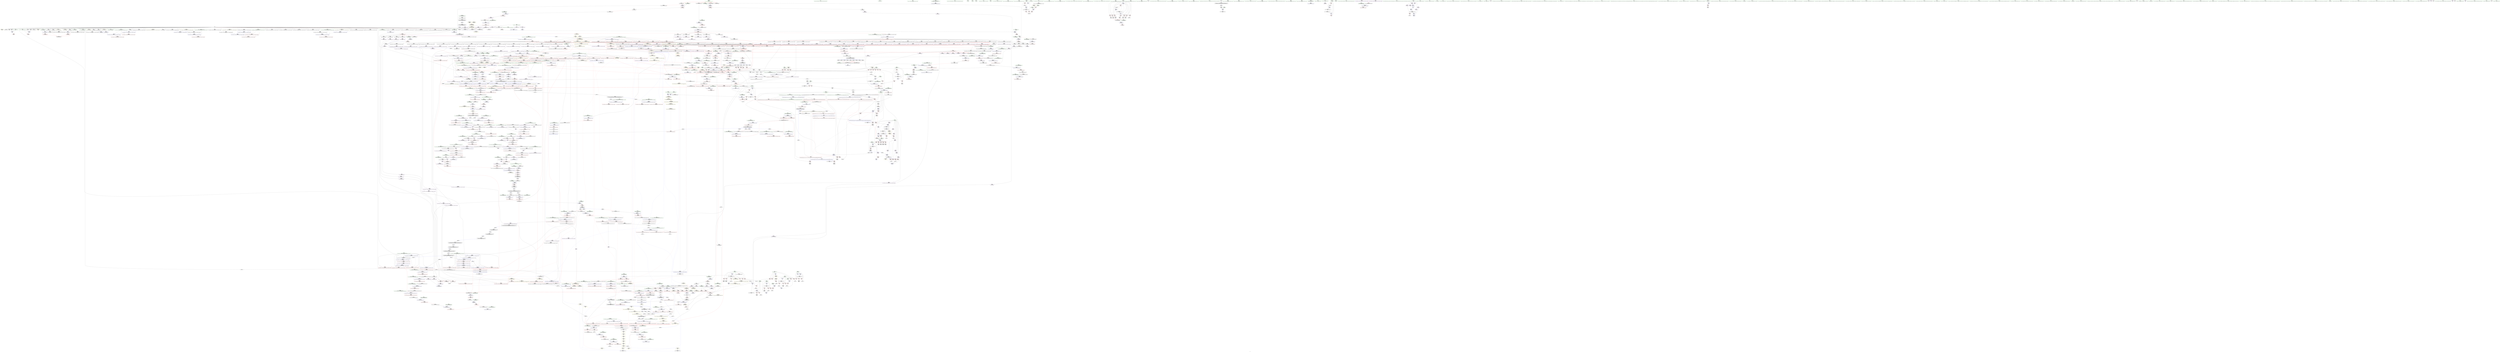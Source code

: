 digraph "SVFG" {
	label="SVFG";

	Node0x556e08607ed0 [shape=record,color=grey,label="{NodeID: 0\nNullPtr|{|<s44>109}}"];
	Node0x556e08607ed0 -> Node0x556e08655840[style=solid];
	Node0x556e08607ed0 -> Node0x556e08655940[style=solid];
	Node0x556e08607ed0 -> Node0x556e08655a10[style=solid];
	Node0x556e08607ed0 -> Node0x556e08655ae0[style=solid];
	Node0x556e08607ed0 -> Node0x556e08655bb0[style=solid];
	Node0x556e08607ed0 -> Node0x556e08655c80[style=solid];
	Node0x556e08607ed0 -> Node0x556e08655d50[style=solid];
	Node0x556e08607ed0 -> Node0x556e08655e20[style=solid];
	Node0x556e08607ed0 -> Node0x556e08655ef0[style=solid];
	Node0x556e08607ed0 -> Node0x556e08655fc0[style=solid];
	Node0x556e08607ed0 -> Node0x556e08656090[style=solid];
	Node0x556e08607ed0 -> Node0x556e08656160[style=solid];
	Node0x556e08607ed0 -> Node0x556e08656230[style=solid];
	Node0x556e08607ed0 -> Node0x556e08656300[style=solid];
	Node0x556e08607ed0 -> Node0x556e086563d0[style=solid];
	Node0x556e08607ed0 -> Node0x556e086564a0[style=solid];
	Node0x556e08607ed0 -> Node0x556e08656570[style=solid];
	Node0x556e08607ed0 -> Node0x556e08656640[style=solid];
	Node0x556e08607ed0 -> Node0x556e08656710[style=solid];
	Node0x556e08607ed0 -> Node0x556e086567e0[style=solid];
	Node0x556e08607ed0 -> Node0x556e086568b0[style=solid];
	Node0x556e08607ed0 -> Node0x556e08656980[style=solid];
	Node0x556e08607ed0 -> Node0x556e08656a50[style=solid];
	Node0x556e08607ed0 -> Node0x556e08656b20[style=solid];
	Node0x556e08607ed0 -> Node0x556e08656bf0[style=solid];
	Node0x556e08607ed0 -> Node0x556e08656cc0[style=solid];
	Node0x556e08607ed0 -> Node0x556e08656d90[style=solid];
	Node0x556e08607ed0 -> Node0x556e08656e60[style=solid];
	Node0x556e08607ed0 -> Node0x556e08656f30[style=solid];
	Node0x556e08607ed0 -> Node0x556e08657000[style=solid];
	Node0x556e08607ed0 -> Node0x556e086570d0[style=solid];
	Node0x556e08607ed0 -> Node0x556e086571a0[style=solid];
	Node0x556e08607ed0 -> Node0x556e08657270[style=solid];
	Node0x556e08607ed0 -> Node0x556e08657340[style=solid];
	Node0x556e08607ed0 -> Node0x556e08687090[style=solid];
	Node0x556e08607ed0 -> Node0x556e0868a9a0[style=solid];
	Node0x556e08607ed0 -> Node0x556e0868aa70[style=solid];
	Node0x556e08607ed0 -> Node0x556e0868ab40[style=solid];
	Node0x556e08607ed0 -> Node0x556e0868cd60[style=solid];
	Node0x556e08607ed0 -> Node0x556e08692450[style=solid];
	Node0x556e08607ed0 -> Node0x556e086b9dc0[style=solid];
	Node0x556e08607ed0 -> Node0x556e086bdc60[style=solid];
	Node0x556e08607ed0 -> Node0x556e086bfa60[style=solid];
	Node0x556e08607ed0 -> Node0x556e086c01e0[style=solid];
	Node0x556e08607ed0:s44 -> Node0x556e087c5ef0[style=solid,color=red];
	Node0x556e086c0060 [shape=record,color=grey,label="{NodeID: 1882\n148 = cmp(143, 147, )\n}"];
	Node0x556e08659ce0 [shape=record,color=red,label="{NodeID: 775\n309\<--225\n\<--i9\nmain\n}"];
	Node0x556e08659ce0 -> Node0x556e08657fa0[style=solid];
	Node0x556e087b60a0 [shape=record,color=black,label="{NodeID: 2657\n105 = PHI(85, )\n}"];
	Node0x556e087b60a0 -> Node0x556e08687670[style=solid];
	Node0x556e086505c0 [shape=record,color=black,label="{NodeID: 443\n1317\<--1313\nsub.ptr.lhs.cast\<--\n_ZN9__gnu_cxxmiIPiSt6vectorIiSaIiEEEENS_17__normal_iteratorIT_T0_E15difference_typeERKS8_SB_\n}"];
	Node0x556e086505c0 -> Node0x556e086bc8e0[style=solid];
	Node0x556e0868fe20 [shape=record,color=blue,label="{NodeID: 1218\n1653\<--1637\ncoerce.dive1\<--__last.coerce\n_ZSt18uninitialized_copyISt13move_iteratorIPiES1_ET0_T_S4_S3_\n}"];
	Node0x556e0868fe20 -> Node0x556e086868b0[style=dashed];
	Node0x556e08643c60 [shape=record,color=green,label="{NodeID: 111\n727\<--728\n_ZN9__gnu_cxx13new_allocatorIiEC2Ev\<--_ZN9__gnu_cxx13new_allocatorIiEC2Ev_field_insensitive\n}"];
	Node0x556e08721b20 [shape=record,color=yellow,style=double,label="{NodeID: 1993\n82V_1 = ENCHI(MR_82V_0)\npts\{2120000 \}\nFun[_ZNSt6vectorIiSaIiEE12emplace_backIJiEEEvDpOT_]|{|<s1>59|<s2>61}}"];
	Node0x556e08721b20 -> Node0x556e08717070[style=dashed];
	Node0x556e08721b20:s1 -> Node0x556e08732480[style=dashed,color=red];
	Node0x556e08721b20:s2 -> Node0x556e08728f90[style=dashed,color=red];
	Node0x556e0865f710 [shape=record,color=red,label="{NodeID: 886\n1188\<--1031\n\<--__new_start\n_ZNSt6vectorIiSaIiEE17_M_realloc_insertIJiEEEvN9__gnu_cxx17__normal_iteratorIPiS1_EEDpOT_\n}"];
	Node0x556e0865f710 -> Node0x556e0866df00[style=solid];
	Node0x556e087bf110 [shape=record,color=black,label="{NodeID: 2768\n1463 = PHI(1258, )\n0th arg _ZSt3maxImERKT_S2_S2_ }"];
	Node0x556e087bf110 -> Node0x556e0868eb70[style=solid];
	Node0x556e086661b0 [shape=record,color=purple,label="{NodeID: 554\n2136\<--26\nllvm.global_ctors_2\<--llvm.global_ctors\nGlob }"];
	Node0x556e086661b0 -> Node0x556e08687090[style=solid];
	Node0x556e08648af0 [shape=record,color=green,label="{NodeID: 222\n1533\<--1534\n__a.addr\<--__a.addr_field_insensitive\n_ZNSt16allocator_traitsISaIiEE8allocateERS0_m\n}"];
	Node0x556e08648af0 -> Node0x556e08682540[style=solid];
	Node0x556e08648af0 -> Node0x556e0868f390[style=solid];
	Node0x556e086849d0 [shape=record,color=red,label="{NodeID: 997\n1965\<--1937\n\<--__len\n_ZNSt6vectorIiSaIiEE17_M_realloc_insertIJRKiEEEvN9__gnu_cxx17__normal_iteratorIPiS1_EEDpOT_\n|{<s0>141}}"];
	Node0x556e086849d0:s0 -> Node0x556e087c6b60[style=solid,color=red];
	Node0x556e0866bc10 [shape=record,color=purple,label="{NodeID: 665\n2152\<--1700\noffset_0\<--\n}"];
	Node0x556e0866bc10 -> Node0x556e08690570[style=solid];
	Node0x556e08656d90 [shape=record,color=black,label="{NodeID: 333\n2009\<--3\n\<--dummyVal\n_ZNSt6vectorIiSaIiEE17_M_realloc_insertIJRKiEEEvN9__gnu_cxx17__normal_iteratorIPiS1_EEDpOT_\n}"];
	Node0x556e08656d90 -> Node0x556e08692860[style=solid];
	Node0x556e0868a4c0 [shape=record,color=blue,label="{NodeID: 1108\n631\<--630\nthis.addr\<--this\n_ZNSt6vectorIiSaIiEED2Ev\n}"];
	Node0x556e0868a4c0 -> Node0x556e0865c8c0[style=dashed];
	Node0x556e08614500 [shape=record,color=green,label="{NodeID: 1\n7\<--1\n__dso_handle\<--dummyObj\nGlob }"];
	Node0x556e086c01e0 [shape=record,color=grey,label="{NodeID: 1883\n2015 = cmp(2014, 3, )\n}"];
	Node0x556e08659db0 [shape=record,color=red,label="{NodeID: 776\n315\<--225\n\<--i9\nmain\n}"];
	Node0x556e08659db0 -> Node0x556e08658070[style=solid];
	Node0x556e087b61e0 [shape=record,color=black,label="{NodeID: 2658\n130 = PHI(85, )\n}"];
	Node0x556e087b61e0 -> Node0x556e086879b0[style=solid];
	Node0x556e08650690 [shape=record,color=black,label="{NodeID: 444\n1318\<--1316\nsub.ptr.rhs.cast\<--\n_ZN9__gnu_cxxmiIPiSt6vectorIiSaIiEEEENS_17__normal_iteratorIT_T0_E15difference_typeERKS8_SB_\n}"];
	Node0x556e08650690 -> Node0x556e086bc8e0[style=solid];
	Node0x556e0868fef0 [shape=record,color=blue,label="{NodeID: 1219\n1643\<--1638\n__result.addr\<--__result\n_ZSt18uninitialized_copyISt13move_iteratorIPiES1_ET0_T_S4_S3_\n}"];
	Node0x556e0868fef0 -> Node0x556e08682d60[style=dashed];
	Node0x556e08643d60 [shape=record,color=green,label="{NodeID: 112\n732\<--733\nthis.addr\<--this.addr_field_insensitive\n_ZN9__gnu_cxx13new_allocatorIiEC2Ev\n}"];
	Node0x556e08643d60 -> Node0x556e0865cf40[style=solid];
	Node0x556e08643d60 -> Node0x556e0868ace0[style=solid];
	Node0x556e08721c00 [shape=record,color=yellow,style=double,label="{NodeID: 1994\n105V_1 = ENCHI(MR_105V_0)\npts\{2120001 \}\nFun[_ZNSt6vectorIiSaIiEE12emplace_backIJiEEEvDpOT_]|{|<s4>59|<s5>61}}"];
	Node0x556e08721c00 -> Node0x556e0865e460[style=dashed];
	Node0x556e08721c00 -> Node0x556e0865e600[style=dashed];
	Node0x556e08721c00 -> Node0x556e0865e6d0[style=dashed];
	Node0x556e08721c00 -> Node0x556e0868c200[style=dashed];
	Node0x556e08721c00:s4 -> Node0x556e08732480[style=dashed,color=red];
	Node0x556e08721c00:s5 -> Node0x556e08729070[style=dashed,color=red];
	Node0x556e0865f7e0 [shape=record,color=red,label="{NodeID: 887\n1091\<--1033\n\<--__new_finish\n_ZNSt6vectorIiSaIiEE17_M_realloc_insertIJiEEEvN9__gnu_cxx17__normal_iteratorIPiS1_EEDpOT_\n}"];
	Node0x556e0865f7e0 -> Node0x556e08668a80[style=solid];
	Node0x556e087bf220 [shape=record,color=black,label="{NodeID: 2769\n1464 = PHI(1252, )\n1st arg _ZSt3maxImERKT_S2_S2_ }"];
	Node0x556e087bf220 -> Node0x556e0868ec40[style=solid];
	Node0x556e086662b0 [shape=record,color=purple,label="{NodeID: 555\n585\<--549\ncoerce.dive\<--agg.tmp\n_ZNSt6vectorIiSaIiEE9push_backERKi\n}"];
	Node0x556e086662b0 -> Node0x556e0868a180[style=solid];
	Node0x556e08648bc0 [shape=record,color=green,label="{NodeID: 223\n1535\<--1536\n__n.addr\<--__n.addr_field_insensitive\n_ZNSt16allocator_traitsISaIiEE8allocateERS0_m\n}"];
	Node0x556e08648bc0 -> Node0x556e08682610[style=solid];
	Node0x556e08648bc0 -> Node0x556e0868f460[style=solid];
	Node0x556e08684aa0 [shape=record,color=red,label="{NodeID: 998\n2039\<--1937\n\<--__len\n_ZNSt6vectorIiSaIiEE17_M_realloc_insertIJRKiEEEvN9__gnu_cxx17__normal_iteratorIPiS1_EEDpOT_\n|{<s0>155}}"];
	Node0x556e08684aa0:s0 -> Node0x556e087c7d30[style=solid,color=red];
	Node0x556e0866bce0 [shape=record,color=purple,label="{NodeID: 666\n2153\<--1701\noffset_0\<--\n}"];
	Node0x556e0866bce0 -> Node0x556e08686a50[style=solid];
	Node0x556e08656e60 [shape=record,color=black,label="{NodeID: 334\n2025\<--3\n\<--dummyVal\n_ZNSt6vectorIiSaIiEE17_M_realloc_insertIJRKiEEEvN9__gnu_cxx17__normal_iteratorIPiS1_EEDpOT_\n}"];
	Node0x556e0868a590 [shape=record,color=blue,label="{NodeID: 1109\n633\<--660\nexn.slot\<--\n_ZNSt6vectorIiSaIiEED2Ev\n}"];
	Node0x556e0868a590 -> Node0x556e0865c990[style=dashed];
	Node0x556e08637ee0 [shape=record,color=green,label="{NodeID: 2\n9\<--1\n\<--dummyObj\nCan only get source location for instruction, argument, global var or function.}"];
	Node0x556e086c0360 [shape=record,color=grey,label="{NodeID: 1884\n951 = cmp(946, 950, )\n}"];
	Node0x556e08659e80 [shape=record,color=red,label="{NodeID: 777\n322\<--225\n\<--i9\nmain\n}"];
	Node0x556e08659e80 -> Node0x556e086ba360[style=solid];
	Node0x556e087b6320 [shape=record,color=black,label="{NodeID: 2659\n133 = PHI(85, )\n}"];
	Node0x556e087b6320 -> Node0x556e08687a80[style=solid];
	Node0x556e08650760 [shape=record,color=black,label="{NodeID: 445\n1302\<--1320\n_ZN9__gnu_cxxmiIPiSt6vectorIiSaIiEEEENS_17__normal_iteratorIT_T0_E15difference_typeERKS8_SB__ret\<--sub.ptr.div\n_ZN9__gnu_cxxmiIPiSt6vectorIiSaIiEEEENS_17__normal_iteratorIT_T0_E15difference_typeERKS8_SB_\n|{<s0>66|<s1>140}}"];
	Node0x556e08650760:s0 -> Node0x556e087b8320[style=solid,color=blue];
	Node0x556e08650760:s1 -> Node0x556e087bb620[style=solid,color=blue];
	Node0x556e0868ffc0 [shape=record,color=blue,label="{NodeID: 1220\n1645\<--1657\n__assignable\<--\n_ZSt18uninitialized_copyISt13move_iteratorIPiES1_ET0_T_S4_S3_\n}"];
	Node0x556e08643e30 [shape=record,color=green,label="{NodeID: 113\n741\<--742\n__first.addr\<--__first.addr_field_insensitive\n_ZSt8_DestroyIPiiEvT_S1_RSaIT0_E\n}"];
	Node0x556e08643e30 -> Node0x556e0865d010[style=solid];
	Node0x556e08643e30 -> Node0x556e0868adb0[style=solid];
	Node0x556e08721ce0 [shape=record,color=yellow,style=double,label="{NodeID: 1995\n107V_1 = ENCHI(MR_107V_0)\npts\{2120002 \}\nFun[_ZNSt6vectorIiSaIiEE12emplace_backIJiEEEvDpOT_]|{|<s2>61|<s3>61}}"];
	Node0x556e08721ce0 -> Node0x556e0865e530[style=dashed];
	Node0x556e08721ce0 -> Node0x556e08717a70[style=dashed];
	Node0x556e08721ce0:s2 -> Node0x556e08660410[style=dashed,color=red];
	Node0x556e08721ce0:s3 -> Node0x556e0868d580[style=dashed,color=red];
	Node0x556e0865f8b0 [shape=record,color=red,label="{NodeID: 888\n1100\<--1033\n\<--__new_finish\n_ZNSt6vectorIiSaIiEE17_M_realloc_insertIJiEEEvN9__gnu_cxx17__normal_iteratorIPiS1_EEDpOT_\n|{<s0>75}}"];
	Node0x556e0865f8b0:s0 -> Node0x556e087c8550[style=solid,color=red];
	Node0x556e087bf330 [shape=record,color=black,label="{NodeID: 2770\n1776 = PHI(1735, 1743, )\n0th arg _ZSt12__miter_baseIPiEDTcl12__miter_basecldtfp_4baseEEESt13move_iteratorIT_E }"];
	Node0x556e087bf330 -> Node0x556e08690cc0[style=solid];
	Node0x556e08666380 [shape=record,color=purple,label="{NodeID: 556\n588\<--549\ncoerce.dive8\<--agg.tmp\n_ZNSt6vectorIiSaIiEE9push_backERKi\n}"];
	Node0x556e08666380 -> Node0x556e0865c4b0[style=solid];
	Node0x556e08648c90 [shape=record,color=green,label="{NodeID: 224\n1543\<--1544\n_ZN9__gnu_cxx13new_allocatorIiE8allocateEmPKv\<--_ZN9__gnu_cxx13new_allocatorIiE8allocateEmPKv_field_insensitive\n}"];
	Node0x556e08684b70 [shape=record,color=red,label="{NodeID: 999\n2083\<--1937\n\<--__len\n_ZNSt6vectorIiSaIiEE17_M_realloc_insertIJRKiEEEvN9__gnu_cxx17__normal_iteratorIPiS1_EEDpOT_\n}"];
	Node0x556e0866bdb0 [shape=record,color=purple,label="{NodeID: 667\n1726\<--1716\ncoerce.dive\<--__first\n_ZSt4copyISt13move_iteratorIPiES1_ET0_T_S4_S3_\n}"];
	Node0x556e0866bdb0 -> Node0x556e08690640[style=solid];
	Node0x556e08656f30 [shape=record,color=black,label="{NodeID: 335\n2026\<--3\n\<--dummyVal\n_ZNSt6vectorIiSaIiEE17_M_realloc_insertIJRKiEEEvN9__gnu_cxx17__normal_iteratorIPiS1_EEDpOT_\n}"];
	Node0x556e08656f30 -> Node0x556e08692930[style=solid];
	Node0x556e0868a660 [shape=record,color=blue,label="{NodeID: 1110\n635\<--662\nehselector.slot\<--\n_ZNSt6vectorIiSaIiEED2Ev\n}"];
	Node0x556e0861d290 [shape=record,color=green,label="{NodeID: 3\n18\<--1\n.str\<--dummyObj\nGlob }"];
	Node0x556e086c04e0 [shape=record,color=grey,label="{NodeID: 1885\n137 = cmp(135, 136, )\n}"];
	Node0x556e08659f50 [shape=record,color=red,label="{NodeID: 778\n335\<--225\n\<--i9\nmain\n}"];
	Node0x556e08659f50 -> Node0x556e086bb9e0[style=solid];
	Node0x556e087b6460 [shape=record,color=black,label="{NodeID: 2660\n183 = PHI(672, )\n}"];
	Node0x556e087b6460 -> Node0x556e08670050[style=solid];
	Node0x556e08650830 [shape=record,color=black,label="{NodeID: 446\n1330\<--1329\n\<--this1\n_ZNSt6vectorIiSaIiEE5beginEv\n}"];
	Node0x556e08650830 -> Node0x556e08669e00[style=solid];
	Node0x556e08650830 -> Node0x556e08669ed0[style=solid];
	Node0x556e08690090 [shape=record,color=blue, style = dotted,label="{NodeID: 1221\n2143\<--2145\noffset_0\<--dummyVal\n_ZSt18uninitialized_copyISt13move_iteratorIPiES1_ET0_T_S4_S3_\n}"];
	Node0x556e08690090 -> Node0x556e08682e30[style=dashed];
	Node0x556e08649160 [shape=record,color=green,label="{NodeID: 114\n743\<--744\n__last.addr\<--__last.addr_field_insensitive\n_ZSt8_DestroyIPiiEvT_S1_RSaIT0_E\n}"];
	Node0x556e08649160 -> Node0x556e0865d0e0[style=solid];
	Node0x556e08649160 -> Node0x556e0868ae80[style=solid];
	Node0x556e0865f980 [shape=record,color=red,label="{NodeID: 889\n1114\<--1033\n\<--__new_finish\n_ZNSt6vectorIiSaIiEE17_M_realloc_insertIJiEEEvN9__gnu_cxx17__normal_iteratorIPiS1_EEDpOT_\n}"];
	Node0x556e0865f980 -> Node0x556e086bdc60[style=solid];
	Node0x556e087bf480 [shape=record,color=black,label="{NodeID: 2771\n506 = PHI(211, )\n0th arg _ZNSt6vectorIiSaIiEEC2Ev }"];
	Node0x556e087bf480 -> Node0x556e08689ca0[style=solid];
	Node0x556e08666450 [shape=record,color=purple,label="{NodeID: 557\n555\<--554\n_M_impl\<--\n_ZNSt6vectorIiSaIiEE9push_backERKi\n}"];
	Node0x556e08648d90 [shape=record,color=green,label="{NodeID: 225\n1550\<--1551\nthis.addr\<--this.addr_field_insensitive\n_ZN9__gnu_cxx13new_allocatorIiE8allocateEmPKv\n}"];
	Node0x556e08648d90 -> Node0x556e086826e0[style=solid];
	Node0x556e08648d90 -> Node0x556e0868f530[style=solid];
	Node0x556e08684c40 [shape=record,color=red,label="{NodeID: 1000\n1974\<--1939\n\<--__elems_before\n_ZNSt6vectorIiSaIiEE17_M_realloc_insertIJRKiEEEvN9__gnu_cxx17__normal_iteratorIPiS1_EEDpOT_\n}"];
	Node0x556e0866be80 [shape=record,color=purple,label="{NodeID: 668\n1728\<--1718\ncoerce.dive1\<--__last\n_ZSt4copyISt13move_iteratorIPiES1_ET0_T_S4_S3_\n}"];
	Node0x556e0866be80 -> Node0x556e08690710[style=solid];
	Node0x556e08657000 [shape=record,color=black,label="{NodeID: 336\n2028\<--3\n\<--dummyVal\n_ZNSt6vectorIiSaIiEE17_M_realloc_insertIJRKiEEEvN9__gnu_cxx17__normal_iteratorIPiS1_EEDpOT_\n}"];
	Node0x556e08657000 -> Node0x556e08692a00[style=solid];
	Node0x556e08731610 [shape=record,color=yellow,style=double,label="{NodeID: 2218\n53V_1 = ENCHI(MR_53V_0)\npts\{226 \}\nFun[_ZNSt16allocator_traitsISaIiEE9constructIiJRKiEEEvRS0_PT_DpOT0_]|{<s0>137}}"];
	Node0x556e08731610:s0 -> Node0x556e08720480[style=dashed,color=red];
	Node0x556e0868a730 [shape=record,color=blue,label="{NodeID: 1111\n674\<--673\n__t.addr\<--__t\n_ZSt4moveIRiEONSt16remove_referenceIT_E4typeEOS2_\n}"];
	Node0x556e0868a730 -> Node0x556e0865cc00[style=dashed];
	Node0x556e0861d320 [shape=record,color=green,label="{NodeID: 4\n20\<--1\n.str.1\<--dummyObj\nGlob }"];
	Node0x556e08704170 [shape=record,color=black,label="{NodeID: 1886\nMR_15V_4 = PHI(MR_15V_6, MR_15V_3, )\npts\{124 \}\n}"];
	Node0x556e0865a020 [shape=record,color=red,label="{NodeID: 779\n342\<--225\n\<--i9\nmain\n}"];
	Node0x556e0865a020 -> Node0x556e086bb860[style=solid];
	Node0x556e087b65a0 [shape=record,color=black,label="{NodeID: 2661\n189 = PHI(672, )\n}"];
	Node0x556e087b65a0 -> Node0x556e08670120[style=solid];
	Node0x556e08650900 [shape=record,color=black,label="{NodeID: 447\n1322\<--1335\n_ZNSt6vectorIiSaIiEE5beginEv_ret\<--\n_ZNSt6vectorIiSaIiEE5beginEv\n|{<s0>65|<s1>139}}"];
	Node0x556e08650900:s0 -> Node0x556e087b81e0[style=solid,color=blue];
	Node0x556e08650900:s1 -> Node0x556e087bb4e0[style=solid,color=blue];
	Node0x556e08690160 [shape=record,color=blue, style = dotted,label="{NodeID: 1222\n2146\<--2148\noffset_0\<--dummyVal\n_ZSt18uninitialized_copyISt13move_iteratorIPiES1_ET0_T_S4_S3_\n}"];
	Node0x556e08690160 -> Node0x556e08682f00[style=dashed];
	Node0x556e08649230 [shape=record,color=green,label="{NodeID: 115\n745\<--746\n.addr\<--.addr_field_insensitive\n_ZSt8_DestroyIPiiEvT_S1_RSaIT0_E\n}"];
	Node0x556e08649230 -> Node0x556e0868af50[style=solid];
	Node0x556e08721ea0 [shape=record,color=yellow,style=double,label="{NodeID: 1997\n96V_1 = ENCHI(MR_96V_0)\npts\{124 126 179 218 230 \}\nFun[_ZNSt6vectorIiSaIiEE12emplace_backIJiEEEvDpOT_]|{<s0>58|<s1>61}}"];
	Node0x556e08721ea0:s0 -> Node0x556e087236e0[style=dashed,color=red];
	Node0x556e08721ea0:s1 -> Node0x556e08729500[style=dashed,color=red];
	Node0x556e0865fa50 [shape=record,color=red,label="{NodeID: 890\n1136\<--1033\n\<--__new_finish\n_ZNSt6vectorIiSaIiEE17_M_realloc_insertIJiEEEvN9__gnu_cxx17__normal_iteratorIPiS1_EEDpOT_\n|{<s0>80}}"];
	Node0x556e0865fa50:s0 -> Node0x556e087bfb60[style=solid,color=red];
	Node0x556e087bf590 [shape=record,color=black,label="{NodeID: 2772\n86 = PHI(104, 129, 132, )\n0th arg _Z6FuFindi }"];
	Node0x556e087bf590 -> Node0x556e086874d0[style=solid];
	Node0x556e08666520 [shape=record,color=purple,label="{NodeID: 558\n556\<--554\n_M_finish\<--\n_ZNSt6vectorIiSaIiEE9push_backERKi\n}"];
	Node0x556e08666520 -> Node0x556e0865c170[style=solid];
	Node0x556e08648e60 [shape=record,color=green,label="{NodeID: 226\n1552\<--1553\n__n.addr\<--__n.addr_field_insensitive\n_ZN9__gnu_cxx13new_allocatorIiE8allocateEmPKv\n}"];
	Node0x556e08648e60 -> Node0x556e086827b0[style=solid];
	Node0x556e08648e60 -> Node0x556e08682880[style=solid];
	Node0x556e08648e60 -> Node0x556e0868f600[style=solid];
	Node0x556e0872a770 [shape=record,color=yellow,style=double,label="{NodeID: 2108\n350V_1 = ENCHI(MR_350V_0)\npts\{16240000 \}\nFun[_ZSt32__make_move_if_noexcept_iteratorIiSt13move_iteratorIPiEET0_PT_]|{<s0>116}}"];
	Node0x556e0872a770:s0 -> Node0x556e086918f0[style=dashed,color=red];
	Node0x556e08684d10 [shape=record,color=red,label="{NodeID: 1001\n2021\<--1939\n\<--__elems_before\n_ZNSt6vectorIiSaIiEE17_M_realloc_insertIJRKiEEEvN9__gnu_cxx17__normal_iteratorIPiS1_EEDpOT_\n}"];
	Node0x556e0866bf50 [shape=record,color=purple,label="{NodeID: 669\n1734\<--1722\ncoerce.dive2\<--agg.tmp\n_ZSt4copyISt13move_iteratorIPiES1_ET0_T_S4_S3_\n}"];
	Node0x556e0866bf50 -> Node0x556e08683310[style=solid];
	Node0x556e086570d0 [shape=record,color=black,label="{NodeID: 337\n2092\<--3\nlpad.val\<--dummyVal\n_ZNSt6vectorIiSaIiEE17_M_realloc_insertIJRKiEEEvN9__gnu_cxx17__normal_iteratorIPiS1_EEDpOT_\n}"];
	Node0x556e08731720 [shape=record,color=yellow,style=double,label="{NodeID: 2219\n77V_1 = ENCHI(MR_77V_0)\npts\{1571 \}\nFun[_ZNSt16allocator_traitsISaIiEE9constructIiJRKiEEEvRS0_PT_DpOT0_]|{<s0>137}}"];
	Node0x556e08731720:s0 -> Node0x556e08692fb0[style=dashed,color=red];
	Node0x556e0868a800 [shape=record,color=blue,label="{NodeID: 1112\n681\<--680\nthis.addr\<--this\n_ZNSt12_Vector_baseIiSaIiEEC2Ev\n}"];
	Node0x556e0868a800 -> Node0x556e0865ccd0[style=dashed];
	Node0x556e0861d3b0 [shape=record,color=green,label="{NodeID: 5\n22\<--1\n.str.2\<--dummyObj\nGlob }"];
	Node0x556e08704260 [shape=record,color=black,label="{NodeID: 1887\nMR_17V_4 = PHI(MR_17V_6, MR_17V_3, )\npts\{126 \}\n}"];
	Node0x556e0865a0f0 [shape=record,color=red,label="{NodeID: 780\n326\<--227\n\<--j\nmain\n}"];
	Node0x556e0865a0f0 -> Node0x556e086be0e0[style=solid];
	Node0x556e087b66e0 [shape=record,color=black,label="{NodeID: 2662\n193 = PHI(672, )\n}"];
	Node0x556e087b66e0 -> Node0x556e086701f0[style=solid];
	Node0x556e086509d0 [shape=record,color=black,label="{NodeID: 448\n1351\<--1350\n\<--_M_impl\n_ZNSt12_Vector_baseIiSaIiEE11_M_allocateEm\n|{<s0>101}}"];
	Node0x556e086509d0:s0 -> Node0x556e087bd9a0[style=solid,color=red];
	Node0x556e08690230 [shape=record,color=blue,label="{NodeID: 1223\n1692\<--1679\ncoerce.dive\<--__first.coerce\n_ZNSt20__uninitialized_copyILb1EE13__uninit_copyISt13move_iteratorIPiES3_EET0_T_S6_S5_\n}"];
	Node0x556e08690230 -> Node0x556e08686980[style=dashed];
	Node0x556e08649300 [shape=record,color=green,label="{NodeID: 116\n753\<--754\n_ZSt8_DestroyIPiEvT_S1_\<--_ZSt8_DestroyIPiEvT_S1__field_insensitive\n}"];
	Node0x556e08721fb0 [shape=record,color=yellow,style=double,label="{NodeID: 1998\n77V_1 = ENCHI(MR_77V_0)\npts\{1571 \}\nFun[_ZSt14__copy_move_a2ILb1EPiS0_ET1_T0_S2_S1_]|{<s0>131}}"];
	Node0x556e08721fb0:s0 -> Node0x556e08731150[style=dashed,color=red];
	Node0x556e0865fb20 [shape=record,color=red,label="{NodeID: 891\n1183\<--1033\n\<--__new_finish\n_ZNSt6vectorIiSaIiEE17_M_realloc_insertIJiEEEvN9__gnu_cxx17__normal_iteratorIPiS1_EEDpOT_\n}"];
	Node0x556e0865fb20 -> Node0x556e0868d4b0[style=solid];
	Node0x556e087bf720 [shape=record,color=black,label="{NodeID: 2773\n599 = PHI(363, )\n0th arg _ZSt4sqrtIxEN9__gnu_cxx11__enable_ifIXsr12__is_integerIT_EE7__valueEdE6__typeES2_ }"];
	Node0x556e087bf720 -> Node0x556e0868a250[style=solid];
	Node0x556e086665f0 [shape=record,color=purple,label="{NodeID: 559\n559\<--558\n_M_impl2\<--\n_ZNSt6vectorIiSaIiEE9push_backERKi\n}"];
	Node0x556e08648f30 [shape=record,color=green,label="{NodeID: 227\n1554\<--1555\n.addr\<--.addr_field_insensitive\n_ZN9__gnu_cxx13new_allocatorIiE8allocateEmPKv\n}"];
	Node0x556e08648f30 -> Node0x556e0868f6d0[style=solid];
	Node0x556e08684de0 [shape=record,color=red,label="{NodeID: 1002\n1968\<--1943\n\<--__new_start\n_ZNSt6vectorIiSaIiEE17_M_realloc_insertIJRKiEEEvN9__gnu_cxx17__normal_iteratorIPiS1_EEDpOT_\n}"];
	Node0x556e08684de0 -> Node0x556e08692380[style=solid];
	Node0x556e0866c020 [shape=record,color=purple,label="{NodeID: 670\n1742\<--1724\ncoerce.dive4\<--agg.tmp3\n_ZSt4copyISt13move_iteratorIPiES1_ET0_T_S4_S3_\n}"];
	Node0x556e0866c020 -> Node0x556e086833e0[style=solid];
	Node0x556e086571a0 [shape=record,color=black,label="{NodeID: 338\n2093\<--3\nlpad.val43\<--dummyVal\n_ZNSt6vectorIiSaIiEE17_M_realloc_insertIJRKiEEEvN9__gnu_cxx17__normal_iteratorIPiS1_EEDpOT_\n}"];
	Node0x556e0868a8d0 [shape=record,color=blue,label="{NodeID: 1113\n704\<--703\nthis.addr\<--this\n_ZNSt12_Vector_baseIiSaIiEE12_Vector_implC2Ev\n}"];
	Node0x556e0868a8d0 -> Node0x556e0865cda0[style=dashed];
	Node0x556e0861d440 [shape=record,color=green,label="{NodeID: 6\n24\<--1\n.str.3\<--dummyObj\nGlob }"];
	Node0x556e08704760 [shape=record,color=black,label="{NodeID: 1888\nMR_8V_4 = PHI(MR_8V_6, MR_8V_3, )\npts\{120000 \}\n|{<s0>24}}"];
	Node0x556e08704760:s0 -> Node0x556e0871c070[style=dashed,color=blue];
	Node0x556e0865a1c0 [shape=record,color=red,label="{NodeID: 781\n330\<--227\n\<--j\nmain\n}"];
	Node0x556e0865a1c0 -> Node0x556e08658140[style=solid];
	Node0x556e087b6820 [shape=record,color=black,label="{NodeID: 2663\n1353 = PHI(1530, )\n}"];
	Node0x556e087b6820 -> Node0x556e086b9dc0[style=solid];
	Node0x556e08650aa0 [shape=record,color=black,label="{NodeID: 449\n1337\<--1358\n_ZNSt12_Vector_baseIiSaIiEE11_M_allocateEm_ret\<--cond\n_ZNSt12_Vector_baseIiSaIiEE11_M_allocateEm\n|{<s0>67|<s1>141}}"];
	Node0x556e08650aa0:s0 -> Node0x556e087b8460[style=solid,color=blue];
	Node0x556e08650aa0:s1 -> Node0x556e087bb760[style=solid,color=blue];
	Node0x556e08690300 [shape=record,color=blue,label="{NodeID: 1224\n1694\<--1680\ncoerce.dive1\<--__last.coerce\n_ZNSt20__uninitialized_copyILb1EE13__uninit_copyISt13move_iteratorIPiES3_EET0_T_S6_S5_\n}"];
	Node0x556e08690300 -> Node0x556e08686a50[style=dashed];
	Node0x556e08649400 [shape=record,color=green,label="{NodeID: 117\n758\<--759\nthis.addr\<--this.addr_field_insensitive\n_ZNSt12_Vector_baseIiSaIiEE19_M_get_Tp_allocatorEv\n}"];
	Node0x556e08649400 -> Node0x556e0865d1b0[style=solid];
	Node0x556e08649400 -> Node0x556e0868b020[style=solid];
	Node0x556e0865fbf0 [shape=record,color=red,label="{NodeID: 892\n1112\<--1035\nexn\<--exn.slot\n_ZNSt6vectorIiSaIiEE17_M_realloc_insertIJiEEEvN9__gnu_cxx17__normal_iteratorIPiS1_EEDpOT_\n}"];
	Node0x556e087bf830 [shape=record,color=black,label="{NodeID: 2774\n738 = PHI(642, 1135, 1152, 2031, 2046, )\n0th arg _ZSt8_DestroyIPiiEvT_S1_RSaIT0_E }"];
	Node0x556e087bf830 -> Node0x556e0868adb0[style=solid];
	Node0x556e086666c0 [shape=record,color=purple,label="{NodeID: 560\n560\<--558\n_M_end_of_storage\<--\n_ZNSt6vectorIiSaIiEE9push_backERKi\n}"];
	Node0x556e086666c0 -> Node0x556e0865c240[style=solid];
	Node0x556e08649000 [shape=record,color=green,label="{NodeID: 228\n1565\<--1566\n_ZSt17__throw_bad_allocv\<--_ZSt17__throw_bad_allocv_field_insensitive\n}"];
	Node0x556e08684eb0 [shape=record,color=red,label="{NodeID: 1003\n1973\<--1943\n\<--__new_start\n_ZNSt6vectorIiSaIiEE17_M_realloc_insertIJRKiEEEvN9__gnu_cxx17__normal_iteratorIPiS1_EEDpOT_\n}"];
	Node0x556e08684eb0 -> Node0x556e0866e0a0[style=solid];
	Node0x556e0866c0f0 [shape=record,color=purple,label="{NodeID: 671\n2155\<--1731\noffset_0\<--\n}"];
	Node0x556e0866c0f0 -> Node0x556e086908b0[style=solid];
	Node0x556e08657270 [shape=record,color=black,label="{NodeID: 339\n2095\<--3\n\<--dummyVal\n_ZNSt6vectorIiSaIiEE17_M_realloc_insertIJRKiEEEvN9__gnu_cxx17__normal_iteratorIPiS1_EEDpOT_\n}"];
	Node0x556e0868a9a0 [shape=record,color=blue, style = dotted,label="{NodeID: 1114\n712\<--3\n_M_start\<--dummyVal\n_ZNSt12_Vector_baseIiSaIiEE12_Vector_implC2Ev\n|{<s0>41}}"];
	Node0x556e0868a9a0:s0 -> Node0x556e0874bf40[style=dashed,color=blue];
	Node0x556e0861d4d0 [shape=record,color=green,label="{NodeID: 7\n27\<--1\n\<--dummyObj\nCan only get source location for instruction, argument, global var or function.}"];
	Node0x556e0865a290 [shape=record,color=red,label="{NodeID: 782\n336\<--227\n\<--j\nmain\n}"];
	Node0x556e0865a290 -> Node0x556e086bb9e0[style=solid];
	Node0x556e087b6960 [shape=record,color=black,label="{NodeID: 2664\n1382 = PHI(1621, )\n}"];
	Node0x556e087b6960 -> Node0x556e0868e5c0[style=solid];
	Node0x556e08650b70 [shape=record,color=black,label="{NodeID: 450\n1360\<--1397\n_ZSt34__uninitialized_move_if_noexcept_aIPiS0_SaIiEET0_T_S3_S2_RT1__ret\<--call6\n_ZSt34__uninitialized_move_if_noexcept_aIPiS0_SaIiEET0_T_S3_S2_RT1_\n|{<s0>72|<s1>75|<s2>146|<s3>149}}"];
	Node0x556e08650b70:s0 -> Node0x556e087b8960[style=solid,color=blue];
	Node0x556e08650b70:s1 -> Node0x556e087b8d20[style=solid,color=blue];
	Node0x556e08650b70:s2 -> Node0x556e087bbc60[style=solid,color=blue];
	Node0x556e08650b70:s3 -> Node0x556e087bc020[style=solid,color=blue];
	Node0x556e086903d0 [shape=record,color=blue,label="{NodeID: 1225\n1686\<--1681\n__result.addr\<--__result\n_ZNSt20__uninitialized_copyILb1EE13__uninit_copyISt13move_iteratorIPiES3_EET0_T_S6_S5_\n}"];
	Node0x556e086903d0 -> Node0x556e08682fd0[style=dashed];
	Node0x556e086494d0 [shape=record,color=green,label="{NodeID: 118\n767\<--768\nthis.addr\<--this.addr_field_insensitive\n_ZNSt12_Vector_baseIiSaIiEED2Ev\n}"];
	Node0x556e086494d0 -> Node0x556e0865d280[style=solid];
	Node0x556e086494d0 -> Node0x556e0868b0f0[style=solid];
	Node0x556e0865fcc0 [shape=record,color=red,label="{NodeID: 893\n1196\<--1035\nexn42\<--exn.slot\n_ZNSt6vectorIiSaIiEE17_M_realloc_insertIJiEEEvN9__gnu_cxx17__normal_iteratorIPiS1_EEDpOT_\n}"];
	Node0x556e087bfb60 [shape=record,color=black,label="{NodeID: 2775\n739 = PHI(646, 1136, 1156, 2032, 2050, )\n1st arg _ZSt8_DestroyIPiiEvT_S1_RSaIT0_E }"];
	Node0x556e087bfb60 -> Node0x556e0868ae80[style=solid];
	Node0x556e08666790 [shape=record,color=purple,label="{NodeID: 561\n565\<--564\n_M_impl3\<--\n_ZNSt6vectorIiSaIiEE9push_backERKi\n}"];
	Node0x556e08666790 -> Node0x556e0864d6a0[style=solid];
	Node0x556e086515f0 [shape=record,color=green,label="{NodeID: 229\n1570\<--1571\ncall2\<--call2_field_insensitive\n_ZN9__gnu_cxx13new_allocatorIiE8allocateEmPKv\n}"];
	Node0x556e086515f0 -> Node0x556e08661ba0[style=solid];
	Node0x556e08684f80 [shape=record,color=red,label="{NodeID: 1004\n1986\<--1943\n\<--__new_start\n_ZNSt6vectorIiSaIiEE17_M_realloc_insertIJRKiEEEvN9__gnu_cxx17__normal_iteratorIPiS1_EEDpOT_\n|{<s0>146}}"];
	Node0x556e08684f80:s0 -> Node0x556e087c8550[style=solid,color=red];
	Node0x556e0866c1c0 [shape=record,color=purple,label="{NodeID: 672\n2156\<--1732\noffset_0\<--\n}"];
	Node0x556e0866c1c0 -> Node0x556e08686b20[style=solid];
	Node0x556e08657340 [shape=record,color=black,label="{NodeID: 340\n2096\<--3\n\<--dummyVal\n_ZNSt6vectorIiSaIiEE17_M_realloc_insertIJRKiEEEvN9__gnu_cxx17__normal_iteratorIPiS1_EEDpOT_\n|{<s0>160}}"];
	Node0x556e08657340:s0 -> Node0x556e087c7f70[style=solid,color=red];
	Node0x556e0868aa70 [shape=record,color=blue, style = dotted,label="{NodeID: 1115\n714\<--3\n_M_finish\<--dummyVal\n_ZNSt12_Vector_baseIiSaIiEE12_Vector_implC2Ev\n|{<s0>41}}"];
	Node0x556e0868aa70:s0 -> Node0x556e0874bf40[style=dashed,color=blue];
	Node0x556e0861e280 [shape=record,color=green,label="{NodeID: 8\n61\<--1\n\<--dummyObj\nCan only get source location for instruction, argument, global var or function.}"];
	Node0x556e0865a360 [shape=record,color=red,label="{NodeID: 783\n357\<--231\n\<--cs\nmain\n}"];
	Node0x556e0865a360 -> Node0x556e086bf2e0[style=solid];
	Node0x556e087b6aa0 [shape=record,color=black,label="{NodeID: 2665\n1388 = PHI(1621, )\n}"];
	Node0x556e087b6aa0 -> Node0x556e0868e690[style=solid];
	Node0x556e08650c40 [shape=record,color=black,label="{NodeID: 451\n1401\<--1407\n_ZNK9__gnu_cxx17__normal_iteratorIPiSt6vectorIiSaIiEEE4baseEv_ret\<--_M_current\n_ZNK9__gnu_cxx17__normal_iteratorIPiSt6vectorIiSaIiEEE4baseEv\n|{<s0>70|<s1>73|<s2>98|<s3>99|<s4>144|<s5>147}}"];
	Node0x556e08650c40:s0 -> Node0x556e087b86e0[style=solid,color=blue];
	Node0x556e08650c40:s1 -> Node0x556e087b8aa0[style=solid,color=blue];
	Node0x556e08650c40:s2 -> Node0x556e087b9d20[style=solid,color=blue];
	Node0x556e08650c40:s3 -> Node0x556e087b9e60[style=solid,color=blue];
	Node0x556e08650c40:s4 -> Node0x556e087bb9e0[style=solid,color=blue];
	Node0x556e08650c40:s5 -> Node0x556e087bbda0[style=solid,color=blue];
	Node0x556e086904a0 [shape=record,color=blue, style = dotted,label="{NodeID: 1226\n2149\<--2151\noffset_0\<--dummyVal\n_ZNSt20__uninitialized_copyILb1EE13__uninit_copyISt13move_iteratorIPiES3_EET0_T_S6_S5_\n}"];
	Node0x556e086904a0 -> Node0x556e086830a0[style=dashed];
	Node0x556e086495a0 [shape=record,color=green,label="{NodeID: 119\n769\<--770\nexn.slot\<--exn.slot_field_insensitive\n_ZNSt12_Vector_baseIiSaIiEED2Ev\n}"];
	Node0x556e086495a0 -> Node0x556e0865d350[style=solid];
	Node0x556e086495a0 -> Node0x556e0868b1c0[style=solid];
	Node0x556e0865fd90 [shape=record,color=red,label="{NodeID: 894\n1197\<--1037\nsel\<--ehselector.slot\n_ZNSt6vectorIiSaIiEE17_M_realloc_insertIJiEEEvN9__gnu_cxx17__normal_iteratorIPiS1_EEDpOT_\n}"];
	Node0x556e087bfda0 [shape=record,color=black,label="{NodeID: 2776\n740 = PHI(648, 1138, 1158, 2034, 2052, )\n2nd arg _ZSt8_DestroyIPiiEvT_S1_RSaIT0_E }"];
	Node0x556e087bfda0 -> Node0x556e0868af50[style=solid];
	Node0x556e08666860 [shape=record,color=purple,label="{NodeID: 562\n568\<--567\n_M_impl4\<--\n_ZNSt6vectorIiSaIiEE9push_backERKi\n}"];
	Node0x556e08651680 [shape=record,color=green,label="{NodeID: 230\n1572\<--1573\n_Znwm\<--_Znwm_field_insensitive\n}"];
	Node0x556e08685050 [shape=record,color=red,label="{NodeID: 1005\n2020\<--1943\n\<--__new_start\n_ZNSt6vectorIiSaIiEE17_M_realloc_insertIJRKiEEEvN9__gnu_cxx17__normal_iteratorIPiS1_EEDpOT_\n}"];
	Node0x556e08685050 -> Node0x556e0866e170[style=solid];
	Node0x556e0866c290 [shape=record,color=purple,label="{NodeID: 673\n2158\<--1739\noffset_0\<--\n}"];
	Node0x556e0866c290 -> Node0x556e08690980[style=solid];
	Node0x556e08657410 [shape=record,color=black,label="{NodeID: 341\n39\<--40\n\<--_ZNSt8ios_base4InitD1Ev\nCan only get source location for instruction, argument, global var or function.}"];
	Node0x556e0868ab40 [shape=record,color=blue, style = dotted,label="{NodeID: 1116\n716\<--3\n_M_end_of_storage\<--dummyVal\n_ZNSt12_Vector_baseIiSaIiEE12_Vector_implC2Ev\n|{<s0>41}}"];
	Node0x556e0868ab40:s0 -> Node0x556e0874bf40[style=dashed,color=blue];
	Node0x556e0861e340 [shape=record,color=green,label="{NodeID: 9\n64\<--1\n\<--dummyObj\nCan only get source location for instruction, argument, global var or function.}"];
	Node0x556e08705660 [shape=record,color=black,label="{NodeID: 1891\nMR_77V_3 = PHI(MR_77V_2, MR_77V_1, )\npts\{1571 \}\n|{<s0>134}}"];
	Node0x556e08705660:s0 -> Node0x556e0874ded0[style=dashed,color=blue];
	Node0x556e0865a430 [shape=record,color=red,label="{NodeID: 784\n486\<--231\n\<--cs\nmain\n}"];
	Node0x556e087b6be0 [shape=record,color=black,label="{NodeID: 2666\n1397 = PHI(1579, )\n}"];
	Node0x556e087b6be0 -> Node0x556e08650b70[style=solid];
	Node0x556e08650d10 [shape=record,color=black,label="{NodeID: 452\n1419\<--1418\n\<--\n_ZNSt16allocator_traitsISaIiEE7destroyIiEEvRS0_PT_\n|{<s0>105}}"];
	Node0x556e08650d10:s0 -> Node0x556e087c8c50[style=solid,color=red];
	Node0x556e08690570 [shape=record,color=blue, style = dotted,label="{NodeID: 1227\n2152\<--2154\noffset_0\<--dummyVal\n_ZNSt20__uninitialized_copyILb1EE13__uninit_copyISt13move_iteratorIPiES3_EET0_T_S6_S5_\n}"];
	Node0x556e08690570 -> Node0x556e08683170[style=dashed];
	Node0x556e08649670 [shape=record,color=green,label="{NodeID: 120\n771\<--772\nehselector.slot\<--ehselector.slot_field_insensitive\n_ZNSt12_Vector_baseIiSaIiEED2Ev\n}"];
	Node0x556e08649670 -> Node0x556e0868b290[style=solid];
	Node0x556e0865fe60 [shape=record,color=red,label="{NodeID: 895\n1079\<--1078\n\<--_M_start\n_ZNSt6vectorIiSaIiEE17_M_realloc_insertIJiEEEvN9__gnu_cxx17__normal_iteratorIPiS1_EEDpOT_\n|{<s0>72}}"];
	Node0x556e0865fe60:s0 -> Node0x556e087c81b0[style=solid,color=red];
	Node0x556e087c2c80 [shape=record,color=black,label="{NodeID: 2777\n871 = PHI(851, )\n0th arg _ZNSt16allocator_traitsISaIiEE10deallocateERS0_Pim }"];
	Node0x556e087c2c80 -> Node0x556e0868b9e0[style=solid];
	Node0x556e08666930 [shape=record,color=purple,label="{NodeID: 563\n569\<--567\n_M_finish5\<--\n_ZNSt6vectorIiSaIiEE9push_backERKi\n}"];
	Node0x556e08666930 -> Node0x556e0865c310[style=solid];
	Node0x556e08651780 [shape=record,color=green,label="{NodeID: 231\n1584\<--1585\n__first\<--__first_field_insensitive\n_ZSt22__uninitialized_copy_aISt13move_iteratorIPiES1_iET0_T_S4_S3_RSaIT1_E\n}"];
	Node0x556e08651780 -> Node0x556e08661d40[style=solid];
	Node0x556e08651780 -> Node0x556e0866a960[style=solid];
	Node0x556e08685120 [shape=record,color=red,label="{NodeID: 1006\n2031\<--1943\n\<--__new_start\n_ZNSt6vectorIiSaIiEE17_M_realloc_insertIJRKiEEEvN9__gnu_cxx17__normal_iteratorIPiS1_EEDpOT_\n|{<s0>154}}"];
	Node0x556e08685120:s0 -> Node0x556e087bf830[style=solid,color=red];
	Node0x556e0866c360 [shape=record,color=purple,label="{NodeID: 674\n2159\<--1740\noffset_0\<--\n}"];
	Node0x556e0866c360 -> Node0x556e08686bf0[style=solid];
	Node0x556e08657510 [shape=record,color=black,label="{NodeID: 342\n72\<--71\nidxprom\<--\n_Z6FuInitv\n}"];
	Node0x556e0868ac10 [shape=record,color=blue,label="{NodeID: 1117\n721\<--720\nthis.addr\<--this\n_ZNSaIiEC2Ev\n}"];
	Node0x556e0868ac10 -> Node0x556e0865ce70[style=dashed];
	Node0x556e0861e400 [shape=record,color=green,label="{NodeID: 10\n75\<--1\n\<--dummyObj\nCan only get source location for instruction, argument, global var or function.}"];
	Node0x556e0865a500 [shape=record,color=red,label="{NodeID: 785\n493\<--231\n\<--cs\nmain\n}"];
	Node0x556e0865a500 -> Node0x556e086bd660[style=solid];
	Node0x556e087b6d20 [shape=record,color=black,label="{NodeID: 2667\n389 = PHI(609, )\n}"];
	Node0x556e087b6d20 -> Node0x556e0865b7b0[style=solid];
	Node0x556e08650de0 [shape=record,color=black,label="{NodeID: 453\n1433\<--1432\n\<--this1\n_ZNKSt6vectorIiSaIiEE8max_sizeEv\n|{<s0>106}}"];
	Node0x556e08650de0:s0 -> Node0x556e087ca780[style=solid,color=red];
	Node0x556e08690640 [shape=record,color=blue,label="{NodeID: 1228\n1726\<--1713\ncoerce.dive\<--__first.coerce\n_ZSt4copyISt13move_iteratorIPiES1_ET0_T_S4_S3_\n}"];
	Node0x556e08690640 -> Node0x556e08686b20[style=dashed];
	Node0x556e08649740 [shape=record,color=green,label="{NodeID: 121\n790\<--791\n_ZNSt12_Vector_baseIiSaIiEE13_M_deallocateEPim\<--_ZNSt12_Vector_baseIiSaIiEE13_M_deallocateEPim_field_insensitive\n}"];
	Node0x556e0865ff30 [shape=record,color=red,label="{NodeID: 896\n1083\<--1080\n\<--call8\n_ZNSt6vectorIiSaIiEE17_M_realloc_insertIJiEEEvN9__gnu_cxx17__normal_iteratorIPiS1_EEDpOT_\n|{<s0>72}}"];
	Node0x556e0865ff30:s0 -> Node0x556e087c8380[style=solid,color=red];
	Node0x556e087c2eb0 [shape=record,color=black,label="{NodeID: 2778\n872 = PHI(852, )\n1st arg _ZNSt16allocator_traitsISaIiEE10deallocateERS0_Pim }"];
	Node0x556e087c2eb0 -> Node0x556e0868bab0[style=solid];
	Node0x556e08666a00 [shape=record,color=purple,label="{NodeID: 564\n576\<--575\n_M_impl6\<--\n_ZNSt6vectorIiSaIiEE9push_backERKi\n}"];
	Node0x556e08651850 [shape=record,color=green,label="{NodeID: 232\n1586\<--1587\n__last\<--__last_field_insensitive\n_ZSt22__uninitialized_copy_aISt13move_iteratorIPiES1_iET0_T_S4_S3_RSaIT1_E\n}"];
	Node0x556e08651850 -> Node0x556e08661e10[style=solid];
	Node0x556e08651850 -> Node0x556e0866aa30[style=solid];
	Node0x556e0872ace0 [shape=record,color=yellow,style=double,label="{NodeID: 2114\n452V_1 = ENCHI(MR_452V_0)\npts\{1948 \}\nFun[_ZNSt6vectorIiSaIiEE17_M_realloc_insertIJRKiEEEvN9__gnu_cxx17__normal_iteratorIPiS1_EEDpOT_]}"];
	Node0x556e0872ace0 -> Node0x556e08692790[style=dashed];
	Node0x556e086851f0 [shape=record,color=red,label="{NodeID: 1007\n2038\<--1943\n\<--__new_start\n_ZNSt6vectorIiSaIiEE17_M_realloc_insertIJRKiEEEvN9__gnu_cxx17__normal_iteratorIPiS1_EEDpOT_\n|{<s0>155}}"];
	Node0x556e086851f0:s0 -> Node0x556e087c7af0[style=solid,color=red];
	Node0x556e0866c430 [shape=record,color=purple,label="{NodeID: 675\n1779\<--1777\ncoerce.dive\<--__it\n_ZSt12__miter_baseIPiEDTcl12__miter_basecldtfp_4baseEEESt13move_iteratorIT_E\n}"];
	Node0x556e0866c430 -> Node0x556e08690cc0[style=solid];
	Node0x556e086575e0 [shape=record,color=black,label="{NodeID: 343\n93\<--92\nidxprom\<--\n_Z6FuFindi\n}"];
	Node0x556e0868ace0 [shape=record,color=blue,label="{NodeID: 1118\n732\<--731\nthis.addr\<--this\n_ZN9__gnu_cxx13new_allocatorIiEC2Ev\n}"];
	Node0x556e0868ace0 -> Node0x556e0865cf40[style=dashed];
	Node0x556e0861e500 [shape=record,color=green,label="{NodeID: 11\n79\<--1\n\<--dummyObj\nCan only get source location for instruction, argument, global var or function.}"];
	Node0x556e08705840 [shape=record,color=black,label="{NodeID: 1893\nMR_41V_3 = PHI(MR_41V_4, MR_41V_2, )\npts\{214 \}\n}"];
	Node0x556e08705840 -> Node0x556e08670d50[style=dashed];
	Node0x556e08705840 -> Node0x556e08670e20[style=dashed];
	Node0x556e08705840 -> Node0x556e08670ef0[style=dashed];
	Node0x556e08705840 -> Node0x556e08688440[style=dashed];
	Node0x556e0865a5d0 [shape=record,color=red,label="{NodeID: 786\n358\<--233\n\<--_k33\nmain\n}"];
	Node0x556e0865a5d0 -> Node0x556e086bf2e0[style=solid];
	Node0x556e087b6e60 [shape=record,color=black,label="{NodeID: 2668\n399 = PHI(609, )\n}"];
	Node0x556e087b6e60 -> Node0x556e0865b880[style=solid];
	Node0x556e08650eb0 [shape=record,color=black,label="{NodeID: 454\n1427\<--1437\n_ZNKSt6vectorIiSaIiEE8max_sizeEv_ret\<--call2\n_ZNKSt6vectorIiSaIiEE8max_sizeEv\n|{<s0>89|<s1>96|<s2>97}}"];
	Node0x556e08650eb0:s0 -> Node0x556e087b9320[style=solid,color=blue];
	Node0x556e08650eb0:s1 -> Node0x556e087b9aa0[style=solid,color=blue];
	Node0x556e08650eb0:s2 -> Node0x556e087b9be0[style=solid,color=blue];
	Node0x556e08690710 [shape=record,color=blue,label="{NodeID: 1229\n1728\<--1714\ncoerce.dive1\<--__last.coerce\n_ZSt4copyISt13move_iteratorIPiES1_ET0_T_S4_S3_\n}"];
	Node0x556e08690710 -> Node0x556e08686bf0[style=dashed];
	Node0x556e08649840 [shape=record,color=green,label="{NodeID: 122\n794\<--795\n_ZNSt12_Vector_baseIiSaIiEE12_Vector_implD2Ev\<--_ZNSt12_Vector_baseIiSaIiEE12_Vector_implD2Ev_field_insensitive\n}"];
	Node0x556e08660000 [shape=record,color=red,label="{NodeID: 897\n1095\<--1094\n\<--call12\n_ZNSt6vectorIiSaIiEE17_M_realloc_insertIJiEEEvN9__gnu_cxx17__normal_iteratorIPiS1_EEDpOT_\n|{<s0>75}}"];
	Node0x556e08660000:s0 -> Node0x556e087c81b0[style=solid,color=red];
	Node0x556e087c2ff0 [shape=record,color=black,label="{NodeID: 2779\n873 = PHI(853, )\n2nd arg _ZNSt16allocator_traitsISaIiEE10deallocateERS0_Pim }"];
	Node0x556e087c2ff0 -> Node0x556e0868bb80[style=solid];
	Node0x556e08666ad0 [shape=record,color=purple,label="{NodeID: 565\n577\<--575\n_M_finish7\<--\n_ZNSt6vectorIiSaIiEE9push_backERKi\n}"];
	Node0x556e08666ad0 -> Node0x556e0865c3e0[style=solid];
	Node0x556e08666ad0 -> Node0x556e0868a0b0[style=solid];
	Node0x556e08651920 [shape=record,color=green,label="{NodeID: 233\n1588\<--1589\n__result.addr\<--__result.addr_field_insensitive\n_ZSt22__uninitialized_copy_aISt13move_iteratorIPiES1_iET0_T_S4_S3_RSaIT1_E\n}"];
	Node0x556e08651920 -> Node0x556e08682950[style=solid];
	Node0x556e08651920 -> Node0x556e0868f940[style=solid];
	Node0x556e0872adc0 [shape=record,color=yellow,style=double,label="{NodeID: 2115\n454V_1 = ENCHI(MR_454V_0)\npts\{1950 \}\nFun[_ZNSt6vectorIiSaIiEE17_M_realloc_insertIJRKiEEEvN9__gnu_cxx17__normal_iteratorIPiS1_EEDpOT_]}"];
	Node0x556e0872adc0 -> Node0x556e08692860[style=dashed];
	Node0x556e086852c0 [shape=record,color=red,label="{NodeID: 1008\n2072\<--1943\n\<--__new_start\n_ZNSt6vectorIiSaIiEE17_M_realloc_insertIJRKiEEEvN9__gnu_cxx17__normal_iteratorIPiS1_EEDpOT_\n}"];
	Node0x556e086852c0 -> Node0x556e08692ad0[style=solid];
	Node0x556e0866c500 [shape=record,color=purple,label="{NodeID: 676\n2161\<--1844\noffset_0\<--\n}"];
	Node0x556e0866c500 -> Node0x556e086914e0[style=solid];
	Node0x556e086576b0 [shape=record,color=black,label="{NodeID: 344\n102\<--101\nidxprom1\<--\n_Z6FuFindi\n}"];
	Node0x556e0868adb0 [shape=record,color=blue,label="{NodeID: 1119\n741\<--738\n__first.addr\<--__first\n_ZSt8_DestroyIPiiEvT_S1_RSaIT0_E\n}"];
	Node0x556e0868adb0 -> Node0x556e0865d010[style=dashed];
	Node0x556e0861e600 [shape=record,color=green,label="{NodeID: 12\n273\<--1\n\<--dummyObj\nCan only get source location for instruction, argument, global var or function.}"];
	Node0x556e0865a6a0 [shape=record,color=red,label="{NodeID: 787\n372\<--237\n\<--cur\nmain\n}"];
	Node0x556e0865a6a0 -> Node0x556e086582e0[style=solid];
	Node0x556e087b6fa0 [shape=record,color=black,label="{NodeID: 2669\n409 = PHI(609, )\n}"];
	Node0x556e087b6fa0 -> Node0x556e0865b950[style=solid];
	Node0x556e08650f80 [shape=record,color=black,label="{NodeID: 455\n1447\<--1446\n\<--this1\n_ZNKSt6vectorIiSaIiEE4sizeEv\n}"];
	Node0x556e08650f80 -> Node0x556e0866a480[style=solid];
	Node0x556e08650f80 -> Node0x556e0866a550[style=solid];
	Node0x556e086907e0 [shape=record,color=blue,label="{NodeID: 1230\n1720\<--1715\n__result.addr\<--__result\n_ZSt4copyISt13move_iteratorIPiES1_ET0_T_S4_S3_\n}"];
	Node0x556e086907e0 -> Node0x556e08683240[style=dashed];
	Node0x556e08649940 [shape=record,color=green,label="{NodeID: 123\n811\<--812\n__first.addr\<--__first.addr_field_insensitive\n_ZSt8_DestroyIPiEvT_S1_\n}"];
	Node0x556e08649940 -> Node0x556e0865d690[style=solid];
	Node0x556e08649940 -> Node0x556e0868b360[style=solid];
	Node0x556e086600d0 [shape=record,color=red,label="{NodeID: 898\n1099\<--1098\n\<--_M_finish\n_ZNSt6vectorIiSaIiEE17_M_realloc_insertIJiEEEvN9__gnu_cxx17__normal_iteratorIPiS1_EEDpOT_\n|{<s0>75}}"];
	Node0x556e086600d0:s0 -> Node0x556e087c8380[style=solid,color=red];
	Node0x556e087c3130 [shape=record,color=black,label="{NodeID: 2780\n1009 = PHI(960, 977, 1002, 1072, 1241, )\n0th arg _ZSt7forwardIiEOT_RNSt16remove_referenceIS0_E4typeE }"];
	Node0x556e087c3130 -> Node0x556e0868c610[style=solid];
	Node0x556e08666ba0 [shape=record,color=purple,label="{NodeID: 566\n579\<--578\nincdec.ptr\<--\n_ZNSt6vectorIiSaIiEE9push_backERKi\n}"];
	Node0x556e08666ba0 -> Node0x556e0868a0b0[style=solid];
	Node0x556e086519f0 [shape=record,color=green,label="{NodeID: 234\n1590\<--1591\n.addr\<--.addr_field_insensitive\n_ZSt22__uninitialized_copy_aISt13move_iteratorIPiES1_iET0_T_S4_S3_RSaIT1_E\n}"];
	Node0x556e086519f0 -> Node0x556e0868fa10[style=solid];
	Node0x556e0872aea0 [shape=record,color=yellow,style=double,label="{NodeID: 2116\n82V_1 = ENCHI(MR_82V_0)\npts\{2120000 \}\nFun[_ZNSt6vectorIiSaIiEE17_M_realloc_insertIJRKiEEEvN9__gnu_cxx17__normal_iteratorIPiS1_EEDpOT_]|{|<s5>138|<s6>139}}"];
	Node0x556e0872aea0 -> Node0x556e08685ae0[style=dashed];
	Node0x556e0872aea0 -> Node0x556e08685e20[style=dashed];
	Node0x556e0872aea0 -> Node0x556e08685fc0[style=dashed];
	Node0x556e0872aea0 -> Node0x556e08686160[style=dashed];
	Node0x556e0872aea0 -> Node0x556e08692ad0[style=dashed];
	Node0x556e0872aea0:s5 -> Node0x556e08723c80[style=dashed,color=red];
	Node0x556e0872aea0:s6 -> Node0x556e087289f0[style=dashed,color=red];
	Node0x556e08685390 [shape=record,color=red,label="{NodeID: 1009\n2082\<--1943\n\<--__new_start\n_ZNSt6vectorIiSaIiEE17_M_realloc_insertIJRKiEEEvN9__gnu_cxx17__normal_iteratorIPiS1_EEDpOT_\n}"];
	Node0x556e08685390 -> Node0x556e0866e240[style=solid];
	Node0x556e0866c5d0 [shape=record,color=purple,label="{NodeID: 677\n2162\<--1846\noffset_0\<--\n}"];
	Node0x556e0866c5d0 -> Node0x556e08686cc0[style=solid];
	Node0x556e08657780 [shape=record,color=black,label="{NodeID: 345\n107\<--106\nidxprom3\<--\n_Z6FuFindi\n}"];
	Node0x556e0868ae80 [shape=record,color=blue,label="{NodeID: 1120\n743\<--739\n__last.addr\<--__last\n_ZSt8_DestroyIPiiEvT_S1_RSaIT0_E\n}"];
	Node0x556e0868ae80 -> Node0x556e0865d0e0[style=dashed];
	Node0x556e08641760 [shape=record,color=green,label="{NodeID: 13\n278\<--1\n\<--dummyObj\nCan only get source location for instruction, argument, global var or function.}"];
	Node0x556e0865a770 [shape=record,color=red,label="{NodeID: 788\n382\<--237\n\<--cur\nmain\n}"];
	Node0x556e0865a770 -> Node0x556e086bb6e0[style=solid];
	Node0x556e087b70e0 [shape=record,color=black,label="{NodeID: 2670\n415 = PHI(609, )\n}"];
	Node0x556e087b70e0 -> Node0x556e0865ba20[style=solid];
	Node0x556e08651050 [shape=record,color=black,label="{NodeID: 456\n1451\<--1446\n\<--this1\n_ZNKSt6vectorIiSaIiEE4sizeEv\n}"];
	Node0x556e08651050 -> Node0x556e0866a620[style=solid];
	Node0x556e08651050 -> Node0x556e0866a6f0[style=solid];
	Node0x556e086908b0 [shape=record,color=blue, style = dotted,label="{NodeID: 1231\n2155\<--2157\noffset_0\<--dummyVal\n_ZSt4copyISt13move_iteratorIPiES1_ET0_T_S4_S3_\n}"];
	Node0x556e086908b0 -> Node0x556e08683310[style=dashed];
	Node0x556e08649a10 [shape=record,color=green,label="{NodeID: 124\n813\<--814\n__last.addr\<--__last.addr_field_insensitive\n_ZSt8_DestroyIPiEvT_S1_\n}"];
	Node0x556e08649a10 -> Node0x556e0865d760[style=solid];
	Node0x556e08649a10 -> Node0x556e0868b430[style=solid];
	Node0x556e086601a0 [shape=record,color=red,label="{NodeID: 899\n1152\<--1151\n\<--_M_start26\n_ZNSt6vectorIiSaIiEE17_M_realloc_insertIJiEEEvN9__gnu_cxx17__normal_iteratorIPiS1_EEDpOT_\n|{<s0>84}}"];
	Node0x556e086601a0:s0 -> Node0x556e087bf830[style=solid,color=red];
	Node0x556e087c35b0 [shape=record,color=black,label="{NodeID: 2781\n1303 = PHI(1019, 1931, )\n0th arg _ZN9__gnu_cxxmiIPiSt6vectorIiSaIiEEEENS_17__normal_iteratorIT_T0_E15difference_typeERKS8_SB_ }"];
	Node0x556e087c35b0 -> Node0x556e0868de70[style=solid];
	Node0x556e08666c70 [shape=record,color=purple,label="{NodeID: 567\n620\<--619\n_M_impl\<--\n_ZNSt6vectorIiSaIiEEixEm\n}"];
	Node0x556e08651ac0 [shape=record,color=green,label="{NodeID: 235\n1592\<--1593\nagg.tmp\<--agg.tmp_field_insensitive\n_ZSt22__uninitialized_copy_aISt13move_iteratorIPiES1_iET0_T_S4_S3_RSaIT1_E\n}"];
	Node0x556e08651ac0 -> Node0x556e08661ee0[style=solid];
	Node0x556e08651ac0 -> Node0x556e0866ab00[style=solid];
	Node0x556e0872af80 [shape=record,color=yellow,style=double,label="{NodeID: 2117\n105V_1 = ENCHI(MR_105V_0)\npts\{2120001 \}\nFun[_ZNSt6vectorIiSaIiEE17_M_realloc_insertIJRKiEEEvN9__gnu_cxx17__normal_iteratorIPiS1_EEDpOT_]|{|<s3>138|<s4>139}}"];
	Node0x556e0872af80 -> Node0x556e08685d50[style=dashed];
	Node0x556e0872af80 -> Node0x556e08685ef0[style=dashed];
	Node0x556e0872af80 -> Node0x556e08692ba0[style=dashed];
	Node0x556e0872af80:s3 -> Node0x556e08723c80[style=dashed,color=red];
	Node0x556e0872af80:s4 -> Node0x556e087289f0[style=dashed,color=red];
	Node0x556e08685460 [shape=record,color=red,label="{NodeID: 1010\n1991\<--1945\n\<--__new_finish\n_ZNSt6vectorIiSaIiEE17_M_realloc_insertIJRKiEEEvN9__gnu_cxx17__normal_iteratorIPiS1_EEDpOT_\n}"];
	Node0x556e08685460 -> Node0x556e0866cc50[style=solid];
	Node0x556e0866c6a0 [shape=record,color=purple,label="{NodeID: 678\n1875\<--1874\n_M_current\<--this1\n_ZNKSt13move_iteratorIPiE4baseEv\n}"];
	Node0x556e0866c6a0 -> Node0x556e08684280[style=solid];
	Node0x556e08657850 [shape=record,color=black,label="{NodeID: 346\n111\<--110\nidxprom5\<--\n_Z6FuFindi\n}"];
	Node0x556e08731f90 [shape=record,color=yellow,style=double,label="{NodeID: 2228\n8V_1 = ENCHI(MR_8V_0)\npts\{120000 \}\nFun[_Z7FuUnionii]|{<s0>4}}"];
	Node0x556e08731f90:s0 -> Node0x556e08706310[style=dashed,color=red];
	Node0x556e0868af50 [shape=record,color=blue,label="{NodeID: 1121\n745\<--740\n.addr\<--\n_ZSt8_DestroyIPiiEvT_S1_RSaIT0_E\n}"];
	Node0x556e086417f0 [shape=record,color=green,label="{NodeID: 14\n303\<--1\n\<--dummyObj\nCan only get source location for instruction, argument, global var or function.}"];
	Node0x556e0865a840 [shape=record,color=red,label="{NodeID: 789\n387\<--237\n\<--cur\nmain\n}"];
	Node0x556e0865a840 -> Node0x556e08658480[style=solid];
	Node0x556e087b7220 [shape=record,color=black,label="{NodeID: 2671\n692 = PHI()\n}"];
	Node0x556e08651120 [shape=record,color=black,label="{NodeID: 457\n1455\<--1450\nsub.ptr.lhs.cast\<--\n_ZNKSt6vectorIiSaIiEE4sizeEv\n}"];
	Node0x556e08651120 -> Node0x556e086bdae0[style=solid];
	Node0x556e08690980 [shape=record,color=blue, style = dotted,label="{NodeID: 1232\n2158\<--2160\noffset_0\<--dummyVal\n_ZSt4copyISt13move_iteratorIPiES1_ET0_T_S4_S3_\n}"];
	Node0x556e08690980 -> Node0x556e086833e0[style=dashed];
	Node0x556e08649ae0 [shape=record,color=green,label="{NodeID: 125\n820\<--821\n_ZNSt12_Destroy_auxILb1EE9__destroyIPiEEvT_S3_\<--_ZNSt12_Destroy_auxILb1EE9__destroyIPiEEvT_S3__field_insensitive\n}"];
	Node0x556e08660270 [shape=record,color=red,label="{NodeID: 900\n1156\<--1155\n\<--_M_finish28\n_ZNSt6vectorIiSaIiEE17_M_realloc_insertIJiEEEvN9__gnu_cxx17__normal_iteratorIPiS1_EEDpOT_\n|{<s0>84}}"];
	Node0x556e08660270:s0 -> Node0x556e087bfb60[style=solid,color=red];
	Node0x556e087c3700 [shape=record,color=black,label="{NodeID: 2782\n1304 = PHI(1029, 1941, )\n1st arg _ZN9__gnu_cxxmiIPiSt6vectorIiSaIiEEEENS_17__normal_iteratorIT_T0_E15difference_typeERKS8_SB_ }"];
	Node0x556e087c3700 -> Node0x556e0868df40[style=solid];
	Node0x556e08666d40 [shape=record,color=purple,label="{NodeID: 568\n621\<--619\n_M_start\<--\n_ZNSt6vectorIiSaIiEEixEm\n}"];
	Node0x556e08666d40 -> Node0x556e0865c7f0[style=solid];
	Node0x556e08651b90 [shape=record,color=green,label="{NodeID: 236\n1594\<--1595\nagg.tmp2\<--agg.tmp2_field_insensitive\n_ZSt22__uninitialized_copy_aISt13move_iteratorIPiES1_iET0_T_S4_S3_RSaIT1_E\n}"];
	Node0x556e08651b90 -> Node0x556e08661fb0[style=solid];
	Node0x556e08651b90 -> Node0x556e0866abd0[style=solid];
	Node0x556e08685530 [shape=record,color=red,label="{NodeID: 1011\n2000\<--1945\n\<--__new_finish\n_ZNSt6vectorIiSaIiEE17_M_realloc_insertIJRKiEEEvN9__gnu_cxx17__normal_iteratorIPiS1_EEDpOT_\n|{<s0>149}}"];
	Node0x556e08685530:s0 -> Node0x556e087c8550[style=solid,color=red];
	Node0x556e0866c770 [shape=record,color=purple,label="{NodeID: 679\n1888\<--1887\n_M_current\<--this1\n_ZNSt13move_iteratorIPiEC2ES0_\n}"];
	Node0x556e0866c770 -> Node0x556e086918f0[style=solid];
	Node0x556e08657920 [shape=record,color=black,label="{NodeID: 347\n85\<--116\n_Z6FuFindi_ret\<--\n_Z6FuFindi\n|{<s0>3|<s1>4|<s2>5}}"];
	Node0x556e08657920:s0 -> Node0x556e087b60a0[style=solid,color=blue];
	Node0x556e08657920:s1 -> Node0x556e087b61e0[style=solid,color=blue];
	Node0x556e08657920:s2 -> Node0x556e087b6320[style=solid,color=blue];
	Node0x556e0868b020 [shape=record,color=blue,label="{NodeID: 1122\n758\<--757\nthis.addr\<--this\n_ZNSt12_Vector_baseIiSaIiEE19_M_get_Tp_allocatorEv\n}"];
	Node0x556e0868b020 -> Node0x556e0865d1b0[style=dashed];
	Node0x556e08641880 [shape=record,color=green,label="{NodeID: 15\n347\<--1\n\<--dummyObj\nCan only get source location for instruction, argument, global var or function.}"];
	Node0x556e08709470 [shape=record,color=black,label="{NodeID: 1897\nMR_144V_3 = PHI(MR_144V_4, MR_144V_2, )\npts\{1466 \}\n}"];
	Node0x556e08709470 -> Node0x556e08681ab0[style=dashed];
	Node0x556e0865a910 [shape=record,color=red,label="{NodeID: 790\n397\<--237\n\<--cur\nmain\n}"];
	Node0x556e0865a910 -> Node0x556e08658620[style=solid];
	Node0x556e087b72f0 [shape=record,color=black,label="{NodeID: 2672\n533 = PHI(672, )\n|{<s0>31}}"];
	Node0x556e087b72f0:s0 -> Node0x556e087bd250[style=solid,color=red];
	Node0x556e086511f0 [shape=record,color=black,label="{NodeID: 458\n1456\<--1454\nsub.ptr.rhs.cast\<--\n_ZNKSt6vectorIiSaIiEE4sizeEv\n}"];
	Node0x556e086511f0 -> Node0x556e086bdae0[style=solid];
	Node0x556e08690a50 [shape=record,color=blue,label="{NodeID: 1233\n1754\<--1751\n__first.addr\<--__first\n_ZSt14__copy_move_a2ILb1EPiS0_ET1_T0_S2_S1_\n}"];
	Node0x556e08690a50 -> Node0x556e086834b0[style=dashed];
	Node0x556e08649be0 [shape=record,color=green,label="{NodeID: 126\n826\<--827\n.addr\<--.addr_field_insensitive\n_ZNSt12_Destroy_auxILb1EE9__destroyIPiEEvT_S3_\n}"];
	Node0x556e08649be0 -> Node0x556e0868b500[style=solid];
	Node0x556e08660340 [shape=record,color=red,label="{NodeID: 901\n1164\<--1163\n\<--_M_start31\n_ZNSt6vectorIiSaIiEE17_M_realloc_insertIJiEEEvN9__gnu_cxx17__normal_iteratorIPiS1_EEDpOT_\n|{<s0>85}}"];
	Node0x556e08660340:s0 -> Node0x556e087c7af0[style=solid,color=red];
	Node0x556e087c3850 [shape=record,color=black,label="{NodeID: 2783\n1679 = PHI(1666, )\n0th arg _ZNSt20__uninitialized_copyILb1EE13__uninit_copyISt13move_iteratorIPiES3_EET0_T_S6_S5_ }"];
	Node0x556e087c3850 -> Node0x556e08690230[style=solid];
	Node0x556e08666e10 [shape=record,color=purple,label="{NodeID: 569\n640\<--639\n_M_impl\<--\n_ZNSt6vectorIiSaIiEED2Ev\n}"];
	Node0x556e08651c60 [shape=record,color=green,label="{NodeID: 237\n1607\<--1608\nllvm.memcpy.p0i8.p0i8.i64\<--llvm.memcpy.p0i8.p0i8.i64_field_insensitive\n}"];
	Node0x556e08685600 [shape=record,color=red,label="{NodeID: 1012\n2014\<--1945\n\<--__new_finish\n_ZNSt6vectorIiSaIiEE17_M_realloc_insertIJRKiEEEvN9__gnu_cxx17__normal_iteratorIPiS1_EEDpOT_\n}"];
	Node0x556e08685600 -> Node0x556e086c01e0[style=solid];
	Node0x556e0866c840 [shape=record,color=purple,label="{NodeID: 680\n1951\<--1931\ncoerce.dive\<--__position\n_ZNSt6vectorIiSaIiEE17_M_realloc_insertIJRKiEEEvN9__gnu_cxx17__normal_iteratorIPiS1_EEDpOT_\n}"];
	Node0x556e0866c840 -> Node0x556e08691dd0[style=solid];
	Node0x556e086579f0 [shape=record,color=black,label="{NodeID: 348\n141\<--140\nidxprom\<--\n_Z7FuUnionii\n}"];
	Node0x556e0868b0f0 [shape=record,color=blue,label="{NodeID: 1123\n767\<--766\nthis.addr\<--this\n_ZNSt12_Vector_baseIiSaIiEED2Ev\n}"];
	Node0x556e0868b0f0 -> Node0x556e0865d280[style=dashed];
	Node0x556e08641910 [shape=record,color=green,label="{NodeID: 16\n404\<--1\n\<--dummyObj\nCan only get source location for instruction, argument, global var or function.}"];
	Node0x556e0865a9e0 [shape=record,color=red,label="{NodeID: 791\n407\<--237\n\<--cur\nmain\n}"];
	Node0x556e0865a9e0 -> Node0x556e086587c0[style=solid];
	Node0x556e087b7460 [shape=record,color=black,label="{NodeID: 2673\n582 = PHI(1207, )\n}"];
	Node0x556e087b7460 -> Node0x556e0868a180[style=solid];
	Node0x556e086512c0 [shape=record,color=black,label="{NodeID: 459\n1441\<--1458\n_ZNKSt6vectorIiSaIiEE4sizeEv_ret\<--sub.ptr.div\n_ZNKSt6vectorIiSaIiEE4sizeEv\n|{<s0>90|<s1>92|<s2>93|<s3>95}}"];
	Node0x556e086512c0:s0 -> Node0x556e087b9460[style=solid,color=blue];
	Node0x556e086512c0:s1 -> Node0x556e087b95a0[style=solid,color=blue];
	Node0x556e086512c0:s2 -> Node0x556e087b96e0[style=solid,color=blue];
	Node0x556e086512c0:s3 -> Node0x556e087b9960[style=solid,color=blue];
	Node0x556e08690b20 [shape=record,color=blue,label="{NodeID: 1234\n1756\<--1752\n__last.addr\<--__last\n_ZSt14__copy_move_a2ILb1EPiS0_ET1_T0_S2_S1_\n}"];
	Node0x556e08690b20 -> Node0x556e08683580[style=dashed];
	Node0x556e08649cb0 [shape=record,color=green,label="{NodeID: 127\n828\<--829\n.addr1\<--.addr1_field_insensitive\n_ZNSt12_Destroy_auxILb1EE9__destroyIPiEEvT_S3_\n}"];
	Node0x556e08649cb0 -> Node0x556e0868b5d0[style=solid];
	Node0x556e08660410 [shape=record,color=red,label="{NodeID: 902\n1168\<--1167\n\<--_M_end_of_storage\n_ZNSt6vectorIiSaIiEE17_M_realloc_insertIJiEEEvN9__gnu_cxx17__normal_iteratorIPiS1_EEDpOT_\n}"];
	Node0x556e08660410 -> Node0x556e08650010[style=solid];
	Node0x556e087c3960 [shape=record,color=black,label="{NodeID: 2784\n1680 = PHI(1668, )\n1st arg _ZNSt20__uninitialized_copyILb1EE13__uninit_copyISt13move_iteratorIPiES3_EET0_T_S6_S5_ }"];
	Node0x556e087c3960 -> Node0x556e08690300[style=solid];
	Node0x556e08666ee0 [shape=record,color=purple,label="{NodeID: 570\n641\<--639\n_M_start\<--\n_ZNSt6vectorIiSaIiEED2Ev\n}"];
	Node0x556e08666ee0 -> Node0x556e0865ca60[style=solid];
	Node0x556e08651d60 [shape=record,color=green,label="{NodeID: 238\n1618\<--1619\n_ZSt18uninitialized_copyISt13move_iteratorIPiES1_ET0_T_S4_S3_\<--_ZSt18uninitialized_copyISt13move_iteratorIPiES1_ET0_T_S4_S3__field_insensitive\n}"];
	Node0x556e086856d0 [shape=record,color=red,label="{NodeID: 1013\n2032\<--1945\n\<--__new_finish\n_ZNSt6vectorIiSaIiEE17_M_realloc_insertIJRKiEEEvN9__gnu_cxx17__normal_iteratorIPiS1_EEDpOT_\n|{<s0>154}}"];
	Node0x556e086856d0:s0 -> Node0x556e087bfb60[style=solid,color=red];
	Node0x556e0866c910 [shape=record,color=purple,label="{NodeID: 681\n1960\<--1941\ncoerce.dive3\<--ref.tmp\n_ZNSt6vectorIiSaIiEE17_M_realloc_insertIJRKiEEEvN9__gnu_cxx17__normal_iteratorIPiS1_EEDpOT_\n}"];
	Node0x556e0866c910 -> Node0x556e08692110[style=solid];
	Node0x556e08657ac0 [shape=record,color=black,label="{NodeID: 349\n145\<--144\nidxprom2\<--\n_Z7FuUnionii\n}"];
	Node0x556e0868b1c0 [shape=record,color=blue,label="{NodeID: 1124\n769\<--798\nexn.slot\<--\n_ZNSt12_Vector_baseIiSaIiEED2Ev\n}"];
	Node0x556e0868b1c0 -> Node0x556e0865d350[style=dashed];
	Node0x556e086419d0 [shape=record,color=green,label="{NodeID: 17\n463\<--1\n\<--dummyObj\nCan only get source location for instruction, argument, global var or function.|{<s0>64|<s1>138}}"];
	Node0x556e086419d0:s0 -> Node0x556e087bee70[style=solid,color=red];
	Node0x556e086419d0:s1 -> Node0x556e087bee70[style=solid,color=red];
	Node0x556e0865aab0 [shape=record,color=red,label="{NodeID: 792\n413\<--237\n\<--cur\nmain\n}"];
	Node0x556e0865aab0 -> Node0x556e08658960[style=solid];
	Node0x556e087b75a0 [shape=record,color=black,label="{NodeID: 2674\n605 = PHI()\n}"];
	Node0x556e087b75a0 -> Node0x556e0864d840[style=solid];
	Node0x556e08651390 [shape=record,color=black,label="{NodeID: 460\n1462\<--1485\n_ZSt3maxImERKT_S2_S2__ret\<--\n_ZSt3maxImERKT_S2_S2_\n|{<s0>94}}"];
	Node0x556e08651390:s0 -> Node0x556e087b9820[style=solid,color=blue];
	Node0x556e08690bf0 [shape=record,color=blue,label="{NodeID: 1235\n1758\<--1753\n__result.addr\<--__result\n_ZSt14__copy_move_a2ILb1EPiS0_ET1_T0_S2_S1_\n}"];
	Node0x556e08690bf0 -> Node0x556e08683650[style=dashed];
	Node0x556e08649d80 [shape=record,color=green,label="{NodeID: 128\n837\<--838\nthis.addr\<--this.addr_field_insensitive\n_ZNSt12_Vector_baseIiSaIiEE13_M_deallocateEPim\n}"];
	Node0x556e08649d80 -> Node0x556e0865d830[style=solid];
	Node0x556e08649d80 -> Node0x556e0868b6a0[style=solid];
	Node0x556e086604e0 [shape=record,color=red,label="{NodeID: 903\n1172\<--1171\n\<--_M_start34\n_ZNSt6vectorIiSaIiEE17_M_realloc_insertIJiEEEvN9__gnu_cxx17__normal_iteratorIPiS1_EEDpOT_\n}"];
	Node0x556e086604e0 -> Node0x556e086500e0[style=solid];
	Node0x556e087c3a70 [shape=record,color=black,label="{NodeID: 2785\n1681 = PHI(1664, )\n2nd arg _ZNSt20__uninitialized_copyILb1EE13__uninit_copyISt13move_iteratorIPiES3_EET0_T_S6_S5_ }"];
	Node0x556e087c3a70 -> Node0x556e086903d0[style=solid];
	Node0x556e08666fb0 [shape=record,color=purple,label="{NodeID: 571\n644\<--643\n_M_impl2\<--\n_ZNSt6vectorIiSaIiEED2Ev\n}"];
	Node0x556e08651e60 [shape=record,color=green,label="{NodeID: 239\n1623\<--1624\nretval\<--retval_field_insensitive\n_ZSt32__make_move_if_noexcept_iteratorIiSt13move_iteratorIPiEET0_PT_\n|{|<s1>116}}"];
	Node0x556e08651e60 -> Node0x556e0866afe0[style=solid];
	Node0x556e08651e60:s1 -> Node0x556e087bd720[style=solid,color=red];
	Node0x556e0872b300 [shape=record,color=yellow,style=double,label="{NodeID: 2121\n463V_1 = ENCHI(MR_463V_0)\npts\{10200000 10300000 \}\nFun[_ZNSt6vectorIiSaIiEE17_M_realloc_insertIJRKiEEEvN9__gnu_cxx17__normal_iteratorIPiS1_EEDpOT_]}"];
	Node0x556e0872b300 -> Node0x556e08685bb0[style=dashed];
	Node0x556e0872b300 -> Node0x556e08685c80[style=dashed];
	Node0x556e086857a0 [shape=record,color=red,label="{NodeID: 1014\n2077\<--1945\n\<--__new_finish\n_ZNSt6vectorIiSaIiEE17_M_realloc_insertIJRKiEEEvN9__gnu_cxx17__normal_iteratorIPiS1_EEDpOT_\n}"];
	Node0x556e086857a0 -> Node0x556e08692ba0[style=solid];
	Node0x556e0866c9e0 [shape=record,color=purple,label="{NodeID: 682\n1971\<--1970\n_M_impl\<--\n_ZNSt6vectorIiSaIiEE17_M_realloc_insertIJRKiEEEvN9__gnu_cxx17__normal_iteratorIPiS1_EEDpOT_\n}"];
	Node0x556e0866c9e0 -> Node0x556e08664780[style=solid];
	Node0x556e08657b90 [shape=record,color=black,label="{NodeID: 350\n155\<--154\nidxprom7\<--\n_Z7FuUnionii\n}"];
	Node0x556e087323a0 [shape=record,color=yellow,style=double,label="{NodeID: 2232\n261V_1 = ENCHI(MR_261V_0)\npts\{12100000 \}\nFun[_ZNSt6vectorIiSaIiEE3endEv]|{<s0>87}}"];
	Node0x556e087323a0:s0 -> Node0x556e0868f2c0[style=dashed,color=red];
	Node0x556e0868b290 [shape=record,color=blue,label="{NodeID: 1125\n771\<--800\nehselector.slot\<--\n_ZNSt12_Vector_baseIiSaIiEED2Ev\n}"];
	Node0x556e08641ad0 [shape=record,color=green,label="{NodeID: 18\n788\<--1\n\<--dummyObj\nCan only get source location for instruction, argument, global var or function.}"];
	Node0x556e0870a370 [shape=record,color=black,label="{NodeID: 1900\nMR_4V_3 = PHI(MR_4V_4, MR_4V_2, )\npts\{57 \}\n}"];
	Node0x556e0870a370 -> Node0x556e0866e720[style=dashed];
	Node0x556e0870a370 -> Node0x556e0866e7f0[style=dashed];
	Node0x556e0870a370 -> Node0x556e0866e8c0[style=dashed];
	Node0x556e0870a370 -> Node0x556e08687400[style=dashed];
	Node0x556e0865ab80 [shape=record,color=red,label="{NodeID: 793\n445\<--237\n\<--cur\nmain\n}"];
	Node0x556e0865ab80 -> Node0x556e08658fe0[style=solid];
	Node0x556e087b7670 [shape=record,color=black,label="{NodeID: 2675\n648 = PHI(756, )\n|{<s0>37}}"];
	Node0x556e087b7670:s0 -> Node0x556e087bfda0[style=solid,color=red];
	Node0x556e08651460 [shape=record,color=black,label="{NodeID: 461\n1493\<--1492\n\<--\n_ZNSt16allocator_traitsISaIiEE8max_sizeERKS0_\n|{<s0>108}}"];
	Node0x556e08651460:s0 -> Node0x556e087ca890[style=solid,color=red];
	Node0x556e08690cc0 [shape=record,color=blue,label="{NodeID: 1236\n1779\<--1776\ncoerce.dive\<--__it.coerce\n_ZSt12__miter_baseIPiEDTcl12__miter_basecldtfp_4baseEEESt13move_iteratorIT_E\n|{<s0>132}}"];
	Node0x556e08690cc0:s0 -> Node0x556e08720af0[style=dashed,color=red];
	Node0x556e08649e50 [shape=record,color=green,label="{NodeID: 129\n839\<--840\n__p.addr\<--__p.addr_field_insensitive\n_ZNSt12_Vector_baseIiSaIiEE13_M_deallocateEPim\n}"];
	Node0x556e08649e50 -> Node0x556e0865d900[style=solid];
	Node0x556e08649e50 -> Node0x556e0865d9d0[style=solid];
	Node0x556e08649e50 -> Node0x556e0868b770[style=solid];
	Node0x556e08722c00 [shape=record,color=yellow,style=double,label="{NodeID: 2011\n107V_1 = ENCHI(MR_107V_0)\npts\{2120002 \}\nFun[_ZNSt6vectorIiSaIiEE9push_backERKi]|{|<s2>34|<s3>34}}"];
	Node0x556e08722c00 -> Node0x556e0865c240[style=dashed];
	Node0x556e08722c00 -> Node0x556e0871d970[style=dashed];
	Node0x556e08722c00:s2 -> Node0x556e08686090[style=dashed,color=red];
	Node0x556e08722c00:s3 -> Node0x556e08692c70[style=dashed,color=red];
	Node0x556e086605b0 [shape=record,color=red,label="{NodeID: 904\n1214\<--1211\nthis1\<--this.addr\n_ZNSt6vectorIiSaIiEE3endEv\n}"];
	Node0x556e086605b0 -> Node0x556e086501b0[style=solid];
	Node0x556e087c3b80 [shape=record,color=black,label="{NodeID: 2786\n1894 = PHI(1420, )\n1st arg _ZN9__gnu_cxx13new_allocatorIiE7destroyIiEEvPT_ }"];
	Node0x556e087c3b80 -> Node0x556e08691a90[style=solid];
	Node0x556e08667080 [shape=record,color=purple,label="{NodeID: 572\n645\<--643\n_M_finish\<--\n_ZNSt6vectorIiSaIiEED2Ev\n}"];
	Node0x556e08667080 -> Node0x556e0865cb30[style=solid];
	Node0x556e08651f30 [shape=record,color=green,label="{NodeID: 240\n1625\<--1626\n__i.addr\<--__i.addr_field_insensitive\n_ZSt32__make_move_if_noexcept_iteratorIiSt13move_iteratorIPiEET0_PT_\n}"];
	Node0x556e08651f30 -> Node0x556e08682bc0[style=solid];
	Node0x556e08651f30 -> Node0x556e0868fc80[style=solid];
	Node0x556e0872b410 [shape=record,color=yellow,style=double,label="{NodeID: 2122\n53V_1 = ENCHI(MR_53V_0)\npts\{226 \}\nFun[_ZNSt6vectorIiSaIiEE17_M_realloc_insertIJRKiEEEvN9__gnu_cxx17__normal_iteratorIPiS1_EEDpOT_]|{<s0>143}}"];
	Node0x556e0872b410:s0 -> Node0x556e08731610[style=dashed,color=red];
	Node0x556e08685870 [shape=record,color=red,label="{NodeID: 1015\n2012\<--1947\nexn\<--exn.slot\n_ZNSt6vectorIiSaIiEE17_M_realloc_insertIJRKiEEEvN9__gnu_cxx17__normal_iteratorIPiS1_EEDpOT_\n}"];
	Node0x556e0866cab0 [shape=record,color=purple,label="{NodeID: 683\n1981\<--1980\n_M_impl7\<--\n_ZNSt6vectorIiSaIiEE17_M_realloc_insertIJRKiEEEvN9__gnu_cxx17__normal_iteratorIPiS1_EEDpOT_\n}"];
	Node0x556e08657c60 [shape=record,color=black,label="{NodeID: 351\n159\<--158\nidxprom9\<--\n_Z7FuUnionii\n}"];
	Node0x556e08732480 [shape=record,color=yellow,style=double,label="{NodeID: 2233\n263V_1 = ENCHI(MR_263V_0)\npts\{2120000 2120001 \}\nFun[_ZNSt6vectorIiSaIiEE3endEv]|{<s0>87}}"];
	Node0x556e08732480:s0 -> Node0x556e0872ff60[style=dashed,color=red];
	Node0x556e0868b360 [shape=record,color=blue,label="{NodeID: 1126\n811\<--809\n__first.addr\<--__first\n_ZSt8_DestroyIPiEvT_S1_\n}"];
	Node0x556e0868b360 -> Node0x556e0865d690[style=dashed];
	Node0x556e08641bd0 [shape=record,color=green,label="{NodeID: 19\n1514\<--1\n\<--dummyObj\nCan only get source location for instruction, argument, global var or function.}"];
	Node0x556e0870a870 [shape=record,color=black,label="{NodeID: 1901\nMR_8V_2 = PHI(MR_8V_3, MR_8V_1, )\npts\{120000 \}\n|{|<s1>18|<s2>18|<s3>18}}"];
	Node0x556e0870a870 -> Node0x556e08687330[style=dashed];
	Node0x556e0870a870:s1 -> Node0x556e0865bbc0[style=dashed,color=blue];
	Node0x556e0870a870:s2 -> Node0x556e0871b670[style=dashed,color=blue];
	Node0x556e0870a870:s3 -> Node0x556e0871c070[style=dashed,color=blue];
	Node0x556e0865ac50 [shape=record,color=red,label="{NodeID: 794\n453\<--237\n\<--cur\nmain\n}"];
	Node0x556e0865ac50 -> Node0x556e086bcee0[style=solid];
	Node0x556e087b77e0 [shape=record,color=black,label="{NodeID: 2676\n1617 = PHI(1635, )\n}"];
	Node0x556e087b77e0 -> Node0x556e08662080[style=solid];
	Node0x556e08651530 [shape=record,color=black,label="{NodeID: 462\n1487\<--1494\n_ZNSt16allocator_traitsISaIiEE8max_sizeERKS0__ret\<--call\n_ZNSt16allocator_traitsISaIiEE8max_sizeERKS0_\n|{<s0>107}}"];
	Node0x556e08651530:s0 -> Node0x556e087ba0e0[style=solid,color=blue];
	Node0x556e08690d90 [shape=record,color=blue,label="{NodeID: 1237\n1792\<--1789\n__first.addr\<--__first\n_ZSt13__copy_move_aILb1EPiS0_ET1_T0_S2_S1_\n}"];
	Node0x556e08690d90 -> Node0x556e08683720[style=dashed];
	Node0x556e08649f20 [shape=record,color=green,label="{NodeID: 130\n841\<--842\n__n.addr\<--__n.addr_field_insensitive\n_ZNSt12_Vector_baseIiSaIiEE13_M_deallocateEPim\n}"];
	Node0x556e08649f20 -> Node0x556e0865daa0[style=solid];
	Node0x556e08649f20 -> Node0x556e0868b840[style=solid];
	Node0x556e08660680 [shape=record,color=red,label="{NodeID: 905\n1222\<--1221\n\<--coerce.dive\n_ZNSt6vectorIiSaIiEE3endEv\n}"];
	Node0x556e08660680 -> Node0x556e08650280[style=solid];
	Node0x556e087c3c90 [shape=record,color=black,label="{NodeID: 2787\n1516 = PHI(1209, 1324, )\n0th arg _ZN9__gnu_cxx17__normal_iteratorIPiSt6vectorIiSaIiEEEC2ERKS1_ }"];
	Node0x556e087c3c90 -> Node0x556e0868f120[style=solid];
	Node0x556e08667150 [shape=record,color=purple,label="{NodeID: 573\n685\<--684\n_M_impl\<--this1\n_ZNSt12_Vector_baseIiSaIiEEC2Ev\n|{<s0>41}}"];
	Node0x556e08667150:s0 -> Node0x556e087c5bc0[style=solid,color=red];
	Node0x556e08652000 [shape=record,color=green,label="{NodeID: 241\n1630\<--1631\n_ZNSt13move_iteratorIPiEC2ES0_\<--_ZNSt13move_iteratorIPiEC2ES0__field_insensitive\n}"];
	Node0x556e08685940 [shape=record,color=red,label="{NodeID: 1016\n2090\<--1947\nexn42\<--exn.slot\n_ZNSt6vectorIiSaIiEE17_M_realloc_insertIJRKiEEEvN9__gnu_cxx17__normal_iteratorIPiS1_EEDpOT_\n}"];
	Node0x556e0866cb80 [shape=record,color=purple,label="{NodeID: 684\n1982\<--1980\n_M_start\<--\n_ZNSt6vectorIiSaIiEE17_M_realloc_insertIJRKiEEEvN9__gnu_cxx17__normal_iteratorIPiS1_EEDpOT_\n}"];
	Node0x556e0866cb80 -> Node0x556e08685ae0[style=solid];
	Node0x556e08657d30 [shape=record,color=black,label="{NodeID: 352\n166\<--165\nidxprom11\<--\n_Z7FuUnionii\n}"];
	Node0x556e0868b430 [shape=record,color=blue,label="{NodeID: 1127\n813\<--810\n__last.addr\<--__last\n_ZSt8_DestroyIPiEvT_S1_\n}"];
	Node0x556e0868b430 -> Node0x556e0865d760[style=dashed];
	Node0x556e08641cd0 [shape=record,color=green,label="{NodeID: 20\n1605\<--1\n\<--dummyObj\nCan only get source location for instruction, argument, global var or function.}"];
	Node0x556e0865ad20 [shape=record,color=red,label="{NodeID: 795\n425\<--239\n\<--k\nmain\n}"];
	Node0x556e0865ad20 -> Node0x556e08689550[style=solid];
	Node0x556e087b7920 [shape=record,color=black,label="{NodeID: 2677\n1669 = PHI(1678, )\n}"];
	Node0x556e087b7920 -> Node0x556e08662560[style=solid];
	Node0x556e08661790 [shape=record,color=black,label="{NodeID: 463\n1505\<--1504\n\<--_M_impl\n_ZNKSt12_Vector_baseIiSaIiEE19_M_get_Tp_allocatorEv\n}"];
	Node0x556e08661790 -> Node0x556e08661860[style=solid];
	Node0x556e08690e60 [shape=record,color=blue,label="{NodeID: 1238\n1794\<--1790\n__last.addr\<--__last\n_ZSt13__copy_move_aILb1EPiS0_ET1_T0_S2_S1_\n}"];
	Node0x556e08690e60 -> Node0x556e086837f0[style=dashed];
	Node0x556e08649ff0 [shape=record,color=green,label="{NodeID: 131\n855\<--856\n_ZNSt16allocator_traitsISaIiEE10deallocateERS0_Pim\<--_ZNSt16allocator_traitsISaIiEE10deallocateERS0_Pim_field_insensitive\n}"];
	Node0x556e08722df0 [shape=record,color=yellow,style=double,label="{NodeID: 2013\n53V_1 = ENCHI(MR_53V_0)\npts\{226 \}\nFun[_ZNSt6vectorIiSaIiEE9push_backERKi]|{<s0>32|<s1>34}}"];
	Node0x556e08722df0:s0 -> Node0x556e08731610[style=dashed,color=red];
	Node0x556e08722df0:s1 -> Node0x556e0872b410[style=dashed,color=red];
	Node0x556e08660750 [shape=record,color=red,label="{NodeID: 906\n1237\<--1228\nthis1\<--this.addr\n_ZN9__gnu_cxx13new_allocatorIiE9constructIiJiEEEvPT_DpOT0_\n}"];
	Node0x556e087c3de0 [shape=record,color=black,label="{NodeID: 2788\n1517 = PHI(1217, 1332, )\n1st arg _ZN9__gnu_cxx17__normal_iteratorIPiSt6vectorIiSaIiEEEC2ERKS1_ }"];
	Node0x556e087c3de0 -> Node0x556e0868f1f0[style=solid];
	Node0x556e08667220 [shape=record,color=purple,label="{NodeID: 574\n712\<--707\n_M_start\<--this1\n_ZNSt12_Vector_baseIiSaIiEE12_Vector_implC2Ev\n}"];
	Node0x556e08667220 -> Node0x556e0868a9a0[style=solid];
	Node0x556e08652100 [shape=record,color=green,label="{NodeID: 242\n1639\<--1640\n__first\<--__first_field_insensitive\n_ZSt18uninitialized_copyISt13move_iteratorIPiES1_ET0_T_S4_S3_\n}"];
	Node0x556e08652100 -> Node0x556e08662220[style=solid];
	Node0x556e08652100 -> Node0x556e0866b0b0[style=solid];
	Node0x556e0872b5d0 [shape=record,color=yellow,style=double,label="{NodeID: 2124\n77V_1 = ENCHI(MR_77V_0)\npts\{1571 \}\nFun[_ZNSt6vectorIiSaIiEE17_M_realloc_insertIJRKiEEEvN9__gnu_cxx17__normal_iteratorIPiS1_EEDpOT_]|{<s0>143}}"];
	Node0x556e0872b5d0:s0 -> Node0x556e08731720[style=dashed,color=red];
	Node0x556e08685a10 [shape=record,color=red,label="{NodeID: 1017\n2091\<--1949\nsel\<--ehselector.slot\n_ZNSt6vectorIiSaIiEE17_M_realloc_insertIJRKiEEEvN9__gnu_cxx17__normal_iteratorIPiS1_EEDpOT_\n}"];
	Node0x556e0866cc50 [shape=record,color=purple,label="{NodeID: 685\n1992\<--1991\nincdec.ptr\<--\n_ZNSt6vectorIiSaIiEE17_M_realloc_insertIJRKiEEEvN9__gnu_cxx17__normal_iteratorIPiS1_EEDpOT_\n}"];
	Node0x556e0866cc50 -> Node0x556e086925f0[style=solid];
	Node0x556e08657e00 [shape=record,color=black,label="{NodeID: 353\n262\<--261\nidxprom\<--\nmain\n}"];
	Node0x556e0868b500 [shape=record,color=blue,label="{NodeID: 1128\n826\<--824\n.addr\<--\n_ZNSt12_Destroy_auxILb1EE9__destroyIPiEEvT_S3_\n}"];
	Node0x556e08641dd0 [shape=record,color=green,label="{NodeID: 21\n1606\<--1\n\<--dummyObj\nCan only get source location for instruction, argument, global var or function.}"];
	Node0x556e0865adf0 [shape=record,color=red,label="{NodeID: 796\n438\<--239\n\<--k\nmain\n}"];
	Node0x556e0865adf0 -> Node0x556e08658e40[style=solid];
	Node0x556e087b7a60 [shape=record,color=black,label="{NodeID: 2678\n1708 = PHI(1712, )\n}"];
	Node0x556e087b7a60 -> Node0x556e08662970[style=solid];
	Node0x556e08661860 [shape=record,color=black,label="{NodeID: 464\n1498\<--1505\n_ZNKSt12_Vector_baseIiSaIiEE19_M_get_Tp_allocatorEv_ret\<--\n_ZNKSt12_Vector_baseIiSaIiEE19_M_get_Tp_allocatorEv\n|{<s0>106}}"];
	Node0x556e08661860:s0 -> Node0x556e087b9fa0[style=solid,color=blue];
	Node0x556e08690f30 [shape=record,color=blue,label="{NodeID: 1239\n1796\<--1791\n__result.addr\<--__result\n_ZSt13__copy_move_aILb1EPiS0_ET1_T0_S2_S1_\n}"];
	Node0x556e08690f30 -> Node0x556e086838c0[style=dashed];
	Node0x556e0864a0f0 [shape=record,color=green,label="{NodeID: 132\n861\<--862\nthis.addr\<--this.addr_field_insensitive\n_ZNSt12_Vector_baseIiSaIiEE12_Vector_implD2Ev\n}"];
	Node0x556e0864a0f0 -> Node0x556e0865db70[style=solid];
	Node0x556e0864a0f0 -> Node0x556e0868b910[style=solid];
	Node0x556e08660820 [shape=record,color=red,label="{NodeID: 907\n1238\<--1230\n\<--__p.addr\n_ZN9__gnu_cxx13new_allocatorIiE9constructIiJiEEEvPT_DpOT0_\n}"];
	Node0x556e08660820 -> Node0x556e08650350[style=solid];
	Node0x556e087c3f30 [shape=record,color=black,label="{NodeID: 2789\n824 = PHI(817, )\n0th arg _ZNSt12_Destroy_auxILb1EE9__destroyIPiEEvT_S3_ }"];
	Node0x556e087c3f30 -> Node0x556e0868b500[style=solid];
	Node0x556e086672f0 [shape=record,color=purple,label="{NodeID: 575\n714\<--707\n_M_finish\<--this1\n_ZNSt12_Vector_baseIiSaIiEE12_Vector_implC2Ev\n}"];
	Node0x556e086672f0 -> Node0x556e0868aa70[style=solid];
	Node0x556e086521d0 [shape=record,color=green,label="{NodeID: 243\n1641\<--1642\n__last\<--__last_field_insensitive\n_ZSt18uninitialized_copyISt13move_iteratorIPiES1_ET0_T_S4_S3_\n}"];
	Node0x556e086521d0 -> Node0x556e086622f0[style=solid];
	Node0x556e086521d0 -> Node0x556e0866b180[style=solid];
	Node0x556e08685ae0 [shape=record,color=red,label="{NodeID: 1018\n1983\<--1982\n\<--_M_start\n_ZNSt6vectorIiSaIiEE17_M_realloc_insertIJRKiEEEvN9__gnu_cxx17__normal_iteratorIPiS1_EEDpOT_\n|{<s0>146}}"];
	Node0x556e08685ae0:s0 -> Node0x556e087c81b0[style=solid,color=red];
	Node0x556e0866cd20 [shape=record,color=purple,label="{NodeID: 686\n1997\<--1996\n_M_impl13\<--\n_ZNSt6vectorIiSaIiEE17_M_realloc_insertIJRKiEEEvN9__gnu_cxx17__normal_iteratorIPiS1_EEDpOT_\n}"];
	Node0x556e08657ed0 [shape=record,color=black,label="{NodeID: 354\n285\<--284\nidxprom5\<--\nmain\n}"];
	Node0x556e0868b5d0 [shape=record,color=blue,label="{NodeID: 1129\n828\<--825\n.addr1\<--\n_ZNSt12_Destroy_auxILb1EE9__destroyIPiEEvT_S3_\n}"];
	Node0x556e08641ed0 [shape=record,color=green,label="{NodeID: 22\n1657\<--1\n\<--dummyObj\nCan only get source location for instruction, argument, global var or function.}"];
	Node0x556e0865aec0 [shape=record,color=red,label="{NodeID: 797\n428\<--241\n\<--i66\nmain\n}"];
	Node0x556e0865aec0 -> Node0x556e08658bd0[style=solid];
	Node0x556e087b7ba0 [shape=record,color=black,label="{NodeID: 2679\n961 = PHI(1008, )\n|{<s0>58}}"];
	Node0x556e087b7ba0:s0 -> Node0x556e087bebd0[style=solid,color=red];
	Node0x556e08661930 [shape=record,color=black,label="{NodeID: 465\n1507\<--1514\n_ZNK9__gnu_cxx13new_allocatorIiE8max_sizeEv_ret\<--\n_ZNK9__gnu_cxx13new_allocatorIiE8max_sizeEv\n|{<s0>108|<s1>110}}"];
	Node0x556e08661930:s0 -> Node0x556e087ba220[style=solid,color=blue];
	Node0x556e08661930:s1 -> Node0x556e087ba4a0[style=solid,color=blue];
	Node0x556e08691000 [shape=record,color=blue,label="{NodeID: 1240\n1798\<--1657\n__simple\<--\n_ZSt13__copy_move_aILb1EPiS0_ET1_T0_S2_S1_\n}"];
	Node0x556e0864a1c0 [shape=record,color=green,label="{NodeID: 133\n867\<--868\n_ZNSaIiED2Ev\<--_ZNSaIiED2Ev_field_insensitive\n}"];
	Node0x556e086608f0 [shape=record,color=red,label="{NodeID: 908\n1241\<--1232\n\<--__args.addr\n_ZN9__gnu_cxx13new_allocatorIiE9constructIiJiEEEvPT_DpOT0_\n|{<s0>88}}"];
	Node0x556e086608f0:s0 -> Node0x556e087c3130[style=solid,color=red];
	Node0x556e087c4040 [shape=record,color=black,label="{NodeID: 2790\n825 = PHI(818, )\n1st arg _ZNSt12_Destroy_auxILb1EE9__destroyIPiEEvT_S3_ }"];
	Node0x556e087c4040 -> Node0x556e0868b5d0[style=solid];
	Node0x556e086673c0 [shape=record,color=purple,label="{NodeID: 576\n716\<--707\n_M_end_of_storage\<--this1\n_ZNSt12_Vector_baseIiSaIiEE12_Vector_implC2Ev\n}"];
	Node0x556e086673c0 -> Node0x556e0868ab40[style=solid];
	Node0x556e086522a0 [shape=record,color=green,label="{NodeID: 244\n1643\<--1644\n__result.addr\<--__result.addr_field_insensitive\n_ZSt18uninitialized_copyISt13move_iteratorIPiES1_ET0_T_S4_S3_\n}"];
	Node0x556e086522a0 -> Node0x556e08682d60[style=solid];
	Node0x556e086522a0 -> Node0x556e0868fef0[style=solid];
	Node0x556e08685bb0 [shape=record,color=red,label="{NodeID: 1019\n1985\<--1984\n\<--call8\n_ZNSt6vectorIiSaIiEE17_M_realloc_insertIJRKiEEEvN9__gnu_cxx17__normal_iteratorIPiS1_EEDpOT_\n|{<s0>146}}"];
	Node0x556e08685bb0:s0 -> Node0x556e087c8380[style=solid,color=red];
	Node0x556e0866cdf0 [shape=record,color=purple,label="{NodeID: 687\n1998\<--1996\n_M_finish\<--\n_ZNSt6vectorIiSaIiEE17_M_realloc_insertIJRKiEEEvN9__gnu_cxx17__normal_iteratorIPiS1_EEDpOT_\n}"];
	Node0x556e0866cdf0 -> Node0x556e08685d50[style=solid];
	Node0x556e08657fa0 [shape=record,color=black,label="{NodeID: 355\n310\<--309\nidxprom13\<--\nmain\n}"];
	Node0x556e0868b6a0 [shape=record,color=blue,label="{NodeID: 1130\n837\<--834\nthis.addr\<--this\n_ZNSt12_Vector_baseIiSaIiEE13_M_deallocateEPim\n}"];
	Node0x556e0868b6a0 -> Node0x556e0865d830[style=dashed];
	Node0x556e08641fd0 [shape=record,color=green,label="{NodeID: 23\n4\<--6\n_ZStL8__ioinit\<--_ZStL8__ioinit_field_insensitive\nGlob }"];
	Node0x556e08641fd0 -> Node0x556e08664d30[style=solid];
	Node0x556e0865af90 [shape=record,color=red,label="{NodeID: 798\n433\<--241\n\<--i66\nmain\n}"];
	Node0x556e0865af90 -> Node0x556e08658ca0[style=solid];
	Node0x556e087b7ce0 [shape=record,color=black,label="{NodeID: 2680\n974 = PHI(1207, )\n}"];
	Node0x556e087b7ce0 -> Node0x556e0868c2d0[style=solid];
	Node0x556e08661a00 [shape=record,color=black,label="{NodeID: 466\n1540\<--1539\n\<--\n_ZNSt16allocator_traitsISaIiEE8allocateERS0_m\n|{<s0>109}}"];
	Node0x556e08661a00:s0 -> Node0x556e087c5cd0[style=solid,color=red];
	Node0x556e086910d0 [shape=record,color=blue,label="{NodeID: 1241\n1813\<--1812\n__it.addr\<--__it\n_ZSt12__niter_baseIPiET_S1_\n}"];
	Node0x556e086910d0 -> Node0x556e08683990[style=dashed];
	Node0x556e0864a2c0 [shape=record,color=green,label="{NodeID: 134\n874\<--875\n__a.addr\<--__a.addr_field_insensitive\n_ZNSt16allocator_traitsISaIiEE10deallocateERS0_Pim\n}"];
	Node0x556e0864a2c0 -> Node0x556e0865dc40[style=solid];
	Node0x556e0864a2c0 -> Node0x556e0868b9e0[style=solid];
	Node0x556e08723090 [shape=record,color=yellow,style=double,label="{NodeID: 2016\n77V_1 = ENCHI(MR_77V_0)\npts\{1571 \}\nFun[_ZNSt6vectorIiSaIiEE9push_backERKi]|{<s0>32|<s1>34}}"];
	Node0x556e08723090:s0 -> Node0x556e08731720[style=dashed,color=red];
	Node0x556e08723090:s1 -> Node0x556e0872b5d0[style=dashed,color=red];
	Node0x556e086609c0 [shape=record,color=red,label="{NodeID: 909\n1243\<--1242\n\<--call\n_ZN9__gnu_cxx13new_allocatorIiE9constructIiJiEEEvPT_DpOT0_\n}"];
	Node0x556e086609c0 -> Node0x556e0868d990[style=solid];
	Node0x556e087c4150 [shape=record,color=black,label="{NodeID: 2791\n1402 = PHI(1019, 1019, 1311, 1314, 1931, 1931, )\n0th arg _ZNK9__gnu_cxx17__normal_iteratorIPiSt6vectorIiSaIiEEE4baseEv }"];
	Node0x556e087c4150 -> Node0x556e0868e760[style=solid];
	Node0x556e08667490 [shape=record,color=purple,label="{NodeID: 577\n762\<--761\n_M_impl\<--this1\n_ZNSt12_Vector_baseIiSaIiEE19_M_get_Tp_allocatorEv\n}"];
	Node0x556e08667490 -> Node0x556e0864e130[style=solid];
	Node0x556e08652370 [shape=record,color=green,label="{NodeID: 245\n1645\<--1646\n__assignable\<--__assignable_field_insensitive\n_ZSt18uninitialized_copyISt13move_iteratorIPiES1_ET0_T_S4_S3_\n}"];
	Node0x556e08652370 -> Node0x556e0868ffc0[style=solid];
	Node0x556e08685c80 [shape=record,color=red,label="{NodeID: 1020\n1995\<--1994\n\<--call12\n_ZNSt6vectorIiSaIiEE17_M_realloc_insertIJRKiEEEvN9__gnu_cxx17__normal_iteratorIPiS1_EEDpOT_\n|{<s0>149}}"];
	Node0x556e08685c80:s0 -> Node0x556e087c81b0[style=solid,color=red];
	Node0x556e0866cec0 [shape=record,color=purple,label="{NodeID: 688\n2018\<--2017\n_M_impl17\<--\n_ZNSt6vectorIiSaIiEE17_M_realloc_insertIJRKiEEEvN9__gnu_cxx17__normal_iteratorIPiS1_EEDpOT_\n}"];
	Node0x556e0866cec0 -> Node0x556e08664850[style=solid];
	Node0x556e08658070 [shape=record,color=black,label="{NodeID: 356\n316\<--315\nidxprom16\<--\nmain\n}"];
	Node0x556e0868b770 [shape=record,color=blue,label="{NodeID: 1131\n839\<--835\n__p.addr\<--__p\n_ZNSt12_Vector_baseIiSaIiEE13_M_deallocateEPim\n}"];
	Node0x556e0868b770 -> Node0x556e0865d900[style=dashed];
	Node0x556e0868b770 -> Node0x556e0865d9d0[style=dashed];
	Node0x556e086420d0 [shape=record,color=green,label="{NodeID: 24\n8\<--10\nmax_p\<--max_p_field_insensitive\nGlob }"];
	Node0x556e086420d0 -> Node0x556e0866e310[style=solid];
	Node0x556e086420d0 -> Node0x556e0866e3e0[style=solid];
	Node0x556e086420d0 -> Node0x556e0866e4b0[style=solid];
	Node0x556e086420d0 -> Node0x556e0866e580[style=solid];
	Node0x556e086420d0 -> Node0x556e0866e650[style=solid];
	Node0x556e086420d0 -> Node0x556e08686d90[style=solid];
	Node0x556e0865b060 [shape=record,color=red,label="{NodeID: 799\n449\<--241\n\<--i66\nmain\n}"];
	Node0x556e0865b060 -> Node0x556e086bd1e0[style=solid];
	Node0x556e087b7e20 [shape=record,color=black,label="{NodeID: 2681\n978 = PHI(1008, )\n|{<s0>61}}"];
	Node0x556e087b7e20:s0 -> Node0x556e087c5780[style=solid,color=red];
	Node0x556e08661ad0 [shape=record,color=black,label="{NodeID: 467\n1530\<--1542\n_ZNSt16allocator_traitsISaIiEE8allocateERS0_m_ret\<--call\n_ZNSt16allocator_traitsISaIiEE8allocateERS0_m\n|{<s0>101}}"];
	Node0x556e08661ad0:s0 -> Node0x556e087b6820[style=solid,color=blue];
	Node0x556e086911a0 [shape=record,color=blue,label="{NodeID: 1242\n1822\<--1819\n__first.addr\<--__first\n_ZNSt11__copy_moveILb1ELb1ESt26random_access_iterator_tagE8__copy_mIiEEPT_PKS3_S6_S4_\n}"];
	Node0x556e086911a0 -> Node0x556e08683a60[style=dashed];
	Node0x556e086911a0 -> Node0x556e08683b30[style=dashed];
	Node0x556e0864a390 [shape=record,color=green,label="{NodeID: 135\n876\<--877\n__p.addr\<--__p.addr_field_insensitive\n_ZNSt16allocator_traitsISaIiEE10deallocateERS0_Pim\n}"];
	Node0x556e0864a390 -> Node0x556e0865dd10[style=solid];
	Node0x556e0864a390 -> Node0x556e0868bab0[style=solid];
	Node0x556e08723170 [shape=record,color=yellow,style=double,label="{NodeID: 2017\n82V_1 = ENCHI(MR_82V_0)\npts\{2120000 \}\nFun[_ZNSt6vectorIiSaIiEE9push_backERKi]|{|<s1>33|<s2>34}}"];
	Node0x556e08723170 -> Node0x556e0871cf70[style=dashed];
	Node0x556e08723170:s1 -> Node0x556e08732480[style=dashed,color=red];
	Node0x556e08723170:s2 -> Node0x556e0872aea0[style=dashed,color=red];
	Node0x556e08660a90 [shape=record,color=red,label="{NodeID: 910\n1263\<--1250\nthis1\<--this.addr\n_ZNKSt6vectorIiSaIiEE12_M_check_lenEmPKc\n|{<s0>89|<s1>90|<s2>92|<s3>93|<s4>95|<s5>96|<s6>97}}"];
	Node0x556e08660a90:s0 -> Node0x556e087c6730[style=solid,color=red];
	Node0x556e08660a90:s1 -> Node0x556e087c48a0[style=solid,color=red];
	Node0x556e08660a90:s2 -> Node0x556e087c48a0[style=solid,color=red];
	Node0x556e08660a90:s3 -> Node0x556e087c48a0[style=solid,color=red];
	Node0x556e08660a90:s4 -> Node0x556e087c48a0[style=solid,color=red];
	Node0x556e08660a90:s5 -> Node0x556e087c6730[style=solid,color=red];
	Node0x556e08660a90:s6 -> Node0x556e087c6730[style=solid,color=red];
	Node0x556e087c4640 [shape=record,color=black,label="{NodeID: 2792\n1863 = PHI(1781, )\n0th arg _ZSt12__miter_baseIPiET_S1_ }"];
	Node0x556e087c4640 -> Node0x556e086915b0[style=solid];
	Node0x556e08667560 [shape=record,color=purple,label="{NodeID: 578\n775\<--774\n_M_impl\<--this1\n_ZNSt12_Vector_baseIiSaIiEED2Ev\n}"];
	Node0x556e08652440 [shape=record,color=green,label="{NodeID: 246\n1647\<--1648\nagg.tmp\<--agg.tmp_field_insensitive\n_ZSt18uninitialized_copyISt13move_iteratorIPiES1_ET0_T_S4_S3_\n}"];
	Node0x556e08652440 -> Node0x556e086623c0[style=solid];
	Node0x556e08652440 -> Node0x556e0866b250[style=solid];
	Node0x556e08685d50 [shape=record,color=red,label="{NodeID: 1021\n1999\<--1998\n\<--_M_finish\n_ZNSt6vectorIiSaIiEE17_M_realloc_insertIJRKiEEEvN9__gnu_cxx17__normal_iteratorIPiS1_EEDpOT_\n|{<s0>149}}"];
	Node0x556e08685d50:s0 -> Node0x556e087c8380[style=solid,color=red];
	Node0x556e0866cf90 [shape=record,color=purple,label="{NodeID: 689\n2044\<--2043\n_M_impl25\<--\n_ZNSt6vectorIiSaIiEE17_M_realloc_insertIJRKiEEEvN9__gnu_cxx17__normal_iteratorIPiS1_EEDpOT_\n}"];
	Node0x556e08658140 [shape=record,color=black,label="{NodeID: 357\n331\<--330\nidxprom22\<--\nmain\n}"];
	Node0x556e0868b840 [shape=record,color=blue,label="{NodeID: 1132\n841\<--836\n__n.addr\<--__n\n_ZNSt12_Vector_baseIiSaIiEE13_M_deallocateEPim\n}"];
	Node0x556e0868b840 -> Node0x556e0865daa0[style=dashed];
	Node0x556e086421d0 [shape=record,color=green,label="{NodeID: 25\n11\<--12\nFu\<--Fu_field_insensitive\nGlob }"];
	Node0x556e086421d0 -> Node0x556e08664e00[style=solid];
	Node0x556e086421d0 -> Node0x556e08664ed0[style=solid];
	Node0x556e086421d0 -> Node0x556e08664fa0[style=solid];
	Node0x556e086421d0 -> Node0x556e08665070[style=solid];
	Node0x556e086421d0 -> Node0x556e08665140[style=solid];
	Node0x556e086421d0 -> Node0x556e08665210[style=solid];
	Node0x556e086421d0 -> Node0x556e086652e0[style=solid];
	Node0x556e086421d0 -> Node0x556e086653b0[style=solid];
	Node0x556e086421d0 -> Node0x556e08665480[style=solid];
	Node0x556e086421d0 -> Node0x556e08665550[style=solid];
	Node0x556e086421d0 -> Node0x556e08665620[style=solid];
	Node0x556e0865b130 [shape=record,color=red,label="{NodeID: 800\n477\<--243\n\<--res\nmain\n}"];
	Node0x556e0865b130 -> Node0x556e086bd360[style=solid];
	Node0x556e087b7f60 [shape=record,color=black,label="{NodeID: 2682\n1003 = PHI(1008, )\n|{<s0>63}}"];
	Node0x556e087b7f60:s0 -> Node0x556e087bd030[style=solid,color=red];
	Node0x556e08661ba0 [shape=record,color=black,label="{NodeID: 468\n1574\<--1570\n\<--call2\n_ZN9__gnu_cxx13new_allocatorIiE8allocateEmPKv\n}"];
	Node0x556e08661ba0 -> Node0x556e08661c70[style=solid];
	Node0x556e08691270 [shape=record,color=blue,label="{NodeID: 1243\n1824\<--1820\n__last.addr\<--__last\n_ZNSt11__copy_moveILb1ELb1ESt26random_access_iterator_tagE8__copy_mIiEEPT_PKS3_S6_S4_\n}"];
	Node0x556e08691270 -> Node0x556e08683c00[style=dashed];
	Node0x556e0864a460 [shape=record,color=green,label="{NodeID: 136\n878\<--879\n__n.addr\<--__n.addr_field_insensitive\n_ZNSt16allocator_traitsISaIiEE10deallocateERS0_Pim\n}"];
	Node0x556e0864a460 -> Node0x556e0865dde0[style=solid];
	Node0x556e0864a460 -> Node0x556e0868bb80[style=solid];
	Node0x556e08723250 [shape=record,color=yellow,style=double,label="{NodeID: 2018\n105V_1 = ENCHI(MR_105V_0)\npts\{2120001 \}\nFun[_ZNSt6vectorIiSaIiEE9push_backERKi]|{|<s4>33|<s5>34}}"];
	Node0x556e08723250 -> Node0x556e0865c170[style=dashed];
	Node0x556e08723250 -> Node0x556e0865c310[style=dashed];
	Node0x556e08723250 -> Node0x556e0865c3e0[style=dashed];
	Node0x556e08723250 -> Node0x556e0868a0b0[style=dashed];
	Node0x556e08723250:s4 -> Node0x556e08732480[style=dashed,color=red];
	Node0x556e08723250:s5 -> Node0x556e0872af80[style=dashed,color=red];
	Node0x556e08660b60 [shape=record,color=red,label="{NodeID: 911\n1271\<--1252\n\<--__n.addr\n_ZNKSt6vectorIiSaIiEE12_M_check_lenEmPKc\n}"];
	Node0x556e08660b60 -> Node0x556e086be860[style=solid];
	Node0x556e087c4750 [shape=record,color=black,label="{NodeID: 2793\n860 = PHI(792, 802, )\n0th arg _ZNSt12_Vector_baseIiSaIiEE12_Vector_implD2Ev }"];
	Node0x556e087c4750 -> Node0x556e0868b910[style=solid];
	Node0x556e08667630 [shape=record,color=purple,label="{NodeID: 579\n776\<--774\n_M_start\<--this1\n_ZNSt12_Vector_baseIiSaIiEED2Ev\n}"];
	Node0x556e08667630 -> Node0x556e0865d420[style=solid];
	Node0x556e08652510 [shape=record,color=green,label="{NodeID: 247\n1649\<--1650\nagg.tmp2\<--agg.tmp2_field_insensitive\n_ZSt18uninitialized_copyISt13move_iteratorIPiES1_ET0_T_S4_S3_\n}"];
	Node0x556e08652510 -> Node0x556e08662490[style=solid];
	Node0x556e08652510 -> Node0x556e0866b320[style=solid];
	Node0x556e08685e20 [shape=record,color=red,label="{NodeID: 1022\n2046\<--2045\n\<--_M_start26\n_ZNSt6vectorIiSaIiEE17_M_realloc_insertIJRKiEEEvN9__gnu_cxx17__normal_iteratorIPiS1_EEDpOT_\n|{<s0>158}}"];
	Node0x556e08685e20:s0 -> Node0x556e087bf830[style=solid,color=red];
	Node0x556e0866d060 [shape=record,color=purple,label="{NodeID: 690\n2045\<--2043\n_M_start26\<--\n_ZNSt6vectorIiSaIiEE17_M_realloc_insertIJRKiEEEvN9__gnu_cxx17__normal_iteratorIPiS1_EEDpOT_\n}"];
	Node0x556e0866d060 -> Node0x556e08685e20[style=solid];
	Node0x556e08658210 [shape=record,color=black,label="{NodeID: 358\n367\<--364\nconv\<--call40\nmain\n}"];
	Node0x556e08658210 -> Node0x556e08689210[style=solid];
	Node0x556e0868b910 [shape=record,color=blue,label="{NodeID: 1133\n861\<--860\nthis.addr\<--this\n_ZNSt12_Vector_baseIiSaIiEE12_Vector_implD2Ev\n}"];
	Node0x556e0868b910 -> Node0x556e0865db70[style=dashed];
	Node0x556e086422d0 [shape=record,color=green,label="{NodeID: 26\n13\<--14\nS\<--S_field_insensitive\nGlob }"];
	Node0x556e0865b200 [shape=record,color=red,label="{NodeID: 801\n487\<--243\n\<--res\nmain\n}"];
	Node0x556e087b80a0 [shape=record,color=black,label="{NodeID: 2683\n1045 = PHI(1246, )\n}"];
	Node0x556e087b80a0 -> Node0x556e0868c950[style=solid];
	Node0x556e08661c70 [shape=record,color=black,label="{NodeID: 469\n1546\<--1574\n_ZN9__gnu_cxx13new_allocatorIiE8allocateEmPKv_ret\<--\n_ZN9__gnu_cxx13new_allocatorIiE8allocateEmPKv\n|{<s0>109}}"];
	Node0x556e08661c70:s0 -> Node0x556e087ba360[style=solid,color=blue];
	Node0x556e08691340 [shape=record,color=blue,label="{NodeID: 1244\n1826\<--1821\n__result.addr\<--__result\n_ZNSt11__copy_moveILb1ELb1ESt26random_access_iterator_tagE8__copy_mIiEEPT_PKS3_S6_S4_\n}"];
	Node0x556e08691340 -> Node0x556e08683cd0[style=dashed];
	Node0x556e08691340 -> Node0x556e08683da0[style=dashed];
	Node0x556e0864a530 [shape=record,color=green,label="{NodeID: 137\n888\<--889\n_ZN9__gnu_cxx13new_allocatorIiE10deallocateEPim\<--_ZN9__gnu_cxx13new_allocatorIiE10deallocateEPim_field_insensitive\n}"];
	Node0x556e08660c30 [shape=record,color=red,label="{NodeID: 912\n1274\<--1254\n\<--__s.addr\n_ZNKSt6vectorIiSaIiEE12_M_check_lenEmPKc\n}"];
	Node0x556e087c48a0 [shape=record,color=black,label="{NodeID: 2794\n1442 = PHI(1263, 1263, 1263, 1263, )\n0th arg _ZNKSt6vectorIiSaIiEE4sizeEv }"];
	Node0x556e087c48a0 -> Node0x556e0868eaa0[style=solid];
	Node0x556e08667700 [shape=record,color=purple,label="{NodeID: 580\n778\<--774\n_M_impl2\<--this1\n_ZNSt12_Vector_baseIiSaIiEED2Ev\n}"];
	Node0x556e086525e0 [shape=record,color=green,label="{NodeID: 248\n1670\<--1671\n_ZNSt20__uninitialized_copyILb1EE13__uninit_copyISt13move_iteratorIPiES3_EET0_T_S6_S5_\<--_ZNSt20__uninitialized_copyILb1EE13__uninit_copyISt13move_iteratorIPiES3_EET0_T_S6_S5__field_insensitive\n}"];
	Node0x556e0872bb40 [shape=record,color=yellow,style=double,label="{NodeID: 2130\n28V_1 = ENCHI(MR_28V_0)\npts\{218 230 \}\nFun[_ZSt4swapIiENSt9enable_ifIXsr6__and_ISt6__not_ISt15__is_tuple_likeIT_EESt21is_move_constructibleIS3_ESt18is_move_assignableIS3_EEE5valueEvE4typeERS3_SC_]}"];
	Node0x556e0872bb40 -> Node0x556e08670050[style=dashed];
	Node0x556e0872bb40 -> Node0x556e08670120[style=dashed];
	Node0x556e0872bb40 -> Node0x556e086701f0[style=dashed];
	Node0x556e08685ef0 [shape=record,color=red,label="{NodeID: 1023\n2050\<--2049\n\<--_M_finish28\n_ZNSt6vectorIiSaIiEE17_M_realloc_insertIJRKiEEEvN9__gnu_cxx17__normal_iteratorIPiS1_EEDpOT_\n|{<s0>158}}"];
	Node0x556e08685ef0:s0 -> Node0x556e087bfb60[style=solid,color=red];
	Node0x556e0866d130 [shape=record,color=purple,label="{NodeID: 691\n2048\<--2047\n_M_impl27\<--\n_ZNSt6vectorIiSaIiEE17_M_realloc_insertIJRKiEEEvN9__gnu_cxx17__normal_iteratorIPiS1_EEDpOT_\n}"];
	Node0x556e086582e0 [shape=record,color=black,label="{NodeID: 359\n373\<--372\nconv42\<--\nmain\n|{<s0>19}}"];
	Node0x556e086582e0:s0 -> Node0x556e087c5080[style=solid,color=red];
	Node0x556e0868b9e0 [shape=record,color=blue,label="{NodeID: 1134\n874\<--871\n__a.addr\<--__a\n_ZNSt16allocator_traitsISaIiEE10deallocateERS0_Pim\n}"];
	Node0x556e0868b9e0 -> Node0x556e0865dc40[style=dashed];
	Node0x556e086423d0 [shape=record,color=green,label="{NodeID: 27\n15\<--17\nprime\<--prime_field_insensitive\nGlob }"];
	Node0x556e086423d0 -> Node0x556e086656f0[style=solid];
	Node0x556e086423d0 -> Node0x556e086657c0[style=solid];
	Node0x556e086423d0 -> Node0x556e08665890[style=solid];
	Node0x556e086423d0 -> Node0x556e08665960[style=solid];
	Node0x556e086423d0 -> Node0x556e08665a30[style=solid];
	Node0x556e086423d0 -> Node0x556e08665b00[style=solid];
	Node0x556e0865b2d0 [shape=record,color=red,label="{NodeID: 802\n467\<--245\n\<--i85\nmain\n}"];
	Node0x556e0865b2d0 -> Node0x556e086bfd60[style=solid];
	Node0x556e087b81e0 [shape=record,color=black,label="{NodeID: 2684\n1049 = PHI(1322, )\n}"];
	Node0x556e087b81e0 -> Node0x556e0868ca20[style=solid];
	Node0x556e08661d40 [shape=record,color=black,label="{NodeID: 470\n1603\<--1584\n\<--__first\n_ZSt22__uninitialized_copy_aISt13move_iteratorIPiES1_iET0_T_S4_S3_RSaIT1_E\n}"];
	Node0x556e08661d40 -> Node0x556e0866ad70[style=solid];
	Node0x556e08691410 [shape=record,color=blue,label="{NodeID: 1245\n1828\<--1838\n_Num\<--sub.ptr.div\n_ZNSt11__copy_moveILb1ELb1ESt26random_access_iterator_tagE8__copy_mIiEEPT_PKS3_S6_S4_\n}"];
	Node0x556e08691410 -> Node0x556e08683e70[style=dashed];
	Node0x556e08691410 -> Node0x556e08683f40[style=dashed];
	Node0x556e08691410 -> Node0x556e08684010[style=dashed];
	Node0x556e0864a630 [shape=record,color=green,label="{NodeID: 138\n895\<--896\nthis.addr\<--this.addr_field_insensitive\n_ZN9__gnu_cxx13new_allocatorIiE10deallocateEPim\n}"];
	Node0x556e0864a630 -> Node0x556e0865deb0[style=solid];
	Node0x556e0864a630 -> Node0x556e0868bc50[style=solid];
	Node0x556e08660d00 [shape=record,color=red,label="{NodeID: 913\n1288\<--1256\n\<--__len\n_ZNKSt6vectorIiSaIiEE12_M_check_lenEmPKc\n}"];
	Node0x556e08660d00 -> Node0x556e086be6e0[style=solid];
	Node0x556e087c4a70 [shape=record,color=black,label="{NodeID: 2795\n523 = PHI(211, 211, )\n0th arg _ZNSt6vectorIiSaIiEE9push_backEOi }"];
	Node0x556e087c4a70 -> Node0x556e08689d70[style=solid];
	Node0x556e086677d0 [shape=record,color=purple,label="{NodeID: 581\n779\<--774\n_M_end_of_storage\<--this1\n_ZNSt12_Vector_baseIiSaIiEED2Ev\n}"];
	Node0x556e086677d0 -> Node0x556e0865d4f0[style=solid];
	Node0x556e086526e0 [shape=record,color=green,label="{NodeID: 249\n1682\<--1683\n__first\<--__first_field_insensitive\n_ZNSt20__uninitialized_copyILb1EE13__uninit_copyISt13move_iteratorIPiES3_EET0_T_S6_S5_\n}"];
	Node0x556e086526e0 -> Node0x556e08662630[style=solid];
	Node0x556e086526e0 -> Node0x556e0866b730[style=solid];
	Node0x556e08685fc0 [shape=record,color=red,label="{NodeID: 1024\n2058\<--2057\n\<--_M_start31\n_ZNSt6vectorIiSaIiEE17_M_realloc_insertIJRKiEEEvN9__gnu_cxx17__normal_iteratorIPiS1_EEDpOT_\n|{<s0>159}}"];
	Node0x556e08685fc0:s0 -> Node0x556e087c7af0[style=solid,color=red];
	Node0x556e0866d200 [shape=record,color=purple,label="{NodeID: 692\n2049\<--2047\n_M_finish28\<--\n_ZNSt6vectorIiSaIiEE17_M_realloc_insertIJRKiEEEvN9__gnu_cxx17__normal_iteratorIPiS1_EEDpOT_\n}"];
	Node0x556e0866d200 -> Node0x556e08685ef0[style=solid];
	Node0x556e086583b0 [shape=record,color=black,label="{NodeID: 360\n378\<--377\nconv44\<--\nmain\n}"];
	Node0x556e086583b0 -> Node0x556e086befe0[style=solid];
	Node0x556e0868bab0 [shape=record,color=blue,label="{NodeID: 1135\n876\<--872\n__p.addr\<--__p\n_ZNSt16allocator_traitsISaIiEE10deallocateERS0_Pim\n}"];
	Node0x556e0868bab0 -> Node0x556e0865dd10[style=dashed];
	Node0x556e086424d0 [shape=record,color=green,label="{NodeID: 28\n26\<--30\nllvm.global_ctors\<--llvm.global_ctors_field_insensitive\nGlob }"];
	Node0x556e086424d0 -> Node0x556e08665fe0[style=solid];
	Node0x556e086424d0 -> Node0x556e086660b0[style=solid];
	Node0x556e086424d0 -> Node0x556e086661b0[style=solid];
	Node0x556e0865b3a0 [shape=record,color=red,label="{NodeID: 803\n471\<--245\n\<--i85\nmain\n}"];
	Node0x556e0865b3a0 -> Node0x556e08659180[style=solid];
	Node0x556e087b8320 [shape=record,color=black,label="{NodeID: 2685\n1054 = PHI(1302, )\n}"];
	Node0x556e087b8320 -> Node0x556e0868caf0[style=solid];
	Node0x556e08661e10 [shape=record,color=black,label="{NodeID: 471\n1610\<--1586\n\<--__last\n_ZSt22__uninitialized_copy_aISt13move_iteratorIPiES1_iET0_T_S4_S3_RSaIT1_E\n}"];
	Node0x556e08661e10 -> Node0x556e0866af10[style=solid];
	Node0x556e086914e0 [shape=record,color=blue, style = dotted,label="{NodeID: 1246\n2161\<--2163\noffset_0\<--dummyVal\n_ZNSt11__copy_moveILb1ELb1ESt26random_access_iterator_tagE8__copy_mIiEEPT_PKS3_S6_S4_\n}"];
	Node0x556e086914e0 -> Node0x556e08705660[style=dashed];
	Node0x556e0864a700 [shape=record,color=green,label="{NodeID: 139\n897\<--898\n__p.addr\<--__p.addr_field_insensitive\n_ZN9__gnu_cxx13new_allocatorIiE10deallocateEPim\n}"];
	Node0x556e0864a700 -> Node0x556e0865df80[style=solid];
	Node0x556e0864a700 -> Node0x556e0868bd20[style=solid];
	Node0x556e08660dd0 [shape=record,color=red,label="{NodeID: 914\n1292\<--1256\n\<--__len\n_ZNKSt6vectorIiSaIiEE12_M_check_lenEmPKc\n}"];
	Node0x556e08660dd0 -> Node0x556e086be560[style=solid];
	Node0x556e087c4bc0 [shape=record,color=black,label="{NodeID: 2796\n524 = PHI(217, 229, )\n1st arg _ZNSt6vectorIiSaIiEE9push_backEOi }"];
	Node0x556e087c4bc0 -> Node0x556e08689e40[style=solid];
	Node0x556e086678a0 [shape=record,color=purple,label="{NodeID: 582\n781\<--774\n_M_impl3\<--this1\n_ZNSt12_Vector_baseIiSaIiEED2Ev\n}"];
	Node0x556e086527b0 [shape=record,color=green,label="{NodeID: 250\n1684\<--1685\n__last\<--__last_field_insensitive\n_ZNSt20__uninitialized_copyILb1EE13__uninit_copyISt13move_iteratorIPiES3_EET0_T_S6_S5_\n}"];
	Node0x556e086527b0 -> Node0x556e08662700[style=solid];
	Node0x556e086527b0 -> Node0x556e0866b800[style=solid];
	Node0x556e08686090 [shape=record,color=red,label="{NodeID: 1025\n2062\<--2061\n\<--_M_end_of_storage\n_ZNSt6vectorIiSaIiEE17_M_realloc_insertIJRKiEEEvN9__gnu_cxx17__normal_iteratorIPiS1_EEDpOT_\n}"];
	Node0x556e08686090 -> Node0x556e08664920[style=solid];
	Node0x556e0866d2d0 [shape=record,color=purple,label="{NodeID: 693\n2056\<--2055\n_M_impl30\<--\n_ZNSt6vectorIiSaIiEE17_M_realloc_insertIJRKiEEEvN9__gnu_cxx17__normal_iteratorIPiS1_EEDpOT_\n}"];
	Node0x556e08658480 [shape=record,color=black,label="{NodeID: 361\n388\<--387\nconv48\<--\nmain\n|{<s0>20}}"];
	Node0x556e08658480:s0 -> Node0x556e087c5080[style=solid,color=red];
	Node0x556e0868bb80 [shape=record,color=blue,label="{NodeID: 1136\n878\<--873\n__n.addr\<--__n\n_ZNSt16allocator_traitsISaIiEE10deallocateERS0_Pim\n}"];
	Node0x556e0868bb80 -> Node0x556e0865dde0[style=dashed];
	Node0x556e086425d0 [shape=record,color=green,label="{NodeID: 29\n31\<--32\n__cxx_global_var_init\<--__cxx_global_var_init_field_insensitive\n}"];
	Node0x556e0870da70 [shape=record,color=black,label="{NodeID: 1911\nMR_71V_6 = PHI(MR_71V_5, MR_71V_4, )\npts\{244 \}\n}"];
	Node0x556e0870da70 -> Node0x556e0865b130[style=dashed];
	Node0x556e0870da70 -> Node0x556e0865b200[style=dashed];
	Node0x556e0870da70 -> Node0x556e08689a30[style=dashed];
	Node0x556e0870da70 -> Node0x556e0870da70[style=dashed];
	Node0x556e0870da70 -> Node0x556e0871a770[style=dashed];
	Node0x556e0865b470 [shape=record,color=red,label="{NodeID: 804\n482\<--245\n\<--i85\nmain\n}"];
	Node0x556e0865b470 -> Node0x556e086bd7e0[style=solid];
	Node0x556e087b8460 [shape=record,color=black,label="{NodeID: 2686\n1060 = PHI(1337, )\n}"];
	Node0x556e087b8460 -> Node0x556e0868cbc0[style=solid];
	Node0x556e08661ee0 [shape=record,color=black,label="{NodeID: 472\n1602\<--1592\n\<--agg.tmp\n_ZSt22__uninitialized_copy_aISt13move_iteratorIPiES1_iET0_T_S4_S3_RSaIT1_E\n}"];
	Node0x556e08661ee0 -> Node0x556e0866aca0[style=solid];
	Node0x556e086915b0 [shape=record,color=blue,label="{NodeID: 1247\n1864\<--1863\n__it.addr\<--__it\n_ZSt12__miter_baseIPiET_S1_\n}"];
	Node0x556e086915b0 -> Node0x556e086840e0[style=dashed];
	Node0x556e0864a7d0 [shape=record,color=green,label="{NodeID: 140\n899\<--900\n.addr\<--.addr_field_insensitive\n_ZN9__gnu_cxx13new_allocatorIiE10deallocateEPim\n}"];
	Node0x556e0864a7d0 -> Node0x556e0868bdf0[style=solid];
	Node0x556e08723600 [shape=record,color=yellow,style=double,label="{NodeID: 2022\n77V_1 = ENCHI(MR_77V_0)\npts\{1571 \}\nFun[_ZNSt16allocator_traitsISaIiEE9constructIiJiEEEvRS0_PT_DpOT0_]|{<s0>63}}"];
	Node0x556e08723600:s0 -> Node0x556e0868d990[style=dashed,color=red];
	Node0x556e08660ea0 [shape=record,color=red,label="{NodeID: 915\n1298\<--1256\n\<--__len\n_ZNKSt6vectorIiSaIiEE12_M_check_lenEmPKc\n}"];
	Node0x556e08660ea0 -> Node0x556e086b9820[style=solid];
	Node0x556e087c4d10 [shape=record,color=black,label="{NodeID: 2797\n610 = PHI(211, 211, 211, 211, 211, 211, )\n0th arg _ZNSt6vectorIiSaIiEEixEm }"];
	Node0x556e087c4d10 -> Node0x556e0868a320[style=solid];
	Node0x556e08667970 [shape=record,color=purple,label="{NodeID: 583\n782\<--774\n_M_start4\<--this1\n_ZNSt12_Vector_baseIiSaIiEED2Ev\n}"];
	Node0x556e08667970 -> Node0x556e0865d5c0[style=solid];
	Node0x556e08652880 [shape=record,color=green,label="{NodeID: 251\n1686\<--1687\n__result.addr\<--__result.addr_field_insensitive\n_ZNSt20__uninitialized_copyILb1EE13__uninit_copyISt13move_iteratorIPiES3_EET0_T_S6_S5_\n}"];
	Node0x556e08652880 -> Node0x556e08682fd0[style=solid];
	Node0x556e08652880 -> Node0x556e086903d0[style=solid];
	Node0x556e08686160 [shape=record,color=red,label="{NodeID: 1026\n2066\<--2065\n\<--_M_start34\n_ZNSt6vectorIiSaIiEE17_M_realloc_insertIJRKiEEEvN9__gnu_cxx17__normal_iteratorIPiS1_EEDpOT_\n}"];
	Node0x556e08686160 -> Node0x556e086649f0[style=solid];
	Node0x556e0866d3a0 [shape=record,color=purple,label="{NodeID: 694\n2057\<--2055\n_M_start31\<--\n_ZNSt6vectorIiSaIiEE17_M_realloc_insertIJRKiEEEvN9__gnu_cxx17__normal_iteratorIPiS1_EEDpOT_\n}"];
	Node0x556e0866d3a0 -> Node0x556e08685fc0[style=solid];
	Node0x556e08658550 [shape=record,color=black,label="{NodeID: 362\n391\<--390\nconv50\<--\nmain\n}"];
	Node0x556e08658550 -> Node0x556e086bf160[style=solid];
	Node0x556e0868bc50 [shape=record,color=blue,label="{NodeID: 1137\n895\<--892\nthis.addr\<--this\n_ZN9__gnu_cxx13new_allocatorIiE10deallocateEPim\n}"];
	Node0x556e0868bc50 -> Node0x556e0865deb0[style=dashed];
	Node0x556e086426d0 [shape=record,color=green,label="{NodeID: 30\n35\<--36\n_ZNSt8ios_base4InitC1Ev\<--_ZNSt8ios_base4InitC1Ev_field_insensitive\n}"];
	Node0x556e0865b540 [shape=record,color=red,label="{NodeID: 805\n468\<--247\n\<--_n\nmain\n}"];
	Node0x556e0865b540 -> Node0x556e086bfd60[style=solid];
	Node0x556e087b85a0 [shape=record,color=black,label="{NodeID: 2687\n1073 = PHI(1008, )\n|{<s0>69}}"];
	Node0x556e087b85a0:s0 -> Node0x556e087bebd0[style=solid,color=red];
	Node0x556e08661fb0 [shape=record,color=black,label="{NodeID: 473\n1609\<--1594\n\<--agg.tmp2\n_ZSt22__uninitialized_copy_aISt13move_iteratorIPiES1_iET0_T_S4_S3_RSaIT1_E\n}"];
	Node0x556e08661fb0 -> Node0x556e0866ae40[style=solid];
	Node0x556e08691680 [shape=record,color=blue,label="{NodeID: 1248\n1871\<--1870\nthis.addr\<--this\n_ZNKSt13move_iteratorIPiE4baseEv\n}"];
	Node0x556e08691680 -> Node0x556e086841b0[style=dashed];
	Node0x556e0864a8a0 [shape=record,color=green,label="{NodeID: 141\n908\<--909\n_ZdlPv\<--_ZdlPv_field_insensitive\n}"];
	Node0x556e087236e0 [shape=record,color=yellow,style=double,label="{NodeID: 2023\n96V_1 = ENCHI(MR_96V_0)\npts\{124 126 179 218 230 \}\nFun[_ZNSt16allocator_traitsISaIiEE9constructIiJiEEEvRS0_PT_DpOT0_]|{<s0>63}}"];
	Node0x556e087236e0:s0 -> Node0x556e08721740[style=dashed,color=red];
	Node0x556e08660f70 [shape=record,color=red,label="{NodeID: 916\n1285\<--1282\n\<--call5\n_ZNKSt6vectorIiSaIiEE12_M_check_lenEmPKc\n}"];
	Node0x556e08660f70 -> Node0x556e086bbb60[style=solid];
	Node0x556e087c5080 [shape=record,color=black,label="{NodeID: 2798\n611 = PHI(373, 388, 398, 408, 414, 446, )\n1st arg _ZNSt6vectorIiSaIiEEixEm }"];
	Node0x556e087c5080 -> Node0x556e0868a3f0[style=solid];
	Node0x556e08667a40 [shape=record,color=purple,label="{NodeID: 584\n792\<--774\n_M_impl5\<--this1\n_ZNSt12_Vector_baseIiSaIiEED2Ev\n|{<s0>48}}"];
	Node0x556e08667a40:s0 -> Node0x556e087c4750[style=solid,color=red];
	Node0x556e08652950 [shape=record,color=green,label="{NodeID: 252\n1688\<--1689\nagg.tmp\<--agg.tmp_field_insensitive\n_ZNSt20__uninitialized_copyILb1EE13__uninit_copyISt13move_iteratorIPiES3_EET0_T_S6_S5_\n}"];
	Node0x556e08652950 -> Node0x556e086627d0[style=solid];
	Node0x556e08652950 -> Node0x556e0866b8d0[style=solid];
	Node0x556e08686230 [shape=record,color=red,label="{NodeID: 1027\n2114\<--2105\nthis1\<--this.addr\n_ZN9__gnu_cxx13new_allocatorIiE9constructIiJRKiEEEvPT_DpOT0_\n}"];
	Node0x556e0866d470 [shape=record,color=purple,label="{NodeID: 695\n2060\<--2059\n_M_impl32\<--\n_ZNSt6vectorIiSaIiEE17_M_realloc_insertIJRKiEEEvN9__gnu_cxx17__normal_iteratorIPiS1_EEDpOT_\n}"];
	Node0x556e08658620 [shape=record,color=black,label="{NodeID: 363\n398\<--397\nconv53\<--\nmain\n|{<s0>21}}"];
	Node0x556e08658620:s0 -> Node0x556e087c5080[style=solid,color=red];
	Node0x556e0868bd20 [shape=record,color=blue,label="{NodeID: 1138\n897\<--893\n__p.addr\<--__p\n_ZN9__gnu_cxx13new_allocatorIiE10deallocateEPim\n}"];
	Node0x556e0868bd20 -> Node0x556e0865df80[style=dashed];
	Node0x556e086427d0 [shape=record,color=green,label="{NodeID: 31\n41\<--42\n__cxa_atexit\<--__cxa_atexit_field_insensitive\n}"];
	Node0x556e0865b610 [shape=record,color=red,label="{NodeID: 806\n312\<--311\n\<--arrayidx14\nmain\n}"];
	Node0x556e0865b610 -> Node0x556e086bee60[style=solid];
	Node0x556e087b86e0 [shape=record,color=black,label="{NodeID: 2688\n1080 = PHI(1401, )\n}"];
	Node0x556e087b86e0 -> Node0x556e0865ff30[style=solid];
	Node0x556e08662080 [shape=record,color=black,label="{NodeID: 474\n1579\<--1617\n_ZSt22__uninitialized_copy_aISt13move_iteratorIPiES1_iET0_T_S4_S3_RSaIT1_E_ret\<--call\n_ZSt22__uninitialized_copy_aISt13move_iteratorIPiES1_iET0_T_S4_S3_RSaIT1_E\n|{<s0>104}}"];
	Node0x556e08662080:s0 -> Node0x556e087b6be0[style=solid,color=blue];
	Node0x556e08691750 [shape=record,color=blue,label="{NodeID: 1249\n1881\<--1879\nthis.addr\<--this\n_ZNSt13move_iteratorIPiEC2ES0_\n}"];
	Node0x556e08691750 -> Node0x556e08684350[style=dashed];
	Node0x556e0864a9a0 [shape=record,color=green,label="{NodeID: 142\n915\<--916\nthis.addr\<--this.addr_field_insensitive\n_ZNSaIiED2Ev\n}"];
	Node0x556e0864a9a0 -> Node0x556e0865e050[style=solid];
	Node0x556e0864a9a0 -> Node0x556e0868bec0[style=solid];
	Node0x556e08661040 [shape=record,color=red,label="{NodeID: 917\n1311\<--1305\n\<--__lhs.addr\n_ZN9__gnu_cxxmiIPiSt6vectorIiSaIiEEEENS_17__normal_iteratorIT_T0_E15difference_typeERKS8_SB_\n|{<s0>98}}"];
	Node0x556e08661040:s0 -> Node0x556e087c4150[style=solid,color=red];
	Node0x556e087c5300 [shape=record,color=black,label="{NodeID: 2799\n1323 = PHI(1043, 1955, )\n0th arg _ZNSt6vectorIiSaIiEE5beginEv }"];
	Node0x556e087c5300 -> Node0x556e0868e010[style=solid];
	Node0x556e08667b10 [shape=record,color=purple,label="{NodeID: 585\n802\<--774\n_M_impl6\<--this1\n_ZNSt12_Vector_baseIiSaIiEED2Ev\n|{<s0>49}}"];
	Node0x556e08667b10:s0 -> Node0x556e087c4750[style=solid,color=red];
	Node0x556e08652a20 [shape=record,color=green,label="{NodeID: 253\n1690\<--1691\nagg.tmp2\<--agg.tmp2_field_insensitive\n_ZNSt20__uninitialized_copyILb1EE13__uninit_copyISt13move_iteratorIPiES3_EET0_T_S6_S5_\n}"];
	Node0x556e08652a20 -> Node0x556e086628a0[style=solid];
	Node0x556e08652a20 -> Node0x556e0866b9a0[style=solid];
	Node0x556e0872c030 [shape=record,color=yellow,style=double,label="{NodeID: 2135\n2V_1 = ENCHI(MR_2V_0)\npts\{10 \}\nFun[main]|{|<s4>18}}"];
	Node0x556e0872c030 -> Node0x556e0866e3e0[style=dashed];
	Node0x556e0872c030 -> Node0x556e0866e4b0[style=dashed];
	Node0x556e0872c030 -> Node0x556e0866e580[style=dashed];
	Node0x556e0872c030 -> Node0x556e0866e650[style=dashed];
	Node0x556e0872c030:s4 -> Node0x556e08705b80[style=dashed,color=red];
	Node0x556e08686300 [shape=record,color=red,label="{NodeID: 1028\n2115\<--2107\n\<--__p.addr\n_ZN9__gnu_cxx13new_allocatorIiE9constructIiJRKiEEEvPT_DpOT0_\n}"];
	Node0x556e08686300 -> Node0x556e08664ac0[style=solid];
	Node0x556e0866d540 [shape=record,color=purple,label="{NodeID: 696\n2061\<--2059\n_M_end_of_storage\<--\n_ZNSt6vectorIiSaIiEE17_M_realloc_insertIJRKiEEEvN9__gnu_cxx17__normal_iteratorIPiS1_EEDpOT_\n}"];
	Node0x556e0866d540 -> Node0x556e08686090[style=solid];
	Node0x556e086586f0 [shape=record,color=black,label="{NodeID: 364\n401\<--400\nconv55\<--\nmain\n}"];
	Node0x556e086586f0 -> Node0x556e086bb0e0[style=solid];
	Node0x556e0868bdf0 [shape=record,color=blue,label="{NodeID: 1139\n899\<--894\n.addr\<--\n_ZN9__gnu_cxx13new_allocatorIiE10deallocateEPim\n}"];
	Node0x556e086428d0 [shape=record,color=green,label="{NodeID: 32\n40\<--46\n_ZNSt8ios_base4InitD1Ev\<--_ZNSt8ios_base4InitD1Ev_field_insensitive\n}"];
	Node0x556e086428d0 -> Node0x556e08657410[style=solid];
	Node0x556e0870e970 [shape=record,color=black,label="{NodeID: 1914\nMR_53V_3 = PHI(MR_53V_4, MR_53V_2, )\npts\{226 \}\n|{|<s7>13}}"];
	Node0x556e0870e970 -> Node0x556e08659c10[style=dashed];
	Node0x556e0870e970 -> Node0x556e08659ce0[style=dashed];
	Node0x556e0870e970 -> Node0x556e08659db0[style=dashed];
	Node0x556e0870e970 -> Node0x556e08659e80[style=dashed];
	Node0x556e0870e970 -> Node0x556e08659f50[style=dashed];
	Node0x556e0870e970 -> Node0x556e0865a020[style=dashed];
	Node0x556e0870e970 -> Node0x556e08688ed0[style=dashed];
	Node0x556e0870e970:s7 -> Node0x556e08722df0[style=dashed,color=red];
	Node0x556e0865b6e0 [shape=record,color=red,label="{NodeID: 807\n377\<--374\n\<--call43\nmain\n}"];
	Node0x556e0865b6e0 -> Node0x556e086583b0[style=solid];
	Node0x556e087b8820 [shape=record,color=black,label="{NodeID: 2689\n1086 = PHI(756, )\n|{<s0>72}}"];
	Node0x556e087b8820:s0 -> Node0x556e087c8720[style=solid,color=red];
	Node0x556e08662150 [shape=record,color=black,label="{NodeID: 475\n1621\<--1633\n_ZSt32__make_move_if_noexcept_iteratorIiSt13move_iteratorIPiEET0_PT__ret\<--\n_ZSt32__make_move_if_noexcept_iteratorIiSt13move_iteratorIPiEET0_PT_\n|{<s0>102|<s1>103}}"];
	Node0x556e08662150:s0 -> Node0x556e087b6960[style=solid,color=blue];
	Node0x556e08662150:s1 -> Node0x556e087b6aa0[style=solid,color=blue];
	Node0x556e08691820 [shape=record,color=blue,label="{NodeID: 1250\n1883\<--1880\n__i.addr\<--__i\n_ZNSt13move_iteratorIPiEC2ES0_\n}"];
	Node0x556e08691820 -> Node0x556e08684420[style=dashed];
	Node0x556e0864aa70 [shape=record,color=green,label="{NodeID: 143\n921\<--922\n_ZN9__gnu_cxx13new_allocatorIiED2Ev\<--_ZN9__gnu_cxx13new_allocatorIiED2Ev_field_insensitive\n}"];
	Node0x556e08661110 [shape=record,color=red,label="{NodeID: 918\n1314\<--1307\n\<--__rhs.addr\n_ZN9__gnu_cxxmiIPiSt6vectorIiSaIiEEEENS_17__normal_iteratorIT_T0_E15difference_typeERKS8_SB_\n|{<s0>99}}"];
	Node0x556e08661110:s0 -> Node0x556e087c4150[style=solid,color=red];
	Node0x556e087c5450 [shape=record,color=black,label="{NodeID: 2800\n720 = PHI(708, )\n0th arg _ZNSaIiEC2Ev }"];
	Node0x556e087c5450 -> Node0x556e0868ac10[style=solid];
	Node0x556e08667be0 [shape=record,color=purple,label="{NodeID: 586\n850\<--846\n_M_impl\<--this1\n_ZNSt12_Vector_baseIiSaIiEE13_M_deallocateEPim\n}"];
	Node0x556e08667be0 -> Node0x556e0864e470[style=solid];
	Node0x556e08652af0 [shape=record,color=green,label="{NodeID: 254\n1709\<--1710\n_ZSt4copyISt13move_iteratorIPiES1_ET0_T_S4_S3_\<--_ZSt4copyISt13move_iteratorIPiES1_ET0_T_S4_S3__field_insensitive\n}"];
	Node0x556e086863d0 [shape=record,color=red,label="{NodeID: 1029\n2118\<--2109\n\<--__args.addr\n_ZN9__gnu_cxx13new_allocatorIiE9constructIiJRKiEEEvPT_DpOT0_\n|{<s0>161}}"];
	Node0x556e086863d0:s0 -> Node0x556e087bc9e0[style=solid,color=red];
	Node0x556e0866d610 [shape=record,color=purple,label="{NodeID: 697\n2064\<--2063\n_M_impl33\<--\n_ZNSt6vectorIiSaIiEE17_M_realloc_insertIJRKiEEEvN9__gnu_cxx17__normal_iteratorIPiS1_EEDpOT_\n}"];
	Node0x556e086587c0 [shape=record,color=black,label="{NodeID: 365\n408\<--407\nconv57\<--\nmain\n|{<s0>22}}"];
	Node0x556e086587c0:s0 -> Node0x556e087c5080[style=solid,color=red];
	Node0x556e0868bec0 [shape=record,color=blue,label="{NodeID: 1140\n915\<--914\nthis.addr\<--this\n_ZNSaIiED2Ev\n}"];
	Node0x556e0868bec0 -> Node0x556e0865e050[style=dashed];
	Node0x556e086429d0 [shape=record,color=green,label="{NodeID: 33\n53\<--54\n_Z6FuInitv\<--_Z6FuInitv_field_insensitive\n}"];
	Node0x556e0870ee70 [shape=record,color=black,label="{NodeID: 1915\nMR_55V_2 = PHI(MR_55V_6, MR_55V_1, )\npts\{228 \}\n}"];
	Node0x556e0870ee70 -> Node0x556e08688c60[style=dashed];
	Node0x556e0870ee70 -> Node0x556e0870ee70[style=dashed];
	Node0x556e0865b7b0 [shape=record,color=red,label="{NodeID: 808\n390\<--389\n\<--call49\nmain\n}"];
	Node0x556e0865b7b0 -> Node0x556e08658550[style=solid];
	Node0x556e087b8960 [shape=record,color=black,label="{NodeID: 2690\n1087 = PHI(1360, )\n}"];
	Node0x556e087b8960 -> Node0x556e0868ce30[style=solid];
	Node0x556e08662220 [shape=record,color=black,label="{NodeID: 476\n1659\<--1639\n\<--__first\n_ZSt18uninitialized_copyISt13move_iteratorIPiES1_ET0_T_S4_S3_\n}"];
	Node0x556e08662220 -> Node0x556e0866b4c0[style=solid];
	Node0x556e086918f0 [shape=record,color=blue,label="{NodeID: 1251\n1888\<--1889\n_M_current\<--\n_ZNSt13move_iteratorIPiEC2ES0_\n|{<s0>116}}"];
	Node0x556e086918f0:s0 -> Node0x556e0874ca50[style=dashed,color=blue];
	Node0x556e0864ab70 [shape=record,color=green,label="{NodeID: 144\n926\<--927\nthis.addr\<--this.addr_field_insensitive\n_ZN9__gnu_cxx13new_allocatorIiED2Ev\n}"];
	Node0x556e0864ab70 -> Node0x556e0865e120[style=solid];
	Node0x556e0864ab70 -> Node0x556e0868bf90[style=solid];
	Node0x556e086611e0 [shape=record,color=red,label="{NodeID: 919\n1313\<--1312\n\<--call\n_ZN9__gnu_cxxmiIPiSt6vectorIiSaIiEEEENS_17__normal_iteratorIT_T0_E15difference_typeERKS8_SB_\n}"];
	Node0x556e086611e0 -> Node0x556e086505c0[style=solid];
	Node0x556e087c5560 [shape=record,color=black,label="{NodeID: 2801\n1016 = PHI(942, )\n0th arg _ZNSt6vectorIiSaIiEE17_M_realloc_insertIJiEEEvN9__gnu_cxx17__normal_iteratorIPiS1_EEDpOT_ }"];
	Node0x556e087c5560 -> Node0x556e0868c7b0[style=solid];
	Node0x556e08667cb0 [shape=record,color=purple,label="{NodeID: 587\n975\<--938\ncoerce.dive\<--agg.tmp\n_ZNSt6vectorIiSaIiEE12emplace_backIJiEEEvDpOT_\n}"];
	Node0x556e08667cb0 -> Node0x556e0868c2d0[style=solid];
	Node0x556e08652bf0 [shape=record,color=green,label="{NodeID: 255\n1716\<--1717\n__first\<--__first_field_insensitive\n_ZSt4copyISt13move_iteratorIPiES1_ET0_T_S4_S3_\n}"];
	Node0x556e08652bf0 -> Node0x556e08662a40[style=solid];
	Node0x556e08652bf0 -> Node0x556e0866bdb0[style=solid];
	Node0x556e0872c220 [shape=record,color=yellow,style=double,label="{NodeID: 2137\n33V_1 = ENCHI(MR_33V_0)\npts\{204 \}\nFun[main]}"];
	Node0x556e0872c220 -> Node0x556e08670390[style=dashed];
	Node0x556e086864a0 [shape=record,color=red,label="{NodeID: 1030\n2120\<--2119\n\<--call\n_ZN9__gnu_cxx13new_allocatorIiE9constructIiJRKiEEEvPT_DpOT0_\n}"];
	Node0x556e086864a0 -> Node0x556e08692fb0[style=solid];
	Node0x556e0866d6e0 [shape=record,color=purple,label="{NodeID: 698\n2065\<--2063\n_M_start34\<--\n_ZNSt6vectorIiSaIiEE17_M_realloc_insertIJRKiEEEvN9__gnu_cxx17__normal_iteratorIPiS1_EEDpOT_\n}"];
	Node0x556e0866d6e0 -> Node0x556e08686160[style=solid];
	Node0x556e08658890 [shape=record,color=black,label="{NodeID: 366\n411\<--410\nconv59\<--\nmain\n}"];
	Node0x556e08658890 -> Node0x556e086bac60[style=solid];
	Node0x556e0868bf90 [shape=record,color=blue,label="{NodeID: 1141\n926\<--925\nthis.addr\<--this\n_ZN9__gnu_cxx13new_allocatorIiED2Ev\n}"];
	Node0x556e0868bf90 -> Node0x556e0865e120[style=dashed];
	Node0x556e08642ad0 [shape=record,color=green,label="{NodeID: 34\n56\<--57\ni\<--i_field_insensitive\n_Z6FuInitv\n}"];
	Node0x556e08642ad0 -> Node0x556e0866e720[style=solid];
	Node0x556e08642ad0 -> Node0x556e0866e7f0[style=solid];
	Node0x556e08642ad0 -> Node0x556e0866e8c0[style=solid];
	Node0x556e08642ad0 -> Node0x556e08687190[style=solid];
	Node0x556e08642ad0 -> Node0x556e08687400[style=solid];
	Node0x556e0870f370 [shape=record,color=black,label="{NodeID: 1916\nMR_77V_3 = PHI(MR_77V_5, MR_77V_2, )\npts\{1571 \}\n|{|<s1>13|<s2>14}}"];
	Node0x556e0870f370 -> Node0x556e0870f370[style=dashed];
	Node0x556e0870f370:s1 -> Node0x556e08723090[style=dashed,color=red];
	Node0x556e0870f370:s2 -> Node0x556e08728310[style=dashed,color=red];
	Node0x556e0865b880 [shape=record,color=red,label="{NodeID: 809\n400\<--399\n\<--call54\nmain\n}"];
	Node0x556e0865b880 -> Node0x556e086586f0[style=solid];
	Node0x556e087b8aa0 [shape=record,color=black,label="{NodeID: 2691\n1094 = PHI(1401, )\n}"];
	Node0x556e087b8aa0 -> Node0x556e08660000[style=solid];
	Node0x556e086622f0 [shape=record,color=black,label="{NodeID: 477\n1662\<--1641\n\<--__last\n_ZSt18uninitialized_copyISt13move_iteratorIPiES1_ET0_T_S4_S3_\n}"];
	Node0x556e086622f0 -> Node0x556e0866b660[style=solid];
	Node0x556e086919c0 [shape=record,color=blue,label="{NodeID: 1252\n1895\<--1893\nthis.addr\<--this\n_ZN9__gnu_cxx13new_allocatorIiE7destroyIiEEvPT_\n}"];
	Node0x556e086919c0 -> Node0x556e086844f0[style=dashed];
	Node0x556e0864ac40 [shape=record,color=green,label="{NodeID: 145\n934\<--935\nthis.addr\<--this.addr_field_insensitive\n_ZNSt6vectorIiSaIiEE12emplace_backIJiEEEvDpOT_\n}"];
	Node0x556e0864ac40 -> Node0x556e0865e1f0[style=solid];
	Node0x556e0864ac40 -> Node0x556e0868c060[style=solid];
	Node0x556e086612b0 [shape=record,color=red,label="{NodeID: 920\n1316\<--1315\n\<--call1\n_ZN9__gnu_cxxmiIPiSt6vectorIiSaIiEEEENS_17__normal_iteratorIT_T0_E15difference_typeERKS8_SB_\n}"];
	Node0x556e086612b0 -> Node0x556e08650690[style=solid];
	Node0x556e087c5670 [shape=record,color=black,label="{NodeID: 2802\n1017 = PHI(980, )\n1st arg _ZNSt6vectorIiSaIiEE17_M_realloc_insertIJiEEEvN9__gnu_cxx17__normal_iteratorIPiS1_EEDpOT_ }"];
	Node0x556e087c5670 -> Node0x556e0868c6e0[style=solid];
	Node0x556e08667d80 [shape=record,color=purple,label="{NodeID: 588\n979\<--938\ncoerce.dive10\<--agg.tmp\n_ZNSt6vectorIiSaIiEE12emplace_backIJiEEEvDpOT_\n}"];
	Node0x556e08667d80 -> Node0x556e0865e7a0[style=solid];
	Node0x556e08652cc0 [shape=record,color=green,label="{NodeID: 256\n1718\<--1719\n__last\<--__last_field_insensitive\n_ZSt4copyISt13move_iteratorIPiES1_ET0_T_S4_S3_\n}"];
	Node0x556e08652cc0 -> Node0x556e08662b10[style=solid];
	Node0x556e08652cc0 -> Node0x556e0866be80[style=solid];
	Node0x556e0872c300 [shape=record,color=yellow,style=double,label="{NodeID: 2138\n35V_1 = ENCHI(MR_35V_0)\npts\{206 \}\nFun[main]}"];
	Node0x556e0872c300 -> Node0x556e08670460[style=dashed];
	Node0x556e0872c300 -> Node0x556e08670530[style=dashed];
	Node0x556e0872c300 -> Node0x556e08670600[style=dashed];
	Node0x556e0872c300 -> Node0x556e086706d0[style=dashed];
	Node0x556e0872c300 -> Node0x556e086707a0[style=dashed];
	Node0x556e0872c300 -> Node0x556e08670870[style=dashed];
	Node0x556e08686570 [shape=record,color=red,label="{NodeID: 1031\n2128\<--2125\n\<--__t.addr\n_ZSt7forwardIRKiEOT_RNSt16remove_referenceIS2_E4typeE\n}"];
	Node0x556e08686570 -> Node0x556e08664c60[style=solid];
	Node0x556e0866d7b0 [shape=record,color=purple,label="{NodeID: 699\n2074\<--2073\n_M_impl35\<--\n_ZNSt6vectorIiSaIiEE17_M_realloc_insertIJRKiEEEvN9__gnu_cxx17__normal_iteratorIPiS1_EEDpOT_\n}"];
	Node0x556e08658960 [shape=record,color=black,label="{NodeID: 367\n414\<--413\nconv60\<--\nmain\n|{<s0>23}}"];
	Node0x556e08658960:s0 -> Node0x556e087c5080[style=solid,color=red];
	Node0x556e0868c060 [shape=record,color=blue,label="{NodeID: 1142\n934\<--932\nthis.addr\<--this\n_ZNSt6vectorIiSaIiEE12emplace_backIJiEEEvDpOT_\n}"];
	Node0x556e0868c060 -> Node0x556e0865e1f0[style=dashed];
	Node0x556e08642ba0 [shape=record,color=green,label="{NodeID: 35\n58\<--59\n_n\<--_n_field_insensitive\n_Z6FuInitv\n}"];
	Node0x556e08642ba0 -> Node0x556e0866e990[style=solid];
	Node0x556e08642ba0 -> Node0x556e08687260[style=solid];
	Node0x556e0870f870 [shape=record,color=black,label="{NodeID: 1917\nMR_80V_7 = PHI(MR_80V_11, MR_80V_5, )\npts\{170000 \}\n}"];
	Node0x556e0870f870 -> Node0x556e0865b610[style=dashed];
	Node0x556e0870f870 -> Node0x556e08688b90[style=dashed];
	Node0x556e0870f870 -> Node0x556e0870f870[style=dashed];
	Node0x556e0865b950 [shape=record,color=red,label="{NodeID: 810\n410\<--409\n\<--call58\nmain\n}"];
	Node0x556e0865b950 -> Node0x556e08658890[style=solid];
	Node0x556e087b8be0 [shape=record,color=black,label="{NodeID: 2692\n1102 = PHI(756, )\n|{<s0>75}}"];
	Node0x556e087b8be0:s0 -> Node0x556e087c8720[style=solid,color=red];
	Node0x556e086623c0 [shape=record,color=black,label="{NodeID: 478\n1658\<--1647\n\<--agg.tmp\n_ZSt18uninitialized_copyISt13move_iteratorIPiES1_ET0_T_S4_S3_\n}"];
	Node0x556e086623c0 -> Node0x556e0866b3f0[style=solid];
	Node0x556e08691a90 [shape=record,color=blue,label="{NodeID: 1253\n1897\<--1894\n__p.addr\<--__p\n_ZN9__gnu_cxx13new_allocatorIiE7destroyIiEEvPT_\n}"];
	Node0x556e0864ad10 [shape=record,color=green,label="{NodeID: 146\n936\<--937\n__args.addr\<--__args.addr_field_insensitive\n_ZNSt6vectorIiSaIiEE12emplace_backIJiEEEvDpOT_\n}"];
	Node0x556e0864ad10 -> Node0x556e0865e2c0[style=solid];
	Node0x556e0864ad10 -> Node0x556e0865e390[style=solid];
	Node0x556e0864ad10 -> Node0x556e0868c130[style=solid];
	Node0x556e08661380 [shape=record,color=red,label="{NodeID: 921\n1329\<--1326\nthis1\<--this.addr\n_ZNSt6vectorIiSaIiEE5beginEv\n}"];
	Node0x556e08661380 -> Node0x556e08650830[style=solid];
	Node0x556e087c5780 [shape=record,color=black,label="{NodeID: 2803\n1018 = PHI(978, )\n2nd arg _ZNSt6vectorIiSaIiEE17_M_realloc_insertIJiEEEvN9__gnu_cxx17__normal_iteratorIPiS1_EEDpOT_ }"];
	Node0x556e087c5780 -> Node0x556e0868c880[style=solid];
	Node0x556e08667e50 [shape=record,color=purple,label="{NodeID: 589\n944\<--943\n_M_impl\<--\n_ZNSt6vectorIiSaIiEE12emplace_backIJiEEEvDpOT_\n}"];
	Node0x556e08652d90 [shape=record,color=green,label="{NodeID: 257\n1720\<--1721\n__result.addr\<--__result.addr_field_insensitive\n_ZSt4copyISt13move_iteratorIPiES1_ET0_T_S4_S3_\n}"];
	Node0x556e08652d90 -> Node0x556e08683240[style=solid];
	Node0x556e08652d90 -> Node0x556e086907e0[style=solid];
	Node0x556e0872c3e0 [shape=record,color=yellow,style=double,label="{NodeID: 2139\n37V_1 = ENCHI(MR_37V_0)\npts\{208 \}\nFun[main]}"];
	Node0x556e0872c3e0 -> Node0x556e08670940[style=dashed];
	Node0x556e0872c3e0 -> Node0x556e08670a10[style=dashed];
	Node0x556e0872c3e0 -> Node0x556e08670ae0[style=dashed];
	Node0x556e0872c3e0 -> Node0x556e08670bb0[style=dashed];
	Node0x556e08686640 [shape=record,color=red,label="{NodeID: 1032\n2139\<--2138\ndummyVal\<--offset_0\n_ZSt22__uninitialized_copy_aISt13move_iteratorIPiES1_iET0_T_S4_S3_RSaIT1_E\n}"];
	Node0x556e08686640 -> Node0x556e0868fae0[style=solid];
	Node0x556e0866d880 [shape=record,color=purple,label="{NodeID: 700\n2075\<--2073\n_M_start36\<--\n_ZNSt6vectorIiSaIiEE17_M_realloc_insertIJRKiEEEvN9__gnu_cxx17__normal_iteratorIPiS1_EEDpOT_\n}"];
	Node0x556e0866d880 -> Node0x556e08692ad0[style=solid];
	Node0x556e08658a30 [shape=record,color=black,label="{NodeID: 368\n417\<--416\nconv62\<--\nmain\n}"];
	Node0x556e08658a30 -> Node0x556e086bade0[style=solid];
	Node0x556e0868c130 [shape=record,color=blue,label="{NodeID: 1143\n936\<--933\n__args.addr\<--__args\n_ZNSt6vectorIiSaIiEE12emplace_backIJiEEEvDpOT_\n}"];
	Node0x556e0868c130 -> Node0x556e0865e2c0[style=dashed];
	Node0x556e0868c130 -> Node0x556e0865e390[style=dashed];
	Node0x556e08642c70 [shape=record,color=green,label="{NodeID: 36\n83\<--84\n_Z6FuFindi\<--_Z6FuFindi_field_insensitive\n}"];
	Node0x556e0870fd70 [shape=record,color=black,label="{NodeID: 1918\nMR_82V_4 = PHI(MR_82V_6, MR_82V_3, )\npts\{2120000 \}\n|{|<s1>13|<s2>14}}"];
	Node0x556e0870fd70 -> Node0x556e0870fd70[style=dashed];
	Node0x556e0870fd70:s1 -> Node0x556e08723170[style=dashed,color=red];
	Node0x556e0870fd70:s2 -> Node0x556e08728310[style=dashed,color=red];
	Node0x556e0865ba20 [shape=record,color=red,label="{NodeID: 811\n416\<--415\n\<--call61\nmain\n}"];
	Node0x556e0865ba20 -> Node0x556e08658a30[style=solid];
	Node0x556e087b8d20 [shape=record,color=black,label="{NodeID: 2693\n1103 = PHI(1360, )\n}"];
	Node0x556e087b8d20 -> Node0x556e0868cfd0[style=solid];
	Node0x556e08662490 [shape=record,color=black,label="{NodeID: 479\n1661\<--1649\n\<--agg.tmp2\n_ZSt18uninitialized_copyISt13move_iteratorIPiES1_ET0_T_S4_S3_\n}"];
	Node0x556e08662490 -> Node0x556e0866b590[style=solid];
	Node0x556e08691b60 [shape=record,color=blue,label="{NodeID: 1254\n1907\<--1904\n__a.addr\<--__a\n_ZNSt16allocator_traitsISaIiEE9constructIiJRKiEEEvRS0_PT_DpOT0_\n}"];
	Node0x556e08691b60 -> Node0x556e086845c0[style=dashed];
	Node0x556e0864ade0 [shape=record,color=green,label="{NodeID: 147\n938\<--939\nagg.tmp\<--agg.tmp_field_insensitive\n_ZNSt6vectorIiSaIiEE12emplace_backIJiEEEvDpOT_\n}"];
	Node0x556e0864ade0 -> Node0x556e08667cb0[style=solid];
	Node0x556e0864ade0 -> Node0x556e08667d80[style=solid];
	Node0x556e08723c80 [shape=record,color=yellow,style=double,label="{NodeID: 2029\n263V_1 = ENCHI(MR_263V_0)\npts\{2120000 2120001 \}\nFun[_ZNKSt6vectorIiSaIiEE12_M_check_lenEmPKc]|{<s0>90|<s1>90|<s2>92|<s3>92|<s4>93|<s5>93|<s6>95|<s7>95}}"];
	Node0x556e08723c80:s0 -> Node0x556e087077e0[style=dashed,color=red];
	Node0x556e08723c80:s1 -> Node0x556e087078c0[style=dashed,color=red];
	Node0x556e08723c80:s2 -> Node0x556e087077e0[style=dashed,color=red];
	Node0x556e08723c80:s3 -> Node0x556e087078c0[style=dashed,color=red];
	Node0x556e08723c80:s4 -> Node0x556e087077e0[style=dashed,color=red];
	Node0x556e08723c80:s5 -> Node0x556e087078c0[style=dashed,color=red];
	Node0x556e08723c80:s6 -> Node0x556e087077e0[style=dashed,color=red];
	Node0x556e08723c80:s7 -> Node0x556e087078c0[style=dashed,color=red];
	Node0x556e08661450 [shape=record,color=red,label="{NodeID: 922\n1335\<--1334\n\<--coerce.dive\n_ZNSt6vectorIiSaIiEE5beginEv\n}"];
	Node0x556e08661450 -> Node0x556e08650900[style=solid];
	Node0x556e087c5890 [shape=record,color=black,label="{NodeID: 2804\n1713 = PHI(1705, )\n0th arg _ZSt4copyISt13move_iteratorIPiES1_ET0_T_S4_S3_ }"];
	Node0x556e087c5890 -> Node0x556e08690640[style=solid];
	Node0x556e08667f20 [shape=record,color=purple,label="{NodeID: 590\n945\<--943\n_M_finish\<--\n_ZNSt6vectorIiSaIiEE12emplace_backIJiEEEvDpOT_\n}"];
	Node0x556e08667f20 -> Node0x556e0865e460[style=solid];
	Node0x556e08652e60 [shape=record,color=green,label="{NodeID: 258\n1722\<--1723\nagg.tmp\<--agg.tmp_field_insensitive\n_ZSt4copyISt13move_iteratorIPiES1_ET0_T_S4_S3_\n}"];
	Node0x556e08652e60 -> Node0x556e08662be0[style=solid];
	Node0x556e08652e60 -> Node0x556e0866bf50[style=solid];
	Node0x556e0872c4c0 [shape=record,color=yellow,style=double,label="{NodeID: 2140\n39V_1 = ENCHI(MR_39V_0)\npts\{210 \}\nFun[main]}"];
	Node0x556e0872c4c0 -> Node0x556e08670c80[style=dashed];
	Node0x556e08686710 [shape=record,color=red,label="{NodeID: 1033\n2142\<--2141\ndummyVal\<--offset_0\n_ZSt22__uninitialized_copy_aISt13move_iteratorIPiES1_iET0_T_S4_S3_RSaIT1_E\n}"];
	Node0x556e08686710 -> Node0x556e0868fbb0[style=solid];
	Node0x556e0866d950 [shape=record,color=purple,label="{NodeID: 701\n2079\<--2078\n_M_impl37\<--\n_ZNSt6vectorIiSaIiEE17_M_realloc_insertIJRKiEEEvN9__gnu_cxx17__normal_iteratorIPiS1_EEDpOT_\n}"];
	Node0x556e08658b00 [shape=record,color=black,label="{NodeID: 369\n423\<--422\nconv65\<--add64\nmain\n}"];
	Node0x556e08658b00 -> Node0x556e08689480[style=solid];
	Node0x556e0868c200 [shape=record,color=blue,label="{NodeID: 1144\n969\<--971\n_M_finish7\<--incdec.ptr\n_ZNSt6vectorIiSaIiEE12emplace_backIJiEEEvDpOT_\n}"];
	Node0x556e0868c200 -> Node0x556e08717570[style=dashed];
	Node0x556e08642d70 [shape=record,color=green,label="{NodeID: 37\n87\<--88\nretval\<--retval_field_insensitive\n_Z6FuFindi\n}"];
	Node0x556e08642d70 -> Node0x556e0866ea60[style=solid];
	Node0x556e08642d70 -> Node0x556e086875a0[style=solid];
	Node0x556e08642d70 -> Node0x556e08687740[style=solid];
	Node0x556e08710270 [shape=record,color=black,label="{NodeID: 1919\nMR_84V_4 = PHI(MR_84V_6, MR_84V_3, )\npts\{2120001 2120002 \}\n|{|<s1>13|<s2>13|<s3>14}}"];
	Node0x556e08710270 -> Node0x556e08710270[style=dashed];
	Node0x556e08710270:s1 -> Node0x556e08722c00[style=dashed,color=red];
	Node0x556e08710270:s2 -> Node0x556e08723250[style=dashed,color=red];
	Node0x556e08710270:s3 -> Node0x556e08728310[style=dashed,color=red];
	Node0x556e0865baf0 [shape=record,color=red,label="{NodeID: 812\n448\<--447\n\<--call80\nmain\n}"];
	Node0x556e0865baf0 -> Node0x556e086bd1e0[style=solid];
	Node0x556e087b8e60 [shape=record,color=black,label="{NodeID: 2694\n1113 = PHI()\n}"];
	Node0x556e08662560 [shape=record,color=black,label="{NodeID: 480\n1635\<--1669\n_ZSt18uninitialized_copyISt13move_iteratorIPiES1_ET0_T_S4_S3__ret\<--call\n_ZSt18uninitialized_copyISt13move_iteratorIPiES1_ET0_T_S4_S3_\n|{<s0>115}}"];
	Node0x556e08662560:s0 -> Node0x556e087b77e0[style=solid,color=blue];
	Node0x556e08691c30 [shape=record,color=blue,label="{NodeID: 1255\n1909\<--1905\n__p.addr\<--__p\n_ZNSt16allocator_traitsISaIiEE9constructIiJRKiEEEvRS0_PT_DpOT0_\n}"];
	Node0x556e08691c30 -> Node0x556e08684690[style=dashed];
	Node0x556e0864aeb0 [shape=record,color=green,label="{NodeID: 148\n962\<--963\n_ZSt7forwardIiEOT_RNSt16remove_referenceIS0_E4typeE\<--_ZSt7forwardIiEOT_RNSt16remove_referenceIS0_E4typeE_field_insensitive\n}"];
	Node0x556e08723d60 [shape=record,color=yellow,style=double,label="{NodeID: 2030\n140V_1 = ENCHI(MR_140V_0)\npts\{1253 \}\nFun[_ZSt3maxImERKT_S2_S2_]}"];
	Node0x556e08723d60 -> Node0x556e08681f90[style=dashed];
	Node0x556e08661520 [shape=record,color=red,label="{NodeID: 923\n1346\<--1340\nthis1\<--this.addr\n_ZNSt12_Vector_baseIiSaIiEE11_M_allocateEm\n}"];
	Node0x556e08661520 -> Node0x556e08669fa0[style=solid];
	Node0x556e087c59a0 [shape=record,color=black,label="{NodeID: 2805\n1714 = PHI(1707, )\n1st arg _ZSt4copyISt13move_iteratorIPiES1_ET0_T_S4_S3_ }"];
	Node0x556e087c59a0 -> Node0x556e08690710[style=solid];
	Node0x556e08667ff0 [shape=record,color=purple,label="{NodeID: 591\n948\<--947\n_M_impl2\<--\n_ZNSt6vectorIiSaIiEE12emplace_backIJiEEEvDpOT_\n}"];
	Node0x556e08652f30 [shape=record,color=green,label="{NodeID: 259\n1724\<--1725\nagg.tmp3\<--agg.tmp3_field_insensitive\n_ZSt4copyISt13move_iteratorIPiES1_ET0_T_S4_S3_\n}"];
	Node0x556e08652f30 -> Node0x556e08662cb0[style=solid];
	Node0x556e08652f30 -> Node0x556e0866c020[style=solid];
	Node0x556e086867e0 [shape=record,color=red,label="{NodeID: 1034\n2145\<--2144\ndummyVal\<--offset_0\n_ZSt18uninitialized_copyISt13move_iteratorIPiES1_ET0_T_S4_S3_\n}"];
	Node0x556e086867e0 -> Node0x556e08690090[style=solid];
	Node0x556e0866da20 [shape=record,color=purple,label="{NodeID: 702\n2080\<--2078\n_M_finish38\<--\n_ZNSt6vectorIiSaIiEE17_M_realloc_insertIJRKiEEEvN9__gnu_cxx17__normal_iteratorIPiS1_EEDpOT_\n}"];
	Node0x556e0866da20 -> Node0x556e08692ba0[style=solid];
	Node0x556e08658bd0 [shape=record,color=black,label="{NodeID: 370\n429\<--428\nconv68\<--\nmain\n}"];
	Node0x556e08658bd0 -> Node0x556e086be9e0[style=solid];
	Node0x556e0868c2d0 [shape=record,color=blue,label="{NodeID: 1145\n975\<--974\ncoerce.dive\<--call8\n_ZNSt6vectorIiSaIiEE12emplace_backIJiEEEvDpOT_\n}"];
	Node0x556e0868c2d0 -> Node0x556e0865e7a0[style=dashed];
	Node0x556e0868c2d0 -> Node0x556e08717f70[style=dashed];
	Node0x556e08642e40 [shape=record,color=green,label="{NodeID: 38\n89\<--90\na.addr\<--a.addr_field_insensitive\n_Z6FuFindi\n}"];
	Node0x556e08642e40 -> Node0x556e0866eb30[style=solid];
	Node0x556e08642e40 -> Node0x556e0866ec00[style=solid];
	Node0x556e08642e40 -> Node0x556e0866ecd0[style=solid];
	Node0x556e08642e40 -> Node0x556e0866eda0[style=solid];
	Node0x556e08642e40 -> Node0x556e0866ee70[style=solid];
	Node0x556e08642e40 -> Node0x556e086874d0[style=solid];
	Node0x556e0865bbc0 [shape=record,color=red,label="{NodeID: 813\n474\<--473\n\<--arrayidx93\nmain\n}"];
	Node0x556e0865bbc0 -> Node0x556e086bfbe0[style=solid];
	Node0x556e087b8f30 [shape=record,color=black,label="{NodeID: 2695\n1138 = PHI(756, )\n|{<s0>80}}"];
	Node0x556e087b8f30:s0 -> Node0x556e087bfda0[style=solid,color=red];
	Node0x556e08662630 [shape=record,color=black,label="{NodeID: 481\n1698\<--1682\n\<--__first\n_ZNSt20__uninitialized_copyILb1EE13__uninit_copyISt13move_iteratorIPiES3_EET0_T_S6_S5_\n}"];
	Node0x556e08662630 -> Node0x556e0866bb40[style=solid];
	Node0x556e08691d00 [shape=record,color=blue,label="{NodeID: 1256\n1911\<--1906\n__args.addr\<--__args\n_ZNSt16allocator_traitsISaIiEE9constructIiJRKiEEEvRS0_PT_DpOT0_\n}"];
	Node0x556e08691d00 -> Node0x556e08684760[style=dashed];
	Node0x556e0864afb0 [shape=record,color=green,label="{NodeID: 149\n965\<--966\n_ZNSt16allocator_traitsISaIiEE9constructIiJiEEEvRS0_PT_DpOT0_\<--_ZNSt16allocator_traitsISaIiEE9constructIiJiEEEvRS0_PT_DpOT0__field_insensitive\n}"];
	Node0x556e08723e70 [shape=record,color=yellow,style=double,label="{NodeID: 2031\n142V_1 = ENCHI(MR_142V_0)\npts\{1259 \}\nFun[_ZSt3maxImERKT_S2_S2_]}"];
	Node0x556e08723e70 -> Node0x556e08681ec0[style=dashed];
	Node0x556e086615f0 [shape=record,color=red,label="{NodeID: 924\n1347\<--1342\n\<--__n.addr\n_ZNSt12_Vector_baseIiSaIiEE11_M_allocateEm\n}"];
	Node0x556e086615f0 -> Node0x556e086bf5e0[style=solid];
	Node0x556e087c5ab0 [shape=record,color=black,label="{NodeID: 2806\n1715 = PHI(1703, )\n2nd arg _ZSt4copyISt13move_iteratorIPiES1_ET0_T_S4_S3_ }"];
	Node0x556e087c5ab0 -> Node0x556e086907e0[style=solid];
	Node0x556e086680c0 [shape=record,color=purple,label="{NodeID: 592\n949\<--947\n_M_end_of_storage\<--\n_ZNSt6vectorIiSaIiEE12emplace_backIJiEEEvDpOT_\n}"];
	Node0x556e086680c0 -> Node0x556e0865e530[style=solid];
	Node0x556e08653000 [shape=record,color=green,label="{NodeID: 260\n1737\<--1738\n_ZSt12__miter_baseIPiEDTcl12__miter_basecldtfp_4baseEEESt13move_iteratorIT_E\<--_ZSt12__miter_baseIPiEDTcl12__miter_basecldtfp_4baseEEESt13move_iteratorIT_E_field_insensitive\n}"];
	Node0x556e086868b0 [shape=record,color=red,label="{NodeID: 1035\n2148\<--2147\ndummyVal\<--offset_0\n_ZSt18uninitialized_copyISt13move_iteratorIPiES1_ET0_T_S4_S3_\n}"];
	Node0x556e086868b0 -> Node0x556e08690160[style=solid];
	Node0x556e0866daf0 [shape=record,color=purple,label="{NodeID: 703\n2086\<--2085\n_M_impl40\<--\n_ZNSt6vectorIiSaIiEE17_M_realloc_insertIJRKiEEEvN9__gnu_cxx17__normal_iteratorIPiS1_EEDpOT_\n}"];
	Node0x556e08658ca0 [shape=record,color=black,label="{NodeID: 371\n434\<--433\nconv71\<--\nmain\n}"];
	Node0x556e08658ca0 -> Node0x556e086bc160[style=solid];
	Node0x556e0868c3a0 [shape=record,color=blue,label="{NodeID: 1146\n990\<--987\n__a.addr\<--__a\n_ZNSt16allocator_traitsISaIiEE9constructIiJiEEEvRS0_PT_DpOT0_\n}"];
	Node0x556e0868c3a0 -> Node0x556e0865e870[style=dashed];
	Node0x556e08642f10 [shape=record,color=green,label="{NodeID: 39\n118\<--119\n_Z7FuUnionii\<--_Z7FuUnionii_field_insensitive\n}"];
	Node0x556e0865bc90 [shape=record,color=red,label="{NodeID: 814\n510\<--507\nthis1\<--this.addr\n_ZNSt6vectorIiSaIiEEC2Ev\n}"];
	Node0x556e0865bc90 -> Node0x556e08659320[style=solid];
	Node0x556e087b90a0 [shape=record,color=black,label="{NodeID: 2696\n1158 = PHI(756, )\n|{<s0>84}}"];
	Node0x556e087b90a0:s0 -> Node0x556e087bfda0[style=solid,color=red];
	Node0x556e08662700 [shape=record,color=black,label="{NodeID: 482\n1701\<--1684\n\<--__last\n_ZNSt20__uninitialized_copyILb1EE13__uninit_copyISt13move_iteratorIPiES3_EET0_T_S6_S5_\n}"];
	Node0x556e08662700 -> Node0x556e0866bce0[style=solid];
	Node0x556e08691dd0 [shape=record,color=blue,label="{NodeID: 1257\n1951\<--1929\ncoerce.dive\<--__position.coerce\n_ZNSt6vectorIiSaIiEE17_M_realloc_insertIJRKiEEEvN9__gnu_cxx17__normal_iteratorIPiS1_EEDpOT_\n|{|<s2>140}}"];
	Node0x556e08691dd0 -> Node0x556e08685bb0[style=dashed];
	Node0x556e08691dd0 -> Node0x556e08685c80[style=dashed];
	Node0x556e08691dd0:s2 -> Node0x556e08706dd0[style=dashed,color=red];
	Node0x556e0864b0b0 [shape=record,color=green,label="{NodeID: 150\n982\<--983\n_ZNSt6vectorIiSaIiEE17_M_realloc_insertIJiEEEvN9__gnu_cxx17__normal_iteratorIPiS1_EEDpOT_\<--_ZNSt6vectorIiSaIiEE17_M_realloc_insertIJiEEEvN9__gnu_cxx17__normal_iteratorIPiS1_EEDpOT__field_insensitive\n}"];
	Node0x556e086616c0 [shape=record,color=red,label="{NodeID: 925\n1352\<--1342\n\<--__n.addr\n_ZNSt12_Vector_baseIiSaIiEE11_M_allocateEm\n|{<s0>101}}"];
	Node0x556e086616c0:s0 -> Node0x556e087bdae0[style=solid,color=red];
	Node0x556e087c5bc0 [shape=record,color=black,label="{NodeID: 2807\n703 = PHI(685, )\n0th arg _ZNSt12_Vector_baseIiSaIiEE12_Vector_implC2Ev }"];
	Node0x556e087c5bc0 -> Node0x556e0868a8d0[style=solid];
	Node0x556e08668190 [shape=record,color=purple,label="{NodeID: 593\n954\<--953\n_M_impl3\<--\n_ZNSt6vectorIiSaIiEE12emplace_backIJiEEEvDpOT_\n}"];
	Node0x556e08668190 -> Node0x556e0864ec90[style=solid];
	Node0x556e08653100 [shape=record,color=green,label="{NodeID: 261\n1747\<--1748\n_ZSt14__copy_move_a2ILb1EPiS0_ET1_T0_S2_S1_\<--_ZSt14__copy_move_a2ILb1EPiS0_ET1_T0_S2_S1__field_insensitive\n}"];
	Node0x556e08686980 [shape=record,color=red,label="{NodeID: 1036\n2151\<--2150\ndummyVal\<--offset_0\n_ZNSt20__uninitialized_copyILb1EE13__uninit_copyISt13move_iteratorIPiES3_EET0_T_S6_S5_\n}"];
	Node0x556e08686980 -> Node0x556e086904a0[style=solid];
	Node0x556e0866dbc0 [shape=record,color=purple,label="{NodeID: 704\n2087\<--2085\n_M_end_of_storage41\<--\n_ZNSt6vectorIiSaIiEE17_M_realloc_insertIJRKiEEEvN9__gnu_cxx17__normal_iteratorIPiS1_EEDpOT_\n}"];
	Node0x556e0866dbc0 -> Node0x556e08692c70[style=solid];
	Node0x556e08658d70 [shape=record,color=black,label="{NodeID: 372\n437\<--436\nconv73\<--sub72\nmain\n|{<s0>24}}"];
	Node0x556e08658d70:s0 -> Node0x556e087ca560[style=solid,color=red];
	Node0x556e0868c470 [shape=record,color=blue,label="{NodeID: 1147\n992\<--988\n__p.addr\<--__p\n_ZNSt16allocator_traitsISaIiEE9constructIiJiEEEvRS0_PT_DpOT0_\n}"];
	Node0x556e0868c470 -> Node0x556e0865e940[style=dashed];
	Node0x556e08643010 [shape=record,color=green,label="{NodeID: 40\n123\<--124\na.addr\<--a.addr_field_insensitive\n_Z7FuUnionii\n|{|<s7>6}}"];
	Node0x556e08643010 -> Node0x556e0866f1b0[style=solid];
	Node0x556e08643010 -> Node0x556e0866f280[style=solid];
	Node0x556e08643010 -> Node0x556e0866f350[style=solid];
	Node0x556e08643010 -> Node0x556e0866f420[style=solid];
	Node0x556e08643010 -> Node0x556e0866f4f0[style=solid];
	Node0x556e08643010 -> Node0x556e08687810[style=solid];
	Node0x556e08643010 -> Node0x556e086879b0[style=solid];
	Node0x556e08643010:s7 -> Node0x556e087c64b0[style=solid,color=red];
	Node0x556e0865bd60 [shape=record,color=red,label="{NodeID: 815\n531\<--525\nthis1\<--this.addr\n_ZNSt6vectorIiSaIiEE9push_backEOi\n|{<s0>31}}"];
	Node0x556e0865bd60:s0 -> Node0x556e087bd140[style=solid,color=red];
	Node0x556e087b91e0 [shape=record,color=black,label="{NodeID: 2697\n1242 = PHI(1008, )\n}"];
	Node0x556e087b91e0 -> Node0x556e086609c0[style=solid];
	Node0x556e086627d0 [shape=record,color=black,label="{NodeID: 483\n1697\<--1688\n\<--agg.tmp\n_ZNSt20__uninitialized_copyILb1EE13__uninit_copyISt13move_iteratorIPiES3_EET0_T_S6_S5_\n}"];
	Node0x556e086627d0 -> Node0x556e0866ba70[style=solid];
	Node0x556e08691ea0 [shape=record,color=blue,label="{NodeID: 1258\n1933\<--1928\nthis.addr\<--this\n_ZNSt6vectorIiSaIiEE17_M_realloc_insertIJRKiEEEvN9__gnu_cxx17__normal_iteratorIPiS1_EEDpOT_\n}"];
	Node0x556e08691ea0 -> Node0x556e08684830[style=dashed];
	Node0x556e0864b1b0 [shape=record,color=green,label="{NodeID: 151\n990\<--991\n__a.addr\<--__a.addr_field_insensitive\n_ZNSt16allocator_traitsISaIiEE9constructIiJiEEEvRS0_PT_DpOT0_\n}"];
	Node0x556e0864b1b0 -> Node0x556e0865e870[style=solid];
	Node0x556e0864b1b0 -> Node0x556e0868c3a0[style=solid];
	Node0x556e08681020 [shape=record,color=red,label="{NodeID: 926\n1381\<--1365\n\<--__first.addr\n_ZSt34__uninitialized_move_if_noexcept_aIPiS0_SaIiEET0_T_S3_S2_RT1_\n|{<s0>102}}"];
	Node0x556e08681020:s0 -> Node0x556e087c6000[style=solid,color=red];
	Node0x556e087c5cd0 [shape=record,color=black,label="{NodeID: 2808\n1547 = PHI(1540, )\n0th arg _ZN9__gnu_cxx13new_allocatorIiE8allocateEmPKv }"];
	Node0x556e087c5cd0 -> Node0x556e0868f530[style=solid];
	Node0x556e08668260 [shape=record,color=purple,label="{NodeID: 594\n957\<--956\n_M_impl4\<--\n_ZNSt6vectorIiSaIiEE12emplace_backIJiEEEvDpOT_\n}"];
	Node0x556e08653200 [shape=record,color=green,label="{NodeID: 262\n1754\<--1755\n__first.addr\<--__first.addr_field_insensitive\n_ZSt14__copy_move_a2ILb1EPiS0_ET1_T0_S2_S1_\n}"];
	Node0x556e08653200 -> Node0x556e086834b0[style=solid];
	Node0x556e08653200 -> Node0x556e08690a50[style=solid];
	Node0x556e0872c840 [shape=record,color=yellow,style=double,label="{NodeID: 2144\n47V_1 = ENCHI(MR_47V_0)\npts\{220 \}\nFun[main]}"];
	Node0x556e0872c840 -> Node0x556e08688920[style=dashed];
	Node0x556e08686a50 [shape=record,color=red,label="{NodeID: 1037\n2154\<--2153\ndummyVal\<--offset_0\n_ZNSt20__uninitialized_copyILb1EE13__uninit_copyISt13move_iteratorIPiES3_EET0_T_S6_S5_\n}"];
	Node0x556e08686a50 -> Node0x556e08690570[style=solid];
	Node0x556e0866dc90 [shape=record,color=purple,label="{NodeID: 705\n624\<--622\nadd.ptr\<--\n_ZNSt6vectorIiSaIiEEixEm\n}"];
	Node0x556e0866dc90 -> Node0x556e0864d9e0[style=solid];
	Node0x556e08658e40 [shape=record,color=black,label="{NodeID: 373\n439\<--438\nconv74\<--\nmain\n}"];
	Node0x556e08658e40 -> Node0x556e086bcbe0[style=solid];
	Node0x556e0868c540 [shape=record,color=blue,label="{NodeID: 1148\n994\<--989\n__args.addr\<--__args\n_ZNSt16allocator_traitsISaIiEE9constructIiJiEEEvRS0_PT_DpOT0_\n}"];
	Node0x556e0868c540 -> Node0x556e0865ea10[style=dashed];
	Node0x556e086430e0 [shape=record,color=green,label="{NodeID: 41\n125\<--126\nb.addr\<--b.addr_field_insensitive\n_Z7FuUnionii\n|{|<s7>6}}"];
	Node0x556e086430e0 -> Node0x556e0866f5c0[style=solid];
	Node0x556e086430e0 -> Node0x556e0866f690[style=solid];
	Node0x556e086430e0 -> Node0x556e0866f760[style=solid];
	Node0x556e086430e0 -> Node0x556e0866f830[style=solid];
	Node0x556e086430e0 -> Node0x556e0866f900[style=solid];
	Node0x556e086430e0 -> Node0x556e086878e0[style=solid];
	Node0x556e086430e0 -> Node0x556e08687a80[style=solid];
	Node0x556e086430e0:s7 -> Node0x556e087c65f0[style=solid,color=red];
	Node0x556e0865be30 [shape=record,color=red,label="{NodeID: 816\n532\<--527\n\<--__x.addr\n_ZNSt6vectorIiSaIiEE9push_backEOi\n|{<s0>30}}"];
	Node0x556e0865be30:s0 -> Node0x556e087ca1e0[style=solid,color=red];
	Node0x556e087b9320 [shape=record,color=black,label="{NodeID: 2698\n1264 = PHI(1427, )\n}"];
	Node0x556e087b9320 -> Node0x556e086baf60[style=solid];
	Node0x556e086628a0 [shape=record,color=black,label="{NodeID: 484\n1700\<--1690\n\<--agg.tmp2\n_ZNSt20__uninitialized_copyILb1EE13__uninit_copyISt13move_iteratorIPiES3_EET0_T_S6_S5_\n}"];
	Node0x556e086628a0 -> Node0x556e0866bc10[style=solid];
	Node0x556e08691f70 [shape=record,color=blue,label="{NodeID: 1259\n1935\<--1930\n__args.addr\<--__args\n_ZNSt6vectorIiSaIiEE17_M_realloc_insertIJRKiEEEvN9__gnu_cxx17__normal_iteratorIPiS1_EEDpOT_\n}"];
	Node0x556e08691f70 -> Node0x556e08684900[style=dashed];
	Node0x556e0864b280 [shape=record,color=green,label="{NodeID: 152\n992\<--993\n__p.addr\<--__p.addr_field_insensitive\n_ZNSt16allocator_traitsISaIiEE9constructIiJiEEEvRS0_PT_DpOT0_\n}"];
	Node0x556e0864b280 -> Node0x556e0865e940[style=solid];
	Node0x556e0864b280 -> Node0x556e0868c470[style=solid];
	Node0x556e086810f0 [shape=record,color=red,label="{NodeID: 927\n1387\<--1367\n\<--__last.addr\n_ZSt34__uninitialized_move_if_noexcept_aIPiS0_SaIiEET0_T_S3_S2_RT1_\n|{<s0>103}}"];
	Node0x556e086810f0:s0 -> Node0x556e087c6000[style=solid,color=red];
	Node0x556e087c5de0 [shape=record,color=black,label="{NodeID: 2809\n1548 = PHI(1541, )\n1st arg _ZN9__gnu_cxx13new_allocatorIiE8allocateEmPKv }"];
	Node0x556e087c5de0 -> Node0x556e0868f600[style=solid];
	Node0x556e08668330 [shape=record,color=purple,label="{NodeID: 595\n958\<--956\n_M_finish5\<--\n_ZNSt6vectorIiSaIiEE12emplace_backIJiEEEvDpOT_\n}"];
	Node0x556e08668330 -> Node0x556e0865e600[style=solid];
	Node0x556e086532d0 [shape=record,color=green,label="{NodeID: 263\n1756\<--1757\n__last.addr\<--__last.addr_field_insensitive\n_ZSt14__copy_move_a2ILb1EPiS0_ET1_T0_S2_S1_\n}"];
	Node0x556e086532d0 -> Node0x556e08683580[style=solid];
	Node0x556e086532d0 -> Node0x556e08690b20[style=solid];
	Node0x556e0872c920 [shape=record,color=yellow,style=double,label="{NodeID: 2145\n49V_1 = ENCHI(MR_49V_0)\npts\{222 \}\nFun[main]}"];
	Node0x556e0872c920 -> Node0x556e086889f0[style=dashed];
	Node0x556e08686b20 [shape=record,color=red,label="{NodeID: 1038\n2157\<--2156\ndummyVal\<--offset_0\n_ZSt4copyISt13move_iteratorIPiES1_ET0_T_S4_S3_\n}"];
	Node0x556e08686b20 -> Node0x556e086908b0[style=solid];
	Node0x556e0866dd60 [shape=record,color=purple,label="{NodeID: 706\n1071\<--1069\nadd.ptr\<--\n_ZNSt6vectorIiSaIiEE17_M_realloc_insertIJiEEEvN9__gnu_cxx17__normal_iteratorIPiS1_EEDpOT_\n|{<s0>69}}"];
	Node0x556e0866dd60:s0 -> Node0x556e087bea80[style=solid,color=red];
	Node0x556e08658f10 [shape=record,color=black,label="{NodeID: 374\n442\<--441\nconv76\<--sub75\nmain\n|{<s0>24}}"];
	Node0x556e08658f10:s0 -> Node0x556e087ca670[style=solid,color=red];
	Node0x556e0868c610 [shape=record,color=blue,label="{NodeID: 1149\n1010\<--1009\n__t.addr\<--__t\n_ZSt7forwardIiEOT_RNSt16remove_referenceIS0_E4typeE\n}"];
	Node0x556e0868c610 -> Node0x556e0865eae0[style=dashed];
	Node0x556e086431b0 [shape=record,color=green,label="{NodeID: 42\n151\<--152\n_ZSt4swapIiENSt9enable_ifIXsr6__and_ISt6__not_ISt15__is_tuple_likeIT_EESt21is_move_constructibleIS3_ESt18is_move_assignableIS3_EEE5valueEvE4typeERS3_SC_\<--_ZSt4swapIiENSt9enable_ifIXsr6__and_ISt6__not_ISt15__is_tuple_likeIT_EESt21is_move_constructibleIS3_ESt18is_move_assignableIS3_EEE5valueEvE4typeERS3_SC__field_insensitive\n}"];
	Node0x556e0865bf00 [shape=record,color=red,label="{NodeID: 817\n553\<--545\nthis1\<--this.addr\n_ZNSt6vectorIiSaIiEE9push_backERKi\n|{|<s5>33|<s6>34}}"];
	Node0x556e0865bf00 -> Node0x556e086593f0[style=solid];
	Node0x556e0865bf00 -> Node0x556e086594c0[style=solid];
	Node0x556e0865bf00 -> Node0x556e08659590[style=solid];
	Node0x556e0865bf00 -> Node0x556e08659660[style=solid];
	Node0x556e0865bf00 -> Node0x556e0864d5d0[style=solid];
	Node0x556e0865bf00:s5 -> Node0x556e087ca9e0[style=solid,color=red];
	Node0x556e0865bf00:s6 -> Node0x556e087c6180[style=solid,color=red];
	Node0x556e087b9460 [shape=record,color=black,label="{NodeID: 2699\n1267 = PHI(1441, )\n}"];
	Node0x556e087b9460 -> Node0x556e086baf60[style=solid];
	Node0x556e08662970 [shape=record,color=black,label="{NodeID: 485\n1678\<--1708\n_ZNSt20__uninitialized_copyILb1EE13__uninit_copyISt13move_iteratorIPiES3_EET0_T_S6_S5__ret\<--call\n_ZNSt20__uninitialized_copyILb1EE13__uninit_copyISt13move_iteratorIPiES3_EET0_T_S6_S5_\n|{<s0>119}}"];
	Node0x556e08662970:s0 -> Node0x556e087b7920[style=solid,color=blue];
	Node0x556e08692040 [shape=record,color=blue,label="{NodeID: 1260\n1937\<--1957\n__len\<--call\n_ZNSt6vectorIiSaIiEE17_M_realloc_insertIJRKiEEEvN9__gnu_cxx17__normal_iteratorIPiS1_EEDpOT_\n}"];
	Node0x556e08692040 -> Node0x556e086849d0[style=dashed];
	Node0x556e08692040 -> Node0x556e08684aa0[style=dashed];
	Node0x556e08692040 -> Node0x556e08684b70[style=dashed];
	Node0x556e0864b350 [shape=record,color=green,label="{NodeID: 153\n994\<--995\n__args.addr\<--__args.addr_field_insensitive\n_ZNSt16allocator_traitsISaIiEE9constructIiJiEEEvRS0_PT_DpOT0_\n}"];
	Node0x556e0864b350 -> Node0x556e0865ea10[style=solid];
	Node0x556e0864b350 -> Node0x556e0868c540[style=solid];
	Node0x556e086811c0 [shape=record,color=red,label="{NodeID: 928\n1391\<--1369\n\<--__result.addr\n_ZSt34__uninitialized_move_if_noexcept_aIPiS0_SaIiEET0_T_S3_S2_RT1_\n|{<s0>104}}"];
	Node0x556e086811c0:s0 -> Node0x556e087c70f0[style=solid,color=red];
	Node0x556e087c5ef0 [shape=record,color=black,label="{NodeID: 2810\n1549 = PHI(3, )\n2nd arg _ZN9__gnu_cxx13new_allocatorIiE8allocateEmPKv }"];
	Node0x556e087c5ef0 -> Node0x556e0868f6d0[style=solid];
	Node0x556e08668400 [shape=record,color=purple,label="{NodeID: 596\n968\<--967\n_M_impl6\<--\n_ZNSt6vectorIiSaIiEE12emplace_backIJiEEEvDpOT_\n}"];
	Node0x556e086533a0 [shape=record,color=green,label="{NodeID: 264\n1758\<--1759\n__result.addr\<--__result.addr_field_insensitive\n_ZSt14__copy_move_a2ILb1EPiS0_ET1_T0_S2_S1_\n}"];
	Node0x556e086533a0 -> Node0x556e08683650[style=solid];
	Node0x556e086533a0 -> Node0x556e08690bf0[style=solid];
	Node0x556e08686bf0 [shape=record,color=red,label="{NodeID: 1039\n2160\<--2159\ndummyVal\<--offset_0\n_ZSt4copyISt13move_iteratorIPiES1_ET0_T_S4_S3_\n}"];
	Node0x556e08686bf0 -> Node0x556e08690980[style=solid];
	Node0x556e0866de30 [shape=record,color=purple,label="{NodeID: 707\n1122\<--1120\nadd.ptr18\<--\n_ZNSt6vectorIiSaIiEE17_M_realloc_insertIJiEEEvN9__gnu_cxx17__normal_iteratorIPiS1_EEDpOT_\n|{<s0>77}}"];
	Node0x556e0866de30:s0 -> Node0x556e087c9880[style=solid,color=red];
	Node0x556e08658fe0 [shape=record,color=black,label="{NodeID: 375\n446\<--445\nconv79\<--\nmain\n|{<s0>25}}"];
	Node0x556e08658fe0:s0 -> Node0x556e087c5080[style=solid,color=red];
	Node0x556e0868c6e0 [shape=record,color=blue,label="{NodeID: 1150\n1039\<--1017\ncoerce.dive\<--__position.coerce\n_ZNSt6vectorIiSaIiEE17_M_realloc_insertIJiEEEvN9__gnu_cxx17__normal_iteratorIPiS1_EEDpOT_\n|{|<s2>66}}"];
	Node0x556e0868c6e0 -> Node0x556e0865ff30[style=dashed];
	Node0x556e0868c6e0 -> Node0x556e08660000[style=dashed];
	Node0x556e0868c6e0:s2 -> Node0x556e08706dd0[style=dashed,color=red];
	Node0x556e086432b0 [shape=record,color=green,label="{NodeID: 43\n174\<--175\n__a.addr\<--__a.addr_field_insensitive\n_ZSt4swapIiENSt9enable_ifIXsr6__and_ISt6__not_ISt15__is_tuple_likeIT_EESt21is_move_constructibleIS3_ESt18is_move_assignableIS3_EEE5valueEvE4typeERS3_SC_\n}"];
	Node0x556e086432b0 -> Node0x556e0866fd10[style=solid];
	Node0x556e086432b0 -> Node0x556e0866fde0[style=solid];
	Node0x556e086432b0 -> Node0x556e08687cf0[style=solid];
	Node0x556e0865bfd0 [shape=record,color=red,label="{NodeID: 818\n571\<--547\n\<--__x.addr\n_ZNSt6vectorIiSaIiEE9push_backERKi\n|{<s0>32}}"];
	Node0x556e0865bfd0:s0 -> Node0x556e087c9e40[style=solid,color=red];
	Node0x556e087b95a0 [shape=record,color=black,label="{NodeID: 2700\n1279 = PHI(1441, )\n}"];
	Node0x556e087b95a0 -> Node0x556e086bbb60[style=solid];
	Node0x556e08662a40 [shape=record,color=black,label="{NodeID: 486\n1732\<--1716\n\<--__first\n_ZSt4copyISt13move_iteratorIPiES1_ET0_T_S4_S3_\n}"];
	Node0x556e08662a40 -> Node0x556e0866c1c0[style=solid];
	Node0x556e08692110 [shape=record,color=blue,label="{NodeID: 1261\n1960\<--1959\ncoerce.dive3\<--call2\n_ZNSt6vectorIiSaIiEE17_M_realloc_insertIJRKiEEEvN9__gnu_cxx17__normal_iteratorIPiS1_EEDpOT_\n|{|<s2>140}}"];
	Node0x556e08692110 -> Node0x556e08685bb0[style=dashed];
	Node0x556e08692110 -> Node0x556e08685c80[style=dashed];
	Node0x556e08692110:s2 -> Node0x556e08706dd0[style=dashed,color=red];
	Node0x556e0864b420 [shape=record,color=green,label="{NodeID: 154\n1005\<--1006\n_ZN9__gnu_cxx13new_allocatorIiE9constructIiJiEEEvPT_DpOT0_\<--_ZN9__gnu_cxx13new_allocatorIiE9constructIiJiEEEvPT_DpOT0__field_insensitive\n}"];
	Node0x556e08705b80 [shape=record,color=yellow,style=double,label="{NodeID: 2036\n2V_1 = ENCHI(MR_2V_0)\npts\{10 \}\nFun[_Z6FuInitv]}"];
	Node0x556e08705b80 -> Node0x556e0866e310[style=dashed];
	Node0x556e08681290 [shape=record,color=red,label="{NodeID: 929\n1392\<--1371\n\<--__alloc.addr\n_ZSt34__uninitialized_move_if_noexcept_aIPiS0_SaIiEET0_T_S3_S2_RT1_\n|{<s0>104}}"];
	Node0x556e08681290:s0 -> Node0x556e087c7200[style=solid,color=red];
	Node0x556e087c6000 [shape=record,color=black,label="{NodeID: 2811\n1622 = PHI(1381, 1387, )\n0th arg _ZSt32__make_move_if_noexcept_iteratorIiSt13move_iteratorIPiEET0_PT_ }"];
	Node0x556e087c6000 -> Node0x556e0868fc80[style=solid];
	Node0x556e086684d0 [shape=record,color=purple,label="{NodeID: 597\n969\<--967\n_M_finish7\<--\n_ZNSt6vectorIiSaIiEE12emplace_backIJiEEEvDpOT_\n}"];
	Node0x556e086684d0 -> Node0x556e0865e6d0[style=solid];
	Node0x556e086684d0 -> Node0x556e0868c200[style=solid];
	Node0x556e08653470 [shape=record,color=green,label="{NodeID: 265\n1765\<--1766\n_ZSt12__niter_baseIPiET_S1_\<--_ZSt12__niter_baseIPiET_S1__field_insensitive\n}"];
	Node0x556e08686cc0 [shape=record,color=red,label="{NodeID: 1040\n2163\<--2162\ndummyVal\<--offset_0\n_ZNSt11__copy_moveILb1ELb1ESt26random_access_iterator_tagE8__copy_mIiEEPT_PKS3_S6_S4_\n}"];
	Node0x556e08686cc0 -> Node0x556e086914e0[style=solid];
	Node0x556e0866df00 [shape=record,color=purple,label="{NodeID: 708\n1190\<--1188\nadd.ptr39\<--\n_ZNSt6vectorIiSaIiEE17_M_realloc_insertIJiEEEvN9__gnu_cxx17__normal_iteratorIPiS1_EEDpOT_\n}"];
	Node0x556e0866df00 -> Node0x556e0868d580[style=solid];
	Node0x556e086590b0 [shape=record,color=black,label="{NodeID: 376\n464\<--462\nconv88\<--add87\nmain\n}"];
	Node0x556e086590b0 -> Node0x556e08689960[style=solid];
	Node0x556e0868c7b0 [shape=record,color=blue,label="{NodeID: 1151\n1021\<--1016\nthis.addr\<--this\n_ZNSt6vectorIiSaIiEE17_M_realloc_insertIJiEEEvN9__gnu_cxx17__normal_iteratorIPiS1_EEDpOT_\n}"];
	Node0x556e0868c7b0 -> Node0x556e0865ebb0[style=dashed];
	Node0x556e08643380 [shape=record,color=green,label="{NodeID: 44\n176\<--177\n__b.addr\<--__b.addr_field_insensitive\n_ZSt4swapIiENSt9enable_ifIXsr6__and_ISt6__not_ISt15__is_tuple_likeIT_EESt21is_move_constructibleIS3_ESt18is_move_assignableIS3_EEE5valueEvE4typeERS3_SC_\n}"];
	Node0x556e08643380 -> Node0x556e0866feb0[style=solid];
	Node0x556e08643380 -> Node0x556e0866ff80[style=solid];
	Node0x556e08643380 -> Node0x556e08687dc0[style=solid];
	Node0x556e0865c0a0 [shape=record,color=red,label="{NodeID: 819\n587\<--547\n\<--__x.addr\n_ZNSt6vectorIiSaIiEE9push_backERKi\n|{<s0>34}}"];
	Node0x556e0865c0a0:s0 -> Node0x556e087c63a0[style=solid,color=red];
	Node0x556e087b96e0 [shape=record,color=black,label="{NodeID: 2701\n1280 = PHI(1441, )\n}"];
	Node0x556e087b96e0 -> Node0x556e0868dcd0[style=solid];
	Node0x556e08662b10 [shape=record,color=black,label="{NodeID: 487\n1740\<--1718\n\<--__last\n_ZSt4copyISt13move_iteratorIPiES1_ET0_T_S4_S3_\n}"];
	Node0x556e08662b10 -> Node0x556e0866c360[style=solid];
	Node0x556e086921e0 [shape=record,color=blue,label="{NodeID: 1262\n1939\<--1962\n__elems_before\<--call4\n_ZNSt6vectorIiSaIiEE17_M_realloc_insertIJRKiEEEvN9__gnu_cxx17__normal_iteratorIPiS1_EEDpOT_\n}"];
	Node0x556e086921e0 -> Node0x556e08684c40[style=dashed];
	Node0x556e086921e0 -> Node0x556e08684d10[style=dashed];
	Node0x556e0864b520 [shape=record,color=green,label="{NodeID: 155\n1010\<--1011\n__t.addr\<--__t.addr_field_insensitive\n_ZSt7forwardIiEOT_RNSt16remove_referenceIS0_E4typeE\n}"];
	Node0x556e0864b520 -> Node0x556e0865eae0[style=solid];
	Node0x556e0864b520 -> Node0x556e0868c610[style=solid];
	Node0x556e08681360 [shape=record,color=red,label="{NodeID: 930\n1394\<--1393\n\<--coerce.dive4\n_ZSt34__uninitialized_move_if_noexcept_aIPiS0_SaIiEET0_T_S3_S2_RT1_\n|{<s0>104}}"];
	Node0x556e08681360:s0 -> Node0x556e087c6ed0[style=solid,color=red];
	Node0x556e087c6180 [shape=record,color=black,label="{NodeID: 2812\n1928 = PHI(553, )\n0th arg _ZNSt6vectorIiSaIiEE17_M_realloc_insertIJRKiEEEvN9__gnu_cxx17__normal_iteratorIPiS1_EEDpOT_ }"];
	Node0x556e087c6180 -> Node0x556e08691ea0[style=solid];
	Node0x556e086685a0 [shape=record,color=purple,label="{NodeID: 598\n971\<--970\nincdec.ptr\<--\n_ZNSt6vectorIiSaIiEE12emplace_backIJiEEEvDpOT_\n}"];
	Node0x556e086685a0 -> Node0x556e0868c200[style=solid];
	Node0x556e08653570 [shape=record,color=green,label="{NodeID: 266\n1772\<--1773\n_ZSt13__copy_move_aILb1EPiS0_ET1_T0_S2_S1_\<--_ZSt13__copy_move_aILb1EPiS0_ET1_T0_S2_S1__field_insensitive\n}"];
	Node0x556e08686d90 [shape=record,color=blue,label="{NodeID: 1041\n8\<--9\nmax_p\<--\nGlob }"];
	Node0x556e08686d90 -> Node0x556e0872c030[style=dashed];
	Node0x556e0866dfd0 [shape=record,color=purple,label="{NodeID: 709\n1855\<--1853\nadd.ptr\<--\n_ZNSt11__copy_moveILb1ELb1ESt26random_access_iterator_tagE8__copy_mIiEEPT_PKS3_S6_S4_\n}"];
	Node0x556e0866dfd0 -> Node0x556e086634d0[style=solid];
	Node0x556e08659180 [shape=record,color=black,label="{NodeID: 377\n472\<--471\nidxprom92\<--\nmain\n}"];
	Node0x556e0868c880 [shape=record,color=blue,label="{NodeID: 1152\n1023\<--1018\n__args.addr\<--__args\n_ZNSt6vectorIiSaIiEE17_M_realloc_insertIJiEEEvN9__gnu_cxx17__normal_iteratorIPiS1_EEDpOT_\n}"];
	Node0x556e0868c880 -> Node0x556e0865ec80[style=dashed];
	Node0x556e08643450 [shape=record,color=green,label="{NodeID: 45\n178\<--179\n__tmp\<--__tmp_field_insensitive\n_ZSt4swapIiENSt9enable_ifIXsr6__and_ISt6__not_ISt15__is_tuple_likeIT_EESt21is_move_constructibleIS3_ESt18is_move_assignableIS3_EEE5valueEvE4typeERS3_SC_\n|{|<s1>9}}"];
	Node0x556e08643450 -> Node0x556e08687e90[style=solid];
	Node0x556e08643450:s1 -> Node0x556e087ca1e0[style=solid,color=red];
	Node0x556e0865c170 [shape=record,color=red,label="{NodeID: 820\n557\<--556\n\<--_M_finish\n_ZNSt6vectorIiSaIiEE9push_backERKi\n}"];
	Node0x556e0865c170 -> Node0x556e086bdde0[style=solid];
	Node0x556e087b9820 [shape=record,color=black,label="{NodeID: 2702\n1282 = PHI(1462, )\n}"];
	Node0x556e087b9820 -> Node0x556e08660f70[style=solid];
	Node0x556e08662be0 [shape=record,color=black,label="{NodeID: 488\n1731\<--1722\n\<--agg.tmp\n_ZSt4copyISt13move_iteratorIPiES1_ET0_T_S4_S3_\n}"];
	Node0x556e08662be0 -> Node0x556e0866c0f0[style=solid];
	Node0x556e086922b0 [shape=record,color=blue,label="{NodeID: 1263\n1943\<--1966\n__new_start\<--call5\n_ZNSt6vectorIiSaIiEE17_M_realloc_insertIJRKiEEEvN9__gnu_cxx17__normal_iteratorIPiS1_EEDpOT_\n}"];
	Node0x556e086922b0 -> Node0x556e08684de0[style=dashed];
	Node0x556e086922b0 -> Node0x556e08684eb0[style=dashed];
	Node0x556e086922b0 -> Node0x556e08684f80[style=dashed];
	Node0x556e086922b0 -> Node0x556e08685050[style=dashed];
	Node0x556e086922b0 -> Node0x556e08685120[style=dashed];
	Node0x556e086922b0 -> Node0x556e086851f0[style=dashed];
	Node0x556e086922b0 -> Node0x556e086852c0[style=dashed];
	Node0x556e086922b0 -> Node0x556e08685390[style=dashed];
	Node0x556e0864b5f0 [shape=record,color=green,label="{NodeID: 156\n1019\<--1020\n__position\<--__position_field_insensitive\n_ZNSt6vectorIiSaIiEE17_M_realloc_insertIJiEEEvN9__gnu_cxx17__normal_iteratorIPiS1_EEDpOT_\n|{|<s1>66|<s2>70|<s3>73}}"];
	Node0x556e0864b5f0 -> Node0x556e08668670[style=solid];
	Node0x556e0864b5f0:s1 -> Node0x556e087c35b0[style=solid,color=red];
	Node0x556e0864b5f0:s2 -> Node0x556e087c4150[style=solid,color=red];
	Node0x556e0864b5f0:s3 -> Node0x556e087c4150[style=solid,color=red];
	Node0x556e08681430 [shape=record,color=red,label="{NodeID: 931\n1396\<--1395\n\<--coerce.dive5\n_ZSt34__uninitialized_move_if_noexcept_aIPiS0_SaIiEET0_T_S3_S2_RT1_\n|{<s0>104}}"];
	Node0x556e08681430:s0 -> Node0x556e087c6fe0[style=solid,color=red];
	Node0x556e087c6290 [shape=record,color=black,label="{NodeID: 2813\n1929 = PHI(589, )\n1st arg _ZNSt6vectorIiSaIiEE17_M_realloc_insertIJRKiEEEvN9__gnu_cxx17__normal_iteratorIPiS1_EEDpOT_ }"];
	Node0x556e087c6290 -> Node0x556e08691dd0[style=solid];
	Node0x556e08668670 [shape=record,color=purple,label="{NodeID: 599\n1039\<--1019\ncoerce.dive\<--__position\n_ZNSt6vectorIiSaIiEE17_M_realloc_insertIJiEEEvN9__gnu_cxx17__normal_iteratorIPiS1_EEDpOT_\n}"];
	Node0x556e08668670 -> Node0x556e0868c6e0[style=solid];
	Node0x556e08653670 [shape=record,color=green,label="{NodeID: 267\n1777\<--1778\n__it\<--__it_field_insensitive\n_ZSt12__miter_baseIPiEDTcl12__miter_basecldtfp_4baseEEESt13move_iteratorIT_E\n|{|<s1>132}}"];
	Node0x556e08653670 -> Node0x556e0866c430[style=solid];
	Node0x556e08653670:s1 -> Node0x556e087bc620[style=solid,color=red];
	Node0x556e08686e90 [shape=record,color=blue,label="{NodeID: 1042\n2134\<--27\nllvm.global_ctors_0\<--\nGlob }"];
	Node0x556e07f23bd0 [shape=record,color=black,label="{NodeID: 1817\n421 = PHI(404, 419, )\n}"];
	Node0x556e07f23bd0 -> Node0x556e086baae0[style=solid];
	Node0x556e0866e0a0 [shape=record,color=purple,label="{NodeID: 710\n1975\<--1973\nadd.ptr\<--\n_ZNSt6vectorIiSaIiEE17_M_realloc_insertIJRKiEEEvN9__gnu_cxx17__normal_iteratorIPiS1_EEDpOT_\n|{<s0>143}}"];
	Node0x556e0866e0a0:s0 -> Node0x556e087c9cc0[style=solid,color=red];
	Node0x556e08659250 [shape=record,color=black,label="{NodeID: 378\n200\<--498\nmain_ret\<--\nmain\n}"];
	Node0x556e0868c950 [shape=record,color=blue,label="{NodeID: 1153\n1025\<--1045\n__len\<--call\n_ZNSt6vectorIiSaIiEE17_M_realloc_insertIJiEEEvN9__gnu_cxx17__normal_iteratorIPiS1_EEDpOT_\n}"];
	Node0x556e0868c950 -> Node0x556e0865ed50[style=dashed];
	Node0x556e0868c950 -> Node0x556e0865ee20[style=dashed];
	Node0x556e0868c950 -> Node0x556e0865eef0[style=dashed];
	Node0x556e08643520 [shape=record,color=green,label="{NodeID: 46\n184\<--185\n_ZSt4moveIRiEONSt16remove_referenceIT_E4typeEOS2_\<--_ZSt4moveIRiEONSt16remove_referenceIT_E4typeEOS2__field_insensitive\n}"];
	Node0x556e0865c240 [shape=record,color=red,label="{NodeID: 821\n561\<--560\n\<--_M_end_of_storage\n_ZNSt6vectorIiSaIiEE9push_backERKi\n}"];
	Node0x556e0865c240 -> Node0x556e086bdde0[style=solid];
	Node0x556e087b9960 [shape=record,color=black,label="{NodeID: 2703\n1289 = PHI(1441, )\n}"];
	Node0x556e087b9960 -> Node0x556e086be6e0[style=solid];
	Node0x556e08662cb0 [shape=record,color=black,label="{NodeID: 489\n1739\<--1724\n\<--agg.tmp3\n_ZSt4copyISt13move_iteratorIPiES1_ET0_T_S4_S3_\n}"];
	Node0x556e08662cb0 -> Node0x556e0866c290[style=solid];
	Node0x556e08692380 [shape=record,color=blue,label="{NodeID: 1264\n1945\<--1968\n__new_finish\<--\n_ZNSt6vectorIiSaIiEE17_M_realloc_insertIJRKiEEEvN9__gnu_cxx17__normal_iteratorIPiS1_EEDpOT_\n}"];
	Node0x556e08692380 -> Node0x556e08685600[style=dashed];
	Node0x556e08692380 -> Node0x556e086856d0[style=dashed];
	Node0x556e08692380 -> Node0x556e08692450[style=dashed];
	Node0x556e0864b6c0 [shape=record,color=green,label="{NodeID: 157\n1021\<--1022\nthis.addr\<--this.addr_field_insensitive\n_ZNSt6vectorIiSaIiEE17_M_realloc_insertIJiEEEvN9__gnu_cxx17__normal_iteratorIPiS1_EEDpOT_\n}"];
	Node0x556e0864b6c0 -> Node0x556e0865ebb0[style=solid];
	Node0x556e0864b6c0 -> Node0x556e0868c7b0[style=solid];
	Node0x556e08681500 [shape=record,color=red,label="{NodeID: 932\n1406\<--1403\nthis1\<--this.addr\n_ZNK9__gnu_cxx17__normal_iteratorIPiSt6vectorIiSaIiEEE4baseEv\n}"];
	Node0x556e08681500 -> Node0x556e0866a3b0[style=solid];
	Node0x556e087c63a0 [shape=record,color=black,label="{NodeID: 2814\n1930 = PHI(587, )\n2nd arg _ZNSt6vectorIiSaIiEE17_M_realloc_insertIJRKiEEEvN9__gnu_cxx17__normal_iteratorIPiS1_EEDpOT_ }"];
	Node0x556e087c63a0 -> Node0x556e08691f70[style=solid];
	Node0x556e08668740 [shape=record,color=purple,label="{NodeID: 600\n1052\<--1029\ncoerce.dive3\<--ref.tmp\n_ZNSt6vectorIiSaIiEE17_M_realloc_insertIJiEEEvN9__gnu_cxx17__normal_iteratorIPiS1_EEDpOT_\n}"];
	Node0x556e08668740 -> Node0x556e0868ca20[style=solid];
	Node0x556e08653740 [shape=record,color=green,label="{NodeID: 268\n1782\<--1783\n_ZNKSt13move_iteratorIPiE4baseEv\<--_ZNKSt13move_iteratorIPiE4baseEv_field_insensitive\n}"];
	Node0x556e08686f90 [shape=record,color=blue,label="{NodeID: 1043\n2135\<--28\nllvm.global_ctors_1\<--_GLOBAL__sub_I_p13_1_0.cpp\nGlob }"];
	Node0x556e086b9820 [shape=record,color=black,label="{NodeID: 1818\n1300 = PHI(1296, 1298, )\n}"];
	Node0x556e086b9820 -> Node0x556e086504f0[style=solid];
	Node0x556e0866e170 [shape=record,color=purple,label="{NodeID: 711\n2022\<--2020\nadd.ptr18\<--\n_ZNSt6vectorIiSaIiEE17_M_realloc_insertIJRKiEEEvN9__gnu_cxx17__normal_iteratorIPiS1_EEDpOT_\n|{<s0>151}}"];
	Node0x556e0866e170:s0 -> Node0x556e087c9880[style=solid,color=red];
	Node0x556e08659320 [shape=record,color=black,label="{NodeID: 379\n511\<--510\n\<--this1\n_ZNSt6vectorIiSaIiEEC2Ev\n|{<s0>28}}"];
	Node0x556e08659320:s0 -> Node0x556e087c8d60[style=solid,color=red];
	Node0x556e0868ca20 [shape=record,color=blue,label="{NodeID: 1154\n1052\<--1049\ncoerce.dive3\<--call2\n_ZNSt6vectorIiSaIiEE17_M_realloc_insertIJiEEEvN9__gnu_cxx17__normal_iteratorIPiS1_EEDpOT_\n|{|<s2>66}}"];
	Node0x556e0868ca20 -> Node0x556e0865ff30[style=dashed];
	Node0x556e0868ca20 -> Node0x556e08660000[style=dashed];
	Node0x556e0868ca20:s2 -> Node0x556e08706dd0[style=dashed,color=red];
	Node0x556e08643620 [shape=record,color=green,label="{NodeID: 47\n198\<--199\nmain\<--main_field_insensitive\n}"];
	Node0x556e0865c310 [shape=record,color=red,label="{NodeID: 822\n570\<--569\n\<--_M_finish5\n_ZNSt6vectorIiSaIiEE9push_backERKi\n|{<s0>32}}"];
	Node0x556e0865c310:s0 -> Node0x556e087c9cc0[style=solid,color=red];
	Node0x556e087b9aa0 [shape=record,color=black,label="{NodeID: 2704\n1293 = PHI(1427, )\n}"];
	Node0x556e087b9aa0 -> Node0x556e086be560[style=solid];
	Node0x556e08662d80 [shape=record,color=black,label="{NodeID: 490\n1712\<--1746\n_ZSt4copyISt13move_iteratorIPiES1_ET0_T_S4_S3__ret\<--call6\n_ZSt4copyISt13move_iteratorIPiES1_ET0_T_S4_S3_\n|{<s0>122}}"];
	Node0x556e08662d80:s0 -> Node0x556e087b7a60[style=solid,color=blue];
	Node0x556e08692450 [shape=record,color=blue, style = dotted,label="{NodeID: 1265\n1945\<--3\n__new_finish\<--dummyVal\n_ZNSt6vectorIiSaIiEE17_M_realloc_insertIJRKiEEEvN9__gnu_cxx17__normal_iteratorIPiS1_EEDpOT_\n}"];
	Node0x556e08692450 -> Node0x556e08685600[style=dashed];
	Node0x556e08692450 -> Node0x556e086856d0[style=dashed];
	Node0x556e08692450 -> Node0x556e08692520[style=dashed];
	Node0x556e0864b790 [shape=record,color=green,label="{NodeID: 158\n1023\<--1024\n__args.addr\<--__args.addr_field_insensitive\n_ZNSt6vectorIiSaIiEE17_M_realloc_insertIJiEEEvN9__gnu_cxx17__normal_iteratorIPiS1_EEDpOT_\n}"];
	Node0x556e0864b790 -> Node0x556e0865ec80[style=solid];
	Node0x556e0864b790 -> Node0x556e0868c880[style=solid];
	Node0x556e08705f30 [shape=record,color=yellow,style=double,label="{NodeID: 2040\n88V_1 = ENCHI(MR_88V_0)\npts\{2120000 2120001 2120002 \}\nFun[_ZNSt6vectorIiSaIiEEC2Ev]|{<s0>28}}"];
	Node0x556e08705f30:s0 -> Node0x556e08730640[style=dashed,color=red];
	Node0x556e086815d0 [shape=record,color=red,label="{NodeID: 933\n1418\<--1412\n\<--__a.addr\n_ZNSt16allocator_traitsISaIiEE7destroyIiEEvRS0_PT_\n}"];
	Node0x556e086815d0 -> Node0x556e08650d10[style=solid];
	Node0x556e087c64b0 [shape=record,color=black,label="{NodeID: 2815\n172 = PHI(123, )\n0th arg _ZSt4swapIiENSt9enable_ifIXsr6__and_ISt6__not_ISt15__is_tuple_likeIT_EESt21is_move_constructibleIS3_ESt18is_move_assignableIS3_EEE5valueEvE4typeERS3_SC_ }"];
	Node0x556e087c64b0 -> Node0x556e08687cf0[style=solid];
	Node0x556e08668810 [shape=record,color=purple,label="{NodeID: 601\n1067\<--1066\n_M_impl\<--\n_ZNSt6vectorIiSaIiEE17_M_realloc_insertIJiEEEvN9__gnu_cxx17__normal_iteratorIPiS1_EEDpOT_\n}"];
	Node0x556e08668810 -> Node0x556e0864fe70[style=solid];
	Node0x556e08653840 [shape=record,color=green,label="{NodeID: 269\n1785\<--1786\n_ZSt12__miter_baseIPiET_S1_\<--_ZSt12__miter_baseIPiET_S1__field_insensitive\n}"];
	Node0x556e08687090 [shape=record,color=blue, style = dotted,label="{NodeID: 1044\n2136\<--3\nllvm.global_ctors_2\<--dummyVal\nGlob }"];
	Node0x556e086b9dc0 [shape=record,color=black,label="{NodeID: 1819\n1358 = PHI(1353, 3, )\n}"];
	Node0x556e086b9dc0 -> Node0x556e08650aa0[style=solid];
	Node0x556e0866e240 [shape=record,color=purple,label="{NodeID: 712\n2084\<--2082\nadd.ptr39\<--\n_ZNSt6vectorIiSaIiEE17_M_realloc_insertIJRKiEEEvN9__gnu_cxx17__normal_iteratorIPiS1_EEDpOT_\n}"];
	Node0x556e0866e240 -> Node0x556e08692c70[style=solid];
	Node0x556e086593f0 [shape=record,color=black,label="{NodeID: 380\n554\<--553\n\<--this1\n_ZNSt6vectorIiSaIiEE9push_backERKi\n}"];
	Node0x556e086593f0 -> Node0x556e08666450[style=solid];
	Node0x556e086593f0 -> Node0x556e08666520[style=solid];
	Node0x556e0868caf0 [shape=record,color=blue,label="{NodeID: 1155\n1027\<--1054\n__elems_before\<--call4\n_ZNSt6vectorIiSaIiEE17_M_realloc_insertIJiEEEvN9__gnu_cxx17__normal_iteratorIPiS1_EEDpOT_\n}"];
	Node0x556e0868caf0 -> Node0x556e0865efc0[style=dashed];
	Node0x556e0868caf0 -> Node0x556e0865f090[style=dashed];
	Node0x556e08644740 [shape=record,color=green,label="{NodeID: 48\n201\<--202\nretval\<--retval_field_insensitive\nmain\n}"];
	Node0x556e08644740 -> Node0x556e086702c0[style=solid];
	Node0x556e08644740 -> Node0x556e08688100[style=solid];
	Node0x556e0865c3e0 [shape=record,color=red,label="{NodeID: 823\n578\<--577\n\<--_M_finish7\n_ZNSt6vectorIiSaIiEE9push_backERKi\n}"];
	Node0x556e0865c3e0 -> Node0x556e08666ba0[style=solid];
	Node0x556e087b9be0 [shape=record,color=black,label="{NodeID: 2705\n1296 = PHI(1427, )\n}"];
	Node0x556e087b9be0 -> Node0x556e086b9820[style=solid];
	Node0x556e08662e50 [shape=record,color=black,label="{NodeID: 491\n1750\<--1771\n_ZSt14__copy_move_a2ILb1EPiS0_ET1_T0_S2_S1__ret\<--call3\n_ZSt14__copy_move_a2ILb1EPiS0_ET1_T0_S2_S1_\n|{<s0>127}}"];
	Node0x556e08662e50:s0 -> Node0x556e087ba860[style=solid,color=blue];
	Node0x556e08692520 [shape=record,color=blue,label="{NodeID: 1266\n1945\<--1989\n__new_finish\<--call11\n_ZNSt6vectorIiSaIiEE17_M_realloc_insertIJRKiEEEvN9__gnu_cxx17__normal_iteratorIPiS1_EEDpOT_\n}"];
	Node0x556e08692520 -> Node0x556e08685460[style=dashed];
	Node0x556e08692520 -> Node0x556e086925f0[style=dashed];
	Node0x556e0864b860 [shape=record,color=green,label="{NodeID: 159\n1025\<--1026\n__len\<--__len_field_insensitive\n_ZNSt6vectorIiSaIiEE17_M_realloc_insertIJiEEEvN9__gnu_cxx17__normal_iteratorIPiS1_EEDpOT_\n}"];
	Node0x556e0864b860 -> Node0x556e0865ed50[style=solid];
	Node0x556e0864b860 -> Node0x556e0865ee20[style=solid];
	Node0x556e0864b860 -> Node0x556e0865eef0[style=solid];
	Node0x556e0864b860 -> Node0x556e0868c950[style=solid];
	Node0x556e086816a0 [shape=record,color=red,label="{NodeID: 934\n1420\<--1414\n\<--__p.addr\n_ZNSt16allocator_traitsISaIiEE7destroyIiEEvRS0_PT_\n|{<s0>105}}"];
	Node0x556e086816a0:s0 -> Node0x556e087c3b80[style=solid,color=red];
	Node0x556e087c65f0 [shape=record,color=black,label="{NodeID: 2816\n173 = PHI(125, )\n1st arg _ZSt4swapIiENSt9enable_ifIXsr6__and_ISt6__not_ISt15__is_tuple_likeIT_EESt21is_move_constructibleIS3_ESt18is_move_assignableIS3_EEE5valueEvE4typeERS3_SC_ }"];
	Node0x556e087c65f0 -> Node0x556e08687dc0[style=solid];
	Node0x556e086688e0 [shape=record,color=purple,label="{NodeID: 602\n1077\<--1076\n_M_impl7\<--\n_ZNSt6vectorIiSaIiEE17_M_realloc_insertIJiEEEvN9__gnu_cxx17__normal_iteratorIPiS1_EEDpOT_\n}"];
	Node0x556e08653940 [shape=record,color=green,label="{NodeID: 270\n1792\<--1793\n__first.addr\<--__first.addr_field_insensitive\n_ZSt13__copy_move_aILb1EPiS0_ET1_T0_S2_S1_\n}"];
	Node0x556e08653940 -> Node0x556e08683720[style=solid];
	Node0x556e08653940 -> Node0x556e08690d90[style=solid];
	Node0x556e08687190 [shape=record,color=blue,label="{NodeID: 1045\n56\<--61\ni\<--\n_Z6FuInitv\n}"];
	Node0x556e08687190 -> Node0x556e0870a370[style=dashed];
	Node0x556e086ba360 [shape=record,color=grey,label="{NodeID: 1820\n323 = Binary(273, 322, )\n}"];
	Node0x556e086ba360 -> Node0x556e08688c60[style=solid];
	Node0x556e0866e310 [shape=record,color=red,label="{NodeID: 713\n62\<--8\n\<--max_p\n_Z6FuInitv\n}"];
	Node0x556e0866e310 -> Node0x556e086bcd60[style=solid];
	Node0x556e086594c0 [shape=record,color=black,label="{NodeID: 381\n558\<--553\n\<--this1\n_ZNSt6vectorIiSaIiEE9push_backERKi\n}"];
	Node0x556e086594c0 -> Node0x556e086665f0[style=solid];
	Node0x556e086594c0 -> Node0x556e086666c0[style=solid];
	Node0x556e0868cbc0 [shape=record,color=blue,label="{NodeID: 1156\n1031\<--1060\n__new_start\<--call5\n_ZNSt6vectorIiSaIiEE17_M_realloc_insertIJiEEEvN9__gnu_cxx17__normal_iteratorIPiS1_EEDpOT_\n}"];
	Node0x556e0868cbc0 -> Node0x556e0865f160[style=dashed];
	Node0x556e0868cbc0 -> Node0x556e0865f230[style=dashed];
	Node0x556e0868cbc0 -> Node0x556e0865f300[style=dashed];
	Node0x556e0868cbc0 -> Node0x556e0865f3d0[style=dashed];
	Node0x556e0868cbc0 -> Node0x556e0865f4a0[style=dashed];
	Node0x556e0868cbc0 -> Node0x556e0865f570[style=dashed];
	Node0x556e0868cbc0 -> Node0x556e0865f640[style=dashed];
	Node0x556e0868cbc0 -> Node0x556e0865f710[style=dashed];
	Node0x556e08644810 [shape=record,color=green,label="{NodeID: 49\n203\<--204\nC\<--C_field_insensitive\nmain\n}"];
	Node0x556e08644810 -> Node0x556e08670390[style=solid];
	Node0x556e0865c4b0 [shape=record,color=red,label="{NodeID: 824\n589\<--588\n\<--coerce.dive8\n_ZNSt6vectorIiSaIiEE9push_backERKi\n|{<s0>34}}"];
	Node0x556e0865c4b0:s0 -> Node0x556e087c6290[style=solid,color=red];
	Node0x556e087b9d20 [shape=record,color=black,label="{NodeID: 2706\n1312 = PHI(1401, )\n}"];
	Node0x556e087b9d20 -> Node0x556e086611e0[style=solid];
	Node0x556e08662f20 [shape=record,color=black,label="{NodeID: 492\n1775\<--1784\n_ZSt12__miter_baseIPiEDTcl12__miter_basecldtfp_4baseEEESt13move_iteratorIT_E_ret\<--call1\n_ZSt12__miter_baseIPiEDTcl12__miter_basecldtfp_4baseEEESt13move_iteratorIT_E\n|{<s0>124|<s1>126}}"];
	Node0x556e08662f20:s0 -> Node0x556e087ba5e0[style=solid,color=blue];
	Node0x556e08662f20:s1 -> Node0x556e087ba720[style=solid,color=blue];
	Node0x556e086925f0 [shape=record,color=blue,label="{NodeID: 1267\n1945\<--1992\n__new_finish\<--incdec.ptr\n_ZNSt6vectorIiSaIiEE17_M_realloc_insertIJRKiEEEvN9__gnu_cxx17__normal_iteratorIPiS1_EEDpOT_\n}"];
	Node0x556e086925f0 -> Node0x556e08685530[style=dashed];
	Node0x556e086925f0 -> Node0x556e08685600[style=dashed];
	Node0x556e086925f0 -> Node0x556e086856d0[style=dashed];
	Node0x556e086925f0 -> Node0x556e086926c0[style=dashed];
	Node0x556e0864b930 [shape=record,color=green,label="{NodeID: 160\n1027\<--1028\n__elems_before\<--__elems_before_field_insensitive\n_ZNSt6vectorIiSaIiEE17_M_realloc_insertIJiEEEvN9__gnu_cxx17__normal_iteratorIPiS1_EEDpOT_\n}"];
	Node0x556e0864b930 -> Node0x556e0865efc0[style=solid];
	Node0x556e0864b930 -> Node0x556e0865f090[style=solid];
	Node0x556e0864b930 -> Node0x556e0868caf0[style=solid];
	Node0x556e08681770 [shape=record,color=red,label="{NodeID: 935\n1432\<--1429\nthis1\<--this.addr\n_ZNKSt6vectorIiSaIiEE8max_sizeEv\n}"];
	Node0x556e08681770 -> Node0x556e08650de0[style=solid];
	Node0x556e087c6730 [shape=record,color=black,label="{NodeID: 2817\n1428 = PHI(1263, 1263, 1263, )\n0th arg _ZNKSt6vectorIiSaIiEE8max_sizeEv }"];
	Node0x556e087c6730 -> Node0x556e0868e9d0[style=solid];
	Node0x556e086689b0 [shape=record,color=purple,label="{NodeID: 603\n1078\<--1076\n_M_start\<--\n_ZNSt6vectorIiSaIiEE17_M_realloc_insertIJiEEEvN9__gnu_cxx17__normal_iteratorIPiS1_EEDpOT_\n}"];
	Node0x556e086689b0 -> Node0x556e0865fe60[style=solid];
	Node0x556e08653a10 [shape=record,color=green,label="{NodeID: 271\n1794\<--1795\n__last.addr\<--__last.addr_field_insensitive\n_ZSt13__copy_move_aILb1EPiS0_ET1_T0_S2_S1_\n}"];
	Node0x556e08653a10 -> Node0x556e086837f0[style=solid];
	Node0x556e08653a10 -> Node0x556e08690e60[style=solid];
	Node0x556e08687260 [shape=record,color=blue,label="{NodeID: 1046\n58\<--63\n_n\<--add\n_Z6FuInitv\n}"];
	Node0x556e08687260 -> Node0x556e0866e990[style=dashed];
	Node0x556e086ba4e0 [shape=record,color=grey,label="{NodeID: 1821\n78 = Binary(77, 79, )\n}"];
	Node0x556e086ba4e0 -> Node0x556e08687400[style=solid];
	Node0x556e0866e3e0 [shape=record,color=red,label="{NodeID: 714\n254\<--8\n\<--max_p\nmain\n}"];
	Node0x556e0866e3e0 -> Node0x556e086882a0[style=solid];
	Node0x556e08659590 [shape=record,color=black,label="{NodeID: 382\n564\<--553\n\<--this1\n_ZNSt6vectorIiSaIiEE9push_backERKi\n}"];
	Node0x556e08659590 -> Node0x556e08666790[style=solid];
	Node0x556e0868cc90 [shape=record,color=blue,label="{NodeID: 1157\n1033\<--1064\n__new_finish\<--\n_ZNSt6vectorIiSaIiEE17_M_realloc_insertIJiEEEvN9__gnu_cxx17__normal_iteratorIPiS1_EEDpOT_\n}"];
	Node0x556e0868cc90 -> Node0x556e0865f980[style=dashed];
	Node0x556e0868cc90 -> Node0x556e0865fa50[style=dashed];
	Node0x556e0868cc90 -> Node0x556e0868cd60[style=dashed];
	Node0x556e086448e0 [shape=record,color=green,label="{NodeID: 50\n205\<--206\na\<--a_field_insensitive\nmain\n}"];
	Node0x556e086448e0 -> Node0x556e08670460[style=solid];
	Node0x556e086448e0 -> Node0x556e08670530[style=solid];
	Node0x556e086448e0 -> Node0x556e08670600[style=solid];
	Node0x556e086448e0 -> Node0x556e086706d0[style=solid];
	Node0x556e086448e0 -> Node0x556e086707a0[style=solid];
	Node0x556e086448e0 -> Node0x556e08670870[style=solid];
	Node0x556e0865c580 [shape=record,color=red,label="{NodeID: 825\n603\<--600\n\<--__x.addr\n_ZSt4sqrtIxEN9__gnu_cxx11__enable_ifIXsr12__is_integerIT_EE7__valueEdE6__typeES2_\n}"];
	Node0x556e0865c580 -> Node0x556e0864d770[style=solid];
	Node0x556e087b9e60 [shape=record,color=black,label="{NodeID: 2707\n1315 = PHI(1401, )\n}"];
	Node0x556e087b9e60 -> Node0x556e086612b0[style=solid];
	Node0x556e08662ff0 [shape=record,color=black,label="{NodeID: 493\n1788\<--1807\n_ZSt13__copy_move_aILb1EPiS0_ET1_T0_S2_S1__ret\<--call\n_ZSt13__copy_move_aILb1EPiS0_ET1_T0_S2_S1_\n|{<s0>131}}"];
	Node0x556e08662ff0:s0 -> Node0x556e087bad60[style=solid,color=blue];
	Node0x556e086926c0 [shape=record,color=blue,label="{NodeID: 1268\n1945\<--2003\n__new_finish\<--call16\n_ZNSt6vectorIiSaIiEE17_M_realloc_insertIJRKiEEEvN9__gnu_cxx17__normal_iteratorIPiS1_EEDpOT_\n}"];
	Node0x556e086926c0 -> Node0x556e086857a0[style=dashed];
	Node0x556e0864ba00 [shape=record,color=green,label="{NodeID: 161\n1029\<--1030\nref.tmp\<--ref.tmp_field_insensitive\n_ZNSt6vectorIiSaIiEE17_M_realloc_insertIJiEEEvN9__gnu_cxx17__normal_iteratorIPiS1_EEDpOT_\n|{|<s1>66}}"];
	Node0x556e0864ba00 -> Node0x556e08668740[style=solid];
	Node0x556e0864ba00:s1 -> Node0x556e087c3700[style=solid,color=red];
	Node0x556e08681840 [shape=record,color=red,label="{NodeID: 936\n1446\<--1443\nthis1\<--this.addr\n_ZNKSt6vectorIiSaIiEE4sizeEv\n}"];
	Node0x556e08681840 -> Node0x556e08650f80[style=solid];
	Node0x556e08681840 -> Node0x556e08651050[style=solid];
	Node0x556e087c6a10 [shape=record,color=black,label="{NodeID: 2818\n1338 = PHI(1058, 1964, )\n0th arg _ZNSt12_Vector_baseIiSaIiEE11_M_allocateEm }"];
	Node0x556e087c6a10 -> Node0x556e0868e0e0[style=solid];
	Node0x556e08668a80 [shape=record,color=purple,label="{NodeID: 604\n1092\<--1091\nincdec.ptr\<--\n_ZNSt6vectorIiSaIiEE17_M_realloc_insertIJiEEEvN9__gnu_cxx17__normal_iteratorIPiS1_EEDpOT_\n}"];
	Node0x556e08668a80 -> Node0x556e0868cf00[style=solid];
	Node0x556e08653ae0 [shape=record,color=green,label="{NodeID: 272\n1796\<--1797\n__result.addr\<--__result.addr_field_insensitive\n_ZSt13__copy_move_aILb1EPiS0_ET1_T0_S2_S1_\n}"];
	Node0x556e08653ae0 -> Node0x556e086838c0[style=solid];
	Node0x556e08653ae0 -> Node0x556e08690f30[style=solid];
	Node0x556e08687330 [shape=record,color=blue,label="{NodeID: 1047\n73\<--75\narrayidx\<--\n_Z6FuInitv\n}"];
	Node0x556e08687330 -> Node0x556e0870a870[style=dashed];
	Node0x556e086ba660 [shape=record,color=grey,label="{NodeID: 1822\n290 = Binary(289, 273, )\n}"];
	Node0x556e086ba660 -> Node0x556e08688850[style=solid];
	Node0x556e0866e4b0 [shape=record,color=red,label="{NodeID: 715\n281\<--8\n\<--max_p\nmain\n}"];
	Node0x556e0866e4b0 -> Node0x556e086be3e0[style=solid];
	Node0x556e08659660 [shape=record,color=black,label="{NodeID: 383\n567\<--553\n\<--this1\n_ZNSt6vectorIiSaIiEE9push_backERKi\n}"];
	Node0x556e08659660 -> Node0x556e08666860[style=solid];
	Node0x556e08659660 -> Node0x556e08666930[style=solid];
	Node0x556e0868cd60 [shape=record,color=blue, style = dotted,label="{NodeID: 1158\n1033\<--3\n__new_finish\<--dummyVal\n_ZNSt6vectorIiSaIiEE17_M_realloc_insertIJiEEEvN9__gnu_cxx17__normal_iteratorIPiS1_EEDpOT_\n}"];
	Node0x556e0868cd60 -> Node0x556e0865f980[style=dashed];
	Node0x556e0868cd60 -> Node0x556e0865fa50[style=dashed];
	Node0x556e0868cd60 -> Node0x556e0868ce30[style=dashed];
	Node0x556e086449b0 [shape=record,color=green,label="{NodeID: 51\n207\<--208\nb\<--b_field_insensitive\nmain\n}"];
	Node0x556e086449b0 -> Node0x556e08670940[style=solid];
	Node0x556e086449b0 -> Node0x556e08670a10[style=solid];
	Node0x556e086449b0 -> Node0x556e08670ae0[style=solid];
	Node0x556e086449b0 -> Node0x556e08670bb0[style=solid];
	Node0x556e0865c650 [shape=record,color=red,label="{NodeID: 826\n618\<--612\nthis1\<--this.addr\n_ZNSt6vectorIiSaIiEEixEm\n}"];
	Node0x556e0865c650 -> Node0x556e0864d910[style=solid];
	Node0x556e087b9fa0 [shape=record,color=black,label="{NodeID: 2708\n1434 = PHI(1498, )\n|{<s0>107}}"];
	Node0x556e087b9fa0:s0 -> Node0x556e087bc760[style=solid,color=red];
	Node0x556e086630c0 [shape=record,color=black,label="{NodeID: 494\n1811\<--1816\n_ZSt12__niter_baseIPiET_S1__ret\<--\n_ZSt12__niter_baseIPiET_S1_\n|{<s0>128|<s1>129|<s2>130}}"];
	Node0x556e086630c0:s0 -> Node0x556e087ba9a0[style=solid,color=blue];
	Node0x556e086630c0:s1 -> Node0x556e087baae0[style=solid,color=blue];
	Node0x556e086630c0:s2 -> Node0x556e087bac20[style=solid,color=blue];
	Node0x556e08692790 [shape=record,color=blue,label="{NodeID: 1269\n1947\<--2007\nexn.slot\<--\n_ZNSt6vectorIiSaIiEE17_M_realloc_insertIJRKiEEEvN9__gnu_cxx17__normal_iteratorIPiS1_EEDpOT_\n}"];
	Node0x556e08692790 -> Node0x556e08685870[style=dashed];
	Node0x556e08692790 -> Node0x556e08692930[style=dashed];
	Node0x556e0864bad0 [shape=record,color=green,label="{NodeID: 162\n1031\<--1032\n__new_start\<--__new_start_field_insensitive\n_ZNSt6vectorIiSaIiEE17_M_realloc_insertIJiEEEvN9__gnu_cxx17__normal_iteratorIPiS1_EEDpOT_\n}"];
	Node0x556e0864bad0 -> Node0x556e0865f160[style=solid];
	Node0x556e0864bad0 -> Node0x556e0865f230[style=solid];
	Node0x556e0864bad0 -> Node0x556e0865f300[style=solid];
	Node0x556e0864bad0 -> Node0x556e0865f3d0[style=solid];
	Node0x556e0864bad0 -> Node0x556e0865f4a0[style=solid];
	Node0x556e0864bad0 -> Node0x556e0865f570[style=solid];
	Node0x556e0864bad0 -> Node0x556e0865f640[style=solid];
	Node0x556e0864bad0 -> Node0x556e0865f710[style=solid];
	Node0x556e0864bad0 -> Node0x556e0868cbc0[style=solid];
	Node0x556e08706310 [shape=record,color=yellow,style=double,label="{NodeID: 2044\n8V_1 = ENCHI(MR_8V_0)\npts\{120000 \}\nFun[_Z6FuFindi]|{|<s3>3}}"];
	Node0x556e08706310 -> Node0x556e0866ef40[style=dashed];
	Node0x556e08706310 -> Node0x556e0866f010[style=dashed];
	Node0x556e08706310 -> Node0x556e08718970[style=dashed];
	Node0x556e08706310:s3 -> Node0x556e08706310[style=dashed,color=red];
	Node0x556e08681910 [shape=record,color=red,label="{NodeID: 937\n1450\<--1449\n\<--_M_finish\n_ZNKSt6vectorIiSaIiEE4sizeEv\n}"];
	Node0x556e08681910 -> Node0x556e08651120[style=solid];
	Node0x556e087c6b60 [shape=record,color=black,label="{NodeID: 2819\n1339 = PHI(1059, 1965, )\n1st arg _ZNSt12_Vector_baseIiSaIiEE11_M_allocateEm }"];
	Node0x556e087c6b60 -> Node0x556e0868e1b0[style=solid];
	Node0x556e08668b50 [shape=record,color=purple,label="{NodeID: 605\n1097\<--1096\n_M_impl13\<--\n_ZNSt6vectorIiSaIiEE17_M_realloc_insertIJiEEEvN9__gnu_cxx17__normal_iteratorIPiS1_EEDpOT_\n}"];
	Node0x556e08653bb0 [shape=record,color=green,label="{NodeID: 273\n1798\<--1799\n__simple\<--__simple_field_insensitive\n_ZSt13__copy_move_aILb1EPiS0_ET1_T0_S2_S1_\n}"];
	Node0x556e08653bb0 -> Node0x556e08691000[style=solid];
	Node0x556e08687400 [shape=record,color=blue,label="{NodeID: 1048\n56\<--78\ni\<--inc\n_Z6FuInitv\n}"];
	Node0x556e08687400 -> Node0x556e0870a370[style=dashed];
	Node0x556e086ba7e0 [shape=record,color=grey,label="{NodeID: 1823\n1176 = Binary(1175, 788, )\n|{<s0>85}}"];
	Node0x556e086ba7e0:s0 -> Node0x556e087c7d30[style=solid,color=red];
	Node0x556e0866e580 [shape=record,color=red,label="{NodeID: 716\n306\<--8\n\<--max_p\nmain\n}"];
	Node0x556e0866e580 -> Node0x556e086bece0[style=solid];
	Node0x556e0864d5d0 [shape=record,color=black,label="{NodeID: 384\n575\<--553\n\<--this1\n_ZNSt6vectorIiSaIiEE9push_backERKi\n}"];
	Node0x556e0864d5d0 -> Node0x556e08666a00[style=solid];
	Node0x556e0864d5d0 -> Node0x556e08666ad0[style=solid];
	Node0x556e0868ce30 [shape=record,color=blue,label="{NodeID: 1159\n1033\<--1087\n__new_finish\<--call11\n_ZNSt6vectorIiSaIiEE17_M_realloc_insertIJiEEEvN9__gnu_cxx17__normal_iteratorIPiS1_EEDpOT_\n}"];
	Node0x556e0868ce30 -> Node0x556e0865f7e0[style=dashed];
	Node0x556e0868ce30 -> Node0x556e0868cf00[style=dashed];
	Node0x556e08644a80 [shape=record,color=green,label="{NodeID: 52\n209\<--210\np\<--p_field_insensitive\nmain\n}"];
	Node0x556e08644a80 -> Node0x556e08670c80[style=solid];
	Node0x556e0865c720 [shape=record,color=red,label="{NodeID: 827\n623\<--614\n\<--__n.addr\n_ZNSt6vectorIiSaIiEEixEm\n}"];
	Node0x556e087ba0e0 [shape=record,color=black,label="{NodeID: 2709\n1437 = PHI(1487, )\n}"];
	Node0x556e087ba0e0 -> Node0x556e08650eb0[style=solid];
	Node0x556e08663190 [shape=record,color=black,label="{NodeID: 495\n1835\<--1833\nsub.ptr.lhs.cast\<--\n_ZNSt11__copy_moveILb1ELb1ESt26random_access_iterator_tagE8__copy_mIiEEPT_PKS3_S6_S4_\n}"];
	Node0x556e08663190 -> Node0x556e086bc460[style=solid];
	Node0x556e08692860 [shape=record,color=blue,label="{NodeID: 1270\n1949\<--2009\nehselector.slot\<--\n_ZNSt6vectorIiSaIiEE17_M_realloc_insertIJRKiEEEvN9__gnu_cxx17__normal_iteratorIPiS1_EEDpOT_\n}"];
	Node0x556e08692860 -> Node0x556e08692a00[style=dashed];
	Node0x556e0864bba0 [shape=record,color=green,label="{NodeID: 163\n1033\<--1034\n__new_finish\<--__new_finish_field_insensitive\n_ZNSt6vectorIiSaIiEE17_M_realloc_insertIJiEEEvN9__gnu_cxx17__normal_iteratorIPiS1_EEDpOT_\n}"];
	Node0x556e0864bba0 -> Node0x556e0865f7e0[style=solid];
	Node0x556e0864bba0 -> Node0x556e0865f8b0[style=solid];
	Node0x556e0864bba0 -> Node0x556e0865f980[style=solid];
	Node0x556e0864bba0 -> Node0x556e0865fa50[style=solid];
	Node0x556e0864bba0 -> Node0x556e0865fb20[style=solid];
	Node0x556e0864bba0 -> Node0x556e0868cc90[style=solid];
	Node0x556e0864bba0 -> Node0x556e0868cd60[style=solid];
	Node0x556e0864bba0 -> Node0x556e0868ce30[style=solid];
	Node0x556e0864bba0 -> Node0x556e0868cf00[style=solid];
	Node0x556e0864bba0 -> Node0x556e0868cfd0[style=solid];
	Node0x556e086819e0 [shape=record,color=red,label="{NodeID: 938\n1454\<--1453\n\<--_M_start\n_ZNKSt6vectorIiSaIiEE4sizeEv\n}"];
	Node0x556e086819e0 -> Node0x556e086511f0[style=solid];
	Node0x556e087c6cb0 [shape=record,color=black,label="{NodeID: 2820\n1812 = PHI(1763, 1767, 1769, )\n0th arg _ZSt12__niter_baseIPiET_S1_ }"];
	Node0x556e087c6cb0 -> Node0x556e086910d0[style=solid];
	Node0x556e08668c20 [shape=record,color=purple,label="{NodeID: 606\n1098\<--1096\n_M_finish\<--\n_ZNSt6vectorIiSaIiEE17_M_realloc_insertIJiEEEvN9__gnu_cxx17__normal_iteratorIPiS1_EEDpOT_\n}"];
	Node0x556e08668c20 -> Node0x556e086600d0[style=solid];
	Node0x556e08653c80 [shape=record,color=green,label="{NodeID: 274\n1808\<--1809\n_ZNSt11__copy_moveILb1ELb1ESt26random_access_iterator_tagE8__copy_mIiEEPT_PKS3_S6_S4_\<--_ZNSt11__copy_moveILb1ELb1ESt26random_access_iterator_tagE8__copy_mIiEEPT_PKS3_S6_S4__field_insensitive\n}"];
	Node0x556e086874d0 [shape=record,color=blue,label="{NodeID: 1049\n89\<--86\na.addr\<--a\n_Z6FuFindi\n}"];
	Node0x556e086874d0 -> Node0x556e0866eb30[style=dashed];
	Node0x556e086874d0 -> Node0x556e0866ec00[style=dashed];
	Node0x556e086874d0 -> Node0x556e0866ecd0[style=dashed];
	Node0x556e086874d0 -> Node0x556e0866eda0[style=dashed];
	Node0x556e086874d0 -> Node0x556e0866ee70[style=dashed];
	Node0x556e086ba960 [shape=record,color=grey,label="{NodeID: 1824\n267 = Binary(266, 79, )\n}"];
	Node0x556e086ba960 -> Node0x556e08688440[style=solid];
	Node0x556e0866e650 [shape=record,color=red,label="{NodeID: 717\n327\<--8\n\<--max_p\nmain\n}"];
	Node0x556e0866e650 -> Node0x556e086be0e0[style=solid];
	Node0x556e0864d6a0 [shape=record,color=black,label="{NodeID: 385\n566\<--565\n\<--_M_impl3\n_ZNSt6vectorIiSaIiEE9push_backERKi\n|{<s0>32}}"];
	Node0x556e0864d6a0:s0 -> Node0x556e087c9b10[style=solid,color=red];
	Node0x556e0868cf00 [shape=record,color=blue,label="{NodeID: 1160\n1033\<--1092\n__new_finish\<--incdec.ptr\n_ZNSt6vectorIiSaIiEE17_M_realloc_insertIJiEEEvN9__gnu_cxx17__normal_iteratorIPiS1_EEDpOT_\n}"];
	Node0x556e0868cf00 -> Node0x556e0865f8b0[style=dashed];
	Node0x556e0868cf00 -> Node0x556e0865f980[style=dashed];
	Node0x556e0868cf00 -> Node0x556e0865fa50[style=dashed];
	Node0x556e0868cf00 -> Node0x556e0868cfd0[style=dashed];
	Node0x556e08644b50 [shape=record,color=green,label="{NodeID: 53\n211\<--212\nP\<--P_field_insensitive\nmain\n|{<s0>10|<s1>11|<s2>12|<s3>13|<s4>14|<s5>19|<s6>20|<s7>21|<s8>22|<s9>23|<s10>25|<s11>27}}"];
	Node0x556e08644b50:s0 -> Node0x556e087bf480[style=solid,color=red];
	Node0x556e08644b50:s1 -> Node0x556e087c4a70[style=solid,color=red];
	Node0x556e08644b50:s2 -> Node0x556e087a6a80[style=solid,color=red];
	Node0x556e08644b50:s3 -> Node0x556e087be710[style=solid,color=red];
	Node0x556e08644b50:s4 -> Node0x556e087c4a70[style=solid,color=red];
	Node0x556e08644b50:s5 -> Node0x556e087c4d10[style=solid,color=red];
	Node0x556e08644b50:s6 -> Node0x556e087c4d10[style=solid,color=red];
	Node0x556e08644b50:s7 -> Node0x556e087c4d10[style=solid,color=red];
	Node0x556e08644b50:s8 -> Node0x556e087c4d10[style=solid,color=red];
	Node0x556e08644b50:s9 -> Node0x556e087c4d10[style=solid,color=red];
	Node0x556e08644b50:s10 -> Node0x556e087c4d10[style=solid,color=red];
	Node0x556e08644b50:s11 -> Node0x556e087a6a80[style=solid,color=red];
	Node0x556e0865c7f0 [shape=record,color=red,label="{NodeID: 828\n622\<--621\n\<--_M_start\n_ZNSt6vectorIiSaIiEEixEm\n}"];
	Node0x556e0865c7f0 -> Node0x556e0866dc90[style=solid];
	Node0x556e087ba220 [shape=record,color=black,label="{NodeID: 2710\n1494 = PHI(1507, )\n}"];
	Node0x556e087ba220 -> Node0x556e08651530[style=solid];
	Node0x556e08663260 [shape=record,color=black,label="{NodeID: 496\n1836\<--1834\nsub.ptr.rhs.cast\<--\n_ZNSt11__copy_moveILb1ELb1ESt26random_access_iterator_tagE8__copy_mIiEEPT_PKS3_S6_S4_\n}"];
	Node0x556e08663260 -> Node0x556e086bc460[style=solid];
	Node0x556e08692930 [shape=record,color=blue,label="{NodeID: 1271\n1947\<--2026\nexn.slot\<--\n_ZNSt6vectorIiSaIiEE17_M_realloc_insertIJRKiEEEvN9__gnu_cxx17__normal_iteratorIPiS1_EEDpOT_\n}"];
	Node0x556e08692930 -> Node0x556e08685940[style=dashed];
	Node0x556e0864bc70 [shape=record,color=green,label="{NodeID: 164\n1035\<--1036\nexn.slot\<--exn.slot_field_insensitive\n_ZNSt6vectorIiSaIiEE17_M_realloc_insertIJiEEEvN9__gnu_cxx17__normal_iteratorIPiS1_EEDpOT_\n}"];
	Node0x556e0864bc70 -> Node0x556e0865fbf0[style=solid];
	Node0x556e0864bc70 -> Node0x556e0865fcc0[style=solid];
	Node0x556e0864bc70 -> Node0x556e0868d0a0[style=solid];
	Node0x556e0864bc70 -> Node0x556e0868d240[style=solid];
	Node0x556e08681ab0 [shape=record,color=red,label="{NodeID: 939\n1485\<--1465\n\<--retval\n_ZSt3maxImERKT_S2_S2_\n}"];
	Node0x556e08681ab0 -> Node0x556e08651390[style=solid];
	Node0x556e087c6ed0 [shape=record,color=black,label="{NodeID: 2821\n1580 = PHI(1394, )\n0th arg _ZSt22__uninitialized_copy_aISt13move_iteratorIPiES1_iET0_T_S4_S3_RSaIT1_E }"];
	Node0x556e087c6ed0 -> Node0x556e0868f7a0[style=solid];
	Node0x556e08668cf0 [shape=record,color=purple,label="{NodeID: 607\n1118\<--1117\n_M_impl17\<--\n_ZNSt6vectorIiSaIiEE17_M_realloc_insertIJiEEEvN9__gnu_cxx17__normal_iteratorIPiS1_EEDpOT_\n}"];
	Node0x556e08668cf0 -> Node0x556e0864ff40[style=solid];
	Node0x556e08653d80 [shape=record,color=green,label="{NodeID: 275\n1813\<--1814\n__it.addr\<--__it.addr_field_insensitive\n_ZSt12__niter_baseIPiET_S1_\n}"];
	Node0x556e08653d80 -> Node0x556e08683990[style=solid];
	Node0x556e08653d80 -> Node0x556e086910d0[style=solid];
	Node0x556e086875a0 [shape=record,color=blue,label="{NodeID: 1050\n87\<--98\nretval\<--\n_Z6FuFindi\n}"];
	Node0x556e086875a0 -> Node0x556e08718470[style=dashed];
	Node0x556e086baae0 [shape=record,color=grey,label="{NodeID: 1825\n422 = Binary(395, 421, )\n}"];
	Node0x556e086baae0 -> Node0x556e08658b00[style=solid];
	Node0x556e0866e720 [shape=record,color=red,label="{NodeID: 718\n67\<--56\n\<--i\n_Z6FuInitv\n}"];
	Node0x556e0866e720 -> Node0x556e086bf8e0[style=solid];
	Node0x556e0864d770 [shape=record,color=black,label="{NodeID: 386\n604\<--603\nconv\<--\n_ZSt4sqrtIxEN9__gnu_cxx11__enable_ifIXsr12__is_integerIT_EE7__valueEdE6__typeES2_\n}"];
	Node0x556e0868cfd0 [shape=record,color=blue,label="{NodeID: 1161\n1033\<--1103\n__new_finish\<--call16\n_ZNSt6vectorIiSaIiEE17_M_realloc_insertIJiEEEvN9__gnu_cxx17__normal_iteratorIPiS1_EEDpOT_\n}"];
	Node0x556e0868cfd0 -> Node0x556e0865fb20[style=dashed];
	Node0x556e08644c20 [shape=record,color=green,label="{NodeID: 54\n213\<--214\ni\<--i_field_insensitive\nmain\n}"];
	Node0x556e08644c20 -> Node0x556e08670d50[style=solid];
	Node0x556e08644c20 -> Node0x556e08670e20[style=solid];
	Node0x556e08644c20 -> Node0x556e08670ef0[style=solid];
	Node0x556e08644c20 -> Node0x556e086881d0[style=solid];
	Node0x556e08644c20 -> Node0x556e08688440[style=solid];
	Node0x556e0865c8c0 [shape=record,color=red,label="{NodeID: 829\n638\<--631\nthis1\<--this.addr\n_ZNSt6vectorIiSaIiEED2Ev\n}"];
	Node0x556e0865c8c0 -> Node0x556e0864dab0[style=solid];
	Node0x556e0865c8c0 -> Node0x556e0864db80[style=solid];
	Node0x556e0865c8c0 -> Node0x556e0864dc50[style=solid];
	Node0x556e0865c8c0 -> Node0x556e0864dd20[style=solid];
	Node0x556e0865c8c0 -> Node0x556e0864ddf0[style=solid];
	Node0x556e087ba360 [shape=record,color=black,label="{NodeID: 2711\n1542 = PHI(1546, )\n}"];
	Node0x556e087ba360 -> Node0x556e08661ad0[style=solid];
	Node0x556e08663330 [shape=record,color=black,label="{NodeID: 497\n1844\<--1843\n\<--\n_ZNSt11__copy_moveILb1ELb1ESt26random_access_iterator_tagE8__copy_mIiEEPT_PKS3_S6_S4_\n}"];
	Node0x556e08663330 -> Node0x556e0866c500[style=solid];
	Node0x556e08692a00 [shape=record,color=blue,label="{NodeID: 1272\n1949\<--2028\nehselector.slot\<--\n_ZNSt6vectorIiSaIiEE17_M_realloc_insertIJRKiEEEvN9__gnu_cxx17__normal_iteratorIPiS1_EEDpOT_\n}"];
	Node0x556e08692a00 -> Node0x556e08685a10[style=dashed];
	Node0x556e0864bd40 [shape=record,color=green,label="{NodeID: 165\n1037\<--1038\nehselector.slot\<--ehselector.slot_field_insensitive\n_ZNSt6vectorIiSaIiEE17_M_realloc_insertIJiEEEvN9__gnu_cxx17__normal_iteratorIPiS1_EEDpOT_\n}"];
	Node0x556e0864bd40 -> Node0x556e0865fd90[style=solid];
	Node0x556e0864bd40 -> Node0x556e0868d170[style=solid];
	Node0x556e0864bd40 -> Node0x556e0868d310[style=solid];
	Node0x556e08681b80 [shape=record,color=red,label="{NodeID: 940\n1473\<--1467\n\<--__a.addr\n_ZSt3maxImERKT_S2_S2_\n}"];
	Node0x556e08681b80 -> Node0x556e08681ec0[style=solid];
	Node0x556e087c6fe0 [shape=record,color=black,label="{NodeID: 2822\n1581 = PHI(1396, )\n1st arg _ZSt22__uninitialized_copy_aISt13move_iteratorIPiES1_iET0_T_S4_S3_RSaIT1_E }"];
	Node0x556e087c6fe0 -> Node0x556e0868f870[style=solid];
	Node0x556e08668dc0 [shape=record,color=purple,label="{NodeID: 608\n1150\<--1149\n_M_impl25\<--\n_ZNSt6vectorIiSaIiEE17_M_realloc_insertIJiEEEvN9__gnu_cxx17__normal_iteratorIPiS1_EEDpOT_\n}"];
	Node0x556e08653e50 [shape=record,color=green,label="{NodeID: 276\n1822\<--1823\n__first.addr\<--__first.addr_field_insensitive\n_ZNSt11__copy_moveILb1ELb1ESt26random_access_iterator_tagE8__copy_mIiEEPT_PKS3_S6_S4_\n}"];
	Node0x556e08653e50 -> Node0x556e08683a60[style=solid];
	Node0x556e08653e50 -> Node0x556e08683b30[style=solid];
	Node0x556e08653e50 -> Node0x556e086911a0[style=solid];
	Node0x556e08687670 [shape=record,color=blue,label="{NodeID: 1051\n108\<--105\narrayidx4\<--call\n_Z6FuFindi\n}"];
	Node0x556e08687670 -> Node0x556e0866f0e0[style=dashed];
	Node0x556e08687670 -> Node0x556e08718970[style=dashed];
	Node0x556e086bac60 [shape=record,color=grey,label="{NodeID: 1826\n419 = Binary(411, 418, )\n}"];
	Node0x556e086bac60 -> Node0x556e07f23bd0[style=solid];
	Node0x556e0866e7f0 [shape=record,color=red,label="{NodeID: 719\n71\<--56\n\<--i\n_Z6FuInitv\n}"];
	Node0x556e0866e7f0 -> Node0x556e08657510[style=solid];
	Node0x556e0864d840 [shape=record,color=black,label="{NodeID: 387\n598\<--605\n_ZSt4sqrtIxEN9__gnu_cxx11__enable_ifIXsr12__is_integerIT_EE7__valueEdE6__typeES2__ret\<--call\n_ZSt4sqrtIxEN9__gnu_cxx11__enable_ifIXsr12__is_integerIT_EE7__valueEdE6__typeES2_\n|{<s0>17}}"];
	Node0x556e0864d840:s0 -> Node0x556e087b5af0[style=solid,color=blue];
	Node0x556e0868d0a0 [shape=record,color=blue,label="{NodeID: 1162\n1035\<--1107\nexn.slot\<--\n_ZNSt6vectorIiSaIiEE17_M_realloc_insertIJiEEEvN9__gnu_cxx17__normal_iteratorIPiS1_EEDpOT_\n}"];
	Node0x556e0868d0a0 -> Node0x556e0865fbf0[style=dashed];
	Node0x556e0868d0a0 -> Node0x556e0868d240[style=dashed];
	Node0x556e08644cf0 [shape=record,color=green,label="{NodeID: 55\n215\<--216\n_k\<--_k_field_insensitive\nmain\n}"];
	Node0x556e08644cf0 -> Node0x556e08659730[style=solid];
	Node0x556e08644cf0 -> Node0x556e086882a0[style=solid];
	Node0x556e0865c990 [shape=record,color=red,label="{NodeID: 830\n667\<--633\nexn\<--exn.slot\n_ZNSt6vectorIiSaIiEED2Ev\n|{<s0>40}}"];
	Node0x556e0865c990:s0 -> Node0x556e087c7f70[style=solid,color=red];
	Node0x556e087ba4a0 [shape=record,color=black,label="{NodeID: 2712\n1561 = PHI(1507, )\n}"];
	Node0x556e087ba4a0 -> Node0x556e086bf460[style=solid];
	Node0x556e08663400 [shape=record,color=black,label="{NodeID: 498\n1846\<--1845\n\<--\n_ZNSt11__copy_moveILb1ELb1ESt26random_access_iterator_tagE8__copy_mIiEEPT_PKS3_S6_S4_\n}"];
	Node0x556e08663400 -> Node0x556e0866c5d0[style=solid];
	Node0x556e08692ad0 [shape=record,color=blue,label="{NodeID: 1273\n2075\<--2072\n_M_start36\<--\n_ZNSt6vectorIiSaIiEE17_M_realloc_insertIJRKiEEEvN9__gnu_cxx17__normal_iteratorIPiS1_EEDpOT_\n|{<s0>34}}"];
	Node0x556e08692ad0:s0 -> Node0x556e0871cf70[style=dashed,color=blue];
	Node0x556e0864be10 [shape=record,color=green,label="{NodeID: 166\n1046\<--1047\n_ZNKSt6vectorIiSaIiEE12_M_check_lenEmPKc\<--_ZNKSt6vectorIiSaIiEE12_M_check_lenEmPKc_field_insensitive\n}"];
	Node0x556e08681c50 [shape=record,color=red,label="{NodeID: 941\n1482\<--1467\n\<--__a.addr\n_ZSt3maxImERKT_S2_S2_\n}"];
	Node0x556e08681c50 -> Node0x556e0868ede0[style=solid];
	Node0x556e087c70f0 [shape=record,color=black,label="{NodeID: 2823\n1582 = PHI(1391, )\n2nd arg _ZSt22__uninitialized_copy_aISt13move_iteratorIPiES1_iET0_T_S4_S3_RSaIT1_E }"];
	Node0x556e087c70f0 -> Node0x556e0868f940[style=solid];
	Node0x556e08668e90 [shape=record,color=purple,label="{NodeID: 609\n1151\<--1149\n_M_start26\<--\n_ZNSt6vectorIiSaIiEE17_M_realloc_insertIJiEEEvN9__gnu_cxx17__normal_iteratorIPiS1_EEDpOT_\n}"];
	Node0x556e08668e90 -> Node0x556e086601a0[style=solid];
	Node0x556e08653f20 [shape=record,color=green,label="{NodeID: 277\n1824\<--1825\n__last.addr\<--__last.addr_field_insensitive\n_ZNSt11__copy_moveILb1ELb1ESt26random_access_iterator_tagE8__copy_mIiEEPT_PKS3_S6_S4_\n}"];
	Node0x556e08653f20 -> Node0x556e08683c00[style=solid];
	Node0x556e08653f20 -> Node0x556e08691270[style=solid];
	Node0x556e0872d560 [shape=record,color=yellow,style=double,label="{NodeID: 2159\n77V_1 = ENCHI(MR_77V_0)\npts\{1571 \}\nFun[main]|{<s0>11}}"];
	Node0x556e0872d560:s0 -> Node0x556e08728310[style=dashed,color=red];
	Node0x556e08687740 [shape=record,color=blue,label="{NodeID: 1052\n87\<--113\nretval\<--\n_Z6FuFindi\n}"];
	Node0x556e08687740 -> Node0x556e08718470[style=dashed];
	Node0x556e086bade0 [shape=record,color=grey,label="{NodeID: 1827\n418 = Binary(412, 417, )\n}"];
	Node0x556e086bade0 -> Node0x556e086bac60[style=solid];
	Node0x556e0866e8c0 [shape=record,color=red,label="{NodeID: 720\n77\<--56\n\<--i\n_Z6FuInitv\n}"];
	Node0x556e0866e8c0 -> Node0x556e086ba4e0[style=solid];
	Node0x556e0864d910 [shape=record,color=black,label="{NodeID: 388\n619\<--618\n\<--this1\n_ZNSt6vectorIiSaIiEEixEm\n}"];
	Node0x556e0864d910 -> Node0x556e08666c70[style=solid];
	Node0x556e0864d910 -> Node0x556e08666d40[style=solid];
	Node0x556e0868d170 [shape=record,color=blue,label="{NodeID: 1163\n1037\<--1109\nehselector.slot\<--\n_ZNSt6vectorIiSaIiEE17_M_realloc_insertIJiEEEvN9__gnu_cxx17__normal_iteratorIPiS1_EEDpOT_\n}"];
	Node0x556e0868d170 -> Node0x556e0868d310[style=dashed];
	Node0x556e08644dc0 [shape=record,color=green,label="{NodeID: 56\n217\<--218\nref.tmp\<--ref.tmp_field_insensitive\nmain\n|{|<s1>11}}"];
	Node0x556e08644dc0 -> Node0x556e086885e0[style=solid];
	Node0x556e08644dc0:s1 -> Node0x556e087c4bc0[style=solid,color=red];
	Node0x556e08716170 [shape=record,color=black,label="{NodeID: 1938\nMR_82V_8 = PHI(MR_82V_7, MR_82V_5, MR_82V_7, MR_82V_7, MR_82V_7, MR_82V_7, MR_82V_3, MR_82V_7, MR_82V_7, )\npts\{2120000 \}\n|{<s0>12}}"];
	Node0x556e08716170:s0 -> Node0x556e08720740[style=dashed,color=red];
	Node0x556e0865ca60 [shape=record,color=red,label="{NodeID: 831\n642\<--641\n\<--_M_start\n_ZNSt6vectorIiSaIiEED2Ev\n|{<s0>37}}"];
	Node0x556e0865ca60:s0 -> Node0x556e087bf830[style=solid,color=red];
	Node0x556e087ba5e0 [shape=record,color=black,label="{NodeID: 2713\n1736 = PHI(1775, )\n|{<s0>127}}"];
	Node0x556e087ba5e0:s0 -> Node0x556e087bd360[style=solid,color=red];
	Node0x556e086634d0 [shape=record,color=black,label="{NodeID: 499\n1818\<--1855\n_ZNSt11__copy_moveILb1ELb1ESt26random_access_iterator_tagE8__copy_mIiEEPT_PKS3_S6_S4__ret\<--add.ptr\n_ZNSt11__copy_moveILb1ELb1ESt26random_access_iterator_tagE8__copy_mIiEEPT_PKS3_S6_S4_\n|{<s0>134}}"];
	Node0x556e086634d0:s0 -> Node0x556e087bb120[style=solid,color=blue];
	Node0x556e08692ba0 [shape=record,color=blue,label="{NodeID: 1274\n2080\<--2077\n_M_finish38\<--\n_ZNSt6vectorIiSaIiEE17_M_realloc_insertIJRKiEEEvN9__gnu_cxx17__normal_iteratorIPiS1_EEDpOT_\n|{<s0>34}}"];
	Node0x556e08692ba0:s0 -> Node0x556e0871d470[style=dashed,color=blue];
	Node0x556e0864bf10 [shape=record,color=green,label="{NodeID: 167\n1050\<--1051\n_ZNSt6vectorIiSaIiEE5beginEv\<--_ZNSt6vectorIiSaIiEE5beginEv_field_insensitive\n}"];
	Node0x556e08681d20 [shape=record,color=red,label="{NodeID: 942\n1475\<--1469\n\<--__b.addr\n_ZSt3maxImERKT_S2_S2_\n}"];
	Node0x556e08681d20 -> Node0x556e08681f90[style=solid];
	Node0x556e087c7200 [shape=record,color=black,label="{NodeID: 2824\n1583 = PHI(1392, )\n3rd arg _ZSt22__uninitialized_copy_aISt13move_iteratorIPiES1_iET0_T_S4_S3_RSaIT1_E }"];
	Node0x556e087c7200 -> Node0x556e0868fa10[style=solid];
	Node0x556e08668f60 [shape=record,color=purple,label="{NodeID: 610\n1154\<--1153\n_M_impl27\<--\n_ZNSt6vectorIiSaIiEE17_M_realloc_insertIJiEEEvN9__gnu_cxx17__normal_iteratorIPiS1_EEDpOT_\n}"];
	Node0x556e08653ff0 [shape=record,color=green,label="{NodeID: 278\n1826\<--1827\n__result.addr\<--__result.addr_field_insensitive\n_ZNSt11__copy_moveILb1ELb1ESt26random_access_iterator_tagE8__copy_mIiEEPT_PKS3_S6_S4_\n}"];
	Node0x556e08653ff0 -> Node0x556e08683cd0[style=solid];
	Node0x556e08653ff0 -> Node0x556e08683da0[style=solid];
	Node0x556e08653ff0 -> Node0x556e08691340[style=solid];
	Node0x556e08687810 [shape=record,color=blue,label="{NodeID: 1053\n123\<--121\na.addr\<--a\n_Z7FuUnionii\n}"];
	Node0x556e08687810 -> Node0x556e0866f1b0[style=dashed];
	Node0x556e08687810 -> Node0x556e086879b0[style=dashed];
	Node0x556e086baf60 [shape=record,color=grey,label="{NodeID: 1828\n1270 = Binary(1264, 1267, )\n}"];
	Node0x556e086baf60 -> Node0x556e086be860[style=solid];
	Node0x556e0866e990 [shape=record,color=red,label="{NodeID: 721\n68\<--58\n\<--_n\n_Z6FuInitv\n}"];
	Node0x556e0866e990 -> Node0x556e086bf8e0[style=solid];
	Node0x556e0874aae0 [shape=record,color=yellow,style=double,label="{NodeID: 2603\n77V_6 = CSCHI(MR_77V_3)\npts\{1571 \}\nCS[]}"];
	Node0x556e0874aae0 -> Node0x556e0865b6e0[style=dashed];
	Node0x556e0874aae0 -> Node0x556e0865b7b0[style=dashed];
	Node0x556e0874aae0 -> Node0x556e0865b880[style=dashed];
	Node0x556e0874aae0 -> Node0x556e0865b950[style=dashed];
	Node0x556e0874aae0 -> Node0x556e0865ba20[style=dashed];
	Node0x556e0874aae0 -> Node0x556e0865baf0[style=dashed];
	Node0x556e0864d9e0 [shape=record,color=black,label="{NodeID: 389\n609\<--624\n_ZNSt6vectorIiSaIiEEixEm_ret\<--add.ptr\n_ZNSt6vectorIiSaIiEEixEm\n|{<s0>19|<s1>20|<s2>21|<s3>22|<s4>23|<s5>25}}"];
	Node0x556e0864d9e0:s0 -> Node0x556e087b5d20[style=solid,color=blue];
	Node0x556e0864d9e0:s1 -> Node0x556e087b6d20[style=solid,color=blue];
	Node0x556e0864d9e0:s2 -> Node0x556e087b6e60[style=solid,color=blue];
	Node0x556e0864d9e0:s3 -> Node0x556e087b6fa0[style=solid,color=blue];
	Node0x556e0864d9e0:s4 -> Node0x556e087b70e0[style=solid,color=blue];
	Node0x556e0864d9e0:s5 -> Node0x556e087b5f30[style=solid,color=blue];
	Node0x556e0868d240 [shape=record,color=blue,label="{NodeID: 1164\n1035\<--1128\nexn.slot\<--\n_ZNSt6vectorIiSaIiEE17_M_realloc_insertIJiEEEvN9__gnu_cxx17__normal_iteratorIPiS1_EEDpOT_\n}"];
	Node0x556e0868d240 -> Node0x556e0865fcc0[style=dashed];
	Node0x556e08644e90 [shape=record,color=green,label="{NodeID: 57\n219\<--220\nexn.slot\<--exn.slot_field_insensitive\nmain\n}"];
	Node0x556e08644e90 -> Node0x556e08659800[style=solid];
	Node0x556e08644e90 -> Node0x556e08688920[style=solid];
	Node0x556e08716670 [shape=record,color=black,label="{NodeID: 1939\nMR_84V_8 = PHI(MR_84V_7, MR_84V_5, MR_84V_7, MR_84V_7, MR_84V_7, MR_84V_7, MR_84V_3, MR_84V_7, MR_84V_7, )\npts\{2120001 2120002 \}\n|{<s0>12|<s1>12}}"];
	Node0x556e08716670:s0 -> Node0x556e08720820[style=dashed,color=red];
	Node0x556e08716670:s1 -> Node0x556e08720900[style=dashed,color=red];
	Node0x556e0865cb30 [shape=record,color=red,label="{NodeID: 832\n646\<--645\n\<--_M_finish\n_ZNSt6vectorIiSaIiEED2Ev\n|{<s0>37}}"];
	Node0x556e0865cb30:s0 -> Node0x556e087bfb60[style=solid,color=red];
	Node0x556e087ba720 [shape=record,color=black,label="{NodeID: 2714\n1744 = PHI(1775, )\n|{<s0>127}}"];
	Node0x556e087ba720:s0 -> Node0x556e087bd4a0[style=solid,color=red];
	Node0x556e086635a0 [shape=record,color=black,label="{NodeID: 500\n1862\<--1867\n_ZSt12__miter_baseIPiET_S1__ret\<--\n_ZSt12__miter_baseIPiET_S1_\n|{<s0>133}}"];
	Node0x556e086635a0:s0 -> Node0x556e087bafe0[style=solid,color=blue];
	Node0x556e08692c70 [shape=record,color=blue,label="{NodeID: 1275\n2087\<--2084\n_M_end_of_storage41\<--add.ptr39\n_ZNSt6vectorIiSaIiEE17_M_realloc_insertIJRKiEEEvN9__gnu_cxx17__normal_iteratorIPiS1_EEDpOT_\n|{<s0>34}}"];
	Node0x556e08692c70:s0 -> Node0x556e0871d970[style=dashed,color=blue];
	Node0x556e0864c010 [shape=record,color=green,label="{NodeID: 168\n1055\<--1056\n_ZN9__gnu_cxxmiIPiSt6vectorIiSaIiEEEENS_17__normal_iteratorIT_T0_E15difference_typeERKS8_SB_\<--_ZN9__gnu_cxxmiIPiSt6vectorIiSaIiEEEENS_17__normal_iteratorIT_T0_E15difference_typeERKS8_SB__field_insensitive\n}"];
	Node0x556e08681df0 [shape=record,color=red,label="{NodeID: 943\n1479\<--1469\n\<--__b.addr\n_ZSt3maxImERKT_S2_S2_\n}"];
	Node0x556e08681df0 -> Node0x556e0868ed10[style=solid];
	Node0x556e087c7310 [shape=record,color=black,label="{NodeID: 2825\n1819 = PHI(1804, )\n0th arg _ZNSt11__copy_moveILb1ELb1ESt26random_access_iterator_tagE8__copy_mIiEEPT_PKS3_S6_S4_ }"];
	Node0x556e087c7310 -> Node0x556e086911a0[style=solid];
	Node0x556e08669030 [shape=record,color=purple,label="{NodeID: 611\n1155\<--1153\n_M_finish28\<--\n_ZNSt6vectorIiSaIiEE17_M_realloc_insertIJiEEEvN9__gnu_cxx17__normal_iteratorIPiS1_EEDpOT_\n}"];
	Node0x556e08669030 -> Node0x556e08660270[style=solid];
	Node0x556e086540c0 [shape=record,color=green,label="{NodeID: 279\n1828\<--1829\n_Num\<--_Num_field_insensitive\n_ZNSt11__copy_moveILb1ELb1ESt26random_access_iterator_tagE8__copy_mIiEEPT_PKS3_S6_S4_\n}"];
	Node0x556e086540c0 -> Node0x556e08683e70[style=solid];
	Node0x556e086540c0 -> Node0x556e08683f40[style=solid];
	Node0x556e086540c0 -> Node0x556e08684010[style=solid];
	Node0x556e086540c0 -> Node0x556e08691410[style=solid];
	Node0x556e086878e0 [shape=record,color=blue,label="{NodeID: 1054\n125\<--122\nb.addr\<--b\n_Z7FuUnionii\n}"];
	Node0x556e086878e0 -> Node0x556e0866f5c0[style=dashed];
	Node0x556e086878e0 -> Node0x556e08687a80[style=dashed];
	Node0x556e086bb0e0 [shape=record,color=grey,label="{NodeID: 1829\n402 = Binary(396, 401, )\n}"];
	Node0x556e086bb0e0 -> Node0x556e086beb60[style=solid];
	Node0x556e0866ea60 [shape=record,color=red,label="{NodeID: 722\n116\<--87\n\<--retval\n_Z6FuFindi\n}"];
	Node0x556e0866ea60 -> Node0x556e08657920[style=solid];
	Node0x556e0874ac40 [shape=record,color=yellow,style=double,label="{NodeID: 2604\n82V_7 = CSCHI(MR_82V_4)\npts\{2120000 \}\nCS[]|{|<s1>19|<s2>20|<s3>21|<s4>22|<s5>23|<s6>25|<s7>27}}"];
	Node0x556e0874ac40 -> Node0x556e08716170[style=dashed];
	Node0x556e0874ac40:s1 -> Node0x556e08728720[style=dashed,color=red];
	Node0x556e0874ac40:s2 -> Node0x556e08728720[style=dashed,color=red];
	Node0x556e0874ac40:s3 -> Node0x556e08728720[style=dashed,color=red];
	Node0x556e0874ac40:s4 -> Node0x556e08728720[style=dashed,color=red];
	Node0x556e0874ac40:s5 -> Node0x556e08728720[style=dashed,color=red];
	Node0x556e0874ac40:s6 -> Node0x556e08728720[style=dashed,color=red];
	Node0x556e0874ac40:s7 -> Node0x556e08720740[style=dashed,color=red];
	Node0x556e0864dab0 [shape=record,color=black,label="{NodeID: 390\n639\<--638\n\<--this1\n_ZNSt6vectorIiSaIiEED2Ev\n}"];
	Node0x556e0864dab0 -> Node0x556e08666e10[style=solid];
	Node0x556e0864dab0 -> Node0x556e08666ee0[style=solid];
	Node0x556e0868d310 [shape=record,color=blue,label="{NodeID: 1165\n1037\<--1130\nehselector.slot\<--\n_ZNSt6vectorIiSaIiEE17_M_realloc_insertIJiEEEvN9__gnu_cxx17__normal_iteratorIPiS1_EEDpOT_\n}"];
	Node0x556e0868d310 -> Node0x556e0865fd90[style=dashed];
	Node0x556e08644f60 [shape=record,color=green,label="{NodeID: 58\n221\<--222\nehselector.slot\<--ehselector.slot_field_insensitive\nmain\n}"];
	Node0x556e08644f60 -> Node0x556e086598d0[style=solid];
	Node0x556e08644f60 -> Node0x556e086889f0[style=solid];
	Node0x556e08716b70 [shape=record,color=black,label="{NodeID: 1940\nMR_77V_3 = PHI(MR_77V_4, MR_77V_2, )\npts\{1571 \}\n|{<s0>31}}"];
	Node0x556e08716b70:s0 -> Node0x556e0874c200[style=dashed,color=blue];
	Node0x556e0865cc00 [shape=record,color=red,label="{NodeID: 833\n677\<--674\n\<--__t.addr\n_ZSt4moveIRiEONSt16remove_referenceIT_E4typeEOS2_\n}"];
	Node0x556e0865cc00 -> Node0x556e0864dec0[style=solid];
	Node0x556e087ba860 [shape=record,color=black,label="{NodeID: 2715\n1746 = PHI(1750, )\n}"];
	Node0x556e087ba860 -> Node0x556e08662d80[style=solid];
	Node0x556e08663670 [shape=record,color=black,label="{NodeID: 501\n1869\<--1876\n_ZNKSt13move_iteratorIPiE4baseEv_ret\<--\n_ZNKSt13move_iteratorIPiE4baseEv\n|{<s0>132}}"];
	Node0x556e08663670:s0 -> Node0x556e087baea0[style=solid,color=blue];
	Node0x556e08692d40 [shape=record,color=blue,label="{NodeID: 1276\n2105\<--2102\nthis.addr\<--this\n_ZN9__gnu_cxx13new_allocatorIiE9constructIiJRKiEEEvPT_DpOT0_\n}"];
	Node0x556e08692d40 -> Node0x556e08686230[style=dashed];
	Node0x556e0864c110 [shape=record,color=green,label="{NodeID: 169\n1061\<--1062\n_ZNSt12_Vector_baseIiSaIiEE11_M_allocateEm\<--_ZNSt12_Vector_baseIiSaIiEE11_M_allocateEm_field_insensitive\n}"];
	Node0x556e08681ec0 [shape=record,color=red,label="{NodeID: 944\n1474\<--1473\n\<--\n_ZSt3maxImERKT_S2_S2_\n}"];
	Node0x556e08681ec0 -> Node0x556e086bfee0[style=solid];
	Node0x556e087c7420 [shape=record,color=black,label="{NodeID: 2826\n1820 = PHI(1805, )\n1st arg _ZNSt11__copy_moveILb1ELb1ESt26random_access_iterator_tagE8__copy_mIiEEPT_PKS3_S6_S4_ }"];
	Node0x556e087c7420 -> Node0x556e08691270[style=solid];
	Node0x556e08669100 [shape=record,color=purple,label="{NodeID: 612\n1162\<--1161\n_M_impl30\<--\n_ZNSt6vectorIiSaIiEE17_M_realloc_insertIJiEEEvN9__gnu_cxx17__normal_iteratorIPiS1_EEDpOT_\n}"];
	Node0x556e08654190 [shape=record,color=green,label="{NodeID: 280\n1850\<--1851\nllvm.memmove.p0i8.p0i8.i64\<--llvm.memmove.p0i8.p0i8.i64_field_insensitive\n}"];
	Node0x556e0872d800 [shape=record,color=yellow,style=double,label="{NodeID: 2162\n82V_1 = ENCHI(MR_82V_0)\npts\{2120000 \}\nFun[main]|{<s0>10}}"];
	Node0x556e0872d800:s0 -> Node0x556e08705f30[style=dashed,color=red];
	Node0x556e086879b0 [shape=record,color=blue,label="{NodeID: 1055\n123\<--130\na.addr\<--call\n_Z7FuUnionii\n|{|<s5>6|<s6>6|<s7>6}}"];
	Node0x556e086879b0 -> Node0x556e0866f280[style=dashed];
	Node0x556e086879b0 -> Node0x556e0866f350[style=dashed];
	Node0x556e086879b0 -> Node0x556e0866f420[style=dashed];
	Node0x556e086879b0 -> Node0x556e0866f4f0[style=dashed];
	Node0x556e086879b0 -> Node0x556e08704170[style=dashed];
	Node0x556e086879b0:s5 -> Node0x556e08670050[style=dashed,color=red];
	Node0x556e086879b0:s6 -> Node0x556e08670120[style=dashed,color=red];
	Node0x556e086879b0:s7 -> Node0x556e08687f60[style=dashed,color=red];
	Node0x556e086bb260 [shape=record,color=grey,label="{NodeID: 1830\n1175 = Binary(1173, 1174, )\n}"];
	Node0x556e086bb260 -> Node0x556e086ba7e0[style=solid];
	Node0x556e0866eb30 [shape=record,color=red,label="{NodeID: 723\n92\<--89\n\<--a.addr\n_Z6FuFindi\n}"];
	Node0x556e0866eb30 -> Node0x556e086575e0[style=solid];
	Node0x556e0874ad20 [shape=record,color=yellow,style=double,label="{NodeID: 2605\n84V_7 = CSCHI(MR_84V_4)\npts\{2120001 2120002 \}\nCS[]|{|<s1>27|<s2>27}}"];
	Node0x556e0874ad20 -> Node0x556e08716670[style=dashed];
	Node0x556e0874ad20:s1 -> Node0x556e08720820[style=dashed,color=red];
	Node0x556e0874ad20:s2 -> Node0x556e08720900[style=dashed,color=red];
	Node0x556e0864db80 [shape=record,color=black,label="{NodeID: 391\n643\<--638\n\<--this1\n_ZNSt6vectorIiSaIiEED2Ev\n}"];
	Node0x556e0864db80 -> Node0x556e08666fb0[style=solid];
	Node0x556e0864db80 -> Node0x556e08667080[style=solid];
	Node0x556e0868d3e0 [shape=record,color=blue,label="{NodeID: 1166\n1181\<--1178\n_M_start36\<--\n_ZNSt6vectorIiSaIiEE17_M_realloc_insertIJiEEEvN9__gnu_cxx17__normal_iteratorIPiS1_EEDpOT_\n|{<s0>61}}"];
	Node0x556e0868d3e0:s0 -> Node0x556e08717070[style=dashed,color=blue];
	Node0x556e08645030 [shape=record,color=green,label="{NodeID: 59\n223\<--224\ni1\<--i1_field_insensitive\nmain\n}"];
	Node0x556e08645030 -> Node0x556e086599a0[style=solid];
	Node0x556e08645030 -> Node0x556e08659a70[style=solid];
	Node0x556e08645030 -> Node0x556e08659b40[style=solid];
	Node0x556e08645030 -> Node0x556e086886b0[style=solid];
	Node0x556e08645030 -> Node0x556e08688850[style=solid];
	Node0x556e08717070 [shape=record,color=black,label="{NodeID: 1941\nMR_82V_2 = PHI(MR_82V_3, MR_82V_1, )\npts\{2120000 \}\n|{<s0>31}}"];
	Node0x556e08717070:s0 -> Node0x556e0874c200[style=dashed,color=blue];
	Node0x556e0865ccd0 [shape=record,color=red,label="{NodeID: 834\n684\<--681\nthis1\<--this.addr\n_ZNSt12_Vector_baseIiSaIiEEC2Ev\n}"];
	Node0x556e0865ccd0 -> Node0x556e08667150[style=solid];
	Node0x556e087ba9a0 [shape=record,color=black,label="{NodeID: 2716\n1764 = PHI(1811, )\n|{<s0>131}}"];
	Node0x556e087ba9a0:s0 -> Node0x556e087c92b0[style=solid,color=red];
	Node0x556e08663740 [shape=record,color=black,label="{NodeID: 502\n1917\<--1916\n\<--\n_ZNSt16allocator_traitsISaIiEE9constructIiJRKiEEEvRS0_PT_DpOT0_\n|{<s0>137}}"];
	Node0x556e08663740:s0 -> Node0x556e087c8920[style=solid,color=red];
	Node0x556e08692e10 [shape=record,color=blue,label="{NodeID: 1277\n2107\<--2103\n__p.addr\<--__p\n_ZN9__gnu_cxx13new_allocatorIiE9constructIiJRKiEEEvPT_DpOT0_\n}"];
	Node0x556e08692e10 -> Node0x556e08686300[style=dashed];
	Node0x556e0864c210 [shape=record,color=green,label="{NodeID: 170\n1081\<--1082\n_ZNK9__gnu_cxx17__normal_iteratorIPiSt6vectorIiSaIiEEE4baseEv\<--_ZNK9__gnu_cxx17__normal_iteratorIPiSt6vectorIiSaIiEEE4baseEv_field_insensitive\n}"];
	Node0x556e08681f90 [shape=record,color=red,label="{NodeID: 945\n1476\<--1475\n\<--\n_ZSt3maxImERKT_S2_S2_\n}"];
	Node0x556e08681f90 -> Node0x556e086bfee0[style=solid];
	Node0x556e087c7530 [shape=record,color=black,label="{NodeID: 2827\n1821 = PHI(1806, )\n2nd arg _ZNSt11__copy_moveILb1ELb1ESt26random_access_iterator_tagE8__copy_mIiEEPT_PKS3_S6_S4_ }"];
	Node0x556e087c7530 -> Node0x556e08691340[style=solid];
	Node0x556e086691d0 [shape=record,color=purple,label="{NodeID: 613\n1163\<--1161\n_M_start31\<--\n_ZNSt6vectorIiSaIiEE17_M_realloc_insertIJiEEEvN9__gnu_cxx17__normal_iteratorIPiS1_EEDpOT_\n}"];
	Node0x556e086691d0 -> Node0x556e08660340[style=solid];
	Node0x556e08654290 [shape=record,color=green,label="{NodeID: 281\n1864\<--1865\n__it.addr\<--__it.addr_field_insensitive\n_ZSt12__miter_baseIPiET_S1_\n}"];
	Node0x556e08654290 -> Node0x556e086840e0[style=solid];
	Node0x556e08654290 -> Node0x556e086915b0[style=solid];
	Node0x556e0872d8e0 [shape=record,color=yellow,style=double,label="{NodeID: 2163\n84V_1 = ENCHI(MR_84V_0)\npts\{2120001 2120002 \}\nFun[main]|{<s0>10}}"];
	Node0x556e0872d8e0:s0 -> Node0x556e08705f30[style=dashed,color=red];
	Node0x556e08687a80 [shape=record,color=blue,label="{NodeID: 1056\n125\<--133\nb.addr\<--call1\n_Z7FuUnionii\n|{|<s5>6|<s6>6|<s7>6|<s8>6}}"];
	Node0x556e08687a80 -> Node0x556e0866f690[style=dashed];
	Node0x556e08687a80 -> Node0x556e0866f760[style=dashed];
	Node0x556e08687a80 -> Node0x556e0866f830[style=dashed];
	Node0x556e08687a80 -> Node0x556e0866f900[style=dashed];
	Node0x556e08687a80 -> Node0x556e08704260[style=dashed];
	Node0x556e08687a80:s5 -> Node0x556e08670050[style=dashed,color=red];
	Node0x556e08687a80:s6 -> Node0x556e08670120[style=dashed,color=red];
	Node0x556e08687a80:s7 -> Node0x556e086701f0[style=dashed,color=red];
	Node0x556e08687a80:s8 -> Node0x556e08688030[style=dashed,color=red];
	Node0x556e086bb3e0 [shape=record,color=grey,label="{NodeID: 1831\n2069 = Binary(2067, 2068, )\n}"];
	Node0x556e086bb3e0 -> Node0x556e086bb560[style=solid];
	Node0x556e0866ec00 [shape=record,color=red,label="{NodeID: 724\n98\<--89\n\<--a.addr\n_Z6FuFindi\n}"];
	Node0x556e0866ec00 -> Node0x556e086875a0[style=solid];
	Node0x556e0864dc50 [shape=record,color=black,label="{NodeID: 392\n647\<--638\n\<--this1\n_ZNSt6vectorIiSaIiEED2Ev\n|{<s0>36}}"];
	Node0x556e0864dc50:s0 -> Node0x556e087bdc20[style=solid,color=red];
	Node0x556e0868d4b0 [shape=record,color=blue,label="{NodeID: 1167\n1186\<--1183\n_M_finish38\<--\n_ZNSt6vectorIiSaIiEE17_M_realloc_insertIJiEEEvN9__gnu_cxx17__normal_iteratorIPiS1_EEDpOT_\n|{<s0>61}}"];
	Node0x556e0868d4b0:s0 -> Node0x556e08717570[style=dashed,color=blue];
	Node0x556e08645100 [shape=record,color=green,label="{NodeID: 60\n225\<--226\ni9\<--i9_field_insensitive\nmain\n|{|<s8>13}}"];
	Node0x556e08645100 -> Node0x556e08659c10[style=solid];
	Node0x556e08645100 -> Node0x556e08659ce0[style=solid];
	Node0x556e08645100 -> Node0x556e08659db0[style=solid];
	Node0x556e08645100 -> Node0x556e08659e80[style=solid];
	Node0x556e08645100 -> Node0x556e08659f50[style=solid];
	Node0x556e08645100 -> Node0x556e0865a020[style=solid];
	Node0x556e08645100 -> Node0x556e08688ac0[style=solid];
	Node0x556e08645100 -> Node0x556e08688ed0[style=solid];
	Node0x556e08645100:s8 -> Node0x556e087be820[style=solid,color=red];
	Node0x556e08717570 [shape=record,color=black,label="{NodeID: 1942\nMR_105V_3 = PHI(MR_105V_4, MR_105V_2, )\npts\{2120001 \}\n|{<s0>31}}"];
	Node0x556e08717570:s0 -> Node0x556e0874c200[style=dashed,color=blue];
	Node0x556e0865cda0 [shape=record,color=red,label="{NodeID: 835\n707\<--704\nthis1\<--this.addr\n_ZNSt12_Vector_baseIiSaIiEE12_Vector_implC2Ev\n}"];
	Node0x556e0865cda0 -> Node0x556e0864df90[style=solid];
	Node0x556e0865cda0 -> Node0x556e08667220[style=solid];
	Node0x556e0865cda0 -> Node0x556e086672f0[style=solid];
	Node0x556e0865cda0 -> Node0x556e086673c0[style=solid];
	Node0x556e087baae0 [shape=record,color=black,label="{NodeID: 2717\n1768 = PHI(1811, )\n|{<s0>131}}"];
	Node0x556e087baae0:s0 -> Node0x556e087c93f0[style=solid,color=red];
	Node0x556e08663810 [shape=record,color=black,label="{NodeID: 503\n1964\<--1955\n\<--this1\n_ZNSt6vectorIiSaIiEE17_M_realloc_insertIJRKiEEEvN9__gnu_cxx17__normal_iteratorIPiS1_EEDpOT_\n|{<s0>141}}"];
	Node0x556e08663810:s0 -> Node0x556e087c6a10[style=solid,color=red];
	Node0x556e08692ee0 [shape=record,color=blue,label="{NodeID: 1278\n2109\<--2104\n__args.addr\<--__args\n_ZN9__gnu_cxx13new_allocatorIiE9constructIiJRKiEEEvPT_DpOT0_\n}"];
	Node0x556e08692ee0 -> Node0x556e086863d0[style=dashed];
	Node0x556e0864c310 [shape=record,color=green,label="{NodeID: 171\n1088\<--1089\n_ZSt34__uninitialized_move_if_noexcept_aIPiS0_SaIiEET0_T_S3_S2_RT1_\<--_ZSt34__uninitialized_move_if_noexcept_aIPiS0_SaIiEET0_T_S3_S2_RT1__field_insensitive\n}"];
	Node0x556e08682060 [shape=record,color=red,label="{NodeID: 946\n1492\<--1489\n\<--__a.addr\n_ZNSt16allocator_traitsISaIiEE8max_sizeERKS0_\n}"];
	Node0x556e08682060 -> Node0x556e08651460[style=solid];
	Node0x556e087c7670 [shape=record,color=black,label="{NodeID: 2828\n834 = PHI(774, 1141, 1160, 2037, 2054, )\n0th arg _ZNSt12_Vector_baseIiSaIiEE13_M_deallocateEPim }"];
	Node0x556e087c7670 -> Node0x556e0868b6a0[style=solid];
	Node0x556e086692a0 [shape=record,color=purple,label="{NodeID: 614\n1166\<--1165\n_M_impl32\<--\n_ZNSt6vectorIiSaIiEE17_M_realloc_insertIJiEEEvN9__gnu_cxx17__normal_iteratorIPiS1_EEDpOT_\n}"];
	Node0x556e08654360 [shape=record,color=green,label="{NodeID: 282\n1871\<--1872\nthis.addr\<--this.addr_field_insensitive\n_ZNKSt13move_iteratorIPiE4baseEv\n}"];
	Node0x556e08654360 -> Node0x556e086841b0[style=solid];
	Node0x556e08654360 -> Node0x556e08691680[style=solid];
	Node0x556e0872d9c0 [shape=record,color=yellow,style=double,label="{NodeID: 2164\n77V_1 = ENCHI(MR_77V_0)\npts\{1571 \}\nFun[_ZSt22__uninitialized_copy_aISt13move_iteratorIPiES1_iET0_T_S4_S3_RSaIT1_E]|{<s0>115}}"];
	Node0x556e0872d9c0:s0 -> Node0x556e08730830[style=dashed,color=red];
	Node0x556e08687b50 [shape=record,color=blue,label="{NodeID: 1057\n160\<--162\narrayidx10\<--add\n_Z7FuUnionii\n}"];
	Node0x556e08687b50 -> Node0x556e08687c20[style=dashed];
	Node0x556e086bb560 [shape=record,color=grey,label="{NodeID: 1832\n2070 = Binary(2069, 788, )\n|{<s0>159}}"];
	Node0x556e086bb560:s0 -> Node0x556e087c7d30[style=solid,color=red];
	Node0x556e0866ecd0 [shape=record,color=red,label="{NodeID: 725\n101\<--89\n\<--a.addr\n_Z6FuFindi\n}"];
	Node0x556e0866ecd0 -> Node0x556e086576b0[style=solid];
	Node0x556e0864dd20 [shape=record,color=black,label="{NodeID: 393\n654\<--638\n\<--this1\n_ZNSt6vectorIiSaIiEED2Ev\n|{<s0>38}}"];
	Node0x556e0864dd20:s0 -> Node0x556e087bccc0[style=solid,color=red];
	Node0x556e0868d580 [shape=record,color=blue,label="{NodeID: 1168\n1193\<--1190\n_M_end_of_storage41\<--add.ptr39\n_ZNSt6vectorIiSaIiEE17_M_realloc_insertIJiEEEvN9__gnu_cxx17__normal_iteratorIPiS1_EEDpOT_\n|{<s0>61}}"];
	Node0x556e0868d580:s0 -> Node0x556e08717a70[style=dashed,color=blue];
	Node0x556e086451d0 [shape=record,color=green,label="{NodeID: 61\n227\<--228\nj\<--j_field_insensitive\nmain\n}"];
	Node0x556e086451d0 -> Node0x556e0865a0f0[style=solid];
	Node0x556e086451d0 -> Node0x556e0865a1c0[style=solid];
	Node0x556e086451d0 -> Node0x556e0865a290[style=solid];
	Node0x556e086451d0 -> Node0x556e08688c60[style=solid];
	Node0x556e086451d0 -> Node0x556e08688e00[style=solid];
	Node0x556e08717a70 [shape=record,color=black,label="{NodeID: 1943\nMR_107V_2 = PHI(MR_107V_3, MR_107V_1, )\npts\{2120002 \}\n|{<s0>31}}"];
	Node0x556e08717a70:s0 -> Node0x556e0874c200[style=dashed,color=blue];
	Node0x556e0865ce70 [shape=record,color=red,label="{NodeID: 836\n724\<--721\nthis1\<--this.addr\n_ZNSaIiEC2Ev\n}"];
	Node0x556e0865ce70 -> Node0x556e0864e060[style=solid];
	Node0x556e087bac20 [shape=record,color=black,label="{NodeID: 2718\n1770 = PHI(1811, )\n|{<s0>131}}"];
	Node0x556e087bac20:s0 -> Node0x556e087c9530[style=solid,color=red];
	Node0x556e086638e0 [shape=record,color=black,label="{NodeID: 504\n1970\<--1955\n\<--this1\n_ZNSt6vectorIiSaIiEE17_M_realloc_insertIJRKiEEEvN9__gnu_cxx17__normal_iteratorIPiS1_EEDpOT_\n}"];
	Node0x556e086638e0 -> Node0x556e0866c9e0[style=solid];
	Node0x556e08692fb0 [shape=record,color=blue,label="{NodeID: 1279\n2117\<--2120\n\<--\n_ZN9__gnu_cxx13new_allocatorIiE9constructIiJRKiEEEvPT_DpOT0_\n|{<s0>137}}"];
	Node0x556e08692fb0:s0 -> Node0x556e0874e030[style=dashed,color=blue];
	Node0x556e0864c410 [shape=record,color=green,label="{NodeID: 172\n1124\<--1125\n_ZNSt16allocator_traitsISaIiEE7destroyIiEEvRS0_PT_\<--_ZNSt16allocator_traitsISaIiEE7destroyIiEEvRS0_PT__field_insensitive\n}"];
	Node0x556e08682130 [shape=record,color=red,label="{NodeID: 947\n1503\<--1500\nthis1\<--this.addr\n_ZNKSt12_Vector_baseIiSaIiEE19_M_get_Tp_allocatorEv\n}"];
	Node0x556e08682130 -> Node0x556e0866a7c0[style=solid];
	Node0x556e087c7af0 [shape=record,color=black,label="{NodeID: 2829\n835 = PHI(777, 1142, 1164, 2038, 2058, )\n1st arg _ZNSt12_Vector_baseIiSaIiEE13_M_deallocateEPim }"];
	Node0x556e087c7af0 -> Node0x556e0868b770[style=solid];
	Node0x556e08669370 [shape=record,color=purple,label="{NodeID: 615\n1167\<--1165\n_M_end_of_storage\<--\n_ZNSt6vectorIiSaIiEE17_M_realloc_insertIJiEEEvN9__gnu_cxx17__normal_iteratorIPiS1_EEDpOT_\n}"];
	Node0x556e08669370 -> Node0x556e08660410[style=solid];
	Node0x556e08654430 [shape=record,color=green,label="{NodeID: 283\n1881\<--1882\nthis.addr\<--this.addr_field_insensitive\n_ZNSt13move_iteratorIPiEC2ES0_\n}"];
	Node0x556e08654430 -> Node0x556e08684350[style=solid];
	Node0x556e08654430 -> Node0x556e08691750[style=solid];
	Node0x556e08687c20 [shape=record,color=blue,label="{NodeID: 1058\n167\<--164\narrayidx12\<--\n_Z7FuUnionii\n}"];
	Node0x556e08687c20 -> Node0x556e08704760[style=dashed];
	Node0x556e086bb6e0 [shape=record,color=grey,label="{NodeID: 1833\n383 = Binary(382, 79, )\n}"];
	Node0x556e086bb6e0 -> Node0x556e086893b0[style=solid];
	Node0x556e0866eda0 [shape=record,color=red,label="{NodeID: 726\n106\<--89\n\<--a.addr\n_Z6FuFindi\n}"];
	Node0x556e0866eda0 -> Node0x556e08657780[style=solid];
	Node0x556e0864ddf0 [shape=record,color=black,label="{NodeID: 394\n664\<--638\n\<--this1\n_ZNSt6vectorIiSaIiEED2Ev\n|{<s0>39}}"];
	Node0x556e0864ddf0:s0 -> Node0x556e087bccc0[style=solid,color=red];
	Node0x556e0868d650 [shape=record,color=blue,label="{NodeID: 1169\n1211\<--1208\nthis.addr\<--this\n_ZNSt6vectorIiSaIiEE3endEv\n}"];
	Node0x556e0868d650 -> Node0x556e086605b0[style=dashed];
	Node0x556e086452a0 [shape=record,color=green,label="{NodeID: 62\n229\<--230\nref.tmp30\<--ref.tmp30_field_insensitive\nmain\n|{|<s1>14}}"];
	Node0x556e086452a0 -> Node0x556e08688fa0[style=solid];
	Node0x556e086452a0:s1 -> Node0x556e087c4bc0[style=solid,color=red];
	Node0x556e08717f70 [shape=record,color=black,label="{NodeID: 1944\nMR_219V_2 = PHI(MR_219V_3, MR_219V_1, )\npts\{9390000 \}\n}"];
	Node0x556e0865cf40 [shape=record,color=red,label="{NodeID: 837\n735\<--732\nthis1\<--this.addr\n_ZN9__gnu_cxx13new_allocatorIiEC2Ev\n}"];
	Node0x556e087bad60 [shape=record,color=black,label="{NodeID: 2719\n1771 = PHI(1788, )\n}"];
	Node0x556e087bad60 -> Node0x556e08662e50[style=solid];
	Node0x556e086639b0 [shape=record,color=black,label="{NodeID: 505\n1980\<--1955\n\<--this1\n_ZNSt6vectorIiSaIiEE17_M_realloc_insertIJRKiEEEvN9__gnu_cxx17__normal_iteratorIPiS1_EEDpOT_\n}"];
	Node0x556e086639b0 -> Node0x556e0866cab0[style=solid];
	Node0x556e086639b0 -> Node0x556e0866cb80[style=solid];
	Node0x556e08693080 [shape=record,color=blue,label="{NodeID: 1280\n2125\<--2124\n__t.addr\<--__t\n_ZSt7forwardIRKiEOT_RNSt16remove_referenceIS2_E4typeE\n}"];
	Node0x556e08693080 -> Node0x556e08686570[style=dashed];
	Node0x556e0864c510 [shape=record,color=green,label="{NodeID: 173\n1133\<--1134\n__cxa_end_catch\<--__cxa_end_catch_field_insensitive\n}"];
	Node0x556e08706dd0 [shape=record,color=yellow,style=double,label="{NodeID: 2055\n286V_1 = ENCHI(MR_286V_0)\npts\{10200000 10300000 19320000 19420000 \}\nFun[_ZN9__gnu_cxxmiIPiSt6vectorIiSaIiEEEENS_17__normal_iteratorIT_T0_E15difference_typeERKS8_SB_]}"];
	Node0x556e08706dd0 -> Node0x556e086611e0[style=dashed];
	Node0x556e08706dd0 -> Node0x556e086612b0[style=dashed];
	Node0x556e08682200 [shape=record,color=red,label="{NodeID: 948\n1512\<--1509\nthis1\<--this.addr\n_ZNK9__gnu_cxx13new_allocatorIiE8max_sizeEv\n}"];
	Node0x556e087c7d30 [shape=record,color=black,label="{NodeID: 2830\n836 = PHI(787, 1143, 1176, 2039, 2070, )\n2nd arg _ZNSt12_Vector_baseIiSaIiEE13_M_deallocateEPim }"];
	Node0x556e087c7d30 -> Node0x556e0868b840[style=solid];
	Node0x556e08669440 [shape=record,color=purple,label="{NodeID: 616\n1170\<--1169\n_M_impl33\<--\n_ZNSt6vectorIiSaIiEE17_M_realloc_insertIJiEEEvN9__gnu_cxx17__normal_iteratorIPiS1_EEDpOT_\n}"];
	Node0x556e08654500 [shape=record,color=green,label="{NodeID: 284\n1883\<--1884\n__i.addr\<--__i.addr_field_insensitive\n_ZNSt13move_iteratorIPiEC2ES0_\n}"];
	Node0x556e08654500 -> Node0x556e08684420[style=solid];
	Node0x556e08654500 -> Node0x556e08691820[style=solid];
	Node0x556e08687cf0 [shape=record,color=blue,label="{NodeID: 1059\n174\<--172\n__a.addr\<--__a\n_ZSt4swapIiENSt9enable_ifIXsr6__and_ISt6__not_ISt15__is_tuple_likeIT_EESt21is_move_constructibleIS3_ESt18is_move_assignableIS3_EEE5valueEvE4typeERS3_SC_\n}"];
	Node0x556e08687cf0 -> Node0x556e0866fd10[style=dashed];
	Node0x556e08687cf0 -> Node0x556e0866fde0[style=dashed];
	Node0x556e086bb860 [shape=record,color=grey,label="{NodeID: 1834\n343 = Binary(342, 273, )\n}"];
	Node0x556e086bb860 -> Node0x556e08688ed0[style=solid];
	Node0x556e0866ee70 [shape=record,color=red,label="{NodeID: 727\n110\<--89\n\<--a.addr\n_Z6FuFindi\n}"];
	Node0x556e0866ee70 -> Node0x556e08657850[style=solid];
	Node0x556e0874b220 [shape=record,color=yellow,style=double,label="{NodeID: 2609\n8V_2 = CSCHI(MR_8V_1)\npts\{120000 \}\nCS[]|{<s0>5}}"];
	Node0x556e0874b220:s0 -> Node0x556e08706310[style=dashed,color=red];
	Node0x556e0864dec0 [shape=record,color=black,label="{NodeID: 395\n672\<--677\n_ZSt4moveIRiEONSt16remove_referenceIT_E4typeEOS2__ret\<--\n_ZSt4moveIRiEONSt16remove_referenceIT_E4typeEOS2_\n|{<s0>7|<s1>8|<s2>9|<s3>30}}"];
	Node0x556e0864dec0:s0 -> Node0x556e087b6460[style=solid,color=blue];
	Node0x556e0864dec0:s1 -> Node0x556e087b65a0[style=solid,color=blue];
	Node0x556e0864dec0:s2 -> Node0x556e087b66e0[style=solid,color=blue];
	Node0x556e0864dec0:s3 -> Node0x556e087b72f0[style=solid,color=blue];
	Node0x556e0868d720 [shape=record,color=blue,label="{NodeID: 1170\n1228\<--1225\nthis.addr\<--this\n_ZN9__gnu_cxx13new_allocatorIiE9constructIiJiEEEvPT_DpOT0_\n}"];
	Node0x556e0868d720 -> Node0x556e08660750[style=dashed];
	Node0x556e08645370 [shape=record,color=green,label="{NodeID: 63\n231\<--232\ncs\<--cs_field_insensitive\nmain\n}"];
	Node0x556e08645370 -> Node0x556e0865a360[style=solid];
	Node0x556e08645370 -> Node0x556e0865a430[style=solid];
	Node0x556e08645370 -> Node0x556e0865a500[style=solid];
	Node0x556e08645370 -> Node0x556e08689070[style=solid];
	Node0x556e08645370 -> Node0x556e08689bd0[style=solid];
	Node0x556e08718470 [shape=record,color=black,label="{NodeID: 1945\nMR_10V_3 = PHI(MR_10V_4, MR_10V_2, )\npts\{88 \}\n}"];
	Node0x556e08718470 -> Node0x556e0866ea60[style=dashed];
	Node0x556e0865d010 [shape=record,color=red,label="{NodeID: 838\n750\<--741\n\<--__first.addr\n_ZSt8_DestroyIPiiEvT_S1_RSaIT0_E\n|{<s0>46}}"];
	Node0x556e0865d010:s0 -> Node0x556e087c9fc0[style=solid,color=red];
	Node0x556e087baea0 [shape=record,color=black,label="{NodeID: 2720\n1781 = PHI(1869, )\n|{<s0>133}}"];
	Node0x556e087baea0:s0 -> Node0x556e087c4640[style=solid,color=red];
	Node0x556e08663a80 [shape=record,color=black,label="{NodeID: 506\n1987\<--1955\n\<--this1\n_ZNSt6vectorIiSaIiEE17_M_realloc_insertIJRKiEEEvN9__gnu_cxx17__normal_iteratorIPiS1_EEDpOT_\n|{<s0>145}}"];
	Node0x556e08663a80:s0 -> Node0x556e087bdc20[style=solid,color=red];
	Node0x556e0864c610 [shape=record,color=green,label="{NodeID: 174\n1146\<--1147\n__cxa_rethrow\<--__cxa_rethrow_field_insensitive\n}"];
	Node0x556e08706f40 [shape=record,color=yellow,style=double,label="{NodeID: 2056\n77V_1 = ENCHI(MR_77V_0)\npts\{1571 \}\nFun[_ZNSt20__uninitialized_copyILb1EE13__uninit_copyISt13move_iteratorIPiES3_EET0_T_S6_S5_]|{<s0>122}}"];
	Node0x556e08706f40:s0 -> Node0x556e08729a70[style=dashed,color=red];
	Node0x556e086822d0 [shape=record,color=red,label="{NodeID: 949\n1524\<--1518\nthis1\<--this.addr\n_ZN9__gnu_cxx17__normal_iteratorIPiSt6vectorIiSaIiEEEC2ERKS1_\n}"];
	Node0x556e086822d0 -> Node0x556e0866a890[style=solid];
	Node0x556e087c7f70 [shape=record,color=black,label="{NodeID: 2831\n691 = PHI(517, 667, 805, 1202, 2096, )\n0th arg __clang_call_terminate }"];
	Node0x556e08669510 [shape=record,color=purple,label="{NodeID: 617\n1171\<--1169\n_M_start34\<--\n_ZNSt6vectorIiSaIiEE17_M_realloc_insertIJiEEEvN9__gnu_cxx17__normal_iteratorIPiS1_EEDpOT_\n}"];
	Node0x556e08669510 -> Node0x556e086604e0[style=solid];
	Node0x556e086545d0 [shape=record,color=green,label="{NodeID: 285\n1895\<--1896\nthis.addr\<--this.addr_field_insensitive\n_ZN9__gnu_cxx13new_allocatorIiE7destroyIiEEvPT_\n}"];
	Node0x556e086545d0 -> Node0x556e086844f0[style=solid];
	Node0x556e086545d0 -> Node0x556e086919c0[style=solid];
	Node0x556e08687dc0 [shape=record,color=blue,label="{NodeID: 1060\n176\<--173\n__b.addr\<--__b\n_ZSt4swapIiENSt9enable_ifIXsr6__and_ISt6__not_ISt15__is_tuple_likeIT_EESt21is_move_constructibleIS3_ESt18is_move_assignableIS3_EEE5valueEvE4typeERS3_SC_\n}"];
	Node0x556e08687dc0 -> Node0x556e0866feb0[style=dashed];
	Node0x556e08687dc0 -> Node0x556e0866ff80[style=dashed];
	Node0x556e086bb9e0 [shape=record,color=grey,label="{NodeID: 1835\n337 = Binary(336, 335, )\n}"];
	Node0x556e086bb9e0 -> Node0x556e08688e00[style=solid];
	Node0x556e0866ef40 [shape=record,color=red,label="{NodeID: 728\n95\<--94\n\<--arrayidx\n_Z6FuFindi\n}"];
	Node0x556e0866ef40 -> Node0x556e086be260[style=solid];
	Node0x556e0864df90 [shape=record,color=black,label="{NodeID: 396\n708\<--707\n\<--this1\n_ZNSt12_Vector_baseIiSaIiEE12_Vector_implC2Ev\n|{<s0>44}}"];
	Node0x556e0864df90:s0 -> Node0x556e087c5450[style=solid,color=red];
	Node0x556e0868d7f0 [shape=record,color=blue,label="{NodeID: 1171\n1230\<--1226\n__p.addr\<--__p\n_ZN9__gnu_cxx13new_allocatorIiE9constructIiJiEEEvPT_DpOT0_\n}"];
	Node0x556e0868d7f0 -> Node0x556e08660820[style=dashed];
	Node0x556e08645440 [shape=record,color=green,label="{NodeID: 64\n233\<--234\n_k33\<--_k33_field_insensitive\nmain\n}"];
	Node0x556e08645440 -> Node0x556e0865a5d0[style=solid];
	Node0x556e08645440 -> Node0x556e08689140[style=solid];
	Node0x556e08718970 [shape=record,color=black,label="{NodeID: 1946\nMR_8V_2 = PHI(MR_8V_4, MR_8V_1, )\npts\{120000 \}\n|{<s0>3|<s1>4|<s2>5|<s3>5|<s4>5|<s5>5|<s6>5|<s7>5}}"];
	Node0x556e08718970:s0 -> Node0x556e08687670[style=dashed,color=blue];
	Node0x556e08718970:s1 -> Node0x556e0874b220[style=dashed,color=blue];
	Node0x556e08718970:s2 -> Node0x556e0866f9d0[style=dashed,color=blue];
	Node0x556e08718970:s3 -> Node0x556e0866faa0[style=dashed,color=blue];
	Node0x556e08718970:s4 -> Node0x556e0866fb70[style=dashed,color=blue];
	Node0x556e08718970:s5 -> Node0x556e0866fc40[style=dashed,color=blue];
	Node0x556e08718970:s6 -> Node0x556e08687b50[style=dashed,color=blue];
	Node0x556e08718970:s7 -> Node0x556e08704760[style=dashed,color=blue];
	Node0x556e0865d0e0 [shape=record,color=red,label="{NodeID: 839\n751\<--743\n\<--__last.addr\n_ZSt8_DestroyIPiiEvT_S1_RSaIT0_E\n|{<s0>46}}"];
	Node0x556e0865d0e0:s0 -> Node0x556e087ca0d0[style=solid,color=red];
	Node0x556e087bafe0 [shape=record,color=black,label="{NodeID: 2721\n1784 = PHI(1862, )\n}"];
	Node0x556e087bafe0 -> Node0x556e08662f20[style=solid];
	Node0x556e08663b50 [shape=record,color=black,label="{NodeID: 507\n1996\<--1955\n\<--this1\n_ZNSt6vectorIiSaIiEE17_M_realloc_insertIJRKiEEEvN9__gnu_cxx17__normal_iteratorIPiS1_EEDpOT_\n}"];
	Node0x556e08663b50 -> Node0x556e0866cd20[style=solid];
	Node0x556e08663b50 -> Node0x556e0866cdf0[style=solid];
	Node0x556e0864c710 [shape=record,color=green,label="{NodeID: 175\n1209\<--1210\nretval\<--retval_field_insensitive\n_ZNSt6vectorIiSaIiEE3endEv\n|{|<s1>87}}"];
	Node0x556e0864c710 -> Node0x556e08669ac0[style=solid];
	Node0x556e0864c710:s1 -> Node0x556e087c3c90[style=solid,color=red];
	Node0x556e086823a0 [shape=record,color=red,label="{NodeID: 950\n1526\<--1520\n\<--__i.addr\n_ZN9__gnu_cxx17__normal_iteratorIPiSt6vectorIiSaIiEEEC2ERKS1_\n}"];
	Node0x556e086823a0 -> Node0x556e08682470[style=solid];
	Node0x556e087c81b0 [shape=record,color=black,label="{NodeID: 2832\n1361 = PHI(1079, 1095, 1983, 1995, )\n0th arg _ZSt34__uninitialized_move_if_noexcept_aIPiS0_SaIiEET0_T_S3_S2_RT1_ }"];
	Node0x556e087c81b0 -> Node0x556e0868e280[style=solid];
	Node0x556e086695e0 [shape=record,color=purple,label="{NodeID: 618\n1180\<--1179\n_M_impl35\<--\n_ZNSt6vectorIiSaIiEE17_M_realloc_insertIJiEEEvN9__gnu_cxx17__normal_iteratorIPiS1_EEDpOT_\n}"];
	Node0x556e086546a0 [shape=record,color=green,label="{NodeID: 286\n1897\<--1898\n__p.addr\<--__p.addr_field_insensitive\n_ZN9__gnu_cxx13new_allocatorIiE7destroyIiEEvPT_\n}"];
	Node0x556e086546a0 -> Node0x556e08691a90[style=solid];
	Node0x556e08687e90 [shape=record,color=blue,label="{NodeID: 1061\n178\<--186\n__tmp\<--\n_ZSt4swapIiENSt9enable_ifIXsr6__and_ISt6__not_ISt15__is_tuple_likeIT_EESt21is_move_constructibleIS3_ESt18is_move_assignableIS3_EEE5valueEvE4typeERS3_SC_\n}"];
	Node0x556e08687e90 -> Node0x556e08670120[style=dashed];
	Node0x556e08687e90 -> Node0x556e086701f0[style=dashed];
	Node0x556e086bbb60 [shape=record,color=grey,label="{NodeID: 1836\n1286 = Binary(1279, 1285, )\n}"];
	Node0x556e086bbb60 -> Node0x556e0868dda0[style=solid];
	Node0x556e0866f010 [shape=record,color=red,label="{NodeID: 729\n104\<--103\n\<--arrayidx2\n_Z6FuFindi\n|{<s0>3}}"];
	Node0x556e0866f010:s0 -> Node0x556e087bf590[style=solid,color=red];
	Node0x556e0864e060 [shape=record,color=black,label="{NodeID: 397\n725\<--724\n\<--this1\n_ZNSaIiEC2Ev\n|{<s0>45}}"];
	Node0x556e0864e060:s0 -> Node0x556e087c8e70[style=solid,color=red];
	Node0x556e0868d8c0 [shape=record,color=blue,label="{NodeID: 1172\n1232\<--1227\n__args.addr\<--__args\n_ZN9__gnu_cxx13new_allocatorIiE9constructIiJiEEEvPT_DpOT0_\n}"];
	Node0x556e0868d8c0 -> Node0x556e086608f0[style=dashed];
	Node0x556e08645510 [shape=record,color=green,label="{NodeID: 65\n235\<--236\ns\<--s_field_insensitive\nmain\n}"];
	Node0x556e08645510 -> Node0x556e08689210[style=solid];
	Node0x556e08718e70 [shape=record,color=black,label="{NodeID: 1947\nMR_59V_3 = PHI(MR_59V_4, MR_59V_2, )\npts\{232 \}\n}"];
	Node0x556e08718e70 -> Node0x556e0865a360[style=dashed];
	Node0x556e08718e70 -> Node0x556e0865a430[style=dashed];
	Node0x556e08718e70 -> Node0x556e0865a500[style=dashed];
	Node0x556e08718e70 -> Node0x556e08689bd0[style=dashed];
	Node0x556e0865d1b0 [shape=record,color=red,label="{NodeID: 840\n761\<--758\nthis1\<--this.addr\n_ZNSt12_Vector_baseIiSaIiEE19_M_get_Tp_allocatorEv\n}"];
	Node0x556e0865d1b0 -> Node0x556e08667490[style=solid];
	Node0x556e087bb120 [shape=record,color=black,label="{NodeID: 2722\n1807 = PHI(1818, )\n}"];
	Node0x556e087bb120 -> Node0x556e08662ff0[style=solid];
	Node0x556e08663c20 [shape=record,color=black,label="{NodeID: 508\n2001\<--1955\n\<--this1\n_ZNSt6vectorIiSaIiEE17_M_realloc_insertIJRKiEEEvN9__gnu_cxx17__normal_iteratorIPiS1_EEDpOT_\n|{<s0>148}}"];
	Node0x556e08663c20:s0 -> Node0x556e087bdc20[style=solid,color=red];
	Node0x556e0864c7e0 [shape=record,color=green,label="{NodeID: 176\n1211\<--1212\nthis.addr\<--this.addr_field_insensitive\n_ZNSt6vectorIiSaIiEE3endEv\n}"];
	Node0x556e0864c7e0 -> Node0x556e086605b0[style=solid];
	Node0x556e0864c7e0 -> Node0x556e0868d650[style=solid];
	Node0x556e08682470 [shape=record,color=red,label="{NodeID: 951\n1527\<--1526\n\<--\n_ZN9__gnu_cxx17__normal_iteratorIPiSt6vectorIiSaIiEEEC2ERKS1_\n}"];
	Node0x556e08682470 -> Node0x556e0868f2c0[style=solid];
	Node0x556e087c8380 [shape=record,color=black,label="{NodeID: 2833\n1362 = PHI(1083, 1099, 1985, 1999, )\n1st arg _ZSt34__uninitialized_move_if_noexcept_aIPiS0_SaIiEET0_T_S3_S2_RT1_ }"];
	Node0x556e087c8380 -> Node0x556e0868e350[style=solid];
	Node0x556e086696b0 [shape=record,color=purple,label="{NodeID: 619\n1181\<--1179\n_M_start36\<--\n_ZNSt6vectorIiSaIiEE17_M_realloc_insertIJiEEEvN9__gnu_cxx17__normal_iteratorIPiS1_EEDpOT_\n}"];
	Node0x556e086696b0 -> Node0x556e0868d3e0[style=solid];
	Node0x556e08654770 [shape=record,color=green,label="{NodeID: 287\n1907\<--1908\n__a.addr\<--__a.addr_field_insensitive\n_ZNSt16allocator_traitsISaIiEE9constructIiJRKiEEEvRS0_PT_DpOT0_\n}"];
	Node0x556e08654770 -> Node0x556e086845c0[style=solid];
	Node0x556e08654770 -> Node0x556e08691b60[style=solid];
	Node0x556e08687f60 [shape=record,color=blue,label="{NodeID: 1062\n191\<--190\n\<--\n_ZSt4swapIiENSt9enable_ifIXsr6__and_ISt6__not_ISt15__is_tuple_likeIT_EESt21is_move_constructibleIS3_ESt18is_move_assignableIS3_EEE5valueEvE4typeERS3_SC_\n|{|<s1>6|<s2>6|<s3>6}}"];
	Node0x556e08687f60 -> Node0x556e086701f0[style=dashed];
	Node0x556e08687f60:s1 -> Node0x556e0866f420[style=dashed,color=blue];
	Node0x556e08687f60:s2 -> Node0x556e0866f4f0[style=dashed,color=blue];
	Node0x556e08687f60:s3 -> Node0x556e08704170[style=dashed,color=blue];
	Node0x556e086bbce0 [shape=record,color=grey,label="{NodeID: 1837\n162 = Binary(161, 157, )\n}"];
	Node0x556e086bbce0 -> Node0x556e08687b50[style=solid];
	Node0x556e0866f0e0 [shape=record,color=red,label="{NodeID: 730\n113\<--112\n\<--arrayidx6\n_Z6FuFindi\n}"];
	Node0x556e0866f0e0 -> Node0x556e08687740[style=solid];
	Node0x556e0864e130 [shape=record,color=black,label="{NodeID: 398\n763\<--762\n\<--_M_impl\n_ZNSt12_Vector_baseIiSaIiEE19_M_get_Tp_allocatorEv\n}"];
	Node0x556e0864e130 -> Node0x556e0864e200[style=solid];
	Node0x556e0868d990 [shape=record,color=blue,label="{NodeID: 1173\n1240\<--1243\n\<--\n_ZN9__gnu_cxx13new_allocatorIiE9constructIiJiEEEvPT_DpOT0_\n|{<s0>63}}"];
	Node0x556e0868d990:s0 -> Node0x556e0874d530[style=dashed,color=blue];
	Node0x556e086455e0 [shape=record,color=green,label="{NodeID: 66\n237\<--238\ncur\<--cur_field_insensitive\nmain\n}"];
	Node0x556e086455e0 -> Node0x556e0865a6a0[style=solid];
	Node0x556e086455e0 -> Node0x556e0865a770[style=solid];
	Node0x556e086455e0 -> Node0x556e0865a840[style=solid];
	Node0x556e086455e0 -> Node0x556e0865a910[style=solid];
	Node0x556e086455e0 -> Node0x556e0865a9e0[style=solid];
	Node0x556e086455e0 -> Node0x556e0865aab0[style=solid];
	Node0x556e086455e0 -> Node0x556e0865ab80[style=solid];
	Node0x556e086455e0 -> Node0x556e0865ac50[style=solid];
	Node0x556e086455e0 -> Node0x556e086892e0[style=solid];
	Node0x556e086455e0 -> Node0x556e086893b0[style=solid];
	Node0x556e086455e0 -> Node0x556e086896f0[style=solid];
	Node0x556e08719370 [shape=record,color=black,label="{NodeID: 1948\nMR_63V_2 = PHI(MR_63V_3, MR_63V_1, )\npts\{236 \}\n}"];
	Node0x556e08719370 -> Node0x556e08689210[style=dashed];
	Node0x556e0865d280 [shape=record,color=red,label="{NodeID: 841\n774\<--767\nthis1\<--this.addr\n_ZNSt12_Vector_baseIiSaIiEED2Ev\n|{|<s8>47}}"];
	Node0x556e0865d280 -> Node0x556e08667560[style=solid];
	Node0x556e0865d280 -> Node0x556e08667630[style=solid];
	Node0x556e0865d280 -> Node0x556e08667700[style=solid];
	Node0x556e0865d280 -> Node0x556e086677d0[style=solid];
	Node0x556e0865d280 -> Node0x556e086678a0[style=solid];
	Node0x556e0865d280 -> Node0x556e08667970[style=solid];
	Node0x556e0865d280 -> Node0x556e08667a40[style=solid];
	Node0x556e0865d280 -> Node0x556e08667b10[style=solid];
	Node0x556e0865d280:s8 -> Node0x556e087c7670[style=solid,color=red];
	Node0x556e087bb260 [shape=record,color=black,label="{NodeID: 2723\n1920 = PHI(2123, )\n|{<s0>137}}"];
	Node0x556e087bb260:s0 -> Node0x556e087c8b40[style=solid,color=red];
	Node0x556e08663cf0 [shape=record,color=black,label="{NodeID: 509\n2017\<--1955\n\<--this1\n_ZNSt6vectorIiSaIiEE17_M_realloc_insertIJRKiEEEvN9__gnu_cxx17__normal_iteratorIPiS1_EEDpOT_\n}"];
	Node0x556e08663cf0 -> Node0x556e0866cec0[style=solid];
	Node0x556e0864c8b0 [shape=record,color=green,label="{NodeID: 177\n1219\<--1220\n_ZN9__gnu_cxx17__normal_iteratorIPiSt6vectorIiSaIiEEEC2ERKS1_\<--_ZN9__gnu_cxx17__normal_iteratorIPiSt6vectorIiSaIiEEEC2ERKS1__field_insensitive\n}"];
	Node0x556e08682540 [shape=record,color=red,label="{NodeID: 952\n1539\<--1533\n\<--__a.addr\n_ZNSt16allocator_traitsISaIiEE8allocateERS0_m\n}"];
	Node0x556e08682540 -> Node0x556e08661a00[style=solid];
	Node0x556e087c8550 [shape=record,color=black,label="{NodeID: 2834\n1363 = PHI(1084, 1100, 1986, 2000, )\n2nd arg _ZSt34__uninitialized_move_if_noexcept_aIPiS0_SaIiEET0_T_S3_S2_RT1_ }"];
	Node0x556e087c8550 -> Node0x556e0868e420[style=solid];
	Node0x556e08669780 [shape=record,color=purple,label="{NodeID: 620\n1185\<--1184\n_M_impl37\<--\n_ZNSt6vectorIiSaIiEE17_M_realloc_insertIJiEEEvN9__gnu_cxx17__normal_iteratorIPiS1_EEDpOT_\n}"];
	Node0x556e08654840 [shape=record,color=green,label="{NodeID: 288\n1909\<--1910\n__p.addr\<--__p.addr_field_insensitive\n_ZNSt16allocator_traitsISaIiEE9constructIiJRKiEEEvRS0_PT_DpOT0_\n}"];
	Node0x556e08654840 -> Node0x556e08684690[style=solid];
	Node0x556e08654840 -> Node0x556e08691c30[style=solid];
	Node0x556e08688030 [shape=record,color=blue,label="{NodeID: 1063\n195\<--194\n\<--\n_ZSt4swapIiENSt9enable_ifIXsr6__and_ISt6__not_ISt15__is_tuple_likeIT_EESt21is_move_constructibleIS3_ESt18is_move_assignableIS3_EEE5valueEvE4typeERS3_SC_\n|{<s0>6|<s1>6|<s2>6}}"];
	Node0x556e08688030:s0 -> Node0x556e0866f830[style=dashed,color=blue];
	Node0x556e08688030:s1 -> Node0x556e0866f900[style=dashed,color=blue];
	Node0x556e08688030:s2 -> Node0x556e08704260[style=dashed,color=blue];
	Node0x556e086bbe60 [shape=record,color=grey,label="{NodeID: 1838\n1569 = Binary(1568, 788, )\n}"];
	Node0x556e0866f1b0 [shape=record,color=red,label="{NodeID: 731\n129\<--123\n\<--a.addr\n_Z7FuUnionii\n|{<s0>4}}"];
	Node0x556e0866f1b0:s0 -> Node0x556e087bf590[style=solid,color=red];
	Node0x556e0874b720 [shape=record,color=yellow,style=double,label="{NodeID: 2613\n82V_2 = CSCHI(MR_82V_1)\npts\{2120000 \}\nCS[]|{<s0>11}}"];
	Node0x556e0874b720:s0 -> Node0x556e08728310[style=dashed,color=red];
	Node0x556e0864e200 [shape=record,color=black,label="{NodeID: 399\n756\<--763\n_ZNSt12_Vector_baseIiSaIiEE19_M_get_Tp_allocatorEv_ret\<--\n_ZNSt12_Vector_baseIiSaIiEE19_M_get_Tp_allocatorEv\n|{<s0>36|<s1>71|<s2>74|<s3>79|<s4>83|<s5>145|<s6>148|<s7>153|<s8>157}}"];
	Node0x556e0864e200:s0 -> Node0x556e087b7670[style=solid,color=blue];
	Node0x556e0864e200:s1 -> Node0x556e087b8820[style=solid,color=blue];
	Node0x556e0864e200:s2 -> Node0x556e087b8be0[style=solid,color=blue];
	Node0x556e0864e200:s3 -> Node0x556e087b8f30[style=solid,color=blue];
	Node0x556e0864e200:s4 -> Node0x556e087b90a0[style=solid,color=blue];
	Node0x556e0864e200:s5 -> Node0x556e087bbb20[style=solid,color=blue];
	Node0x556e0864e200:s6 -> Node0x556e087bbee0[style=solid,color=blue];
	Node0x556e0864e200:s7 -> Node0x556e087bc230[style=solid,color=blue];
	Node0x556e0864e200:s8 -> Node0x556e087bc3a0[style=solid,color=blue];
	Node0x556e0868da60 [shape=record,color=blue,label="{NodeID: 1174\n1250\<--1247\nthis.addr\<--this\n_ZNKSt6vectorIiSaIiEE12_M_check_lenEmPKc\n}"];
	Node0x556e0868da60 -> Node0x556e08660a90[style=dashed];
	Node0x556e086456b0 [shape=record,color=green,label="{NodeID: 67\n239\<--240\nk\<--k_field_insensitive\nmain\n}"];
	Node0x556e086456b0 -> Node0x556e0865ad20[style=solid];
	Node0x556e086456b0 -> Node0x556e0865adf0[style=solid];
	Node0x556e086456b0 -> Node0x556e08689480[style=solid];
	Node0x556e08719870 [shape=record,color=black,label="{NodeID: 1949\nMR_65V_2 = PHI(MR_65V_6, MR_65V_1, )\npts\{238 \}\n}"];
	Node0x556e08719870 -> Node0x556e086892e0[style=dashed];
	Node0x556e0865d350 [shape=record,color=red,label="{NodeID: 842\n805\<--769\nexn\<--exn.slot\n_ZNSt12_Vector_baseIiSaIiEED2Ev\n|{<s0>50}}"];
	Node0x556e0865d350:s0 -> Node0x556e087c7f70[style=solid,color=red];
	Node0x556e087bb3a0 [shape=record,color=black,label="{NodeID: 2724\n1957 = PHI(1246, )\n}"];
	Node0x556e087bb3a0 -> Node0x556e08692040[style=solid];
	Node0x556e08663dc0 [shape=record,color=black,label="{NodeID: 510\n2033\<--1955\n\<--this1\n_ZNSt6vectorIiSaIiEE17_M_realloc_insertIJRKiEEEvN9__gnu_cxx17__normal_iteratorIPiS1_EEDpOT_\n|{<s0>153}}"];
	Node0x556e08663dc0:s0 -> Node0x556e087bdc20[style=solid,color=red];
	Node0x556e0864c9b0 [shape=record,color=green,label="{NodeID: 178\n1228\<--1229\nthis.addr\<--this.addr_field_insensitive\n_ZN9__gnu_cxx13new_allocatorIiE9constructIiJiEEEvPT_DpOT0_\n}"];
	Node0x556e0864c9b0 -> Node0x556e08660750[style=solid];
	Node0x556e0864c9b0 -> Node0x556e0868d720[style=solid];
	Node0x556e08682610 [shape=record,color=red,label="{NodeID: 953\n1541\<--1535\n\<--__n.addr\n_ZNSt16allocator_traitsISaIiEE8allocateERS0_m\n|{<s0>109}}"];
	Node0x556e08682610:s0 -> Node0x556e087c5de0[style=solid,color=red];
	Node0x556e087c8720 [shape=record,color=black,label="{NodeID: 2835\n1364 = PHI(1086, 1102, 1988, 2002, )\n3rd arg _ZSt34__uninitialized_move_if_noexcept_aIPiS0_SaIiEET0_T_S3_S2_RT1_ }"];
	Node0x556e087c8720 -> Node0x556e0868e4f0[style=solid];
	Node0x556e08669850 [shape=record,color=purple,label="{NodeID: 621\n1186\<--1184\n_M_finish38\<--\n_ZNSt6vectorIiSaIiEE17_M_realloc_insertIJiEEEvN9__gnu_cxx17__normal_iteratorIPiS1_EEDpOT_\n}"];
	Node0x556e08669850 -> Node0x556e0868d4b0[style=solid];
	Node0x556e08654910 [shape=record,color=green,label="{NodeID: 289\n1911\<--1912\n__args.addr\<--__args.addr_field_insensitive\n_ZNSt16allocator_traitsISaIiEE9constructIiJRKiEEEvRS0_PT_DpOT0_\n}"];
	Node0x556e08654910 -> Node0x556e08684760[style=solid];
	Node0x556e08654910 -> Node0x556e08691d00[style=solid];
	Node0x556e08688100 [shape=record,color=blue,label="{NodeID: 1064\n201\<--61\nretval\<--\nmain\n}"];
	Node0x556e08688100 -> Node0x556e086702c0[style=dashed];
	Node0x556e086bbfe0 [shape=record,color=grey,label="{NodeID: 1839\n1848 = Binary(788, 1847, )\n}"];
	Node0x556e0866f280 [shape=record,color=red,label="{NodeID: 732\n135\<--123\n\<--a.addr\n_Z7FuUnionii\n}"];
	Node0x556e0866f280 -> Node0x556e086c04e0[style=solid];
	Node0x556e0874b880 [shape=record,color=yellow,style=double,label="{NodeID: 2614\n84V_2 = CSCHI(MR_84V_1)\npts\{2120001 2120002 \}\nCS[]|{<s0>11}}"];
	Node0x556e0874b880:s0 -> Node0x556e08728310[style=dashed,color=red];
	Node0x556e0864e2d0 [shape=record,color=black,label="{NodeID: 400\n784\<--780\nsub.ptr.lhs.cast\<--\n_ZNSt12_Vector_baseIiSaIiEED2Ev\n}"];
	Node0x556e0864e2d0 -> Node0x556e086bc5e0[style=solid];
	Node0x556e0868db30 [shape=record,color=blue,label="{NodeID: 1175\n1252\<--1248\n__n.addr\<--__n\n_ZNKSt6vectorIiSaIiEE12_M_check_lenEmPKc\n|{|<s2>94}}"];
	Node0x556e0868db30 -> Node0x556e08660b60[style=dashed];
	Node0x556e0868db30 -> Node0x556e08660f70[style=dashed];
	Node0x556e0868db30:s2 -> Node0x556e08723d60[style=dashed,color=red];
	Node0x556e08645780 [shape=record,color=green,label="{NodeID: 68\n241\<--242\ni66\<--i66_field_insensitive\nmain\n}"];
	Node0x556e08645780 -> Node0x556e0865aec0[style=solid];
	Node0x556e08645780 -> Node0x556e0865af90[style=solid];
	Node0x556e08645780 -> Node0x556e0865b060[style=solid];
	Node0x556e08645780 -> Node0x556e08689550[style=solid];
	Node0x556e08645780 -> Node0x556e08689620[style=solid];
	Node0x556e08719d70 [shape=record,color=black,label="{NodeID: 1950\nMR_67V_2 = PHI(MR_67V_3, MR_67V_1, )\npts\{240 \}\n}"];
	Node0x556e08719d70 -> Node0x556e08689480[style=dashed];
	Node0x556e08719d70 -> Node0x556e08719d70[style=dashed];
	Node0x556e0865d420 [shape=record,color=red,label="{NodeID: 843\n777\<--776\n\<--_M_start\n_ZNSt12_Vector_baseIiSaIiEED2Ev\n|{<s0>47}}"];
	Node0x556e0865d420:s0 -> Node0x556e087c7af0[style=solid,color=red];
	Node0x556e087bb4e0 [shape=record,color=black,label="{NodeID: 2725\n1959 = PHI(1322, )\n}"];
	Node0x556e087bb4e0 -> Node0x556e08692110[style=solid];
	Node0x556e08663e90 [shape=record,color=black,label="{NodeID: 511\n2037\<--1955\n\<--this1\n_ZNSt6vectorIiSaIiEE17_M_realloc_insertIJRKiEEEvN9__gnu_cxx17__normal_iteratorIPiS1_EEDpOT_\n|{<s0>155}}"];
	Node0x556e08663e90:s0 -> Node0x556e087c7670[style=solid,color=red];
	Node0x556e0864ca80 [shape=record,color=green,label="{NodeID: 179\n1230\<--1231\n__p.addr\<--__p.addr_field_insensitive\n_ZN9__gnu_cxx13new_allocatorIiE9constructIiJiEEEvPT_DpOT0_\n}"];
	Node0x556e0864ca80 -> Node0x556e08660820[style=solid];
	Node0x556e0864ca80 -> Node0x556e0868d7f0[style=solid];
	Node0x556e086826e0 [shape=record,color=red,label="{NodeID: 954\n1559\<--1550\nthis1\<--this.addr\n_ZN9__gnu_cxx13new_allocatorIiE8allocateEmPKv\n|{<s0>110}}"];
	Node0x556e086826e0:s0 -> Node0x556e087ca890[style=solid,color=red];
	Node0x556e087c8920 [shape=record,color=black,label="{NodeID: 2836\n2102 = PHI(1917, )\n0th arg _ZN9__gnu_cxx13new_allocatorIiE9constructIiJRKiEEEvPT_DpOT0_ }"];
	Node0x556e087c8920 -> Node0x556e08692d40[style=solid];
	Node0x556e08669920 [shape=record,color=purple,label="{NodeID: 622\n1192\<--1191\n_M_impl40\<--\n_ZNSt6vectorIiSaIiEE17_M_realloc_insertIJiEEEvN9__gnu_cxx17__normal_iteratorIPiS1_EEDpOT_\n}"];
	Node0x556e086549e0 [shape=record,color=green,label="{NodeID: 290\n1921\<--1922\n_ZSt7forwardIRKiEOT_RNSt16remove_referenceIS2_E4typeE\<--_ZSt7forwardIRKiEOT_RNSt16remove_referenceIS2_E4typeE_field_insensitive\n}"];
	Node0x556e086881d0 [shape=record,color=blue,label="{NodeID: 1065\n213\<--61\ni\<--\nmain\n}"];
	Node0x556e086881d0 -> Node0x556e08705840[style=dashed];
	Node0x556e086bc160 [shape=record,color=grey,label="{NodeID: 1840\n436 = Binary(434, 435, )\n}"];
	Node0x556e086bc160 -> Node0x556e08658d70[style=solid];
	Node0x556e0866f350 [shape=record,color=red,label="{NodeID: 733\n144\<--123\n\<--a.addr\n_Z7FuUnionii\n}"];
	Node0x556e0866f350 -> Node0x556e08657ac0[style=solid];
	Node0x556e0864e3a0 [shape=record,color=black,label="{NodeID: 401\n785\<--783\nsub.ptr.rhs.cast\<--\n_ZNSt12_Vector_baseIiSaIiEED2Ev\n}"];
	Node0x556e0864e3a0 -> Node0x556e086bc5e0[style=solid];
	Node0x556e0868dc00 [shape=record,color=blue,label="{NodeID: 1176\n1254\<--1249\n__s.addr\<--__s\n_ZNKSt6vectorIiSaIiEE12_M_check_lenEmPKc\n}"];
	Node0x556e0868dc00 -> Node0x556e08660c30[style=dashed];
	Node0x556e08645850 [shape=record,color=green,label="{NodeID: 69\n243\<--244\nres\<--res_field_insensitive\nmain\n}"];
	Node0x556e08645850 -> Node0x556e0865b130[style=solid];
	Node0x556e08645850 -> Node0x556e0865b200[style=solid];
	Node0x556e08645850 -> Node0x556e086897c0[style=solid];
	Node0x556e08645850 -> Node0x556e08689a30[style=solid];
	Node0x556e0871a270 [shape=record,color=black,label="{NodeID: 1951\nMR_69V_2 = PHI(MR_69V_3, MR_69V_1, )\npts\{242 \}\n}"];
	Node0x556e0871a270 -> Node0x556e08689550[style=dashed];
	Node0x556e0871a270 -> Node0x556e0871a270[style=dashed];
	Node0x556e0865d4f0 [shape=record,color=red,label="{NodeID: 844\n780\<--779\n\<--_M_end_of_storage\n_ZNSt12_Vector_baseIiSaIiEED2Ev\n}"];
	Node0x556e0865d4f0 -> Node0x556e0864e2d0[style=solid];
	Node0x556e087bb620 [shape=record,color=black,label="{NodeID: 2726\n1962 = PHI(1302, )\n}"];
	Node0x556e087bb620 -> Node0x556e086921e0[style=solid];
	Node0x556e08663f60 [shape=record,color=black,label="{NodeID: 512\n2043\<--1955\n\<--this1\n_ZNSt6vectorIiSaIiEE17_M_realloc_insertIJRKiEEEvN9__gnu_cxx17__normal_iteratorIPiS1_EEDpOT_\n}"];
	Node0x556e08663f60 -> Node0x556e0866cf90[style=solid];
	Node0x556e08663f60 -> Node0x556e0866d060[style=solid];
	Node0x556e0864cb50 [shape=record,color=green,label="{NodeID: 180\n1232\<--1233\n__args.addr\<--__args.addr_field_insensitive\n_ZN9__gnu_cxx13new_allocatorIiE9constructIiJiEEEvPT_DpOT0_\n}"];
	Node0x556e0864cb50 -> Node0x556e086608f0[style=solid];
	Node0x556e0864cb50 -> Node0x556e0868d8c0[style=solid];
	Node0x556e086827b0 [shape=record,color=red,label="{NodeID: 955\n1560\<--1552\n\<--__n.addr\n_ZN9__gnu_cxx13new_allocatorIiE8allocateEmPKv\n}"];
	Node0x556e086827b0 -> Node0x556e086bf460[style=solid];
	Node0x556e087c8a30 [shape=record,color=black,label="{NodeID: 2837\n2103 = PHI(1918, )\n1st arg _ZN9__gnu_cxx13new_allocatorIiE9constructIiJRKiEEEvPT_DpOT0_ }"];
	Node0x556e087c8a30 -> Node0x556e08692e10[style=solid];
	Node0x556e086699f0 [shape=record,color=purple,label="{NodeID: 623\n1193\<--1191\n_M_end_of_storage41\<--\n_ZNSt6vectorIiSaIiEE17_M_realloc_insertIJiEEEvN9__gnu_cxx17__normal_iteratorIPiS1_EEDpOT_\n}"];
	Node0x556e086699f0 -> Node0x556e0868d580[style=solid];
	Node0x556e08654ae0 [shape=record,color=green,label="{NodeID: 291\n1924\<--1925\n_ZN9__gnu_cxx13new_allocatorIiE9constructIiJRKiEEEvPT_DpOT0_\<--_ZN9__gnu_cxx13new_allocatorIiE9constructIiJRKiEEEvPT_DpOT0__field_insensitive\n}"];
	Node0x556e086882a0 [shape=record,color=blue,label="{NodeID: 1066\n215\<--254\n_k\<--\nmain\n}"];
	Node0x556e086882a0 -> Node0x556e08659730[style=dashed];
	Node0x556e086bc2e0 [shape=record,color=grey,label="{NodeID: 1841\n1838 = Binary(1837, 788, )\n}"];
	Node0x556e086bc2e0 -> Node0x556e08691410[style=solid];
	Node0x556e0866f420 [shape=record,color=red,label="{NodeID: 734\n158\<--123\n\<--a.addr\n_Z7FuUnionii\n}"];
	Node0x556e0866f420 -> Node0x556e08657c60[style=solid];
	Node0x556e0864e470 [shape=record,color=black,label="{NodeID: 402\n851\<--850\n\<--_M_impl\n_ZNSt12_Vector_baseIiSaIiEE13_M_deallocateEPim\n|{<s0>52}}"];
	Node0x556e0864e470:s0 -> Node0x556e087c2c80[style=solid,color=red];
	Node0x556e0868dcd0 [shape=record,color=blue,label="{NodeID: 1177\n1258\<--1280\nref.tmp\<--call4\n_ZNKSt6vectorIiSaIiEE12_M_check_lenEmPKc\n|{|<s1>94}}"];
	Node0x556e0868dcd0 -> Node0x556e08660f70[style=dashed];
	Node0x556e0868dcd0:s1 -> Node0x556e08723e70[style=dashed,color=red];
	Node0x556e08645920 [shape=record,color=green,label="{NodeID: 70\n245\<--246\ni85\<--i85_field_insensitive\nmain\n}"];
	Node0x556e08645920 -> Node0x556e0865b2d0[style=solid];
	Node0x556e08645920 -> Node0x556e0865b3a0[style=solid];
	Node0x556e08645920 -> Node0x556e0865b470[style=solid];
	Node0x556e08645920 -> Node0x556e08689890[style=solid];
	Node0x556e08645920 -> Node0x556e08689b00[style=solid];
	Node0x556e0871a770 [shape=record,color=black,label="{NodeID: 1952\nMR_71V_2 = PHI(MR_71V_4, MR_71V_1, )\npts\{244 \}\n}"];
	Node0x556e0871a770 -> Node0x556e086897c0[style=dashed];
	Node0x556e0865d5c0 [shape=record,color=red,label="{NodeID: 845\n783\<--782\n\<--_M_start4\n_ZNSt12_Vector_baseIiSaIiEED2Ev\n}"];
	Node0x556e0865d5c0 -> Node0x556e0864e3a0[style=solid];
	Node0x556e087bb760 [shape=record,color=black,label="{NodeID: 2727\n1966 = PHI(1337, )\n}"];
	Node0x556e087bb760 -> Node0x556e086922b0[style=solid];
	Node0x556e08664030 [shape=record,color=black,label="{NodeID: 513\n2047\<--1955\n\<--this1\n_ZNSt6vectorIiSaIiEE17_M_realloc_insertIJRKiEEEvN9__gnu_cxx17__normal_iteratorIPiS1_EEDpOT_\n}"];
	Node0x556e08664030 -> Node0x556e0866d130[style=solid];
	Node0x556e08664030 -> Node0x556e0866d200[style=solid];
	Node0x556e0864cc20 [shape=record,color=green,label="{NodeID: 181\n1250\<--1251\nthis.addr\<--this.addr_field_insensitive\n_ZNKSt6vectorIiSaIiEE12_M_check_lenEmPKc\n}"];
	Node0x556e0864cc20 -> Node0x556e08660a90[style=solid];
	Node0x556e0864cc20 -> Node0x556e0868da60[style=solid];
	Node0x556e08682880 [shape=record,color=red,label="{NodeID: 956\n1568\<--1552\n\<--__n.addr\n_ZN9__gnu_cxx13new_allocatorIiE8allocateEmPKv\n}"];
	Node0x556e08682880 -> Node0x556e086bbe60[style=solid];
	Node0x556e087c8b40 [shape=record,color=black,label="{NodeID: 2838\n2104 = PHI(1920, )\n2nd arg _ZN9__gnu_cxx13new_allocatorIiE9constructIiJRKiEEEvPT_DpOT0_ }"];
	Node0x556e087c8b40 -> Node0x556e08692ee0[style=solid];
	Node0x556e08669ac0 [shape=record,color=purple,label="{NodeID: 624\n1221\<--1209\ncoerce.dive\<--retval\n_ZNSt6vectorIiSaIiEE3endEv\n}"];
	Node0x556e08669ac0 -> Node0x556e08660680[style=solid];
	Node0x556e08654be0 [shape=record,color=green,label="{NodeID: 292\n1931\<--1932\n__position\<--__position_field_insensitive\n_ZNSt6vectorIiSaIiEE17_M_realloc_insertIJRKiEEEvN9__gnu_cxx17__normal_iteratorIPiS1_EEDpOT_\n|{|<s1>140|<s2>144|<s3>147}}"];
	Node0x556e08654be0 -> Node0x556e0866c840[style=solid];
	Node0x556e08654be0:s1 -> Node0x556e087c35b0[style=solid,color=red];
	Node0x556e08654be0:s2 -> Node0x556e087c4150[style=solid,color=red];
	Node0x556e08654be0:s3 -> Node0x556e087c4150[style=solid,color=red];
	Node0x556e08688370 [shape=record,color=blue,label="{NodeID: 1067\n263\<--75\narrayidx\<--\nmain\n}"];
	Node0x556e08688370 -> Node0x556e08688370[style=dashed];
	Node0x556e08688370 -> Node0x556e08688510[style=dashed];
	Node0x556e086bc460 [shape=record,color=grey,label="{NodeID: 1842\n1837 = Binary(1835, 1836, )\n}"];
	Node0x556e086bc460 -> Node0x556e086bc2e0[style=solid];
	Node0x556e0866f4f0 [shape=record,color=red,label="{NodeID: 735\n164\<--123\n\<--a.addr\n_Z7FuUnionii\n}"];
	Node0x556e0866f4f0 -> Node0x556e08687c20[style=solid];
	Node0x556e0864e540 [shape=record,color=black,label="{NodeID: 403\n865\<--864\n\<--this1\n_ZNSt12_Vector_baseIiSaIiEE12_Vector_implD2Ev\n|{<s0>53}}"];
	Node0x556e0864e540:s0 -> Node0x556e087bc8a0[style=solid,color=red];
	Node0x556e0868dda0 [shape=record,color=blue,label="{NodeID: 1178\n1256\<--1286\n__len\<--add\n_ZNKSt6vectorIiSaIiEE12_M_check_lenEmPKc\n}"];
	Node0x556e0868dda0 -> Node0x556e08660d00[style=dashed];
	Node0x556e0868dda0 -> Node0x556e08660dd0[style=dashed];
	Node0x556e0868dda0 -> Node0x556e08660ea0[style=dashed];
	Node0x556e086459f0 [shape=record,color=green,label="{NodeID: 71\n247\<--248\n_n\<--_n_field_insensitive\nmain\n}"];
	Node0x556e086459f0 -> Node0x556e0865b540[style=solid];
	Node0x556e086459f0 -> Node0x556e08689960[style=solid];
	Node0x556e0871ac70 [shape=record,color=black,label="{NodeID: 1953\nMR_73V_2 = PHI(MR_73V_4, MR_73V_1, )\npts\{246 \}\n}"];
	Node0x556e0871ac70 -> Node0x556e08689890[style=dashed];
	Node0x556e0865d690 [shape=record,color=red,label="{NodeID: 846\n817\<--811\n\<--__first.addr\n_ZSt8_DestroyIPiEvT_S1_\n|{<s0>51}}"];
	Node0x556e0865d690:s0 -> Node0x556e087c3f30[style=solid,color=red];
	Node0x556e087bb8a0 [shape=record,color=black,label="{NodeID: 2728\n1977 = PHI(2123, )\n|{<s0>143}}"];
	Node0x556e087bb8a0:s0 -> Node0x556e087c9e40[style=solid,color=red];
	Node0x556e08664100 [shape=record,color=black,label="{NodeID: 514\n2051\<--1955\n\<--this1\n_ZNSt6vectorIiSaIiEE17_M_realloc_insertIJRKiEEEvN9__gnu_cxx17__normal_iteratorIPiS1_EEDpOT_\n|{<s0>157}}"];
	Node0x556e08664100:s0 -> Node0x556e087bdc20[style=solid,color=red];
	Node0x556e0864ccf0 [shape=record,color=green,label="{NodeID: 182\n1252\<--1253\n__n.addr\<--__n.addr_field_insensitive\n_ZNKSt6vectorIiSaIiEE12_M_check_lenEmPKc\n|{|<s2>94}}"];
	Node0x556e0864ccf0 -> Node0x556e08660b60[style=solid];
	Node0x556e0864ccf0 -> Node0x556e0868db30[style=solid];
	Node0x556e0864ccf0:s2 -> Node0x556e087bf220[style=solid,color=red];
	Node0x556e08682950 [shape=record,color=red,label="{NodeID: 957\n1612\<--1588\n\<--__result.addr\n_ZSt22__uninitialized_copy_aISt13move_iteratorIPiES1_iET0_T_S4_S3_RSaIT1_E\n|{<s0>115}}"];
	Node0x556e08682950:s0 -> Node0x556e087c91a0[style=solid,color=red];
	Node0x556e087c8c50 [shape=record,color=black,label="{NodeID: 2839\n1893 = PHI(1419, )\n0th arg _ZN9__gnu_cxx13new_allocatorIiE7destroyIiEEvPT_ }"];
	Node0x556e087c8c50 -> Node0x556e086919c0[style=solid];
	Node0x556e08669b90 [shape=record,color=purple,label="{NodeID: 625\n1216\<--1215\n_M_impl\<--\n_ZNSt6vectorIiSaIiEE3endEv\n}"];
	Node0x556e08654cb0 [shape=record,color=green,label="{NodeID: 293\n1933\<--1934\nthis.addr\<--this.addr_field_insensitive\n_ZNSt6vectorIiSaIiEE17_M_realloc_insertIJRKiEEEvN9__gnu_cxx17__normal_iteratorIPiS1_EEDpOT_\n}"];
	Node0x556e08654cb0 -> Node0x556e08684830[style=solid];
	Node0x556e08654cb0 -> Node0x556e08691ea0[style=solid];
	Node0x556e08688440 [shape=record,color=blue,label="{NodeID: 1068\n213\<--267\ni\<--inc\nmain\n}"];
	Node0x556e08688440 -> Node0x556e08705840[style=dashed];
	Node0x556e086bc5e0 [shape=record,color=grey,label="{NodeID: 1843\n786 = Binary(784, 785, )\n}"];
	Node0x556e086bc5e0 -> Node0x556e086bc760[style=solid];
	Node0x556e0866f5c0 [shape=record,color=red,label="{NodeID: 736\n132\<--125\n\<--b.addr\n_Z7FuUnionii\n|{<s0>5}}"];
	Node0x556e0866f5c0:s0 -> Node0x556e087bf590[style=solid,color=red];
	Node0x556e0874bc80 [shape=record,color=yellow,style=double,label="{NodeID: 2618\n77V_2 = CSCHI(MR_77V_1)\npts\{1571 \}\nCS[]|{<s0>146}}"];
	Node0x556e0874bc80:s0 -> Node0x556e087201e0[style=dashed,color=red];
	Node0x556e0864e610 [shape=record,color=black,label="{NodeID: 404\n884\<--883\n\<--\n_ZNSt16allocator_traitsISaIiEE10deallocateERS0_Pim\n|{<s0>54}}"];
	Node0x556e0864e610:s0 -> Node0x556e087be3e0[style=solid,color=red];
	Node0x556e0868de70 [shape=record,color=blue,label="{NodeID: 1179\n1305\<--1303\n__lhs.addr\<--__lhs\n_ZN9__gnu_cxxmiIPiSt6vectorIiSaIiEEEENS_17__normal_iteratorIT_T0_E15difference_typeERKS8_SB_\n}"];
	Node0x556e0868de70 -> Node0x556e08661040[style=dashed];
	Node0x556e08645ac0 [shape=record,color=green,label="{NodeID: 72\n251\<--252\n_ZNSt6vectorIiSaIiEEC2Ev\<--_ZNSt6vectorIiSaIiEEC2Ev_field_insensitive\n}"];
	Node0x556e0871b170 [shape=record,color=black,label="{NodeID: 1954\nMR_75V_2 = PHI(MR_75V_3, MR_75V_1, )\npts\{248 \}\n}"];
	Node0x556e0871b170 -> Node0x556e08689960[style=dashed];
	Node0x556e0865d760 [shape=record,color=red,label="{NodeID: 847\n818\<--813\n\<--__last.addr\n_ZSt8_DestroyIPiEvT_S1_\n|{<s0>51}}"];
	Node0x556e0865d760:s0 -> Node0x556e087c4040[style=solid,color=red];
	Node0x556e087bb9e0 [shape=record,color=black,label="{NodeID: 2729\n1984 = PHI(1401, )\n}"];
	Node0x556e087bb9e0 -> Node0x556e08685bb0[style=solid];
	Node0x556e086641d0 [shape=record,color=black,label="{NodeID: 515\n2054\<--1955\n\<--this1\n_ZNSt6vectorIiSaIiEE17_M_realloc_insertIJRKiEEEvN9__gnu_cxx17__normal_iteratorIPiS1_EEDpOT_\n|{<s0>159}}"];
	Node0x556e086641d0:s0 -> Node0x556e087c7670[style=solid,color=red];
	Node0x556e0864cdc0 [shape=record,color=green,label="{NodeID: 183\n1254\<--1255\n__s.addr\<--__s.addr_field_insensitive\n_ZNKSt6vectorIiSaIiEE12_M_check_lenEmPKc\n}"];
	Node0x556e0864cdc0 -> Node0x556e08660c30[style=solid];
	Node0x556e0864cdc0 -> Node0x556e0868dc00[style=solid];
	Node0x556e087077e0 [shape=record,color=yellow,style=double,label="{NodeID: 2065\n82V_1 = ENCHI(MR_82V_0)\npts\{2120000 \}\nFun[_ZNKSt6vectorIiSaIiEE4sizeEv]}"];
	Node0x556e087077e0 -> Node0x556e086819e0[style=dashed];
	Node0x556e08682a20 [shape=record,color=red,label="{NodeID: 958\n1614\<--1613\n\<--coerce.dive3\n_ZSt22__uninitialized_copy_aISt13move_iteratorIPiES1_iET0_T_S4_S3_RSaIT1_E\n|{<s0>115}}"];
	Node0x556e08682a20:s0 -> Node0x556e087c8f80[style=solid,color=red];
	Node0x556e087c8d60 [shape=record,color=black,label="{NodeID: 2840\n680 = PHI(511, )\n0th arg _ZNSt12_Vector_baseIiSaIiEEC2Ev }"];
	Node0x556e087c8d60 -> Node0x556e0868a800[style=solid];
	Node0x556e08669c60 [shape=record,color=purple,label="{NodeID: 626\n1217\<--1215\n_M_finish\<--\n_ZNSt6vectorIiSaIiEE3endEv\n|{<s0>87}}"];
	Node0x556e08669c60:s0 -> Node0x556e087c3de0[style=solid,color=red];
	Node0x556e08654d80 [shape=record,color=green,label="{NodeID: 294\n1935\<--1936\n__args.addr\<--__args.addr_field_insensitive\n_ZNSt6vectorIiSaIiEE17_M_realloc_insertIJRKiEEEvN9__gnu_cxx17__normal_iteratorIPiS1_EEDpOT_\n}"];
	Node0x556e08654d80 -> Node0x556e08684900[style=solid];
	Node0x556e08654d80 -> Node0x556e08691f70[style=solid];
	Node0x556e08688510 [shape=record,color=blue,label="{NodeID: 1069\n270\<--79\n\<--\nmain\n}"];
	Node0x556e08688510 -> Node0x556e08688780[style=dashed];
	Node0x556e08688510 -> Node0x556e0870f870[style=dashed];
	Node0x556e086bc760 [shape=record,color=grey,label="{NodeID: 1844\n787 = Binary(786, 788, )\n|{<s0>47}}"];
	Node0x556e086bc760:s0 -> Node0x556e087c7d30[style=solid,color=red];
	Node0x556e0866f690 [shape=record,color=red,label="{NodeID: 737\n136\<--125\n\<--b.addr\n_Z7FuUnionii\n}"];
	Node0x556e0866f690 -> Node0x556e086c04e0[style=solid];
	Node0x556e0874bde0 [shape=record,color=yellow,style=double,label="{NodeID: 2619\n77V_2 = CSCHI(MR_77V_1)\npts\{1571 \}\nCS[]|{<s0>72|<s1>75|<s2>146|<s3>149}}"];
	Node0x556e0874bde0:s0 -> Node0x556e0874d690[style=dashed,color=blue];
	Node0x556e0874bde0:s1 -> Node0x556e0874d7f0[style=dashed,color=blue];
	Node0x556e0874bde0:s2 -> Node0x556e0874e190[style=dashed,color=blue];
	Node0x556e0874bde0:s3 -> Node0x556e0874e2f0[style=dashed,color=blue];
	Node0x556e0864e6e0 [shape=record,color=black,label="{NodeID: 405\n906\<--905\n\<--\n_ZN9__gnu_cxx13new_allocatorIiE10deallocateEPim\n}"];
	Node0x556e0868df40 [shape=record,color=blue,label="{NodeID: 1180\n1307\<--1304\n__rhs.addr\<--__rhs\n_ZN9__gnu_cxxmiIPiSt6vectorIiSaIiEEEENS_17__normal_iteratorIT_T0_E15difference_typeERKS8_SB_\n}"];
	Node0x556e0868df40 -> Node0x556e08661110[style=dashed];
	Node0x556e08645bc0 [shape=record,color=green,label="{NodeID: 73\n275\<--276\n_ZNSt6vectorIiSaIiEE9push_backEOi\<--_ZNSt6vectorIiSaIiEE9push_backEOi_field_insensitive\n}"];
	Node0x556e0871b670 [shape=record,color=black,label="{NodeID: 1955\nMR_8V_2 = PHI(MR_8V_4, MR_8V_1, )\npts\{120000 \}\n|{<s0>18}}"];
	Node0x556e0871b670:s0 -> Node0x556e0870a870[style=dashed,color=red];
	Node0x556e0865d830 [shape=record,color=red,label="{NodeID: 848\n846\<--837\nthis1\<--this.addr\n_ZNSt12_Vector_baseIiSaIiEE13_M_deallocateEPim\n}"];
	Node0x556e0865d830 -> Node0x556e08667be0[style=solid];
	Node0x556e087bbb20 [shape=record,color=black,label="{NodeID: 2730\n1988 = PHI(756, )\n|{<s0>146}}"];
	Node0x556e087bbb20:s0 -> Node0x556e087c8720[style=solid,color=red];
	Node0x556e086642a0 [shape=record,color=black,label="{NodeID: 516\n2055\<--1955\n\<--this1\n_ZNSt6vectorIiSaIiEE17_M_realloc_insertIJRKiEEEvN9__gnu_cxx17__normal_iteratorIPiS1_EEDpOT_\n}"];
	Node0x556e086642a0 -> Node0x556e0866d2d0[style=solid];
	Node0x556e086642a0 -> Node0x556e0866d3a0[style=solid];
	Node0x556e0864ce90 [shape=record,color=green,label="{NodeID: 184\n1256\<--1257\n__len\<--__len_field_insensitive\n_ZNKSt6vectorIiSaIiEE12_M_check_lenEmPKc\n}"];
	Node0x556e0864ce90 -> Node0x556e08660d00[style=solid];
	Node0x556e0864ce90 -> Node0x556e08660dd0[style=solid];
	Node0x556e0864ce90 -> Node0x556e08660ea0[style=solid];
	Node0x556e0864ce90 -> Node0x556e0868dda0[style=solid];
	Node0x556e087078c0 [shape=record,color=yellow,style=double,label="{NodeID: 2066\n105V_1 = ENCHI(MR_105V_0)\npts\{2120001 \}\nFun[_ZNKSt6vectorIiSaIiEE4sizeEv]}"];
	Node0x556e087078c0 -> Node0x556e08681910[style=dashed];
	Node0x556e08682af0 [shape=record,color=red,label="{NodeID: 959\n1616\<--1615\n\<--coerce.dive4\n_ZSt22__uninitialized_copy_aISt13move_iteratorIPiES1_iET0_T_S4_S3_RSaIT1_E\n|{<s0>115}}"];
	Node0x556e08682af0:s0 -> Node0x556e087c9090[style=solid,color=red];
	Node0x556e087c8e70 [shape=record,color=black,label="{NodeID: 2841\n731 = PHI(725, )\n0th arg _ZN9__gnu_cxx13new_allocatorIiEC2Ev }"];
	Node0x556e087c8e70 -> Node0x556e0868ace0[style=solid];
	Node0x556e08669d30 [shape=record,color=purple,label="{NodeID: 627\n1334\<--1324\ncoerce.dive\<--retval\n_ZNSt6vectorIiSaIiEE5beginEv\n}"];
	Node0x556e08669d30 -> Node0x556e08661450[style=solid];
	Node0x556e08654e50 [shape=record,color=green,label="{NodeID: 295\n1937\<--1938\n__len\<--__len_field_insensitive\n_ZNSt6vectorIiSaIiEE17_M_realloc_insertIJRKiEEEvN9__gnu_cxx17__normal_iteratorIPiS1_EEDpOT_\n}"];
	Node0x556e08654e50 -> Node0x556e086849d0[style=solid];
	Node0x556e08654e50 -> Node0x556e08684aa0[style=solid];
	Node0x556e08654e50 -> Node0x556e08684b70[style=solid];
	Node0x556e08654e50 -> Node0x556e08692040[style=solid];
	Node0x556e086885e0 [shape=record,color=blue,label="{NodeID: 1070\n217\<--273\nref.tmp\<--\nmain\n|{<s0>11}}"];
	Node0x556e086885e0:s0 -> Node0x556e08728420[style=dashed,color=red];
	Node0x556e086bc8e0 [shape=record,color=grey,label="{NodeID: 1845\n1319 = Binary(1317, 1318, )\n}"];
	Node0x556e086bc8e0 -> Node0x556e086bca60[style=solid];
	Node0x556e0866f760 [shape=record,color=red,label="{NodeID: 738\n140\<--125\n\<--b.addr\n_Z7FuUnionii\n}"];
	Node0x556e0866f760 -> Node0x556e086579f0[style=solid];
	Node0x556e0874bf40 [shape=record,color=yellow,style=double,label="{NodeID: 2620\n88V_2 = CSCHI(MR_88V_1)\npts\{2120000 2120001 2120002 \}\nCS[]|{<s0>28}}"];
	Node0x556e0874bf40:s0 -> Node0x556e0874c0a0[style=dashed,color=blue];
	Node0x556e0864e7b0 [shape=record,color=black,label="{NodeID: 406\n919\<--918\n\<--this1\n_ZNSaIiED2Ev\n|{<s0>56}}"];
	Node0x556e0864e7b0:s0 -> Node0x556e087c9a00[style=solid,color=red];
	Node0x556e0868e010 [shape=record,color=blue,label="{NodeID: 1181\n1326\<--1323\nthis.addr\<--this\n_ZNSt6vectorIiSaIiEE5beginEv\n}"];
	Node0x556e0868e010 -> Node0x556e08661380[style=dashed];
	Node0x556e08645cc0 [shape=record,color=green,label="{NodeID: 74\n299\<--300\n_ZNSt6vectorIiSaIiEED2Ev\<--_ZNSt6vectorIiSaIiEED2Ev_field_insensitive\n}"];
	Node0x556e0865d900 [shape=record,color=red,label="{NodeID: 849\n847\<--839\n\<--__p.addr\n_ZNSt12_Vector_baseIiSaIiEE13_M_deallocateEPim\n}"];
	Node0x556e0865d900 -> Node0x556e086bfa60[style=solid];
	Node0x556e087bbc60 [shape=record,color=black,label="{NodeID: 2731\n1989 = PHI(1360, )\n}"];
	Node0x556e087bbc60 -> Node0x556e08692520[style=solid];
	Node0x556e08664370 [shape=record,color=black,label="{NodeID: 517\n2059\<--1955\n\<--this1\n_ZNSt6vectorIiSaIiEE17_M_realloc_insertIJRKiEEEvN9__gnu_cxx17__normal_iteratorIPiS1_EEDpOT_\n}"];
	Node0x556e08664370 -> Node0x556e0866d470[style=solid];
	Node0x556e08664370 -> Node0x556e0866d540[style=solid];
	Node0x556e0864cf60 [shape=record,color=green,label="{NodeID: 185\n1258\<--1259\nref.tmp\<--ref.tmp_field_insensitive\n_ZNKSt6vectorIiSaIiEE12_M_check_lenEmPKc\n|{|<s1>94}}"];
	Node0x556e0864cf60 -> Node0x556e0868dcd0[style=solid];
	Node0x556e0864cf60:s1 -> Node0x556e087bf110[style=solid,color=red];
	Node0x556e08682bc0 [shape=record,color=red,label="{NodeID: 960\n1628\<--1625\n\<--__i.addr\n_ZSt32__make_move_if_noexcept_iteratorIiSt13move_iteratorIPiEET0_PT_\n|{<s0>116}}"];
	Node0x556e08682bc0:s0 -> Node0x556e087bd860[style=solid,color=red];
	Node0x556e087c8f80 [shape=record,color=black,label="{NodeID: 2842\n1636 = PHI(1614, )\n0th arg _ZSt18uninitialized_copyISt13move_iteratorIPiES1_ET0_T_S4_S3_ }"];
	Node0x556e087c8f80 -> Node0x556e0868fd50[style=solid];
	Node0x556e08669e00 [shape=record,color=purple,label="{NodeID: 628\n1331\<--1330\n_M_impl\<--\n_ZNSt6vectorIiSaIiEE5beginEv\n}"];
	Node0x556e08654f20 [shape=record,color=green,label="{NodeID: 296\n1939\<--1940\n__elems_before\<--__elems_before_field_insensitive\n_ZNSt6vectorIiSaIiEE17_M_realloc_insertIJRKiEEEvN9__gnu_cxx17__normal_iteratorIPiS1_EEDpOT_\n}"];
	Node0x556e08654f20 -> Node0x556e08684c40[style=solid];
	Node0x556e08654f20 -> Node0x556e08684d10[style=solid];
	Node0x556e08654f20 -> Node0x556e086921e0[style=solid];
	Node0x556e086886b0 [shape=record,color=blue,label="{NodeID: 1071\n223\<--278\ni1\<--\nmain\n}"];
	Node0x556e086886b0 -> Node0x556e0871de70[style=dashed];
	Node0x556e086bca60 [shape=record,color=grey,label="{NodeID: 1846\n1320 = Binary(1319, 788, )\n}"];
	Node0x556e086bca60 -> Node0x556e08650760[style=solid];
	Node0x556e0866f830 [shape=record,color=red,label="{NodeID: 739\n154\<--125\n\<--b.addr\n_Z7FuUnionii\n}"];
	Node0x556e0866f830 -> Node0x556e08657b90[style=solid];
	Node0x556e0874c0a0 [shape=record,color=yellow,style=double,label="{NodeID: 2621\n88V_2 = CSCHI(MR_88V_1)\npts\{2120000 2120001 2120002 \}\nCS[]|{<s0>10|<s1>10}}"];
	Node0x556e0874c0a0:s0 -> Node0x556e0874b720[style=dashed,color=blue];
	Node0x556e0874c0a0:s1 -> Node0x556e0874b880[style=dashed,color=blue];
	Node0x556e0864e880 [shape=record,color=black,label="{NodeID: 407\n943\<--942\n\<--this1\n_ZNSt6vectorIiSaIiEE12emplace_backIJiEEEvDpOT_\n}"];
	Node0x556e0864e880 -> Node0x556e08667e50[style=solid];
	Node0x556e0864e880 -> Node0x556e08667f20[style=solid];
	Node0x556e0868e0e0 [shape=record,color=blue,label="{NodeID: 1182\n1340\<--1338\nthis.addr\<--this\n_ZNSt12_Vector_baseIiSaIiEE11_M_allocateEm\n}"];
	Node0x556e0868e0e0 -> Node0x556e08661520[style=dashed];
	Node0x556e08645dc0 [shape=record,color=green,label="{NodeID: 75\n320\<--321\n_ZNSt6vectorIiSaIiEE9push_backERKi\<--_ZNSt6vectorIiSaIiEE9push_backERKi_field_insensitive\n}"];
	Node0x556e0871c070 [shape=record,color=black,label="{NodeID: 1957\nMR_8V_5 = PHI(MR_8V_6, MR_8V_4, )\npts\{120000 \}\n|{|<s3>24}}"];
	Node0x556e0871c070 -> Node0x556e0865bbc0[style=dashed];
	Node0x556e0871c070 -> Node0x556e0871b670[style=dashed];
	Node0x556e0871c070 -> Node0x556e0871c070[style=dashed];
	Node0x556e0871c070:s3 -> Node0x556e08731f90[style=dashed,color=red];
	Node0x556e0865d9d0 [shape=record,color=red,label="{NodeID: 850\n852\<--839\n\<--__p.addr\n_ZNSt12_Vector_baseIiSaIiEE13_M_deallocateEPim\n|{<s0>52}}"];
	Node0x556e0865d9d0:s0 -> Node0x556e087c2eb0[style=solid,color=red];
	Node0x556e087bbda0 [shape=record,color=black,label="{NodeID: 2732\n1994 = PHI(1401, )\n}"];
	Node0x556e087bbda0 -> Node0x556e08685c80[style=solid];
	Node0x556e08664440 [shape=record,color=black,label="{NodeID: 518\n2063\<--1955\n\<--this1\n_ZNSt6vectorIiSaIiEE17_M_realloc_insertIJRKiEEEvN9__gnu_cxx17__normal_iteratorIPiS1_EEDpOT_\n}"];
	Node0x556e08664440 -> Node0x556e0866d610[style=solid];
	Node0x556e08664440 -> Node0x556e0866d6e0[style=solid];
	Node0x556e0864d030 [shape=record,color=green,label="{NodeID: 186\n1265\<--1266\n_ZNKSt6vectorIiSaIiEE8max_sizeEv\<--_ZNKSt6vectorIiSaIiEE8max_sizeEv_field_insensitive\n}"];
	Node0x556e08682c90 [shape=record,color=red,label="{NodeID: 961\n1633\<--1632\n\<--coerce.dive\n_ZSt32__make_move_if_noexcept_iteratorIiSt13move_iteratorIPiEET0_PT_\n}"];
	Node0x556e08682c90 -> Node0x556e08662150[style=solid];
	Node0x556e087c9090 [shape=record,color=black,label="{NodeID: 2843\n1637 = PHI(1616, )\n1st arg _ZSt18uninitialized_copyISt13move_iteratorIPiES1_ET0_T_S4_S3_ }"];
	Node0x556e087c9090 -> Node0x556e0868fe20[style=solid];
	Node0x556e08669ed0 [shape=record,color=purple,label="{NodeID: 629\n1332\<--1330\n_M_start\<--\n_ZNSt6vectorIiSaIiEE5beginEv\n|{<s0>100}}"];
	Node0x556e08669ed0:s0 -> Node0x556e087c3de0[style=solid,color=red];
	Node0x556e08654ff0 [shape=record,color=green,label="{NodeID: 297\n1941\<--1942\nref.tmp\<--ref.tmp_field_insensitive\n_ZNSt6vectorIiSaIiEE17_M_realloc_insertIJRKiEEEvN9__gnu_cxx17__normal_iteratorIPiS1_EEDpOT_\n|{|<s1>140}}"];
	Node0x556e08654ff0 -> Node0x556e0866c910[style=solid];
	Node0x556e08654ff0:s1 -> Node0x556e087c3700[style=solid,color=red];
	Node0x556e08688780 [shape=record,color=blue,label="{NodeID: 1072\n286\<--61\narrayidx6\<--\nmain\n}"];
	Node0x556e08688780 -> Node0x556e08688780[style=dashed];
	Node0x556e08688780 -> Node0x556e0870f870[style=dashed];
	Node0x556e086bcbe0 [shape=record,color=grey,label="{NodeID: 1847\n441 = Binary(439, 440, )\n}"];
	Node0x556e086bcbe0 -> Node0x556e08658f10[style=solid];
	Node0x556e0866f900 [shape=record,color=red,label="{NodeID: 740\n165\<--125\n\<--b.addr\n_Z7FuUnionii\n}"];
	Node0x556e0866f900 -> Node0x556e08657d30[style=solid];
	Node0x556e0874c200 [shape=record,color=yellow,style=double,label="{NodeID: 2622\n94V_2 = CSCHI(MR_94V_1)\npts\{1571 2120000 2120001 2120002 \}\nCS[]|{<s0>11|<s1>11|<s2>11|<s3>11|<s4>11|<s5>14|<s6>14|<s7>14}}"];
	Node0x556e0874c200:s0 -> Node0x556e0870f370[style=dashed,color=blue];
	Node0x556e0874c200:s1 -> Node0x556e0870fd70[style=dashed,color=blue];
	Node0x556e0874c200:s2 -> Node0x556e08710270[style=dashed,color=blue];
	Node0x556e0874c200:s3 -> Node0x556e08716170[style=dashed,color=blue];
	Node0x556e0874c200:s4 -> Node0x556e08716670[style=dashed,color=blue];
	Node0x556e0874c200:s5 -> Node0x556e0874aae0[style=dashed,color=blue];
	Node0x556e0874c200:s6 -> Node0x556e0874ac40[style=dashed,color=blue];
	Node0x556e0874c200:s7 -> Node0x556e0874ad20[style=dashed,color=blue];
	Node0x556e0864e950 [shape=record,color=black,label="{NodeID: 408\n947\<--942\n\<--this1\n_ZNSt6vectorIiSaIiEE12emplace_backIJiEEEvDpOT_\n}"];
	Node0x556e0864e950 -> Node0x556e08667ff0[style=solid];
	Node0x556e0864e950 -> Node0x556e086680c0[style=solid];
	Node0x556e0868e1b0 [shape=record,color=blue,label="{NodeID: 1183\n1342\<--1339\n__n.addr\<--__n\n_ZNSt12_Vector_baseIiSaIiEE11_M_allocateEm\n}"];
	Node0x556e0868e1b0 -> Node0x556e086615f0[style=dashed];
	Node0x556e0868e1b0 -> Node0x556e086616c0[style=dashed];
	Node0x556e08645ec0 [shape=record,color=green,label="{NodeID: 76\n351\<--352\nscanf\<--scanf_field_insensitive\n}"];
	Node0x556e0871c570 [shape=record,color=black,label="{NodeID: 1958\nMR_109V_2 = PHI(MR_109V_3, MR_109V_1, )\npts\{5500000 \}\n}"];
	Node0x556e0865daa0 [shape=record,color=red,label="{NodeID: 851\n853\<--841\n\<--__n.addr\n_ZNSt12_Vector_baseIiSaIiEE13_M_deallocateEPim\n|{<s0>52}}"];
	Node0x556e0865daa0:s0 -> Node0x556e087c2ff0[style=solid,color=red];
	Node0x556e087bbee0 [shape=record,color=black,label="{NodeID: 2733\n2002 = PHI(756, )\n|{<s0>149}}"];
	Node0x556e087bbee0:s0 -> Node0x556e087c8720[style=solid,color=red];
	Node0x556e08664510 [shape=record,color=black,label="{NodeID: 519\n2073\<--1955\n\<--this1\n_ZNSt6vectorIiSaIiEE17_M_realloc_insertIJRKiEEEvN9__gnu_cxx17__normal_iteratorIPiS1_EEDpOT_\n}"];
	Node0x556e08664510 -> Node0x556e0866d7b0[style=solid];
	Node0x556e08664510 -> Node0x556e0866d880[style=solid];
	Node0x556e0864d130 [shape=record,color=green,label="{NodeID: 187\n1268\<--1269\n_ZNKSt6vectorIiSaIiEE4sizeEv\<--_ZNKSt6vectorIiSaIiEE4sizeEv_field_insensitive\n}"];
	Node0x556e08728310 [shape=record,color=yellow,style=double,label="{NodeID: 2069\n94V_1 = ENCHI(MR_94V_0)\npts\{1571 2120000 2120001 2120002 \}\nFun[_ZNSt6vectorIiSaIiEE9push_backEOi]|{<s0>31|<s1>31|<s2>31|<s3>31}}"];
	Node0x556e08728310:s0 -> Node0x556e08721a40[style=dashed,color=red];
	Node0x556e08728310:s1 -> Node0x556e08721b20[style=dashed,color=red];
	Node0x556e08728310:s2 -> Node0x556e08721c00[style=dashed,color=red];
	Node0x556e08728310:s3 -> Node0x556e08721ce0[style=dashed,color=red];
	Node0x556e08682d60 [shape=record,color=red,label="{NodeID: 962\n1664\<--1643\n\<--__result.addr\n_ZSt18uninitialized_copyISt13move_iteratorIPiES1_ET0_T_S4_S3_\n|{<s0>119}}"];
	Node0x556e08682d60:s0 -> Node0x556e087c3a70[style=solid,color=red];
	Node0x556e087c91a0 [shape=record,color=black,label="{NodeID: 2844\n1638 = PHI(1612, )\n2nd arg _ZSt18uninitialized_copyISt13move_iteratorIPiES1_ET0_T_S4_S3_ }"];
	Node0x556e087c91a0 -> Node0x556e0868fef0[style=solid];
	Node0x556e08669fa0 [shape=record,color=purple,label="{NodeID: 630\n1350\<--1346\n_M_impl\<--this1\n_ZNSt12_Vector_baseIiSaIiEE11_M_allocateEm\n}"];
	Node0x556e08669fa0 -> Node0x556e086509d0[style=solid];
	Node0x556e086550c0 [shape=record,color=green,label="{NodeID: 298\n1943\<--1944\n__new_start\<--__new_start_field_insensitive\n_ZNSt6vectorIiSaIiEE17_M_realloc_insertIJRKiEEEvN9__gnu_cxx17__normal_iteratorIPiS1_EEDpOT_\n}"];
	Node0x556e086550c0 -> Node0x556e08684de0[style=solid];
	Node0x556e086550c0 -> Node0x556e08684eb0[style=solid];
	Node0x556e086550c0 -> Node0x556e08684f80[style=solid];
	Node0x556e086550c0 -> Node0x556e08685050[style=solid];
	Node0x556e086550c0 -> Node0x556e08685120[style=solid];
	Node0x556e086550c0 -> Node0x556e086851f0[style=solid];
	Node0x556e086550c0 -> Node0x556e086852c0[style=solid];
	Node0x556e086550c0 -> Node0x556e08685390[style=solid];
	Node0x556e086550c0 -> Node0x556e086922b0[style=solid];
	Node0x556e08688850 [shape=record,color=blue,label="{NodeID: 1073\n223\<--290\ni1\<--add\nmain\n}"];
	Node0x556e08688850 -> Node0x556e0871de70[style=dashed];
	Node0x556e086bcd60 [shape=record,color=grey,label="{NodeID: 1848\n63 = Binary(62, 64, )\n}"];
	Node0x556e086bcd60 -> Node0x556e08687260[style=solid];
	Node0x556e0866f9d0 [shape=record,color=red,label="{NodeID: 741\n143\<--142\n\<--arrayidx\n_Z7FuUnionii\n}"];
	Node0x556e0866f9d0 -> Node0x556e086c0060[style=solid];
	Node0x556e0864ea20 [shape=record,color=black,label="{NodeID: 409\n953\<--942\n\<--this1\n_ZNSt6vectorIiSaIiEE12emplace_backIJiEEEvDpOT_\n}"];
	Node0x556e0864ea20 -> Node0x556e08668190[style=solid];
	Node0x556e0868e280 [shape=record,color=blue,label="{NodeID: 1184\n1365\<--1361\n__first.addr\<--__first\n_ZSt34__uninitialized_move_if_noexcept_aIPiS0_SaIiEET0_T_S3_S2_RT1_\n}"];
	Node0x556e0868e280 -> Node0x556e08681020[style=dashed];
	Node0x556e08645fc0 [shape=record,color=green,label="{NodeID: 77\n365\<--366\n_ZSt4sqrtIxEN9__gnu_cxx11__enable_ifIXsr12__is_integerIT_EE7__valueEdE6__typeES2_\<--_ZSt4sqrtIxEN9__gnu_cxx11__enable_ifIXsr12__is_integerIT_EE7__valueEdE6__typeES2__field_insensitive\n}"];
	Node0x556e0871ca70 [shape=record,color=black,label="{NodeID: 1959\nMR_77V_3 = PHI(MR_77V_4, MR_77V_2, )\npts\{1571 \}\n|{<s0>13}}"];
	Node0x556e0871ca70:s0 -> Node0x556e0870f370[style=dashed,color=blue];
	Node0x556e0865db70 [shape=record,color=red,label="{NodeID: 852\n864\<--861\nthis1\<--this.addr\n_ZNSt12_Vector_baseIiSaIiEE12_Vector_implD2Ev\n}"];
	Node0x556e0865db70 -> Node0x556e0864e540[style=solid];
	Node0x556e087bc020 [shape=record,color=black,label="{NodeID: 2734\n2003 = PHI(1360, )\n}"];
	Node0x556e087bc020 -> Node0x556e086926c0[style=solid];
	Node0x556e086645e0 [shape=record,color=black,label="{NodeID: 520\n2078\<--1955\n\<--this1\n_ZNSt6vectorIiSaIiEE17_M_realloc_insertIJRKiEEEvN9__gnu_cxx17__normal_iteratorIPiS1_EEDpOT_\n}"];
	Node0x556e086645e0 -> Node0x556e0866d950[style=solid];
	Node0x556e086645e0 -> Node0x556e0866da20[style=solid];
	Node0x556e0864d230 [shape=record,color=green,label="{NodeID: 188\n1276\<--1277\n_ZSt20__throw_length_errorPKc\<--_ZSt20__throw_length_errorPKc_field_insensitive\n}"];
	Node0x556e08728420 [shape=record,color=yellow,style=double,label="{NodeID: 2070\n96V_1 = ENCHI(MR_96V_0)\npts\{124 126 179 218 230 \}\nFun[_ZNSt6vectorIiSaIiEE9push_backEOi]|{<s0>31}}"];
	Node0x556e08728420:s0 -> Node0x556e08721ea0[style=dashed,color=red];
	Node0x556e08682e30 [shape=record,color=red,label="{NodeID: 963\n1666\<--1665\n\<--coerce.dive3\n_ZSt18uninitialized_copyISt13move_iteratorIPiES1_ET0_T_S4_S3_\n|{<s0>119}}"];
	Node0x556e08682e30:s0 -> Node0x556e087c3850[style=solid,color=red];
	Node0x556e087c92b0 [shape=record,color=black,label="{NodeID: 2845\n1789 = PHI(1764, )\n0th arg _ZSt13__copy_move_aILb1EPiS0_ET1_T0_S2_S1_ }"];
	Node0x556e087c92b0 -> Node0x556e08690d90[style=solid];
	Node0x556e0866a070 [shape=record,color=purple,label="{NodeID: 631\n1385\<--1373\ncoerce.dive\<--agg.tmp\n_ZSt34__uninitialized_move_if_noexcept_aIPiS0_SaIiEET0_T_S3_S2_RT1_\n}"];
	Node0x556e0866a070 -> Node0x556e0868e5c0[style=solid];
	Node0x556e08655190 [shape=record,color=green,label="{NodeID: 299\n1945\<--1946\n__new_finish\<--__new_finish_field_insensitive\n_ZNSt6vectorIiSaIiEE17_M_realloc_insertIJRKiEEEvN9__gnu_cxx17__normal_iteratorIPiS1_EEDpOT_\n}"];
	Node0x556e08655190 -> Node0x556e08685460[style=solid];
	Node0x556e08655190 -> Node0x556e08685530[style=solid];
	Node0x556e08655190 -> Node0x556e08685600[style=solid];
	Node0x556e08655190 -> Node0x556e086856d0[style=solid];
	Node0x556e08655190 -> Node0x556e086857a0[style=solid];
	Node0x556e08655190 -> Node0x556e08692380[style=solid];
	Node0x556e08655190 -> Node0x556e08692450[style=solid];
	Node0x556e08655190 -> Node0x556e08692520[style=solid];
	Node0x556e08655190 -> Node0x556e086925f0[style=solid];
	Node0x556e08655190 -> Node0x556e086926c0[style=solid];
	Node0x556e08688920 [shape=record,color=blue,label="{NodeID: 1074\n219\<--294\nexn.slot\<--\nmain\n}"];
	Node0x556e08688920 -> Node0x556e08659800[style=dashed];
	Node0x556e086bcee0 [shape=record,color=grey,label="{NodeID: 1849\n454 = Binary(453, 79, )\n}"];
	Node0x556e086bcee0 -> Node0x556e086896f0[style=solid];
	Node0x556e0866faa0 [shape=record,color=red,label="{NodeID: 742\n147\<--146\n\<--arrayidx3\n_Z7FuUnionii\n}"];
	Node0x556e0866faa0 -> Node0x556e086c0060[style=solid];
	Node0x556e0864eaf0 [shape=record,color=black,label="{NodeID: 410\n956\<--942\n\<--this1\n_ZNSt6vectorIiSaIiEE12emplace_backIJiEEEvDpOT_\n}"];
	Node0x556e0864eaf0 -> Node0x556e08668260[style=solid];
	Node0x556e0864eaf0 -> Node0x556e08668330[style=solid];
	Node0x556e0868e350 [shape=record,color=blue,label="{NodeID: 1185\n1367\<--1362\n__last.addr\<--__last\n_ZSt34__uninitialized_move_if_noexcept_aIPiS0_SaIiEET0_T_S3_S2_RT1_\n}"];
	Node0x556e0868e350 -> Node0x556e086810f0[style=dashed];
	Node0x556e086460c0 [shape=record,color=green,label="{NodeID: 78\n375\<--376\n_ZNSt6vectorIiSaIiEEixEm\<--_ZNSt6vectorIiSaIiEEixEm_field_insensitive\n}"];
	Node0x556e0871cf70 [shape=record,color=black,label="{NodeID: 1960\nMR_82V_2 = PHI(MR_82V_3, MR_82V_1, )\npts\{2120000 \}\n|{<s0>13|<s1>13}}"];
	Node0x556e0871cf70:s0 -> Node0x556e0870fd70[style=dashed,color=blue];
	Node0x556e0871cf70:s1 -> Node0x556e08716170[style=dashed,color=blue];
	Node0x556e0865dc40 [shape=record,color=red,label="{NodeID: 853\n883\<--874\n\<--__a.addr\n_ZNSt16allocator_traitsISaIiEE10deallocateERS0_Pim\n}"];
	Node0x556e0865dc40 -> Node0x556e0864e610[style=solid];
	Node0x556e087bc160 [shape=record,color=black,label="{NodeID: 2735\n2013 = PHI()\n}"];
	Node0x556e086646b0 [shape=record,color=black,label="{NodeID: 521\n2085\<--1955\n\<--this1\n_ZNSt6vectorIiSaIiEE17_M_realloc_insertIJRKiEEEvN9__gnu_cxx17__normal_iteratorIPiS1_EEDpOT_\n}"];
	Node0x556e086646b0 -> Node0x556e0866daf0[style=solid];
	Node0x556e086646b0 -> Node0x556e0866dbc0[style=solid];
	Node0x556e0864d330 [shape=record,color=green,label="{NodeID: 189\n1283\<--1284\n_ZSt3maxImERKT_S2_S2_\<--_ZSt3maxImERKT_S2_S2__field_insensitive\n}"];
	Node0x556e08682f00 [shape=record,color=red,label="{NodeID: 964\n1668\<--1667\n\<--coerce.dive4\n_ZSt18uninitialized_copyISt13move_iteratorIPiES1_ET0_T_S4_S3_\n|{<s0>119}}"];
	Node0x556e08682f00:s0 -> Node0x556e087c3960[style=solid,color=red];
	Node0x556e087c93f0 [shape=record,color=black,label="{NodeID: 2846\n1790 = PHI(1768, )\n1st arg _ZSt13__copy_move_aILb1EPiS0_ET1_T0_S2_S1_ }"];
	Node0x556e087c93f0 -> Node0x556e08690e60[style=solid];
	Node0x556e0866a140 [shape=record,color=purple,label="{NodeID: 632\n1393\<--1373\ncoerce.dive4\<--agg.tmp\n_ZSt34__uninitialized_move_if_noexcept_aIPiS0_SaIiEET0_T_S3_S2_RT1_\n}"];
	Node0x556e0866a140 -> Node0x556e08681360[style=solid];
	Node0x556e08655260 [shape=record,color=green,label="{NodeID: 300\n1947\<--1948\nexn.slot\<--exn.slot_field_insensitive\n_ZNSt6vectorIiSaIiEE17_M_realloc_insertIJRKiEEEvN9__gnu_cxx17__normal_iteratorIPiS1_EEDpOT_\n}"];
	Node0x556e08655260 -> Node0x556e08685870[style=solid];
	Node0x556e08655260 -> Node0x556e08685940[style=solid];
	Node0x556e08655260 -> Node0x556e08692790[style=solid];
	Node0x556e08655260 -> Node0x556e08692930[style=solid];
	Node0x556e086889f0 [shape=record,color=blue,label="{NodeID: 1075\n221\<--296\nehselector.slot\<--\nmain\n}"];
	Node0x556e086889f0 -> Node0x556e086598d0[style=dashed];
	Node0x556e086bd060 [shape=record,color=grey,label="{NodeID: 1850\n461 = Binary(459, 460, )\n}"];
	Node0x556e086bd060 -> Node0x556e086bd4e0[style=solid];
	Node0x556e0866fb70 [shape=record,color=red,label="{NodeID: 743\n157\<--156\n\<--arrayidx8\n_Z7FuUnionii\n}"];
	Node0x556e0866fb70 -> Node0x556e086bbce0[style=solid];
	Node0x556e0864ebc0 [shape=record,color=black,label="{NodeID: 411\n967\<--942\n\<--this1\n_ZNSt6vectorIiSaIiEE12emplace_backIJiEEEvDpOT_\n}"];
	Node0x556e0864ebc0 -> Node0x556e08668400[style=solid];
	Node0x556e0864ebc0 -> Node0x556e086684d0[style=solid];
	Node0x556e0868e420 [shape=record,color=blue,label="{NodeID: 1186\n1369\<--1363\n__result.addr\<--__result\n_ZSt34__uninitialized_move_if_noexcept_aIPiS0_SaIiEET0_T_S3_S2_RT1_\n}"];
	Node0x556e0868e420 -> Node0x556e086811c0[style=dashed];
	Node0x556e086461c0 [shape=record,color=green,label="{NodeID: 79\n490\<--491\nprintf\<--printf_field_insensitive\n}"];
	Node0x556e0871d470 [shape=record,color=black,label="{NodeID: 1961\nMR_105V_3 = PHI(MR_105V_4, MR_105V_2, )\npts\{2120001 \}\n|{<s0>13|<s1>13}}"];
	Node0x556e0871d470:s0 -> Node0x556e08710270[style=dashed,color=blue];
	Node0x556e0871d470:s1 -> Node0x556e08716670[style=dashed,color=blue];
	Node0x556e0865dd10 [shape=record,color=red,label="{NodeID: 854\n885\<--876\n\<--__p.addr\n_ZNSt16allocator_traitsISaIiEE10deallocateERS0_Pim\n|{<s0>54}}"];
	Node0x556e0865dd10:s0 -> Node0x556e087be4f0[style=solid,color=red];
	Node0x556e087bc230 [shape=record,color=black,label="{NodeID: 2736\n2034 = PHI(756, )\n|{<s0>154}}"];
	Node0x556e087bc230:s0 -> Node0x556e087bfda0[style=solid,color=red];
	Node0x556e08664780 [shape=record,color=black,label="{NodeID: 522\n1972\<--1971\n\<--_M_impl\n_ZNSt6vectorIiSaIiEE17_M_realloc_insertIJRKiEEEvN9__gnu_cxx17__normal_iteratorIPiS1_EEDpOT_\n|{<s0>143}}"];
	Node0x556e08664780:s0 -> Node0x556e087c9b10[style=solid,color=red];
	Node0x556e0864d430 [shape=record,color=green,label="{NodeID: 190\n1305\<--1306\n__lhs.addr\<--__lhs.addr_field_insensitive\n_ZN9__gnu_cxxmiIPiSt6vectorIiSaIiEEEENS_17__normal_iteratorIT_T0_E15difference_typeERKS8_SB_\n}"];
	Node0x556e0864d430 -> Node0x556e08661040[style=solid];
	Node0x556e0864d430 -> Node0x556e0868de70[style=solid];
	Node0x556e08682fd0 [shape=record,color=red,label="{NodeID: 965\n1703\<--1686\n\<--__result.addr\n_ZNSt20__uninitialized_copyILb1EE13__uninit_copyISt13move_iteratorIPiES3_EET0_T_S6_S5_\n|{<s0>122}}"];
	Node0x556e08682fd0:s0 -> Node0x556e087c5ab0[style=solid,color=red];
	Node0x556e087c9530 [shape=record,color=black,label="{NodeID: 2847\n1791 = PHI(1770, )\n2nd arg _ZSt13__copy_move_aILb1EPiS0_ET1_T0_S2_S1_ }"];
	Node0x556e087c9530 -> Node0x556e08690f30[style=solid];
	Node0x556e0866a210 [shape=record,color=purple,label="{NodeID: 633\n1389\<--1375\ncoerce.dive3\<--agg.tmp1\n_ZSt34__uninitialized_move_if_noexcept_aIPiS0_SaIiEET0_T_S3_S2_RT1_\n}"];
	Node0x556e0866a210 -> Node0x556e0868e690[style=solid];
	Node0x556e08655330 [shape=record,color=green,label="{NodeID: 301\n1949\<--1950\nehselector.slot\<--ehselector.slot_field_insensitive\n_ZNSt6vectorIiSaIiEE17_M_realloc_insertIJRKiEEEvN9__gnu_cxx17__normal_iteratorIPiS1_EEDpOT_\n}"];
	Node0x556e08655330 -> Node0x556e08685a10[style=solid];
	Node0x556e08655330 -> Node0x556e08692860[style=solid];
	Node0x556e08655330 -> Node0x556e08692a00[style=solid];
	Node0x556e087201e0 [shape=record,color=yellow,style=double,label="{NodeID: 2183\n77V_1 = ENCHI(MR_77V_0)\npts\{1571 \}\nFun[_ZSt34__uninitialized_move_if_noexcept_aIPiS0_SaIiEET0_T_S3_S2_RT1_]|{<s0>104}}"];
	Node0x556e087201e0:s0 -> Node0x556e0872d9c0[style=dashed,color=red];
	Node0x556e08688ac0 [shape=record,color=blue,label="{NodeID: 1076\n225\<--303\ni9\<--\nmain\n}"];
	Node0x556e08688ac0 -> Node0x556e0870e970[style=dashed];
	Node0x556e086bd1e0 [shape=record,color=grey,label="{NodeID: 1851\n450 = Binary(449, 448, )\n}"];
	Node0x556e086bd1e0 -> Node0x556e08689620[style=solid];
	Node0x556e0866fc40 [shape=record,color=red,label="{NodeID: 744\n161\<--160\n\<--arrayidx10\n_Z7FuUnionii\n}"];
	Node0x556e0866fc40 -> Node0x556e086bbce0[style=solid];
	Node0x556e0864ec90 [shape=record,color=black,label="{NodeID: 412\n955\<--954\n\<--_M_impl3\n_ZNSt6vectorIiSaIiEE12emplace_backIJiEEEvDpOT_\n|{<s0>58}}"];
	Node0x556e0864ec90:s0 -> Node0x556e087be930[style=solid,color=red];
	Node0x556e0868e4f0 [shape=record,color=blue,label="{NodeID: 1187\n1371\<--1364\n__alloc.addr\<--__alloc\n_ZSt34__uninitialized_move_if_noexcept_aIPiS0_SaIiEET0_T_S3_S2_RT1_\n}"];
	Node0x556e0868e4f0 -> Node0x556e08681290[style=dashed];
	Node0x556e086462c0 [shape=record,color=green,label="{NodeID: 80\n507\<--508\nthis.addr\<--this.addr_field_insensitive\n_ZNSt6vectorIiSaIiEEC2Ev\n}"];
	Node0x556e086462c0 -> Node0x556e0865bc90[style=solid];
	Node0x556e086462c0 -> Node0x556e08689ca0[style=solid];
	Node0x556e0871d970 [shape=record,color=black,label="{NodeID: 1962\nMR_107V_2 = PHI(MR_107V_3, MR_107V_1, )\npts\{2120002 \}\n|{<s0>13|<s1>13}}"];
	Node0x556e0871d970:s0 -> Node0x556e08710270[style=dashed,color=blue];
	Node0x556e0871d970:s1 -> Node0x556e08716670[style=dashed,color=blue];
	Node0x556e0865dde0 [shape=record,color=red,label="{NodeID: 855\n886\<--878\n\<--__n.addr\n_ZNSt16allocator_traitsISaIiEE10deallocateERS0_Pim\n|{<s0>54}}"];
	Node0x556e0865dde0:s0 -> Node0x556e087be600[style=solid,color=red];
	Node0x556e087bc3a0 [shape=record,color=black,label="{NodeID: 2737\n2052 = PHI(756, )\n|{<s0>158}}"];
	Node0x556e087bc3a0:s0 -> Node0x556e087bfda0[style=solid,color=red];
	Node0x556e08664850 [shape=record,color=black,label="{NodeID: 523\n2019\<--2018\n\<--_M_impl17\n_ZNSt6vectorIiSaIiEE17_M_realloc_insertIJRKiEEEvN9__gnu_cxx17__normal_iteratorIPiS1_EEDpOT_\n|{<s0>151}}"];
	Node0x556e08664850:s0 -> Node0x556e087c9670[style=solid,color=red];
	Node0x556e0864d500 [shape=record,color=green,label="{NodeID: 191\n1307\<--1308\n__rhs.addr\<--__rhs.addr_field_insensitive\n_ZN9__gnu_cxxmiIPiSt6vectorIiSaIiEEEENS_17__normal_iteratorIT_T0_E15difference_typeERKS8_SB_\n}"];
	Node0x556e0864d500 -> Node0x556e08661110[style=solid];
	Node0x556e0864d500 -> Node0x556e0868df40[style=solid];
	Node0x556e08728720 [shape=record,color=yellow,style=double,label="{NodeID: 2073\n82V_1 = ENCHI(MR_82V_0)\npts\{2120000 \}\nFun[_ZNSt6vectorIiSaIiEEixEm]}"];
	Node0x556e08728720 -> Node0x556e0865c7f0[style=dashed];
	Node0x556e086830a0 [shape=record,color=red,label="{NodeID: 966\n1705\<--1704\n\<--coerce.dive3\n_ZNSt20__uninitialized_copyILb1EE13__uninit_copyISt13move_iteratorIPiES3_EET0_T_S6_S5_\n|{<s0>122}}"];
	Node0x556e086830a0:s0 -> Node0x556e087c5890[style=solid,color=red];
	Node0x556e087c9670 [shape=record,color=black,label="{NodeID: 2848\n1410 = PHI(1119, 2019, )\n0th arg _ZNSt16allocator_traitsISaIiEE7destroyIiEEvRS0_PT_ }"];
	Node0x556e087c9670 -> Node0x556e0868e830[style=solid];
	Node0x556e0866a2e0 [shape=record,color=purple,label="{NodeID: 634\n1395\<--1375\ncoerce.dive5\<--agg.tmp1\n_ZSt34__uninitialized_move_if_noexcept_aIPiS0_SaIiEET0_T_S3_S2_RT1_\n}"];
	Node0x556e0866a2e0 -> Node0x556e08681430[style=solid];
	Node0x556e08655400 [shape=record,color=green,label="{NodeID: 302\n2105\<--2106\nthis.addr\<--this.addr_field_insensitive\n_ZN9__gnu_cxx13new_allocatorIiE9constructIiJRKiEEEvPT_DpOT0_\n}"];
	Node0x556e08655400 -> Node0x556e08686230[style=solid];
	Node0x556e08655400 -> Node0x556e08692d40[style=solid];
	Node0x556e08688b90 [shape=record,color=blue,label="{NodeID: 1077\n317\<--79\narrayidx17\<--\nmain\n}"];
	Node0x556e08688b90 -> Node0x556e08688d30[style=dashed];
	Node0x556e08688b90 -> Node0x556e0870f870[style=dashed];
	Node0x556e086bd360 [shape=record,color=grey,label="{NodeID: 1852\n478 = Binary(477, 79, )\n}"];
	Node0x556e086bd360 -> Node0x556e08689a30[style=solid];
	Node0x556e0866fd10 [shape=record,color=red,label="{NodeID: 745\n182\<--174\n\<--__a.addr\n_ZSt4swapIiENSt9enable_ifIXsr6__and_ISt6__not_ISt15__is_tuple_likeIT_EESt21is_move_constructibleIS3_ESt18is_move_assignableIS3_EEE5valueEvE4typeERS3_SC_\n|{<s0>7}}"];
	Node0x556e0866fd10:s0 -> Node0x556e087ca1e0[style=solid,color=red];
	Node0x556e0864ed60 [shape=record,color=black,label="{NodeID: 413\n1000\<--999\n\<--\n_ZNSt16allocator_traitsISaIiEE9constructIiJiEEEvRS0_PT_DpOT0_\n|{<s0>63}}"];
	Node0x556e0864ed60:s0 -> Node0x556e087bce10[style=solid,color=red];
	Node0x556e0868e5c0 [shape=record,color=blue,label="{NodeID: 1188\n1385\<--1382\ncoerce.dive\<--call\n_ZSt34__uninitialized_move_if_noexcept_aIPiS0_SaIiEET0_T_S3_S2_RT1_\n}"];
	Node0x556e0868e5c0 -> Node0x556e08681360[style=dashed];
	Node0x556e08646390 [shape=record,color=green,label="{NodeID: 81\n513\<--514\n_ZNSt12_Vector_baseIiSaIiEEC2Ev\<--_ZNSt12_Vector_baseIiSaIiEEC2Ev_field_insensitive\n}"];
	Node0x556e0871de70 [shape=record,color=black,label="{NodeID: 1963\nMR_51V_3 = PHI(MR_51V_4, MR_51V_2, )\npts\{224 \}\n}"];
	Node0x556e0871de70 -> Node0x556e086599a0[style=dashed];
	Node0x556e0871de70 -> Node0x556e08659a70[style=dashed];
	Node0x556e0871de70 -> Node0x556e08659b40[style=dashed];
	Node0x556e0871de70 -> Node0x556e08688850[style=dashed];
	Node0x556e0865deb0 [shape=record,color=red,label="{NodeID: 856\n904\<--895\nthis1\<--this.addr\n_ZN9__gnu_cxx13new_allocatorIiE10deallocateEPim\n}"];
	Node0x556e087bc4e0 [shape=record,color=black,label="{NodeID: 2738\n2119 = PHI(2123, )\n}"];
	Node0x556e087bc4e0 -> Node0x556e086864a0[style=solid];
	Node0x556e08664920 [shape=record,color=black,label="{NodeID: 524\n2067\<--2062\nsub.ptr.lhs.cast\<--\n_ZNSt6vectorIiSaIiEE17_M_realloc_insertIJRKiEEEvN9__gnu_cxx17__normal_iteratorIPiS1_EEDpOT_\n}"];
	Node0x556e08664920 -> Node0x556e086bb3e0[style=solid];
	Node0x556e08647140 [shape=record,color=green,label="{NodeID: 192\n1324\<--1325\nretval\<--retval_field_insensitive\n_ZNSt6vectorIiSaIiEE5beginEv\n|{|<s1>100}}"];
	Node0x556e08647140 -> Node0x556e08669d30[style=solid];
	Node0x556e08647140:s1 -> Node0x556e087c3c90[style=solid,color=red];
	Node0x556e08683170 [shape=record,color=red,label="{NodeID: 967\n1707\<--1706\n\<--coerce.dive4\n_ZNSt20__uninitialized_copyILb1EE13__uninit_copyISt13move_iteratorIPiES3_EET0_T_S6_S5_\n|{<s0>122}}"];
	Node0x556e08683170:s0 -> Node0x556e087c59a0[style=solid,color=red];
	Node0x556e087c9880 [shape=record,color=black,label="{NodeID: 2849\n1411 = PHI(1122, 2022, )\n1st arg _ZNSt16allocator_traitsISaIiEE7destroyIiEEvRS0_PT_ }"];
	Node0x556e087c9880 -> Node0x556e0868e900[style=solid];
	Node0x556e0866a3b0 [shape=record,color=purple,label="{NodeID: 635\n1407\<--1406\n_M_current\<--this1\n_ZNK9__gnu_cxx17__normal_iteratorIPiSt6vectorIiSaIiEEE4baseEv\n}"];
	Node0x556e0866a3b0 -> Node0x556e08650c40[style=solid];
	Node0x556e086554d0 [shape=record,color=green,label="{NodeID: 303\n2107\<--2108\n__p.addr\<--__p.addr_field_insensitive\n_ZN9__gnu_cxx13new_allocatorIiE9constructIiJRKiEEEvPT_DpOT0_\n}"];
	Node0x556e086554d0 -> Node0x556e08686300[style=solid];
	Node0x556e086554d0 -> Node0x556e08692e10[style=solid];
	Node0x556e08688c60 [shape=record,color=blue,label="{NodeID: 1078\n227\<--323\nj\<--mul\nmain\n}"];
	Node0x556e08688c60 -> Node0x556e0865a0f0[style=dashed];
	Node0x556e08688c60 -> Node0x556e0865a1c0[style=dashed];
	Node0x556e08688c60 -> Node0x556e0865a290[style=dashed];
	Node0x556e08688c60 -> Node0x556e08688e00[style=dashed];
	Node0x556e08688c60 -> Node0x556e0870ee70[style=dashed];
	Node0x556e086bd4e0 [shape=record,color=grey,label="{NodeID: 1853\n462 = Binary(461, 463, )\n}"];
	Node0x556e086bd4e0 -> Node0x556e086590b0[style=solid];
	Node0x556e0866fde0 [shape=record,color=red,label="{NodeID: 746\n191\<--174\n\<--__a.addr\n_ZSt4swapIiENSt9enable_ifIXsr6__and_ISt6__not_ISt15__is_tuple_likeIT_EESt21is_move_constructibleIS3_ESt18is_move_assignableIS3_EEE5valueEvE4typeERS3_SC_\n}"];
	Node0x556e0866fde0 -> Node0x556e08687f60[style=solid];
	Node0x556e0874c8f0 [shape=record,color=yellow,style=double,label="{NodeID: 2628\n77V_2 = CSCHI(MR_77V_1)\npts\{1571 \}\nCS[]|{<s0>104}}"];
	Node0x556e0874c8f0:s0 -> Node0x556e0874bde0[style=dashed,color=blue];
	Node0x556e0864ee30 [shape=record,color=black,label="{NodeID: 414\n1008\<--1013\n_ZSt7forwardIiEOT_RNSt16remove_referenceIS0_E4typeE_ret\<--\n_ZSt7forwardIiEOT_RNSt16remove_referenceIS0_E4typeE\n|{<s0>57|<s1>60|<s2>62|<s3>68|<s4>88}}"];
	Node0x556e0864ee30:s0 -> Node0x556e087b7ba0[style=solid,color=blue];
	Node0x556e0864ee30:s1 -> Node0x556e087b7e20[style=solid,color=blue];
	Node0x556e0864ee30:s2 -> Node0x556e087b7f60[style=solid,color=blue];
	Node0x556e0864ee30:s3 -> Node0x556e087b85a0[style=solid,color=blue];
	Node0x556e0864ee30:s4 -> Node0x556e087b91e0[style=solid,color=blue];
	Node0x556e0868e690 [shape=record,color=blue,label="{NodeID: 1189\n1389\<--1388\ncoerce.dive3\<--call2\n_ZSt34__uninitialized_move_if_noexcept_aIPiS0_SaIiEET0_T_S3_S2_RT1_\n}"];
	Node0x556e0868e690 -> Node0x556e08681430[style=dashed];
	Node0x556e08646490 [shape=record,color=green,label="{NodeID: 82\n519\<--520\n__clang_call_terminate\<--__clang_call_terminate_field_insensitive\n}"];
	Node0x556e0865df80 [shape=record,color=red,label="{NodeID: 857\n905\<--897\n\<--__p.addr\n_ZN9__gnu_cxx13new_allocatorIiE10deallocateEPim\n}"];
	Node0x556e0865df80 -> Node0x556e0864e6e0[style=solid];
	Node0x556e087bc620 [shape=record,color=black,label="{NodeID: 2739\n1870 = PHI(1777, )\n0th arg _ZNKSt13move_iteratorIPiE4baseEv }"];
	Node0x556e087bc620 -> Node0x556e08691680[style=solid];
	Node0x556e086649f0 [shape=record,color=black,label="{NodeID: 525\n2068\<--2066\nsub.ptr.rhs.cast\<--\n_ZNSt6vectorIiSaIiEE17_M_realloc_insertIJRKiEEEvN9__gnu_cxx17__normal_iteratorIPiS1_EEDpOT_\n}"];
	Node0x556e086649f0 -> Node0x556e086bb3e0[style=solid];
	Node0x556e08647210 [shape=record,color=green,label="{NodeID: 193\n1326\<--1327\nthis.addr\<--this.addr_field_insensitive\n_ZNSt6vectorIiSaIiEE5beginEv\n}"];
	Node0x556e08647210 -> Node0x556e08661380[style=solid];
	Node0x556e08647210 -> Node0x556e0868e010[style=solid];
	Node0x556e08728910 [shape=record,color=yellow,style=double,label="{NodeID: 2075\n290V_1 = ENCHI(MR_290V_0)\npts\{13250000 \}\nFun[_ZNSt6vectorIiSaIiEE5beginEv]|{<s0>100}}"];
	Node0x556e08728910:s0 -> Node0x556e0868f2c0[style=dashed,color=red];
	Node0x556e08683240 [shape=record,color=red,label="{NodeID: 968\n1745\<--1720\n\<--__result.addr\n_ZSt4copyISt13move_iteratorIPiES1_ET0_T_S4_S3_\n|{<s0>127}}"];
	Node0x556e08683240:s0 -> Node0x556e087bd5e0[style=solid,color=red];
	Node0x556e087c9a00 [shape=record,color=black,label="{NodeID: 2850\n925 = PHI(919, )\n0th arg _ZN9__gnu_cxx13new_allocatorIiED2Ev }"];
	Node0x556e087c9a00 -> Node0x556e0868bf90[style=solid];
	Node0x556e0866a480 [shape=record,color=purple,label="{NodeID: 636\n1448\<--1447\n_M_impl\<--\n_ZNKSt6vectorIiSaIiEE4sizeEv\n}"];
	Node0x556e086555a0 [shape=record,color=green,label="{NodeID: 304\n2109\<--2110\n__args.addr\<--__args.addr_field_insensitive\n_ZN9__gnu_cxx13new_allocatorIiE9constructIiJRKiEEEvPT_DpOT0_\n}"];
	Node0x556e086555a0 -> Node0x556e086863d0[style=solid];
	Node0x556e086555a0 -> Node0x556e08692ee0[style=solid];
	Node0x556e08720480 [shape=record,color=yellow,style=double,label="{NodeID: 2186\n53V_1 = ENCHI(MR_53V_0)\npts\{226 \}\nFun[_ZN9__gnu_cxx13new_allocatorIiE9constructIiJRKiEEEvPT_DpOT0_]}"];
	Node0x556e08720480 -> Node0x556e086864a0[style=dashed];
	Node0x556e08688d30 [shape=record,color=blue,label="{NodeID: 1079\n332\<--61\narrayidx23\<--\nmain\n}"];
	Node0x556e08688d30 -> Node0x556e08688d30[style=dashed];
	Node0x556e08688d30 -> Node0x556e0870f870[style=dashed];
	Node0x556e086bd660 [shape=record,color=grey,label="{NodeID: 1854\n494 = Binary(493, 79, )\n}"];
	Node0x556e086bd660 -> Node0x556e08689bd0[style=solid];
	Node0x556e0866feb0 [shape=record,color=red,label="{NodeID: 747\n188\<--176\n\<--__b.addr\n_ZSt4swapIiENSt9enable_ifIXsr6__and_ISt6__not_ISt15__is_tuple_likeIT_EESt21is_move_constructibleIS3_ESt18is_move_assignableIS3_EEE5valueEvE4typeERS3_SC_\n|{<s0>8}}"];
	Node0x556e0866feb0:s0 -> Node0x556e087ca1e0[style=solid,color=red];
	Node0x556e0874ca50 [shape=record,color=yellow,style=double,label="{NodeID: 2629\n350V_2 = CSCHI(MR_350V_1)\npts\{16240000 \}\nCS[]}"];
	Node0x556e0874ca50 -> Node0x556e08682c90[style=dashed];
	Node0x556e0864ef00 [shape=record,color=black,label="{NodeID: 415\n1058\<--1043\n\<--this1\n_ZNSt6vectorIiSaIiEE17_M_realloc_insertIJiEEEvN9__gnu_cxx17__normal_iteratorIPiS1_EEDpOT_\n|{<s0>67}}"];
	Node0x556e0864ef00:s0 -> Node0x556e087c6a10[style=solid,color=red];
	Node0x556e0868e760 [shape=record,color=blue,label="{NodeID: 1190\n1403\<--1402\nthis.addr\<--this\n_ZNK9__gnu_cxx17__normal_iteratorIPiSt6vectorIiSaIiEEE4baseEv\n}"];
	Node0x556e0868e760 -> Node0x556e08681500[style=dashed];
	Node0x556e08646590 [shape=record,color=green,label="{NodeID: 83\n525\<--526\nthis.addr\<--this.addr_field_insensitive\n_ZNSt6vectorIiSaIiEE9push_backEOi\n}"];
	Node0x556e08646590 -> Node0x556e0865bd60[style=solid];
	Node0x556e08646590 -> Node0x556e08689d70[style=solid];
	Node0x556e0865e050 [shape=record,color=red,label="{NodeID: 858\n918\<--915\nthis1\<--this.addr\n_ZNSaIiED2Ev\n}"];
	Node0x556e0865e050 -> Node0x556e0864e7b0[style=solid];
	Node0x556e087bc760 [shape=record,color=black,label="{NodeID: 2740\n1488 = PHI(1434, )\n0th arg _ZNSt16allocator_traitsISaIiEE8max_sizeERKS0_ }"];
	Node0x556e087bc760 -> Node0x556e0868eeb0[style=solid];
	Node0x556e08664ac0 [shape=record,color=black,label="{NodeID: 526\n2116\<--2115\n\<--\n_ZN9__gnu_cxx13new_allocatorIiE9constructIiJRKiEEEvPT_DpOT0_\n}"];
	Node0x556e08664ac0 -> Node0x556e08664b90[style=solid];
	Node0x556e086472e0 [shape=record,color=green,label="{NodeID: 194\n1340\<--1341\nthis.addr\<--this.addr_field_insensitive\n_ZNSt12_Vector_baseIiSaIiEE11_M_allocateEm\n}"];
	Node0x556e086472e0 -> Node0x556e08661520[style=solid];
	Node0x556e086472e0 -> Node0x556e0868e0e0[style=solid];
	Node0x556e087289f0 [shape=record,color=yellow,style=double,label="{NodeID: 2076\n263V_1 = ENCHI(MR_263V_0)\npts\{2120000 2120001 \}\nFun[_ZNSt6vectorIiSaIiEE5beginEv]|{<s0>100}}"];
	Node0x556e087289f0:s0 -> Node0x556e0872ff60[style=dashed,color=red];
	Node0x556e08683310 [shape=record,color=red,label="{NodeID: 969\n1735\<--1734\n\<--coerce.dive2\n_ZSt4copyISt13move_iteratorIPiES1_ET0_T_S4_S3_\n|{<s0>124}}"];
	Node0x556e08683310:s0 -> Node0x556e087bf330[style=solid,color=red];
	Node0x556e087c9b10 [shape=record,color=black,label="{NodeID: 2851\n1904 = PHI(566, 1972, )\n0th arg _ZNSt16allocator_traitsISaIiEE9constructIiJRKiEEEvRS0_PT_DpOT0_ }"];
	Node0x556e087c9b10 -> Node0x556e08691b60[style=solid];
	Node0x556e0866a550 [shape=record,color=purple,label="{NodeID: 637\n1449\<--1447\n_M_finish\<--\n_ZNKSt6vectorIiSaIiEE4sizeEv\n}"];
	Node0x556e0866a550 -> Node0x556e08681910[style=solid];
	Node0x556e08655670 [shape=record,color=green,label="{NodeID: 305\n2125\<--2126\n__t.addr\<--__t.addr_field_insensitive\n_ZSt7forwardIRKiEOT_RNSt16remove_referenceIS2_E4typeE\n}"];
	Node0x556e08655670 -> Node0x556e08686570[style=solid];
	Node0x556e08655670 -> Node0x556e08693080[style=solid];
	Node0x556e08688e00 [shape=record,color=blue,label="{NodeID: 1080\n227\<--337\nj\<--add25\nmain\n}"];
	Node0x556e08688e00 -> Node0x556e0865a0f0[style=dashed];
	Node0x556e08688e00 -> Node0x556e0865a1c0[style=dashed];
	Node0x556e08688e00 -> Node0x556e0865a290[style=dashed];
	Node0x556e08688e00 -> Node0x556e08688e00[style=dashed];
	Node0x556e08688e00 -> Node0x556e0870ee70[style=dashed];
	Node0x556e086bd7e0 [shape=record,color=grey,label="{NodeID: 1855\n483 = Binary(482, 79, )\n}"];
	Node0x556e086bd7e0 -> Node0x556e08689b00[style=solid];
	Node0x556e0866ff80 [shape=record,color=red,label="{NodeID: 748\n195\<--176\n\<--__b.addr\n_ZSt4swapIiENSt9enable_ifIXsr6__and_ISt6__not_ISt15__is_tuple_likeIT_EESt21is_move_constructibleIS3_ESt18is_move_assignableIS3_EEE5valueEvE4typeERS3_SC_\n}"];
	Node0x556e0866ff80 -> Node0x556e08688030[style=solid];
	Node0x556e0874cbb0 [shape=record,color=yellow,style=double,label="{NodeID: 2630\n77V_2 = CSCHI(MR_77V_1)\npts\{1571 \}\nCS[]|{<s0>115}}"];
	Node0x556e0874cbb0:s0 -> Node0x556e0874c8f0[style=dashed,color=blue];
	Node0x556e0864efd0 [shape=record,color=black,label="{NodeID: 416\n1066\<--1043\n\<--this1\n_ZNSt6vectorIiSaIiEE17_M_realloc_insertIJiEEEvN9__gnu_cxx17__normal_iteratorIPiS1_EEDpOT_\n}"];
	Node0x556e0864efd0 -> Node0x556e08668810[style=solid];
	Node0x556e0868e830 [shape=record,color=blue,label="{NodeID: 1191\n1412\<--1410\n__a.addr\<--__a\n_ZNSt16allocator_traitsISaIiEE7destroyIiEEvRS0_PT_\n}"];
	Node0x556e0868e830 -> Node0x556e086815d0[style=dashed];
	Node0x556e08646660 [shape=record,color=green,label="{NodeID: 84\n527\<--528\n__x.addr\<--__x.addr_field_insensitive\n_ZNSt6vectorIiSaIiEE9push_backEOi\n}"];
	Node0x556e08646660 -> Node0x556e0865be30[style=solid];
	Node0x556e08646660 -> Node0x556e08689e40[style=solid];
	Node0x556e0865e120 [shape=record,color=red,label="{NodeID: 859\n929\<--926\nthis1\<--this.addr\n_ZN9__gnu_cxx13new_allocatorIiED2Ev\n}"];
	Node0x556e087bc8a0 [shape=record,color=black,label="{NodeID: 2741\n914 = PHI(865, )\n0th arg _ZNSaIiED2Ev }"];
	Node0x556e087bc8a0 -> Node0x556e0868bec0[style=solid];
	Node0x556e08664b90 [shape=record,color=black,label="{NodeID: 527\n2117\<--2116\n\<--\n_ZN9__gnu_cxx13new_allocatorIiE9constructIiJRKiEEEvPT_DpOT0_\n}"];
	Node0x556e08664b90 -> Node0x556e08692fb0[style=solid];
	Node0x556e086473b0 [shape=record,color=green,label="{NodeID: 195\n1342\<--1343\n__n.addr\<--__n.addr_field_insensitive\n_ZNSt12_Vector_baseIiSaIiEE11_M_allocateEm\n}"];
	Node0x556e086473b0 -> Node0x556e086615f0[style=solid];
	Node0x556e086473b0 -> Node0x556e086616c0[style=solid];
	Node0x556e086473b0 -> Node0x556e0868e1b0[style=solid];
	Node0x556e086833e0 [shape=record,color=red,label="{NodeID: 970\n1743\<--1742\n\<--coerce.dive4\n_ZSt4copyISt13move_iteratorIPiES1_ET0_T_S4_S3_\n|{<s0>126}}"];
	Node0x556e086833e0:s0 -> Node0x556e087bf330[style=solid,color=red];
	Node0x556e087c9cc0 [shape=record,color=black,label="{NodeID: 2852\n1905 = PHI(570, 1975, )\n1st arg _ZNSt16allocator_traitsISaIiEE9constructIiJRKiEEEvRS0_PT_DpOT0_ }"];
	Node0x556e087c9cc0 -> Node0x556e08691c30[style=solid];
	Node0x556e0866a620 [shape=record,color=purple,label="{NodeID: 638\n1452\<--1451\n_M_impl2\<--\n_ZNKSt6vectorIiSaIiEE4sizeEv\n}"];
	Node0x556e08655740 [shape=record,color=green,label="{NodeID: 306\n28\<--2130\n_GLOBAL__sub_I_p13_1_0.cpp\<--_GLOBAL__sub_I_p13_1_0.cpp_field_insensitive\n}"];
	Node0x556e08655740 -> Node0x556e08686f90[style=solid];
	Node0x556e08688ed0 [shape=record,color=blue,label="{NodeID: 1081\n225\<--343\ni9\<--add28\nmain\n}"];
	Node0x556e08688ed0 -> Node0x556e0870e970[style=dashed];
	Node0x556e086bd960 [shape=record,color=grey,label="{NodeID: 1856\n1458 = Binary(1457, 788, )\n}"];
	Node0x556e086bd960 -> Node0x556e086512c0[style=solid];
	Node0x556e08670050 [shape=record,color=red,label="{NodeID: 749\n186\<--183\n\<--call\n_ZSt4swapIiENSt9enable_ifIXsr6__and_ISt6__not_ISt15__is_tuple_likeIT_EESt21is_move_constructibleIS3_ESt18is_move_assignableIS3_EEE5valueEvE4typeERS3_SC_\n}"];
	Node0x556e08670050 -> Node0x556e08687e90[style=solid];
	Node0x556e0874cd10 [shape=record,color=yellow,style=double,label="{NodeID: 2631\n77V_2 = CSCHI(MR_77V_1)\npts\{1571 \}\nCS[]|{<s0>119}}"];
	Node0x556e0874cd10:s0 -> Node0x556e0874cbb0[style=dashed,color=blue];
	Node0x556e0864f0a0 [shape=record,color=black,label="{NodeID: 417\n1076\<--1043\n\<--this1\n_ZNSt6vectorIiSaIiEE17_M_realloc_insertIJiEEEvN9__gnu_cxx17__normal_iteratorIPiS1_EEDpOT_\n}"];
	Node0x556e0864f0a0 -> Node0x556e086688e0[style=solid];
	Node0x556e0864f0a0 -> Node0x556e086689b0[style=solid];
	Node0x556e0868e900 [shape=record,color=blue,label="{NodeID: 1192\n1414\<--1411\n__p.addr\<--__p\n_ZNSt16allocator_traitsISaIiEE7destroyIiEEvRS0_PT_\n}"];
	Node0x556e0868e900 -> Node0x556e086816a0[style=dashed];
	Node0x556e08646730 [shape=record,color=green,label="{NodeID: 85\n535\<--536\n_ZNSt6vectorIiSaIiEE12emplace_backIJiEEEvDpOT_\<--_ZNSt6vectorIiSaIiEE12emplace_backIJiEEEvDpOT__field_insensitive\n}"];
	Node0x556e0865e1f0 [shape=record,color=red,label="{NodeID: 860\n942\<--934\nthis1\<--this.addr\n_ZNSt6vectorIiSaIiEE12emplace_backIJiEEEvDpOT_\n|{|<s5>59|<s6>61}}"];
	Node0x556e0865e1f0 -> Node0x556e0864e880[style=solid];
	Node0x556e0865e1f0 -> Node0x556e0864e950[style=solid];
	Node0x556e0865e1f0 -> Node0x556e0864ea20[style=solid];
	Node0x556e0865e1f0 -> Node0x556e0864eaf0[style=solid];
	Node0x556e0865e1f0 -> Node0x556e0864ebc0[style=solid];
	Node0x556e0865e1f0:s5 -> Node0x556e087ca9e0[style=solid,color=red];
	Node0x556e0865e1f0:s6 -> Node0x556e087c5560[style=solid,color=red];
	Node0x556e087bc9e0 [shape=record,color=black,label="{NodeID: 2742\n2124 = PHI(1919, 1976, 2118, )\n0th arg _ZSt7forwardIRKiEOT_RNSt16remove_referenceIS2_E4typeE }"];
	Node0x556e087bc9e0 -> Node0x556e08693080[style=solid];
	Node0x556e08664c60 [shape=record,color=black,label="{NodeID: 528\n2123\<--2128\n_ZSt7forwardIRKiEOT_RNSt16remove_referenceIS2_E4typeE_ret\<--\n_ZSt7forwardIRKiEOT_RNSt16remove_referenceIS2_E4typeE\n|{<s0>136|<s1>142|<s2>161}}"];
	Node0x556e08664c60:s0 -> Node0x556e087bb260[style=solid,color=blue];
	Node0x556e08664c60:s1 -> Node0x556e087bb8a0[style=solid,color=blue];
	Node0x556e08664c60:s2 -> Node0x556e087bc4e0[style=solid,color=blue];
	Node0x556e08647480 [shape=record,color=green,label="{NodeID: 196\n1354\<--1355\n_ZNSt16allocator_traitsISaIiEE8allocateERS0_m\<--_ZNSt16allocator_traitsISaIiEE8allocateERS0_m_field_insensitive\n}"];
	Node0x556e086834b0 [shape=record,color=red,label="{NodeID: 971\n1763\<--1754\n\<--__first.addr\n_ZSt14__copy_move_a2ILb1EPiS0_ET1_T0_S2_S1_\n|{<s0>128}}"];
	Node0x556e086834b0:s0 -> Node0x556e087c6cb0[style=solid,color=red];
	Node0x556e087c9e40 [shape=record,color=black,label="{NodeID: 2853\n1906 = PHI(571, 1977, )\n2nd arg _ZNSt16allocator_traitsISaIiEE9constructIiJRKiEEEvRS0_PT_DpOT0_ }"];
	Node0x556e087c9e40 -> Node0x556e08691d00[style=solid];
	Node0x556e0866a6f0 [shape=record,color=purple,label="{NodeID: 639\n1453\<--1451\n_M_start\<--\n_ZNKSt6vectorIiSaIiEE4sizeEv\n}"];
	Node0x556e0866a6f0 -> Node0x556e086819e0[style=solid];
	Node0x556e08655840 [shape=record,color=black,label="{NodeID: 307\n2\<--3\ndummyVal\<--dummyVal\n}"];
	Node0x556e08688fa0 [shape=record,color=blue,label="{NodeID: 1082\n229\<--347\nref.tmp30\<--\nmain\n|{<s0>14}}"];
	Node0x556e08688fa0:s0 -> Node0x556e08728420[style=dashed,color=red];
	Node0x556e086bdae0 [shape=record,color=grey,label="{NodeID: 1857\n1457 = Binary(1455, 1456, )\n}"];
	Node0x556e086bdae0 -> Node0x556e086bd960[style=solid];
	Node0x556e08670120 [shape=record,color=red,label="{NodeID: 750\n190\<--189\n\<--call1\n_ZSt4swapIiENSt9enable_ifIXsr6__and_ISt6__not_ISt15__is_tuple_likeIT_EESt21is_move_constructibleIS3_ESt18is_move_assignableIS3_EEE5valueEvE4typeERS3_SC_\n}"];
	Node0x556e08670120 -> Node0x556e08687f60[style=solid];
	Node0x556e0874ce70 [shape=record,color=yellow,style=double,label="{NodeID: 2632\n77V_2 = CSCHI(MR_77V_1)\npts\{1571 \}\nCS[]|{<s0>72}}"];
	Node0x556e0874ce70:s0 -> Node0x556e087201e0[style=dashed,color=red];
	Node0x556e0864f170 [shape=record,color=black,label="{NodeID: 418\n1085\<--1043\n\<--this1\n_ZNSt6vectorIiSaIiEE17_M_realloc_insertIJiEEEvN9__gnu_cxx17__normal_iteratorIPiS1_EEDpOT_\n|{<s0>71}}"];
	Node0x556e0864f170:s0 -> Node0x556e087bdc20[style=solid,color=red];
	Node0x556e0868e9d0 [shape=record,color=blue,label="{NodeID: 1193\n1429\<--1428\nthis.addr\<--this\n_ZNKSt6vectorIiSaIiEE8max_sizeEv\n}"];
	Node0x556e0868e9d0 -> Node0x556e08681770[style=dashed];
	Node0x556e08646830 [shape=record,color=green,label="{NodeID: 86\n538\<--539\n__gxx_personality_v0\<--__gxx_personality_v0_field_insensitive\n}"];
	Node0x556e0865e2c0 [shape=record,color=red,label="{NodeID: 861\n960\<--936\n\<--__args.addr\n_ZNSt6vectorIiSaIiEE12emplace_backIJiEEEvDpOT_\n|{<s0>57}}"];
	Node0x556e0865e2c0:s0 -> Node0x556e087c3130[style=solid,color=red];
	Node0x556e087bccc0 [shape=record,color=black,label="{NodeID: 2743\n766 = PHI(654, 664, )\n0th arg _ZNSt12_Vector_baseIiSaIiEED2Ev }"];
	Node0x556e087bccc0 -> Node0x556e0868b0f0[style=solid];
	Node0x556e08664d30 [shape=record,color=purple,label="{NodeID: 529\n37\<--4\n\<--_ZStL8__ioinit\n__cxx_global_var_init\n}"];
	Node0x556e08647580 [shape=record,color=green,label="{NodeID: 197\n1365\<--1366\n__first.addr\<--__first.addr_field_insensitive\n_ZSt34__uninitialized_move_if_noexcept_aIPiS0_SaIiEET0_T_S3_S2_RT1_\n}"];
	Node0x556e08647580 -> Node0x556e08681020[style=solid];
	Node0x556e08647580 -> Node0x556e0868e280[style=solid];
	Node0x556e08728cf0 [shape=record,color=yellow,style=double,label="{NodeID: 2079\n244V_1 = ENCHI(MR_244V_0)\npts\{1036 \}\nFun[_ZNSt6vectorIiSaIiEE17_M_realloc_insertIJiEEEvN9__gnu_cxx17__normal_iteratorIPiS1_EEDpOT_]}"];
	Node0x556e08728cf0 -> Node0x556e0868d0a0[style=dashed];
	Node0x556e08683580 [shape=record,color=red,label="{NodeID: 972\n1767\<--1756\n\<--__last.addr\n_ZSt14__copy_move_a2ILb1EPiS0_ET1_T0_S2_S1_\n|{<s0>129}}"];
	Node0x556e08683580:s0 -> Node0x556e087c6cb0[style=solid,color=red];
	Node0x556e087c9fc0 [shape=record,color=black,label="{NodeID: 2854\n809 = PHI(750, )\n0th arg _ZSt8_DestroyIPiEvT_S1_ }"];
	Node0x556e087c9fc0 -> Node0x556e0868b360[style=solid];
	Node0x556e0866a7c0 [shape=record,color=purple,label="{NodeID: 640\n1504\<--1503\n_M_impl\<--this1\n_ZNKSt12_Vector_baseIiSaIiEE19_M_get_Tp_allocatorEv\n}"];
	Node0x556e0866a7c0 -> Node0x556e08661790[style=solid];
	Node0x556e08655940 [shape=record,color=black,label="{NodeID: 308\n293\<--3\n\<--dummyVal\nmain\n}"];
	Node0x556e08689070 [shape=record,color=blue,label="{NodeID: 1083\n231\<--79\ncs\<--\nmain\n}"];
	Node0x556e08689070 -> Node0x556e08718e70[style=dashed];
	Node0x556e086bdc60 [shape=record,color=grey,label="{NodeID: 1858\n1115 = cmp(1114, 3, )\n}"];
	Node0x556e086701f0 [shape=record,color=red,label="{NodeID: 751\n194\<--193\n\<--call2\n_ZSt4swapIiENSt9enable_ifIXsr6__and_ISt6__not_ISt15__is_tuple_likeIT_EESt21is_move_constructibleIS3_ESt18is_move_assignableIS3_EEE5valueEvE4typeERS3_SC_\n}"];
	Node0x556e086701f0 -> Node0x556e08688030[style=solid];
	Node0x556e0864f240 [shape=record,color=black,label="{NodeID: 419\n1096\<--1043\n\<--this1\n_ZNSt6vectorIiSaIiEE17_M_realloc_insertIJiEEEvN9__gnu_cxx17__normal_iteratorIPiS1_EEDpOT_\n}"];
	Node0x556e0864f240 -> Node0x556e08668b50[style=solid];
	Node0x556e0864f240 -> Node0x556e08668c20[style=solid];
	Node0x556e0868eaa0 [shape=record,color=blue,label="{NodeID: 1194\n1443\<--1442\nthis.addr\<--this\n_ZNKSt6vectorIiSaIiEE4sizeEv\n}"];
	Node0x556e0868eaa0 -> Node0x556e08681840[style=dashed];
	Node0x556e08646930 [shape=record,color=green,label="{NodeID: 87\n545\<--546\nthis.addr\<--this.addr_field_insensitive\n_ZNSt6vectorIiSaIiEE9push_backERKi\n}"];
	Node0x556e08646930 -> Node0x556e0865bf00[style=solid];
	Node0x556e08646930 -> Node0x556e08689f10[style=solid];
	Node0x556e0865e390 [shape=record,color=red,label="{NodeID: 862\n977\<--936\n\<--__args.addr\n_ZNSt6vectorIiSaIiEE12emplace_backIJiEEEvDpOT_\n|{<s0>60}}"];
	Node0x556e0865e390:s0 -> Node0x556e087c3130[style=solid,color=red];
	Node0x556e087bce10 [shape=record,color=black,label="{NodeID: 2744\n1225 = PHI(1000, )\n0th arg _ZN9__gnu_cxx13new_allocatorIiE9constructIiJiEEEvPT_DpOT0_ }"];
	Node0x556e087bce10 -> Node0x556e0868d720[style=solid];
	Node0x556e08664e00 [shape=record,color=purple,label="{NodeID: 530\n73\<--11\narrayidx\<--Fu\n_Z6FuInitv\n}"];
	Node0x556e08664e00 -> Node0x556e08687330[style=solid];
	Node0x556e08647650 [shape=record,color=green,label="{NodeID: 198\n1367\<--1368\n__last.addr\<--__last.addr_field_insensitive\n_ZSt34__uninitialized_move_if_noexcept_aIPiS0_SaIiEET0_T_S3_S2_RT1_\n}"];
	Node0x556e08647650 -> Node0x556e086810f0[style=solid];
	Node0x556e08647650 -> Node0x556e0868e350[style=solid];
	Node0x556e08728dd0 [shape=record,color=yellow,style=double,label="{NodeID: 2080\n246V_1 = ENCHI(MR_246V_0)\npts\{1038 \}\nFun[_ZNSt6vectorIiSaIiEE17_M_realloc_insertIJiEEEvN9__gnu_cxx17__normal_iteratorIPiS1_EEDpOT_]}"];
	Node0x556e08728dd0 -> Node0x556e0868d170[style=dashed];
	Node0x556e08683650 [shape=record,color=red,label="{NodeID: 973\n1769\<--1758\n\<--__result.addr\n_ZSt14__copy_move_a2ILb1EPiS0_ET1_T0_S2_S1_\n|{<s0>130}}"];
	Node0x556e08683650:s0 -> Node0x556e087c6cb0[style=solid,color=red];
	Node0x556e087ca0d0 [shape=record,color=black,label="{NodeID: 2855\n810 = PHI(751, )\n1st arg _ZSt8_DestroyIPiEvT_S1_ }"];
	Node0x556e087ca0d0 -> Node0x556e0868b430[style=solid];
	Node0x556e0866a890 [shape=record,color=purple,label="{NodeID: 641\n1525\<--1524\n_M_current\<--this1\n_ZN9__gnu_cxx17__normal_iteratorIPiSt6vectorIiSaIiEEEC2ERKS1_\n}"];
	Node0x556e0866a890 -> Node0x556e0868f2c0[style=solid];
	Node0x556e08655a10 [shape=record,color=black,label="{NodeID: 309\n294\<--3\n\<--dummyVal\nmain\n}"];
	Node0x556e08655a10 -> Node0x556e08688920[style=solid];
	Node0x556e08689140 [shape=record,color=blue,label="{NodeID: 1084\n233\<--354\n_k33\<--\nmain\n}"];
	Node0x556e08689140 -> Node0x556e0865a5d0[style=dashed];
	Node0x556e086bdde0 [shape=record,color=grey,label="{NodeID: 1859\n562 = cmp(557, 561, )\n}"];
	Node0x556e086702c0 [shape=record,color=red,label="{NodeID: 752\n498\<--201\n\<--retval\nmain\n}"];
	Node0x556e086702c0 -> Node0x556e08659250[style=solid];
	Node0x556e0864f310 [shape=record,color=black,label="{NodeID: 420\n1101\<--1043\n\<--this1\n_ZNSt6vectorIiSaIiEE17_M_realloc_insertIJiEEEvN9__gnu_cxx17__normal_iteratorIPiS1_EEDpOT_\n|{<s0>74}}"];
	Node0x556e0864f310:s0 -> Node0x556e087bdc20[style=solid,color=red];
	Node0x556e0868eb70 [shape=record,color=blue,label="{NodeID: 1195\n1467\<--1463\n__a.addr\<--__a\n_ZSt3maxImERKT_S2_S2_\n}"];
	Node0x556e0868eb70 -> Node0x556e08681b80[style=dashed];
	Node0x556e0868eb70 -> Node0x556e08681c50[style=dashed];
	Node0x556e08646a00 [shape=record,color=green,label="{NodeID: 88\n547\<--548\n__x.addr\<--__x.addr_field_insensitive\n_ZNSt6vectorIiSaIiEE9push_backERKi\n}"];
	Node0x556e08646a00 -> Node0x556e0865bfd0[style=solid];
	Node0x556e08646a00 -> Node0x556e0865c0a0[style=solid];
	Node0x556e08646a00 -> Node0x556e08689fe0[style=solid];
	Node0x556e07eea920 [shape=record,color=yellow,style=double,label="{NodeID: 1970\n122V_1 = ENCHI(MR_122V_0)\npts\{634 \}\nFun[_ZNSt6vectorIiSaIiEED2Ev]}"];
	Node0x556e07eea920 -> Node0x556e0868a590[style=dashed];
	Node0x556e0865e460 [shape=record,color=red,label="{NodeID: 863\n946\<--945\n\<--_M_finish\n_ZNSt6vectorIiSaIiEE12emplace_backIJiEEEvDpOT_\n}"];
	Node0x556e0865e460 -> Node0x556e086c0360[style=solid];
	Node0x556e087bcf20 [shape=record,color=black,label="{NodeID: 2745\n1226 = PHI(1001, )\n1st arg _ZN9__gnu_cxx13new_allocatorIiE9constructIiJiEEEvPT_DpOT0_ }"];
	Node0x556e087bcf20 -> Node0x556e0868d7f0[style=solid];
	Node0x556e08664ed0 [shape=record,color=purple,label="{NodeID: 531\n94\<--11\narrayidx\<--Fu\n_Z6FuFindi\n}"];
	Node0x556e08664ed0 -> Node0x556e0866ef40[style=solid];
	Node0x556e08647720 [shape=record,color=green,label="{NodeID: 199\n1369\<--1370\n__result.addr\<--__result.addr_field_insensitive\n_ZSt34__uninitialized_move_if_noexcept_aIPiS0_SaIiEET0_T_S3_S2_RT1_\n}"];
	Node0x556e08647720 -> Node0x556e086811c0[style=solid];
	Node0x556e08647720 -> Node0x556e0868e420[style=solid];
	Node0x556e08728eb0 [shape=record,color=yellow,style=double,label="{NodeID: 2081\n77V_1 = ENCHI(MR_77V_0)\npts\{1571 \}\nFun[_ZNSt6vectorIiSaIiEE17_M_realloc_insertIJiEEEvN9__gnu_cxx17__normal_iteratorIPiS1_EEDpOT_]|{<s0>69}}"];
	Node0x556e08728eb0:s0 -> Node0x556e08723600[style=dashed,color=red];
	Node0x556e08683720 [shape=record,color=red,label="{NodeID: 974\n1804\<--1792\n\<--__first.addr\n_ZSt13__copy_move_aILb1EPiS0_ET1_T0_S2_S1_\n|{<s0>134}}"];
	Node0x556e08683720:s0 -> Node0x556e087c7310[style=solid,color=red];
	Node0x556e087ca1e0 [shape=record,color=black,label="{NodeID: 2856\n673 = PHI(182, 188, 178, 532, )\n0th arg _ZSt4moveIRiEONSt16remove_referenceIT_E4typeEOS2_ }"];
	Node0x556e087ca1e0 -> Node0x556e0868a730[style=solid];
	Node0x556e0866a960 [shape=record,color=purple,label="{NodeID: 642\n1596\<--1584\ncoerce.dive\<--__first\n_ZSt22__uninitialized_copy_aISt13move_iteratorIPiES1_iET0_T_S4_S3_RSaIT1_E\n}"];
	Node0x556e0866a960 -> Node0x556e0868f7a0[style=solid];
	Node0x556e08655ae0 [shape=record,color=black,label="{NodeID: 310\n296\<--3\n\<--dummyVal\nmain\n}"];
	Node0x556e08655ae0 -> Node0x556e086889f0[style=solid];
	Node0x556e08689210 [shape=record,color=blue,label="{NodeID: 1085\n235\<--367\ns\<--conv\nmain\n}"];
	Node0x556e08689210 -> Node0x556e08719370[style=dashed];
	Node0x556e086bdf60 [shape=record,color=grey,label="{NodeID: 1860\n259 = cmp(257, 258, )\n}"];
	Node0x556e08670390 [shape=record,color=red,label="{NodeID: 753\n354\<--203\n\<--C\nmain\n}"];
	Node0x556e08670390 -> Node0x556e08689140[style=solid];
	Node0x556e0864f3e0 [shape=record,color=black,label="{NodeID: 421\n1117\<--1043\n\<--this1\n_ZNSt6vectorIiSaIiEE17_M_realloc_insertIJiEEEvN9__gnu_cxx17__normal_iteratorIPiS1_EEDpOT_\n}"];
	Node0x556e0864f3e0 -> Node0x556e08668cf0[style=solid];
	Node0x556e0868ec40 [shape=record,color=blue,label="{NodeID: 1196\n1469\<--1464\n__b.addr\<--__b\n_ZSt3maxImERKT_S2_S2_\n}"];
	Node0x556e0868ec40 -> Node0x556e08681d20[style=dashed];
	Node0x556e0868ec40 -> Node0x556e08681df0[style=dashed];
	Node0x556e08646ad0 [shape=record,color=green,label="{NodeID: 89\n549\<--550\nagg.tmp\<--agg.tmp_field_insensitive\n_ZNSt6vectorIiSaIiEE9push_backERKi\n}"];
	Node0x556e08646ad0 -> Node0x556e086662b0[style=solid];
	Node0x556e08646ad0 -> Node0x556e08666380[style=solid];
	Node0x556e07eedd60 [shape=record,color=yellow,style=double,label="{NodeID: 1971\n124V_1 = ENCHI(MR_124V_0)\npts\{636 \}\nFun[_ZNSt6vectorIiSaIiEED2Ev]}"];
	Node0x556e07eedd60 -> Node0x556e0868a660[style=dashed];
	Node0x556e0865e530 [shape=record,color=red,label="{NodeID: 864\n950\<--949\n\<--_M_end_of_storage\n_ZNSt6vectorIiSaIiEE12emplace_backIJiEEEvDpOT_\n}"];
	Node0x556e0865e530 -> Node0x556e086c0360[style=solid];
	Node0x556e087bd030 [shape=record,color=black,label="{NodeID: 2746\n1227 = PHI(1003, )\n2nd arg _ZN9__gnu_cxx13new_allocatorIiE9constructIiJiEEEvPT_DpOT0_ }"];
	Node0x556e087bd030 -> Node0x556e0868d8c0[style=solid];
	Node0x556e08664fa0 [shape=record,color=purple,label="{NodeID: 532\n103\<--11\narrayidx2\<--Fu\n_Z6FuFindi\n}"];
	Node0x556e08664fa0 -> Node0x556e0866f010[style=solid];
	Node0x556e086477f0 [shape=record,color=green,label="{NodeID: 200\n1371\<--1372\n__alloc.addr\<--__alloc.addr_field_insensitive\n_ZSt34__uninitialized_move_if_noexcept_aIPiS0_SaIiEET0_T_S3_S2_RT1_\n}"];
	Node0x556e086477f0 -> Node0x556e08681290[style=solid];
	Node0x556e086477f0 -> Node0x556e0868e4f0[style=solid];
	Node0x556e08728f90 [shape=record,color=yellow,style=double,label="{NodeID: 2082\n82V_1 = ENCHI(MR_82V_0)\npts\{2120000 \}\nFun[_ZNSt6vectorIiSaIiEE17_M_realloc_insertIJiEEEvN9__gnu_cxx17__normal_iteratorIPiS1_EEDpOT_]|{|<s5>64|<s6>65}}"];
	Node0x556e08728f90 -> Node0x556e0865fe60[style=dashed];
	Node0x556e08728f90 -> Node0x556e086601a0[style=dashed];
	Node0x556e08728f90 -> Node0x556e08660340[style=dashed];
	Node0x556e08728f90 -> Node0x556e086604e0[style=dashed];
	Node0x556e08728f90 -> Node0x556e0868d3e0[style=dashed];
	Node0x556e08728f90:s5 -> Node0x556e08723c80[style=dashed,color=red];
	Node0x556e08728f90:s6 -> Node0x556e087289f0[style=dashed,color=red];
	Node0x556e086837f0 [shape=record,color=red,label="{NodeID: 975\n1805\<--1794\n\<--__last.addr\n_ZSt13__copy_move_aILb1EPiS0_ET1_T0_S2_S1_\n|{<s0>134}}"];
	Node0x556e086837f0:s0 -> Node0x556e087c7420[style=solid,color=red];
	Node0x556e087ca560 [shape=record,color=black,label="{NodeID: 2857\n121 = PHI(437, )\n0th arg _Z7FuUnionii }"];
	Node0x556e087ca560 -> Node0x556e08687810[style=solid];
	Node0x556e0866aa30 [shape=record,color=purple,label="{NodeID: 643\n1598\<--1586\ncoerce.dive1\<--__last\n_ZSt22__uninitialized_copy_aISt13move_iteratorIPiES1_iET0_T_S4_S3_RSaIT1_E\n}"];
	Node0x556e0866aa30 -> Node0x556e0868f870[style=solid];
	Node0x556e08655bb0 [shape=record,color=black,label="{NodeID: 311\n502\<--3\nlpad.val\<--dummyVal\nmain\n}"];
	Node0x556e086892e0 [shape=record,color=blue,label="{NodeID: 1086\n237\<--61\ncur\<--\nmain\n}"];
	Node0x556e086892e0 -> Node0x556e0865a6a0[style=dashed];
	Node0x556e086892e0 -> Node0x556e0865a770[style=dashed];
	Node0x556e086892e0 -> Node0x556e0865a840[style=dashed];
	Node0x556e086892e0 -> Node0x556e0865a910[style=dashed];
	Node0x556e086892e0 -> Node0x556e0865a9e0[style=dashed];
	Node0x556e086892e0 -> Node0x556e0865aab0[style=dashed];
	Node0x556e086892e0 -> Node0x556e0865ab80[style=dashed];
	Node0x556e086892e0 -> Node0x556e0865ac50[style=dashed];
	Node0x556e086892e0 -> Node0x556e086893b0[style=dashed];
	Node0x556e086892e0 -> Node0x556e086896f0[style=dashed];
	Node0x556e086892e0 -> Node0x556e08719870[style=dashed];
	Node0x556e086be0e0 [shape=record,color=grey,label="{NodeID: 1861\n328 = cmp(326, 327, )\n}"];
	Node0x556e08670460 [shape=record,color=red,label="{NodeID: 754\n395\<--205\n\<--a\nmain\n}"];
	Node0x556e08670460 -> Node0x556e086baae0[style=solid];
	Node0x556e0864f4b0 [shape=record,color=black,label="{NodeID: 422\n1137\<--1043\n\<--this1\n_ZNSt6vectorIiSaIiEE17_M_realloc_insertIJiEEEvN9__gnu_cxx17__normal_iteratorIPiS1_EEDpOT_\n|{<s0>79}}"];
	Node0x556e0864f4b0:s0 -> Node0x556e087bdc20[style=solid,color=red];
	Node0x556e0868ed10 [shape=record,color=blue,label="{NodeID: 1197\n1465\<--1479\nretval\<--\n_ZSt3maxImERKT_S2_S2_\n}"];
	Node0x556e0868ed10 -> Node0x556e08709470[style=dashed];
	Node0x556e08646ba0 [shape=record,color=green,label="{NodeID: 90\n573\<--574\n_ZNSt16allocator_traitsISaIiEE9constructIiJRKiEEEvRS0_PT_DpOT0_\<--_ZNSt16allocator_traitsISaIiEE9constructIiJRKiEEEvRS0_PT_DpOT0__field_insensitive\n}"];
	Node0x556e08720740 [shape=record,color=yellow,style=double,label="{NodeID: 1972\n82V_1 = ENCHI(MR_82V_0)\npts\{2120000 \}\nFun[_ZNSt6vectorIiSaIiEED2Ev]|{|<s1>38|<s2>39}}"];
	Node0x556e08720740 -> Node0x556e0865ca60[style=dashed];
	Node0x556e08720740:s1 -> Node0x556e087211d0[style=dashed,color=red];
	Node0x556e08720740:s2 -> Node0x556e087211d0[style=dashed,color=red];
	Node0x556e0865e600 [shape=record,color=red,label="{NodeID: 865\n959\<--958\n\<--_M_finish5\n_ZNSt6vectorIiSaIiEE12emplace_backIJiEEEvDpOT_\n|{<s0>58}}"];
	Node0x556e0865e600:s0 -> Node0x556e087bea80[style=solid,color=red];
	Node0x556e087bd140 [shape=record,color=black,label="{NodeID: 2747\n932 = PHI(531, )\n0th arg _ZNSt6vectorIiSaIiEE12emplace_backIJiEEEvDpOT_ }"];
	Node0x556e087bd140 -> Node0x556e0868c060[style=solid];
	Node0x556e08665070 [shape=record,color=purple,label="{NodeID: 533\n108\<--11\narrayidx4\<--Fu\n_Z6FuFindi\n}"];
	Node0x556e08665070 -> Node0x556e08687670[style=solid];
	Node0x556e086478c0 [shape=record,color=green,label="{NodeID: 201\n1373\<--1374\nagg.tmp\<--agg.tmp_field_insensitive\n_ZSt34__uninitialized_move_if_noexcept_aIPiS0_SaIiEET0_T_S3_S2_RT1_\n}"];
	Node0x556e086478c0 -> Node0x556e0866a070[style=solid];
	Node0x556e086478c0 -> Node0x556e0866a140[style=solid];
	Node0x556e08729070 [shape=record,color=yellow,style=double,label="{NodeID: 2083\n105V_1 = ENCHI(MR_105V_0)\npts\{2120001 \}\nFun[_ZNSt6vectorIiSaIiEE17_M_realloc_insertIJiEEEvN9__gnu_cxx17__normal_iteratorIPiS1_EEDpOT_]|{|<s3>64|<s4>65}}"];
	Node0x556e08729070 -> Node0x556e086600d0[style=dashed];
	Node0x556e08729070 -> Node0x556e08660270[style=dashed];
	Node0x556e08729070 -> Node0x556e0868d4b0[style=dashed];
	Node0x556e08729070:s3 -> Node0x556e08723c80[style=dashed,color=red];
	Node0x556e08729070:s4 -> Node0x556e087289f0[style=dashed,color=red];
	Node0x556e086838c0 [shape=record,color=red,label="{NodeID: 976\n1806\<--1796\n\<--__result.addr\n_ZSt13__copy_move_aILb1EPiS0_ET1_T0_S2_S1_\n|{<s0>134}}"];
	Node0x556e086838c0:s0 -> Node0x556e087c7530[style=solid,color=red];
	Node0x556e087ca670 [shape=record,color=black,label="{NodeID: 2858\n122 = PHI(442, )\n1st arg _Z7FuUnionii }"];
	Node0x556e087ca670 -> Node0x556e086878e0[style=solid];
	Node0x556e0866ab00 [shape=record,color=purple,label="{NodeID: 644\n1613\<--1592\ncoerce.dive3\<--agg.tmp\n_ZSt22__uninitialized_copy_aISt13move_iteratorIPiES1_iET0_T_S4_S3_RSaIT1_E\n}"];
	Node0x556e0866ab00 -> Node0x556e08682a20[style=solid];
	Node0x556e08655c80 [shape=record,color=black,label="{NodeID: 312\n503\<--3\nlpad.val106\<--dummyVal\nmain\n}"];
	Node0x556e0872ff60 [shape=record,color=yellow,style=double,label="{NodeID: 2194\n263V_1 = ENCHI(MR_263V_0)\npts\{2120000 2120001 \}\nFun[_ZN9__gnu_cxx17__normal_iteratorIPiSt6vectorIiSaIiEEEC2ERKS1_]}"];
	Node0x556e0872ff60 -> Node0x556e08682470[style=dashed];
	Node0x556e086893b0 [shape=record,color=blue,label="{NodeID: 1087\n237\<--383\ncur\<--inc46\nmain\n}"];
	Node0x556e086893b0 -> Node0x556e0865a6a0[style=dashed];
	Node0x556e086893b0 -> Node0x556e0865a770[style=dashed];
	Node0x556e086893b0 -> Node0x556e0865a840[style=dashed];
	Node0x556e086893b0 -> Node0x556e0865a910[style=dashed];
	Node0x556e086893b0 -> Node0x556e0865a9e0[style=dashed];
	Node0x556e086893b0 -> Node0x556e0865aab0[style=dashed];
	Node0x556e086893b0 -> Node0x556e0865ab80[style=dashed];
	Node0x556e086893b0 -> Node0x556e0865ac50[style=dashed];
	Node0x556e086893b0 -> Node0x556e086893b0[style=dashed];
	Node0x556e086893b0 -> Node0x556e086896f0[style=dashed];
	Node0x556e086893b0 -> Node0x556e08719870[style=dashed];
	Node0x556e086be260 [shape=record,color=grey,label="{NodeID: 1862\n96 = cmp(95, 61, )\n}"];
	Node0x556e08670530 [shape=record,color=red,label="{NodeID: 755\n396\<--205\n\<--a\nmain\n}"];
	Node0x556e08670530 -> Node0x556e086bb0e0[style=solid];
	Node0x556e0864f580 [shape=record,color=black,label="{NodeID: 423\n1141\<--1043\n\<--this1\n_ZNSt6vectorIiSaIiEE17_M_realloc_insertIJiEEEvN9__gnu_cxx17__normal_iteratorIPiS1_EEDpOT_\n|{<s0>81}}"];
	Node0x556e0864f580:s0 -> Node0x556e087c7670[style=solid,color=red];
	Node0x556e0868ede0 [shape=record,color=blue,label="{NodeID: 1198\n1465\<--1482\nretval\<--\n_ZSt3maxImERKT_S2_S2_\n}"];
	Node0x556e0868ede0 -> Node0x556e08709470[style=dashed];
	Node0x556e08646ca0 [shape=record,color=green,label="{NodeID: 91\n583\<--584\n_ZNSt6vectorIiSaIiEE3endEv\<--_ZNSt6vectorIiSaIiEE3endEv_field_insensitive\n}"];
	Node0x556e08720820 [shape=record,color=yellow,style=double,label="{NodeID: 1973\n105V_1 = ENCHI(MR_105V_0)\npts\{2120001 \}\nFun[_ZNSt6vectorIiSaIiEED2Ev]}"];
	Node0x556e08720820 -> Node0x556e0865cb30[style=dashed];
	Node0x556e0865e6d0 [shape=record,color=red,label="{NodeID: 866\n970\<--969\n\<--_M_finish7\n_ZNSt6vectorIiSaIiEE12emplace_backIJiEEEvDpOT_\n}"];
	Node0x556e0865e6d0 -> Node0x556e086685a0[style=solid];
	Node0x556e087bd250 [shape=record,color=black,label="{NodeID: 2748\n933 = PHI(533, )\n1st arg _ZNSt6vectorIiSaIiEE12emplace_backIJiEEEvDpOT_ }"];
	Node0x556e087bd250 -> Node0x556e0868c130[style=solid];
	Node0x556e08665140 [shape=record,color=purple,label="{NodeID: 534\n112\<--11\narrayidx6\<--Fu\n_Z6FuFindi\n}"];
	Node0x556e08665140 -> Node0x556e0866f0e0[style=solid];
	Node0x556e08647990 [shape=record,color=green,label="{NodeID: 202\n1375\<--1376\nagg.tmp1\<--agg.tmp1_field_insensitive\n_ZSt34__uninitialized_move_if_noexcept_aIPiS0_SaIiEET0_T_S3_S2_RT1_\n}"];
	Node0x556e08647990 -> Node0x556e0866a210[style=solid];
	Node0x556e08647990 -> Node0x556e0866a2e0[style=solid];
	Node0x556e08683990 [shape=record,color=red,label="{NodeID: 977\n1816\<--1813\n\<--__it.addr\n_ZSt12__niter_baseIPiET_S1_\n}"];
	Node0x556e08683990 -> Node0x556e086630c0[style=solid];
	Node0x556e087ca780 [shape=record,color=black,label="{NodeID: 2859\n1499 = PHI(1433, )\n0th arg _ZNKSt12_Vector_baseIiSaIiEE19_M_get_Tp_allocatorEv }"];
	Node0x556e087ca780 -> Node0x556e0868ef80[style=solid];
	Node0x556e0866abd0 [shape=record,color=purple,label="{NodeID: 645\n1615\<--1594\ncoerce.dive4\<--agg.tmp2\n_ZSt22__uninitialized_copy_aISt13move_iteratorIPiES1_iET0_T_S4_S3_RSaIT1_E\n}"];
	Node0x556e0866abd0 -> Node0x556e08682af0[style=solid];
	Node0x556e08655d50 [shape=record,color=black,label="{NodeID: 313\n516\<--3\n\<--dummyVal\n_ZNSt6vectorIiSaIiEEC2Ev\n}"];
	Node0x556e08689480 [shape=record,color=blue,label="{NodeID: 1088\n239\<--423\nk\<--conv65\nmain\n}"];
	Node0x556e08689480 -> Node0x556e0865ad20[style=dashed];
	Node0x556e08689480 -> Node0x556e0865adf0[style=dashed];
	Node0x556e08689480 -> Node0x556e08689480[style=dashed];
	Node0x556e08689480 -> Node0x556e08719d70[style=dashed];
	Node0x556e086be3e0 [shape=record,color=grey,label="{NodeID: 1863\n282 = cmp(280, 281, )\n}"];
	Node0x556e08670600 [shape=record,color=red,label="{NodeID: 756\n412\<--205\n\<--a\nmain\n}"];
	Node0x556e08670600 -> Node0x556e086bade0[style=solid];
	Node0x556e0874d530 [shape=record,color=yellow,style=double,label="{NodeID: 2638\n77V_2 = CSCHI(MR_77V_1)\npts\{1571 \}\nCS[]|{<s0>58|<s1>69}}"];
	Node0x556e0874d530:s0 -> Node0x556e08716b70[style=dashed,color=blue];
	Node0x556e0874d530:s1 -> Node0x556e0874ce70[style=dashed,color=blue];
	Node0x556e0864f650 [shape=record,color=black,label="{NodeID: 424\n1149\<--1043\n\<--this1\n_ZNSt6vectorIiSaIiEE17_M_realloc_insertIJiEEEvN9__gnu_cxx17__normal_iteratorIPiS1_EEDpOT_\n}"];
	Node0x556e0864f650 -> Node0x556e08668dc0[style=solid];
	Node0x556e0864f650 -> Node0x556e08668e90[style=solid];
	Node0x556e0868eeb0 [shape=record,color=blue,label="{NodeID: 1199\n1489\<--1488\n__a.addr\<--__a\n_ZNSt16allocator_traitsISaIiEE8max_sizeERKS0_\n}"];
	Node0x556e0868eeb0 -> Node0x556e08682060[style=dashed];
	Node0x556e08646da0 [shape=record,color=green,label="{NodeID: 92\n591\<--592\n_ZNSt6vectorIiSaIiEE17_M_realloc_insertIJRKiEEEvN9__gnu_cxx17__normal_iteratorIPiS1_EEDpOT_\<--_ZNSt6vectorIiSaIiEE17_M_realloc_insertIJRKiEEEvN9__gnu_cxx17__normal_iteratorIPiS1_EEDpOT__field_insensitive\n}"];
	Node0x556e08720900 [shape=record,color=yellow,style=double,label="{NodeID: 1974\n107V_1 = ENCHI(MR_107V_0)\npts\{2120002 \}\nFun[_ZNSt6vectorIiSaIiEED2Ev]|{<s0>38|<s1>39}}"];
	Node0x556e08720900:s0 -> Node0x556e087212b0[style=dashed,color=red];
	Node0x556e08720900:s1 -> Node0x556e087212b0[style=dashed,color=red];
	Node0x556e0865e7a0 [shape=record,color=red,label="{NodeID: 867\n980\<--979\n\<--coerce.dive10\n_ZNSt6vectorIiSaIiEE12emplace_backIJiEEEvDpOT_\n|{<s0>61}}"];
	Node0x556e0865e7a0:s0 -> Node0x556e087c5670[style=solid,color=red];
	Node0x556e087bd360 [shape=record,color=black,label="{NodeID: 2749\n1751 = PHI(1736, )\n0th arg _ZSt14__copy_move_a2ILb1EPiS0_ET1_T0_S2_S1_ }"];
	Node0x556e087bd360 -> Node0x556e08690a50[style=solid];
	Node0x556e08665210 [shape=record,color=purple,label="{NodeID: 535\n142\<--11\narrayidx\<--Fu\n_Z7FuUnionii\n}"];
	Node0x556e08665210 -> Node0x556e0866f9d0[style=solid];
	Node0x556e08647a60 [shape=record,color=green,label="{NodeID: 203\n1383\<--1384\n_ZSt32__make_move_if_noexcept_iteratorIiSt13move_iteratorIPiEET0_PT_\<--_ZSt32__make_move_if_noexcept_iteratorIiSt13move_iteratorIPiEET0_PT__field_insensitive\n}"];
	Node0x556e08683a60 [shape=record,color=red,label="{NodeID: 978\n1834\<--1822\n\<--__first.addr\n_ZNSt11__copy_moveILb1ELb1ESt26random_access_iterator_tagE8__copy_mIiEEPT_PKS3_S6_S4_\n}"];
	Node0x556e08683a60 -> Node0x556e08663260[style=solid];
	Node0x556e087ca890 [shape=record,color=black,label="{NodeID: 2860\n1508 = PHI(1493, 1559, )\n0th arg _ZNK9__gnu_cxx13new_allocatorIiE8max_sizeEv }"];
	Node0x556e087ca890 -> Node0x556e0868f050[style=solid];
	Node0x556e0866aca0 [shape=record,color=purple,label="{NodeID: 646\n2137\<--1602\noffset_0\<--\n}"];
	Node0x556e0866aca0 -> Node0x556e0868fae0[style=solid];
	Node0x556e08655e20 [shape=record,color=black,label="{NodeID: 314\n517\<--3\n\<--dummyVal\n_ZNSt6vectorIiSaIiEEC2Ev\n|{<s0>29}}"];
	Node0x556e08655e20:s0 -> Node0x556e087c7f70[style=solid,color=red];
	Node0x556e08689550 [shape=record,color=blue,label="{NodeID: 1089\n241\<--425\ni66\<--\nmain\n}"];
	Node0x556e08689550 -> Node0x556e0865aec0[style=dashed];
	Node0x556e08689550 -> Node0x556e0865af90[style=dashed];
	Node0x556e08689550 -> Node0x556e0865b060[style=dashed];
	Node0x556e08689550 -> Node0x556e08689550[style=dashed];
	Node0x556e08689550 -> Node0x556e08689620[style=dashed];
	Node0x556e08689550 -> Node0x556e0871a270[style=dashed];
	Node0x556e086be560 [shape=record,color=grey,label="{NodeID: 1864\n1294 = cmp(1292, 1293, )\n}"];
	Node0x556e086706d0 [shape=record,color=red,label="{NodeID: 757\n435\<--205\n\<--a\nmain\n}"];
	Node0x556e086706d0 -> Node0x556e086bc160[style=solid];
	Node0x556e0874d690 [shape=record,color=yellow,style=double,label="{NodeID: 2639\n77V_3 = CSCHI(MR_77V_2)\npts\{1571 \}\nCS[]|{<s0>75}}"];
	Node0x556e0874d690:s0 -> Node0x556e087201e0[style=dashed,color=red];
	Node0x556e0864f720 [shape=record,color=black,label="{NodeID: 425\n1153\<--1043\n\<--this1\n_ZNSt6vectorIiSaIiEE17_M_realloc_insertIJiEEEvN9__gnu_cxx17__normal_iteratorIPiS1_EEDpOT_\n}"];
	Node0x556e0864f720 -> Node0x556e08668f60[style=solid];
	Node0x556e0864f720 -> Node0x556e08669030[style=solid];
	Node0x556e0868ef80 [shape=record,color=blue,label="{NodeID: 1200\n1500\<--1499\nthis.addr\<--this\n_ZNKSt12_Vector_baseIiSaIiEE19_M_get_Tp_allocatorEv\n}"];
	Node0x556e0868ef80 -> Node0x556e08682130[style=dashed];
	Node0x556e08646ea0 [shape=record,color=green,label="{NodeID: 93\n600\<--601\n__x.addr\<--__x.addr_field_insensitive\n_ZSt4sqrtIxEN9__gnu_cxx11__enable_ifIXsr12__is_integerIT_EE7__valueEdE6__typeES2_\n}"];
	Node0x556e08646ea0 -> Node0x556e0865c580[style=solid];
	Node0x556e08646ea0 -> Node0x556e0868a250[style=solid];
	Node0x556e0865e870 [shape=record,color=red,label="{NodeID: 868\n999\<--990\n\<--__a.addr\n_ZNSt16allocator_traitsISaIiEE9constructIiJiEEEvRS0_PT_DpOT0_\n}"];
	Node0x556e0865e870 -> Node0x556e0864ed60[style=solid];
	Node0x556e087bd4a0 [shape=record,color=black,label="{NodeID: 2750\n1752 = PHI(1744, )\n1st arg _ZSt14__copy_move_a2ILb1EPiS0_ET1_T0_S2_S1_ }"];
	Node0x556e087bd4a0 -> Node0x556e08690b20[style=solid];
	Node0x556e086652e0 [shape=record,color=purple,label="{NodeID: 536\n146\<--11\narrayidx3\<--Fu\n_Z7FuUnionii\n}"];
	Node0x556e086652e0 -> Node0x556e0866faa0[style=solid];
	Node0x556e08647b60 [shape=record,color=green,label="{NodeID: 204\n1398\<--1399\n_ZSt22__uninitialized_copy_aISt13move_iteratorIPiES1_iET0_T_S4_S3_RSaIT1_E\<--_ZSt22__uninitialized_copy_aISt13move_iteratorIPiES1_iET0_T_S4_S3_RSaIT1_E_field_insensitive\n}"];
	Node0x556e08683b30 [shape=record,color=red,label="{NodeID: 979\n1845\<--1822\n\<--__first.addr\n_ZNSt11__copy_moveILb1ELb1ESt26random_access_iterator_tagE8__copy_mIiEEPT_PKS3_S6_S4_\n}"];
	Node0x556e08683b30 -> Node0x556e08663400[style=solid];
	Node0x556e087ca9e0 [shape=record,color=black,label="{NodeID: 2861\n1208 = PHI(553, 942, )\n0th arg _ZNSt6vectorIiSaIiEE3endEv }"];
	Node0x556e087ca9e0 -> Node0x556e0868d650[style=solid];
	Node0x556e0866ad70 [shape=record,color=purple,label="{NodeID: 647\n2138\<--1603\noffset_0\<--\n}"];
	Node0x556e0866ad70 -> Node0x556e08686640[style=solid];
	Node0x556e08655ef0 [shape=record,color=black,label="{NodeID: 315\n659\<--3\n\<--dummyVal\n_ZNSt6vectorIiSaIiEED2Ev\n}"];
	Node0x556e08689620 [shape=record,color=blue,label="{NodeID: 1090\n241\<--450\ni66\<--add81\nmain\n}"];
	Node0x556e08689620 -> Node0x556e0865aec0[style=dashed];
	Node0x556e08689620 -> Node0x556e0865af90[style=dashed];
	Node0x556e08689620 -> Node0x556e0865b060[style=dashed];
	Node0x556e08689620 -> Node0x556e08689550[style=dashed];
	Node0x556e08689620 -> Node0x556e08689620[style=dashed];
	Node0x556e08689620 -> Node0x556e0871a270[style=dashed];
	Node0x556e086be6e0 [shape=record,color=grey,label="{NodeID: 1865\n1290 = cmp(1288, 1289, )\n}"];
	Node0x556e086707a0 [shape=record,color=red,label="{NodeID: 758\n440\<--205\n\<--a\nmain\n}"];
	Node0x556e086707a0 -> Node0x556e086bcbe0[style=solid];
	Node0x556e0874d7f0 [shape=record,color=yellow,style=double,label="{NodeID: 2640\n77V_4 = CSCHI(MR_77V_3)\npts\{1571 \}\nCS[]|{<s0>61}}"];
	Node0x556e0874d7f0:s0 -> Node0x556e08716b70[style=dashed,color=blue];
	Node0x556e0864f7f0 [shape=record,color=black,label="{NodeID: 426\n1157\<--1043\n\<--this1\n_ZNSt6vectorIiSaIiEE17_M_realloc_insertIJiEEEvN9__gnu_cxx17__normal_iteratorIPiS1_EEDpOT_\n|{<s0>83}}"];
	Node0x556e0864f7f0:s0 -> Node0x556e087bdc20[style=solid,color=red];
	Node0x556e0868f050 [shape=record,color=blue,label="{NodeID: 1201\n1509\<--1508\nthis.addr\<--this\n_ZNK9__gnu_cxx13new_allocatorIiE8max_sizeEv\n}"];
	Node0x556e0868f050 -> Node0x556e08682200[style=dashed];
	Node0x556e08646f70 [shape=record,color=green,label="{NodeID: 94\n606\<--607\nsqrt\<--sqrt_field_insensitive\n}"];
	Node0x556e08720af0 [shape=record,color=yellow,style=double,label="{NodeID: 1976\n394V_1 = ENCHI(MR_394V_0)\npts\{17780000 \}\nFun[_ZNKSt13move_iteratorIPiE4baseEv]}"];
	Node0x556e08720af0 -> Node0x556e08684280[style=dashed];
	Node0x556e0865e940 [shape=record,color=red,label="{NodeID: 869\n1001\<--992\n\<--__p.addr\n_ZNSt16allocator_traitsISaIiEE9constructIiJiEEEvRS0_PT_DpOT0_\n|{<s0>63}}"];
	Node0x556e0865e940:s0 -> Node0x556e087bcf20[style=solid,color=red];
	Node0x556e087bd5e0 [shape=record,color=black,label="{NodeID: 2751\n1753 = PHI(1745, )\n2nd arg _ZSt14__copy_move_a2ILb1EPiS0_ET1_T0_S2_S1_ }"];
	Node0x556e087bd5e0 -> Node0x556e08690bf0[style=solid];
	Node0x556e086653b0 [shape=record,color=purple,label="{NodeID: 537\n156\<--11\narrayidx8\<--Fu\n_Z7FuUnionii\n}"];
	Node0x556e086653b0 -> Node0x556e0866fb70[style=solid];
	Node0x556e08647c60 [shape=record,color=green,label="{NodeID: 205\n1403\<--1404\nthis.addr\<--this.addr_field_insensitive\n_ZNK9__gnu_cxx17__normal_iteratorIPiSt6vectorIiSaIiEEE4baseEv\n}"];
	Node0x556e08647c60 -> Node0x556e08681500[style=solid];
	Node0x556e08647c60 -> Node0x556e0868e760[style=solid];
	Node0x556e087293f0 [shape=record,color=yellow,style=double,label="{NodeID: 2087\n256V_1 = ENCHI(MR_256V_0)\npts\{19320000 19420000 \}\nFun[_ZNSt6vectorIiSaIiEE17_M_realloc_insertIJiEEEvN9__gnu_cxx17__normal_iteratorIPiS1_EEDpOT_]}"];
	Node0x556e087293f0 -> Node0x556e0865ff30[style=dashed];
	Node0x556e087293f0 -> Node0x556e08660000[style=dashed];
	Node0x556e08683c00 [shape=record,color=red,label="{NodeID: 980\n1833\<--1824\n\<--__last.addr\n_ZNSt11__copy_moveILb1ELb1ESt26random_access_iterator_tagE8__copy_mIiEEPT_PKS3_S6_S4_\n}"];
	Node0x556e08683c00 -> Node0x556e08663190[style=solid];
	Node0x556e0866ae40 [shape=record,color=purple,label="{NodeID: 648\n2140\<--1609\noffset_0\<--\n}"];
	Node0x556e0866ae40 -> Node0x556e0868fbb0[style=solid];
	Node0x556e08655fc0 [shape=record,color=black,label="{NodeID: 316\n660\<--3\n\<--dummyVal\n_ZNSt6vectorIiSaIiEED2Ev\n}"];
	Node0x556e08655fc0 -> Node0x556e0868a590[style=solid];
	Node0x556e086896f0 [shape=record,color=blue,label="{NodeID: 1091\n237\<--454\ncur\<--inc83\nmain\n}"];
	Node0x556e086896f0 -> Node0x556e0865a840[style=dashed];
	Node0x556e086896f0 -> Node0x556e0865a910[style=dashed];
	Node0x556e086896f0 -> Node0x556e0865a9e0[style=dashed];
	Node0x556e086896f0 -> Node0x556e0865aab0[style=dashed];
	Node0x556e086896f0 -> Node0x556e0865ab80[style=dashed];
	Node0x556e086896f0 -> Node0x556e0865ac50[style=dashed];
	Node0x556e086896f0 -> Node0x556e086896f0[style=dashed];
	Node0x556e086896f0 -> Node0x556e08719870[style=dashed];
	Node0x556e086be860 [shape=record,color=grey,label="{NodeID: 1866\n1272 = cmp(1270, 1271, )\n}"];
	Node0x556e08670870 [shape=record,color=red,label="{NodeID: 759\n460\<--205\n\<--a\nmain\n}"];
	Node0x556e08670870 -> Node0x556e086bd060[style=solid];
	Node0x556e0874d950 [shape=record,color=yellow,style=double,label="{NodeID: 2641\n261V_2 = CSCHI(MR_261V_1)\npts\{12100000 \}\nCS[]}"];
	Node0x556e0874d950 -> Node0x556e08660680[style=dashed];
	Node0x556e0864f8c0 [shape=record,color=black,label="{NodeID: 427\n1160\<--1043\n\<--this1\n_ZNSt6vectorIiSaIiEE17_M_realloc_insertIJiEEEvN9__gnu_cxx17__normal_iteratorIPiS1_EEDpOT_\n|{<s0>85}}"];
	Node0x556e0864f8c0:s0 -> Node0x556e087c7670[style=solid,color=red];
	Node0x556e0868f120 [shape=record,color=blue,label="{NodeID: 1202\n1518\<--1516\nthis.addr\<--this\n_ZN9__gnu_cxx17__normal_iteratorIPiSt6vectorIiSaIiEEEC2ERKS1_\n}"];
	Node0x556e0868f120 -> Node0x556e086822d0[style=dashed];
	Node0x556e08647070 [shape=record,color=green,label="{NodeID: 95\n612\<--613\nthis.addr\<--this.addr_field_insensitive\n_ZNSt6vectorIiSaIiEEixEm\n}"];
	Node0x556e08647070 -> Node0x556e0865c650[style=solid];
	Node0x556e08647070 -> Node0x556e0868a320[style=solid];
	Node0x556e0865ea10 [shape=record,color=red,label="{NodeID: 870\n1002\<--994\n\<--__args.addr\n_ZNSt16allocator_traitsISaIiEE9constructIiJiEEEvRS0_PT_DpOT0_\n|{<s0>62}}"];
	Node0x556e0865ea10:s0 -> Node0x556e087c3130[style=solid,color=red];
	Node0x556e087bd720 [shape=record,color=black,label="{NodeID: 2752\n1879 = PHI(1623, )\n0th arg _ZNSt13move_iteratorIPiEC2ES0_ }"];
	Node0x556e087bd720 -> Node0x556e08691750[style=solid];
	Node0x556e08665480 [shape=record,color=purple,label="{NodeID: 538\n160\<--11\narrayidx10\<--Fu\n_Z7FuUnionii\n}"];
	Node0x556e08665480 -> Node0x556e0866fc40[style=solid];
	Node0x556e08665480 -> Node0x556e08687b50[style=solid];
	Node0x556e08647d30 [shape=record,color=green,label="{NodeID: 206\n1412\<--1413\n__a.addr\<--__a.addr_field_insensitive\n_ZNSt16allocator_traitsISaIiEE7destroyIiEEvRS0_PT_\n}"];
	Node0x556e08647d30 -> Node0x556e086815d0[style=solid];
	Node0x556e08647d30 -> Node0x556e0868e830[style=solid];
	Node0x556e08729500 [shape=record,color=yellow,style=double,label="{NodeID: 2088\n96V_1 = ENCHI(MR_96V_0)\npts\{124 126 179 218 230 \}\nFun[_ZNSt6vectorIiSaIiEE17_M_realloc_insertIJiEEEvN9__gnu_cxx17__normal_iteratorIPiS1_EEDpOT_]|{<s0>69}}"];
	Node0x556e08729500:s0 -> Node0x556e087236e0[style=dashed,color=red];
	Node0x556e08683cd0 [shape=record,color=red,label="{NodeID: 981\n1843\<--1826\n\<--__result.addr\n_ZNSt11__copy_moveILb1ELb1ESt26random_access_iterator_tagE8__copy_mIiEEPT_PKS3_S6_S4_\n}"];
	Node0x556e08683cd0 -> Node0x556e08663330[style=solid];
	Node0x556e0866af10 [shape=record,color=purple,label="{NodeID: 649\n2141\<--1610\noffset_0\<--\n}"];
	Node0x556e0866af10 -> Node0x556e08686710[style=solid];
	Node0x556e08656090 [shape=record,color=black,label="{NodeID: 317\n662\<--3\n\<--dummyVal\n_ZNSt6vectorIiSaIiEED2Ev\n}"];
	Node0x556e08656090 -> Node0x556e0868a660[style=solid];
	Node0x556e086897c0 [shape=record,color=blue,label="{NodeID: 1092\n243\<--61\nres\<--\nmain\n}"];
	Node0x556e086897c0 -> Node0x556e0865b130[style=dashed];
	Node0x556e086897c0 -> Node0x556e0865b200[style=dashed];
	Node0x556e086897c0 -> Node0x556e08689a30[style=dashed];
	Node0x556e086897c0 -> Node0x556e0870da70[style=dashed];
	Node0x556e086897c0 -> Node0x556e0871a770[style=dashed];
	Node0x556e086be9e0 [shape=record,color=grey,label="{NodeID: 1867\n431 = cmp(429, 430, )\n}"];
	Node0x556e08670940 [shape=record,color=red,label="{NodeID: 760\n363\<--207\n\<--b\nmain\n|{<s0>17}}"];
	Node0x556e08670940:s0 -> Node0x556e087bf720[style=solid,color=red];
	Node0x556e0874dab0 [shape=record,color=yellow,style=double,label="{NodeID: 2642\n290V_2 = CSCHI(MR_290V_1)\npts\{13250000 \}\nCS[]}"];
	Node0x556e0874dab0 -> Node0x556e08661450[style=dashed];
	Node0x556e0864f990 [shape=record,color=black,label="{NodeID: 428\n1161\<--1043\n\<--this1\n_ZNSt6vectorIiSaIiEE17_M_realloc_insertIJiEEEvN9__gnu_cxx17__normal_iteratorIPiS1_EEDpOT_\n}"];
	Node0x556e0864f990 -> Node0x556e08669100[style=solid];
	Node0x556e0864f990 -> Node0x556e086691d0[style=solid];
	Node0x556e0868f1f0 [shape=record,color=blue,label="{NodeID: 1203\n1520\<--1517\n__i.addr\<--__i\n_ZN9__gnu_cxx17__normal_iteratorIPiSt6vectorIiSaIiEEEC2ERKS1_\n}"];
	Node0x556e0868f1f0 -> Node0x556e086823a0[style=dashed];
	Node0x556e08643f30 [shape=record,color=green,label="{NodeID: 96\n614\<--615\n__n.addr\<--__n.addr_field_insensitive\n_ZNSt6vectorIiSaIiEEixEm\n}"];
	Node0x556e08643f30 -> Node0x556e0865c720[style=solid];
	Node0x556e08643f30 -> Node0x556e0868a3f0[style=solid];
	Node0x556e0865eae0 [shape=record,color=red,label="{NodeID: 871\n1013\<--1010\n\<--__t.addr\n_ZSt7forwardIiEOT_RNSt16remove_referenceIS0_E4typeE\n}"];
	Node0x556e0865eae0 -> Node0x556e0864ee30[style=solid];
	Node0x556e087bd860 [shape=record,color=black,label="{NodeID: 2753\n1880 = PHI(1628, )\n1st arg _ZNSt13move_iteratorIPiEC2ES0_ }"];
	Node0x556e087bd860 -> Node0x556e08691820[style=solid];
	Node0x556e08665550 [shape=record,color=purple,label="{NodeID: 539\n167\<--11\narrayidx12\<--Fu\n_Z7FuUnionii\n}"];
	Node0x556e08665550 -> Node0x556e08687c20[style=solid];
	Node0x556e08647e00 [shape=record,color=green,label="{NodeID: 207\n1414\<--1415\n__p.addr\<--__p.addr_field_insensitive\n_ZNSt16allocator_traitsISaIiEE7destroyIiEEvRS0_PT_\n}"];
	Node0x556e08647e00 -> Node0x556e086816a0[style=solid];
	Node0x556e08647e00 -> Node0x556e0868e900[style=solid];
	Node0x556e08683da0 [shape=record,color=red,label="{NodeID: 982\n1853\<--1826\n\<--__result.addr\n_ZNSt11__copy_moveILb1ELb1ESt26random_access_iterator_tagE8__copy_mIiEEPT_PKS3_S6_S4_\n}"];
	Node0x556e08683da0 -> Node0x556e0866dfd0[style=solid];
	Node0x556e0866afe0 [shape=record,color=purple,label="{NodeID: 650\n1632\<--1623\ncoerce.dive\<--retval\n_ZSt32__make_move_if_noexcept_iteratorIiSt13move_iteratorIPiEET0_PT_\n}"];
	Node0x556e0866afe0 -> Node0x556e08682c90[style=solid];
	Node0x556e08656160 [shape=record,color=black,label="{NodeID: 318\n797\<--3\n\<--dummyVal\n_ZNSt12_Vector_baseIiSaIiEED2Ev\n}"];
	Node0x556e08689890 [shape=record,color=blue,label="{NodeID: 1093\n245\<--61\ni85\<--\nmain\n}"];
	Node0x556e08689890 -> Node0x556e0865b2d0[style=dashed];
	Node0x556e08689890 -> Node0x556e0865b3a0[style=dashed];
	Node0x556e08689890 -> Node0x556e0865b470[style=dashed];
	Node0x556e08689890 -> Node0x556e08689b00[style=dashed];
	Node0x556e08689890 -> Node0x556e0871ac70[style=dashed];
	Node0x556e086beb60 [shape=record,color=grey,label="{NodeID: 1868\n403 = cmp(402, 404, )\n}"];
	Node0x556e08670a10 [shape=record,color=red,label="{NodeID: 761\n392\<--207\n\<--b\nmain\n}"];
	Node0x556e08670a10 -> Node0x556e086bf160[style=solid];
	Node0x556e0874dc10 [shape=record,color=yellow,style=double,label="{NodeID: 2643\n77V_2 = CSCHI(MR_77V_1)\npts\{1571 \}\nCS[]|{<s0>122}}"];
	Node0x556e0874dc10:s0 -> Node0x556e0874cd10[style=dashed,color=blue];
	Node0x556e0864fa60 [shape=record,color=black,label="{NodeID: 429\n1165\<--1043\n\<--this1\n_ZNSt6vectorIiSaIiEE17_M_realloc_insertIJiEEEvN9__gnu_cxx17__normal_iteratorIPiS1_EEDpOT_\n}"];
	Node0x556e0864fa60 -> Node0x556e086692a0[style=solid];
	Node0x556e0864fa60 -> Node0x556e08669370[style=solid];
	Node0x556e0868f2c0 [shape=record,color=blue,label="{NodeID: 1204\n1525\<--1527\n_M_current\<--\n_ZN9__gnu_cxx17__normal_iteratorIPiSt6vectorIiSaIiEEEC2ERKS1_\n|{<s0>87|<s1>100}}"];
	Node0x556e0868f2c0:s0 -> Node0x556e0874d950[style=dashed,color=blue];
	Node0x556e0868f2c0:s1 -> Node0x556e0874dab0[style=dashed,color=blue];
	Node0x556e08644000 [shape=record,color=green,label="{NodeID: 97\n631\<--632\nthis.addr\<--this.addr_field_insensitive\n_ZNSt6vectorIiSaIiEED2Ev\n}"];
	Node0x556e08644000 -> Node0x556e0865c8c0[style=solid];
	Node0x556e08644000 -> Node0x556e0868a4c0[style=solid];
	Node0x556e0865ebb0 [shape=record,color=red,label="{NodeID: 872\n1043\<--1021\nthis1\<--this.addr\n_ZNSt6vectorIiSaIiEE17_M_realloc_insertIJiEEEvN9__gnu_cxx17__normal_iteratorIPiS1_EEDpOT_\n|{|<s19>64|<s20>65}}"];
	Node0x556e0865ebb0 -> Node0x556e0864ef00[style=solid];
	Node0x556e0865ebb0 -> Node0x556e0864efd0[style=solid];
	Node0x556e0865ebb0 -> Node0x556e0864f0a0[style=solid];
	Node0x556e0865ebb0 -> Node0x556e0864f170[style=solid];
	Node0x556e0865ebb0 -> Node0x556e0864f240[style=solid];
	Node0x556e0865ebb0 -> Node0x556e0864f310[style=solid];
	Node0x556e0865ebb0 -> Node0x556e0864f3e0[style=solid];
	Node0x556e0865ebb0 -> Node0x556e0864f4b0[style=solid];
	Node0x556e0865ebb0 -> Node0x556e0864f580[style=solid];
	Node0x556e0865ebb0 -> Node0x556e0864f650[style=solid];
	Node0x556e0865ebb0 -> Node0x556e0864f720[style=solid];
	Node0x556e0865ebb0 -> Node0x556e0864f7f0[style=solid];
	Node0x556e0865ebb0 -> Node0x556e0864f8c0[style=solid];
	Node0x556e0865ebb0 -> Node0x556e0864f990[style=solid];
	Node0x556e0865ebb0 -> Node0x556e0864fa60[style=solid];
	Node0x556e0865ebb0 -> Node0x556e0864fb30[style=solid];
	Node0x556e0865ebb0 -> Node0x556e0864fc00[style=solid];
	Node0x556e0865ebb0 -> Node0x556e0864fcd0[style=solid];
	Node0x556e0865ebb0 -> Node0x556e0864fda0[style=solid];
	Node0x556e0865ebb0:s19 -> Node0x556e087bed20[style=solid,color=red];
	Node0x556e0865ebb0:s20 -> Node0x556e087c5300[style=solid,color=red];
	Node0x556e087bd9a0 [shape=record,color=black,label="{NodeID: 2754\n1531 = PHI(1351, )\n0th arg _ZNSt16allocator_traitsISaIiEE8allocateERS0_m }"];
	Node0x556e087bd9a0 -> Node0x556e0868f390[style=solid];
	Node0x556e08665620 [shape=record,color=purple,label="{NodeID: 540\n473\<--11\narrayidx93\<--Fu\nmain\n}"];
	Node0x556e08665620 -> Node0x556e0865bbc0[style=solid];
	Node0x556e08647ed0 [shape=record,color=green,label="{NodeID: 208\n1422\<--1423\n_ZN9__gnu_cxx13new_allocatorIiE7destroyIiEEvPT_\<--_ZN9__gnu_cxx13new_allocatorIiE7destroyIiEEvPT__field_insensitive\n}"];
	Node0x556e08683e70 [shape=record,color=red,label="{NodeID: 983\n1840\<--1828\n\<--_Num\n_ZNSt11__copy_moveILb1ELb1ESt26random_access_iterator_tagE8__copy_mIiEEPT_PKS3_S6_S4_\n}"];
	Node0x556e08683e70 -> Node0x556e086bf760[style=solid];
	Node0x556e0866b0b0 [shape=record,color=purple,label="{NodeID: 651\n1651\<--1639\ncoerce.dive\<--__first\n_ZSt18uninitialized_copyISt13move_iteratorIPiES1_ET0_T_S4_S3_\n}"];
	Node0x556e0866b0b0 -> Node0x556e0868fd50[style=solid];
	Node0x556e08656230 [shape=record,color=black,label="{NodeID: 319\n798\<--3\n\<--dummyVal\n_ZNSt12_Vector_baseIiSaIiEED2Ev\n}"];
	Node0x556e08656230 -> Node0x556e0868b1c0[style=solid];
	Node0x556e08730640 [shape=record,color=yellow,style=double,label="{NodeID: 2201\n88V_1 = ENCHI(MR_88V_0)\npts\{2120000 2120001 2120002 \}\nFun[_ZNSt12_Vector_baseIiSaIiEEC2Ev]|{<s0>41|<s1>41|<s2>41}}"];
	Node0x556e08730640:s0 -> Node0x556e0868a9a0[style=dashed,color=red];
	Node0x556e08730640:s1 -> Node0x556e0868aa70[style=dashed,color=red];
	Node0x556e08730640:s2 -> Node0x556e0868ab40[style=dashed,color=red];
	Node0x556e08689960 [shape=record,color=blue,label="{NodeID: 1094\n247\<--464\n_n\<--conv88\nmain\n}"];
	Node0x556e08689960 -> Node0x556e0865b540[style=dashed];
	Node0x556e08689960 -> Node0x556e0871b170[style=dashed];
	Node0x556e086bece0 [shape=record,color=grey,label="{NodeID: 1869\n307 = cmp(305, 306, )\n}"];
	Node0x556e08670ae0 [shape=record,color=red,label="{NodeID: 762\n430\<--207\n\<--b\nmain\n}"];
	Node0x556e08670ae0 -> Node0x556e086be9e0[style=solid];
	Node0x556e0874dd70 [shape=record,color=yellow,style=double,label="{NodeID: 2644\n77V_2 = CSCHI(MR_77V_1)\npts\{1571 \}\nCS[]|{<s0>127}}"];
	Node0x556e0874dd70:s0 -> Node0x556e0874dc10[style=dashed,color=blue];
	Node0x556e0864fb30 [shape=record,color=black,label="{NodeID: 430\n1169\<--1043\n\<--this1\n_ZNSt6vectorIiSaIiEE17_M_realloc_insertIJiEEEvN9__gnu_cxx17__normal_iteratorIPiS1_EEDpOT_\n}"];
	Node0x556e0864fb30 -> Node0x556e08669440[style=solid];
	Node0x556e0864fb30 -> Node0x556e08669510[style=solid];
	Node0x556e0868f390 [shape=record,color=blue,label="{NodeID: 1205\n1533\<--1531\n__a.addr\<--__a\n_ZNSt16allocator_traitsISaIiEE8allocateERS0_m\n}"];
	Node0x556e0868f390 -> Node0x556e08682540[style=dashed];
	Node0x556e086440d0 [shape=record,color=green,label="{NodeID: 98\n633\<--634\nexn.slot\<--exn.slot_field_insensitive\n_ZNSt6vectorIiSaIiEED2Ev\n}"];
	Node0x556e086440d0 -> Node0x556e0865c990[style=solid];
	Node0x556e086440d0 -> Node0x556e0868a590[style=solid];
	Node0x556e0865ec80 [shape=record,color=red,label="{NodeID: 873\n1072\<--1023\n\<--__args.addr\n_ZNSt6vectorIiSaIiEE17_M_realloc_insertIJiEEEvN9__gnu_cxx17__normal_iteratorIPiS1_EEDpOT_\n|{<s0>68}}"];
	Node0x556e0865ec80:s0 -> Node0x556e087c3130[style=solid,color=red];
	Node0x556e087bdae0 [shape=record,color=black,label="{NodeID: 2755\n1532 = PHI(1352, )\n1st arg _ZNSt16allocator_traitsISaIiEE8allocateERS0_m }"];
	Node0x556e087bdae0 -> Node0x556e0868f460[style=solid];
	Node0x556e086656f0 [shape=record,color=purple,label="{NodeID: 541\n263\<--15\narrayidx\<--prime\nmain\n}"];
	Node0x556e086656f0 -> Node0x556e08688370[style=solid];
	Node0x556e08647fd0 [shape=record,color=green,label="{NodeID: 209\n1429\<--1430\nthis.addr\<--this.addr_field_insensitive\n_ZNKSt6vectorIiSaIiEE8max_sizeEv\n}"];
	Node0x556e08647fd0 -> Node0x556e08681770[style=solid];
	Node0x556e08647fd0 -> Node0x556e0868e9d0[style=solid];
	Node0x556e08683f40 [shape=record,color=red,label="{NodeID: 984\n1847\<--1828\n\<--_Num\n_ZNSt11__copy_moveILb1ELb1ESt26random_access_iterator_tagE8__copy_mIiEEPT_PKS3_S6_S4_\n}"];
	Node0x556e08683f40 -> Node0x556e086bbfe0[style=solid];
	Node0x556e0866b180 [shape=record,color=purple,label="{NodeID: 652\n1653\<--1641\ncoerce.dive1\<--__last\n_ZSt18uninitialized_copyISt13move_iteratorIPiES1_ET0_T_S4_S3_\n}"];
	Node0x556e0866b180 -> Node0x556e0868fe20[style=solid];
	Node0x556e08656300 [shape=record,color=black,label="{NodeID: 320\n800\<--3\n\<--dummyVal\n_ZNSt12_Vector_baseIiSaIiEED2Ev\n}"];
	Node0x556e08656300 -> Node0x556e0868b290[style=solid];
	Node0x556e08689a30 [shape=record,color=blue,label="{NodeID: 1095\n243\<--478\nres\<--inc96\nmain\n}"];
	Node0x556e08689a30 -> Node0x556e0870da70[style=dashed];
	Node0x556e086bee60 [shape=record,color=grey,label="{NodeID: 1870\n313 = cmp(312, 61, )\n}"];
	Node0x556e08670bb0 [shape=record,color=red,label="{NodeID: 763\n459\<--207\n\<--b\nmain\n}"];
	Node0x556e08670bb0 -> Node0x556e086bd060[style=solid];
	Node0x556e0874ded0 [shape=record,color=yellow,style=double,label="{NodeID: 2645\n77V_2 = CSCHI(MR_77V_1)\npts\{1571 \}\nCS[]|{<s0>131}}"];
	Node0x556e0874ded0:s0 -> Node0x556e0874dd70[style=dashed,color=blue];
	Node0x556e0864fc00 [shape=record,color=black,label="{NodeID: 431\n1179\<--1043\n\<--this1\n_ZNSt6vectorIiSaIiEE17_M_realloc_insertIJiEEEvN9__gnu_cxx17__normal_iteratorIPiS1_EEDpOT_\n}"];
	Node0x556e0864fc00 -> Node0x556e086695e0[style=solid];
	Node0x556e0864fc00 -> Node0x556e086696b0[style=solid];
	Node0x556e0868f460 [shape=record,color=blue,label="{NodeID: 1206\n1535\<--1532\n__n.addr\<--__n\n_ZNSt16allocator_traitsISaIiEE8allocateERS0_m\n}"];
	Node0x556e0868f460 -> Node0x556e08682610[style=dashed];
	Node0x556e086441a0 [shape=record,color=green,label="{NodeID: 99\n635\<--636\nehselector.slot\<--ehselector.slot_field_insensitive\n_ZNSt6vectorIiSaIiEED2Ev\n}"];
	Node0x556e086441a0 -> Node0x556e0868a660[style=solid];
	Node0x556e08721010 [shape=record,color=yellow,style=double,label="{NodeID: 1981\n171V_1 = ENCHI(MR_171V_0)\npts\{770 \}\nFun[_ZNSt12_Vector_baseIiSaIiEED2Ev]}"];
	Node0x556e08721010 -> Node0x556e0868b1c0[style=dashed];
	Node0x556e0865ed50 [shape=record,color=red,label="{NodeID: 874\n1059\<--1025\n\<--__len\n_ZNSt6vectorIiSaIiEE17_M_realloc_insertIJiEEEvN9__gnu_cxx17__normal_iteratorIPiS1_EEDpOT_\n|{<s0>67}}"];
	Node0x556e0865ed50:s0 -> Node0x556e087c6b60[style=solid,color=red];
	Node0x556e087bdc20 [shape=record,color=black,label="{NodeID: 2756\n757 = PHI(647, 1085, 1101, 1137, 1157, 1987, 2001, 2033, 2051, )\n0th arg _ZNSt12_Vector_baseIiSaIiEE19_M_get_Tp_allocatorEv }"];
	Node0x556e087bdc20 -> Node0x556e0868b020[style=solid];
	Node0x556e086657c0 [shape=record,color=purple,label="{NodeID: 542\n270\<--15\n\<--prime\nmain\n}"];
	Node0x556e086657c0 -> Node0x556e08688510[style=solid];
	Node0x556e086480a0 [shape=record,color=green,label="{NodeID: 210\n1435\<--1436\n_ZNKSt12_Vector_baseIiSaIiEE19_M_get_Tp_allocatorEv\<--_ZNKSt12_Vector_baseIiSaIiEE19_M_get_Tp_allocatorEv_field_insensitive\n}"];
	Node0x556e08684010 [shape=record,color=red,label="{NodeID: 985\n1854\<--1828\n\<--_Num\n_ZNSt11__copy_moveILb1ELb1ESt26random_access_iterator_tagE8__copy_mIiEEPT_PKS3_S6_S4_\n}"];
	Node0x556e0866b250 [shape=record,color=purple,label="{NodeID: 653\n1665\<--1647\ncoerce.dive3\<--agg.tmp\n_ZSt18uninitialized_copyISt13move_iteratorIPiES1_ET0_T_S4_S3_\n}"];
	Node0x556e0866b250 -> Node0x556e08682e30[style=solid];
	Node0x556e086563d0 [shape=record,color=black,label="{NodeID: 321\n1106\<--3\n\<--dummyVal\n_ZNSt6vectorIiSaIiEE17_M_realloc_insertIJiEEEvN9__gnu_cxx17__normal_iteratorIPiS1_EEDpOT_\n}"];
	Node0x556e08730830 [shape=record,color=yellow,style=double,label="{NodeID: 2203\n77V_1 = ENCHI(MR_77V_0)\npts\{1571 \}\nFun[_ZSt18uninitialized_copyISt13move_iteratorIPiES1_ET0_T_S4_S3_]|{<s0>119}}"];
	Node0x556e08730830:s0 -> Node0x556e08706f40[style=dashed,color=red];
	Node0x556e08689b00 [shape=record,color=blue,label="{NodeID: 1096\n245\<--483\ni85\<--inc99\nmain\n}"];
	Node0x556e08689b00 -> Node0x556e0865b2d0[style=dashed];
	Node0x556e08689b00 -> Node0x556e0865b3a0[style=dashed];
	Node0x556e08689b00 -> Node0x556e0865b470[style=dashed];
	Node0x556e08689b00 -> Node0x556e08689b00[style=dashed];
	Node0x556e08689b00 -> Node0x556e0871ac70[style=dashed];
	Node0x556e086befe0 [shape=record,color=grey,label="{NodeID: 1871\n380 = cmp(378, 379, )\n}"];
	Node0x556e08670c80 [shape=record,color=red,label="{NodeID: 764\n379\<--209\n\<--p\nmain\n}"];
	Node0x556e08670c80 -> Node0x556e086befe0[style=solid];
	Node0x556e0874e030 [shape=record,color=yellow,style=double,label="{NodeID: 2646\n77V_2 = CSCHI(MR_77V_1)\npts\{1571 \}\nCS[]|{<s0>32|<s1>143}}"];
	Node0x556e0874e030:s0 -> Node0x556e0871ca70[style=dashed,color=blue];
	Node0x556e0874e030:s1 -> Node0x556e0874bc80[style=dashed,color=blue];
	Node0x556e0864fcd0 [shape=record,color=black,label="{NodeID: 432\n1184\<--1043\n\<--this1\n_ZNSt6vectorIiSaIiEE17_M_realloc_insertIJiEEEvN9__gnu_cxx17__normal_iteratorIPiS1_EEDpOT_\n}"];
	Node0x556e0864fcd0 -> Node0x556e08669780[style=solid];
	Node0x556e0864fcd0 -> Node0x556e08669850[style=solid];
	Node0x556e0868f530 [shape=record,color=blue,label="{NodeID: 1207\n1550\<--1547\nthis.addr\<--this\n_ZN9__gnu_cxx13new_allocatorIiE8allocateEmPKv\n}"];
	Node0x556e0868f530 -> Node0x556e086826e0[style=dashed];
	Node0x556e08644270 [shape=record,color=green,label="{NodeID: 100\n649\<--650\n_ZNSt12_Vector_baseIiSaIiEE19_M_get_Tp_allocatorEv\<--_ZNSt12_Vector_baseIiSaIiEE19_M_get_Tp_allocatorEv_field_insensitive\n}"];
	Node0x556e087210f0 [shape=record,color=yellow,style=double,label="{NodeID: 1982\n173V_1 = ENCHI(MR_173V_0)\npts\{772 \}\nFun[_ZNSt12_Vector_baseIiSaIiEED2Ev]}"];
	Node0x556e087210f0 -> Node0x556e0868b290[style=dashed];
	Node0x556e0865ee20 [shape=record,color=red,label="{NodeID: 875\n1143\<--1025\n\<--__len\n_ZNSt6vectorIiSaIiEE17_M_realloc_insertIJiEEEvN9__gnu_cxx17__normal_iteratorIPiS1_EEDpOT_\n|{<s0>81}}"];
	Node0x556e0865ee20:s0 -> Node0x556e087c7d30[style=solid,color=red];
	Node0x556e087be3e0 [shape=record,color=black,label="{NodeID: 2757\n892 = PHI(884, )\n0th arg _ZN9__gnu_cxx13new_allocatorIiE10deallocateEPim }"];
	Node0x556e087be3e0 -> Node0x556e0868bc50[style=solid];
	Node0x556e08665890 [shape=record,color=purple,label="{NodeID: 543\n286\<--15\narrayidx6\<--prime\nmain\n}"];
	Node0x556e08665890 -> Node0x556e08688780[style=solid];
	Node0x556e086481a0 [shape=record,color=green,label="{NodeID: 211\n1438\<--1439\n_ZNSt16allocator_traitsISaIiEE8max_sizeERKS0_\<--_ZNSt16allocator_traitsISaIiEE8max_sizeERKS0__field_insensitive\n}"];
	Node0x556e086840e0 [shape=record,color=red,label="{NodeID: 986\n1867\<--1864\n\<--__it.addr\n_ZSt12__miter_baseIPiET_S1_\n}"];
	Node0x556e086840e0 -> Node0x556e086635a0[style=solid];
	Node0x556e0866b320 [shape=record,color=purple,label="{NodeID: 654\n1667\<--1649\ncoerce.dive4\<--agg.tmp2\n_ZSt18uninitialized_copyISt13move_iteratorIPiES1_ET0_T_S4_S3_\n}"];
	Node0x556e0866b320 -> Node0x556e08682f00[style=solid];
	Node0x556e086564a0 [shape=record,color=black,label="{NodeID: 322\n1107\<--3\n\<--dummyVal\n_ZNSt6vectorIiSaIiEE17_M_realloc_insertIJiEEEvN9__gnu_cxx17__normal_iteratorIPiS1_EEDpOT_\n}"];
	Node0x556e086564a0 -> Node0x556e0868d0a0[style=solid];
	Node0x556e08689bd0 [shape=record,color=blue,label="{NodeID: 1097\n231\<--494\ncs\<--inc104\nmain\n}"];
	Node0x556e08689bd0 -> Node0x556e08718e70[style=dashed];
	Node0x556e086bf160 [shape=record,color=grey,label="{NodeID: 1872\n393 = cmp(391, 392, )\n}"];
	Node0x556e08670d50 [shape=record,color=red,label="{NodeID: 765\n257\<--213\n\<--i\nmain\n}"];
	Node0x556e08670d50 -> Node0x556e086bdf60[style=solid];
	Node0x556e0874e190 [shape=record,color=yellow,style=double,label="{NodeID: 2647\n77V_3 = CSCHI(MR_77V_2)\npts\{1571 \}\nCS[]|{<s0>149}}"];
	Node0x556e0874e190:s0 -> Node0x556e087201e0[style=dashed,color=red];
	Node0x556e0864fda0 [shape=record,color=black,label="{NodeID: 433\n1191\<--1043\n\<--this1\n_ZNSt6vectorIiSaIiEE17_M_realloc_insertIJiEEEvN9__gnu_cxx17__normal_iteratorIPiS1_EEDpOT_\n}"];
	Node0x556e0864fda0 -> Node0x556e08669920[style=solid];
	Node0x556e0864fda0 -> Node0x556e086699f0[style=solid];
	Node0x556e0868f600 [shape=record,color=blue,label="{NodeID: 1208\n1552\<--1548\n__n.addr\<--__n\n_ZN9__gnu_cxx13new_allocatorIiE8allocateEmPKv\n}"];
	Node0x556e0868f600 -> Node0x556e086827b0[style=dashed];
	Node0x556e0868f600 -> Node0x556e08682880[style=dashed];
	Node0x556e08644370 [shape=record,color=green,label="{NodeID: 101\n652\<--653\n_ZSt8_DestroyIPiiEvT_S1_RSaIT0_E\<--_ZSt8_DestroyIPiiEvT_S1_RSaIT0_E_field_insensitive\n}"];
	Node0x556e087211d0 [shape=record,color=yellow,style=double,label="{NodeID: 1983\n82V_1 = ENCHI(MR_82V_0)\npts\{2120000 \}\nFun[_ZNSt12_Vector_baseIiSaIiEED2Ev]}"];
	Node0x556e087211d0 -> Node0x556e0865d420[style=dashed];
	Node0x556e087211d0 -> Node0x556e0865d5c0[style=dashed];
	Node0x556e0865eef0 [shape=record,color=red,label="{NodeID: 876\n1189\<--1025\n\<--__len\n_ZNSt6vectorIiSaIiEE17_M_realloc_insertIJiEEEvN9__gnu_cxx17__normal_iteratorIPiS1_EEDpOT_\n}"];
	Node0x556e087be4f0 [shape=record,color=black,label="{NodeID: 2758\n893 = PHI(885, )\n1st arg _ZN9__gnu_cxx13new_allocatorIiE10deallocateEPim }"];
	Node0x556e087be4f0 -> Node0x556e0868bd20[style=solid];
	Node0x556e08665960 [shape=record,color=purple,label="{NodeID: 544\n311\<--15\narrayidx14\<--prime\nmain\n}"];
	Node0x556e08665960 -> Node0x556e0865b610[style=solid];
	Node0x556e086482a0 [shape=record,color=green,label="{NodeID: 212\n1443\<--1444\nthis.addr\<--this.addr_field_insensitive\n_ZNKSt6vectorIiSaIiEE4sizeEv\n}"];
	Node0x556e086482a0 -> Node0x556e08681840[style=solid];
	Node0x556e086482a0 -> Node0x556e0868eaa0[style=solid];
	Node0x556e08729a70 [shape=record,color=yellow,style=double,label="{NodeID: 2094\n77V_1 = ENCHI(MR_77V_0)\npts\{1571 \}\nFun[_ZSt4copyISt13move_iteratorIPiES1_ET0_T_S4_S3_]|{<s0>127}}"];
	Node0x556e08729a70:s0 -> Node0x556e08721fb0[style=dashed,color=red];
	Node0x556e086841b0 [shape=record,color=red,label="{NodeID: 987\n1874\<--1871\nthis1\<--this.addr\n_ZNKSt13move_iteratorIPiE4baseEv\n}"];
	Node0x556e086841b0 -> Node0x556e0866c6a0[style=solid];
	Node0x556e0866b3f0 [shape=record,color=purple,label="{NodeID: 655\n2143\<--1658\noffset_0\<--\n}"];
	Node0x556e0866b3f0 -> Node0x556e08690090[style=solid];
	Node0x556e08656570 [shape=record,color=black,label="{NodeID: 323\n1109\<--3\n\<--dummyVal\n_ZNSt6vectorIiSaIiEE17_M_realloc_insertIJiEEEvN9__gnu_cxx17__normal_iteratorIPiS1_EEDpOT_\n}"];
	Node0x556e08656570 -> Node0x556e0868d170[style=solid];
	Node0x556e08689ca0 [shape=record,color=blue,label="{NodeID: 1098\n507\<--506\nthis.addr\<--this\n_ZNSt6vectorIiSaIiEEC2Ev\n}"];
	Node0x556e08689ca0 -> Node0x556e0865bc90[style=dashed];
	Node0x556e086bf2e0 [shape=record,color=grey,label="{NodeID: 1873\n359 = cmp(357, 358, )\n}"];
	Node0x556e08670e20 [shape=record,color=red,label="{NodeID: 766\n261\<--213\n\<--i\nmain\n}"];
	Node0x556e08670e20 -> Node0x556e08657e00[style=solid];
	Node0x556e0874e2f0 [shape=record,color=yellow,style=double,label="{NodeID: 2648\n77V_4 = CSCHI(MR_77V_3)\npts\{1571 \}\nCS[]|{<s0>34}}"];
	Node0x556e0874e2f0:s0 -> Node0x556e0871ca70[style=dashed,color=blue];
	Node0x556e0864fe70 [shape=record,color=black,label="{NodeID: 434\n1068\<--1067\n\<--_M_impl\n_ZNSt6vectorIiSaIiEE17_M_realloc_insertIJiEEEvN9__gnu_cxx17__normal_iteratorIPiS1_EEDpOT_\n|{<s0>69}}"];
	Node0x556e0864fe70:s0 -> Node0x556e087be930[style=solid,color=red];
	Node0x556e0868f6d0 [shape=record,color=blue,label="{NodeID: 1209\n1554\<--1549\n.addr\<--\n_ZN9__gnu_cxx13new_allocatorIiE8allocateEmPKv\n}"];
	Node0x556e08644470 [shape=record,color=green,label="{NodeID: 102\n656\<--657\n_ZNSt12_Vector_baseIiSaIiEED2Ev\<--_ZNSt12_Vector_baseIiSaIiEED2Ev_field_insensitive\n}"];
	Node0x556e087212b0 [shape=record,color=yellow,style=double,label="{NodeID: 1984\n107V_1 = ENCHI(MR_107V_0)\npts\{2120002 \}\nFun[_ZNSt12_Vector_baseIiSaIiEED2Ev]}"];
	Node0x556e087212b0 -> Node0x556e0865d4f0[style=dashed];
	Node0x556e0865efc0 [shape=record,color=red,label="{NodeID: 877\n1070\<--1027\n\<--__elems_before\n_ZNSt6vectorIiSaIiEE17_M_realloc_insertIJiEEEvN9__gnu_cxx17__normal_iteratorIPiS1_EEDpOT_\n}"];
	Node0x556e087be600 [shape=record,color=black,label="{NodeID: 2759\n894 = PHI(886, )\n2nd arg _ZN9__gnu_cxx13new_allocatorIiE10deallocateEPim }"];
	Node0x556e087be600 -> Node0x556e0868bdf0[style=solid];
	Node0x556e08665a30 [shape=record,color=purple,label="{NodeID: 545\n317\<--15\narrayidx17\<--prime\nmain\n}"];
	Node0x556e08665a30 -> Node0x556e08688b90[style=solid];
	Node0x556e08648370 [shape=record,color=green,label="{NodeID: 213\n1465\<--1466\nretval\<--retval_field_insensitive\n_ZSt3maxImERKT_S2_S2_\n}"];
	Node0x556e08648370 -> Node0x556e08681ab0[style=solid];
	Node0x556e08648370 -> Node0x556e0868ed10[style=solid];
	Node0x556e08648370 -> Node0x556e0868ede0[style=solid];
	Node0x556e08684280 [shape=record,color=red,label="{NodeID: 988\n1876\<--1875\n\<--_M_current\n_ZNKSt13move_iteratorIPiE4baseEv\n}"];
	Node0x556e08684280 -> Node0x556e08663670[style=solid];
	Node0x556e0866b4c0 [shape=record,color=purple,label="{NodeID: 656\n2144\<--1659\noffset_0\<--\n}"];
	Node0x556e0866b4c0 -> Node0x556e086867e0[style=solid];
	Node0x556e08656640 [shape=record,color=black,label="{NodeID: 324\n1127\<--3\n\<--dummyVal\n_ZNSt6vectorIiSaIiEE17_M_realloc_insertIJiEEEvN9__gnu_cxx17__normal_iteratorIPiS1_EEDpOT_\n}"];
	Node0x556e08689d70 [shape=record,color=blue,label="{NodeID: 1099\n525\<--523\nthis.addr\<--this\n_ZNSt6vectorIiSaIiEE9push_backEOi\n}"];
	Node0x556e08689d70 -> Node0x556e0865bd60[style=dashed];
	Node0x556e086bf460 [shape=record,color=grey,label="{NodeID: 1874\n1562 = cmp(1560, 1561, )\n}"];
	Node0x556e08670ef0 [shape=record,color=red,label="{NodeID: 767\n266\<--213\n\<--i\nmain\n}"];
	Node0x556e08670ef0 -> Node0x556e086ba960[style=solid];
	Node0x556e087a6a80 [shape=record,color=black,label="{NodeID: 2649\n630 = PHI(211, 211, )\n0th arg _ZNSt6vectorIiSaIiEED2Ev }"];
	Node0x556e087a6a80 -> Node0x556e0868a4c0[style=solid];
	Node0x556e0864ff40 [shape=record,color=black,label="{NodeID: 435\n1119\<--1118\n\<--_M_impl17\n_ZNSt6vectorIiSaIiEE17_M_realloc_insertIJiEEEvN9__gnu_cxx17__normal_iteratorIPiS1_EEDpOT_\n|{<s0>77}}"];
	Node0x556e0864ff40:s0 -> Node0x556e087c9670[style=solid,color=red];
	Node0x556e0868f7a0 [shape=record,color=blue,label="{NodeID: 1210\n1596\<--1580\ncoerce.dive\<--__first.coerce\n_ZSt22__uninitialized_copy_aISt13move_iteratorIPiES1_iET0_T_S4_S3_RSaIT1_E\n}"];
	Node0x556e0868f7a0 -> Node0x556e08686640[style=dashed];
	Node0x556e08644570 [shape=record,color=green,label="{NodeID: 103\n674\<--675\n__t.addr\<--__t.addr_field_insensitive\n_ZSt4moveIRiEONSt16remove_referenceIT_E4typeEOS2_\n}"];
	Node0x556e08644570 -> Node0x556e0865cc00[style=solid];
	Node0x556e08644570 -> Node0x556e0868a730[style=solid];
	Node0x556e0865f090 [shape=record,color=red,label="{NodeID: 878\n1121\<--1027\n\<--__elems_before\n_ZNSt6vectorIiSaIiEE17_M_realloc_insertIJiEEEvN9__gnu_cxx17__normal_iteratorIPiS1_EEDpOT_\n}"];
	Node0x556e087be710 [shape=record,color=black,label="{NodeID: 2760\n543 = PHI(211, )\n0th arg _ZNSt6vectorIiSaIiEE9push_backERKi }"];
	Node0x556e087be710 -> Node0x556e08689f10[style=solid];
	Node0x556e08665b00 [shape=record,color=purple,label="{NodeID: 546\n332\<--15\narrayidx23\<--prime\nmain\n}"];
	Node0x556e08665b00 -> Node0x556e08688d30[style=solid];
	Node0x556e08648440 [shape=record,color=green,label="{NodeID: 214\n1467\<--1468\n__a.addr\<--__a.addr_field_insensitive\n_ZSt3maxImERKT_S2_S2_\n}"];
	Node0x556e08648440 -> Node0x556e08681b80[style=solid];
	Node0x556e08648440 -> Node0x556e08681c50[style=solid];
	Node0x556e08648440 -> Node0x556e0868eb70[style=solid];
	Node0x556e08684350 [shape=record,color=red,label="{NodeID: 989\n1887\<--1881\nthis1\<--this.addr\n_ZNSt13move_iteratorIPiEC2ES0_\n}"];
	Node0x556e08684350 -> Node0x556e0866c770[style=solid];
	Node0x556e0866b590 [shape=record,color=purple,label="{NodeID: 657\n2146\<--1661\noffset_0\<--\n}"];
	Node0x556e0866b590 -> Node0x556e08690160[style=solid];
	Node0x556e08656710 [shape=record,color=black,label="{NodeID: 325\n1128\<--3\n\<--dummyVal\n_ZNSt6vectorIiSaIiEE17_M_realloc_insertIJiEEEvN9__gnu_cxx17__normal_iteratorIPiS1_EEDpOT_\n}"];
	Node0x556e08656710 -> Node0x556e0868d240[style=solid];
	Node0x556e08689e40 [shape=record,color=blue,label="{NodeID: 1100\n527\<--524\n__x.addr\<--__x\n_ZNSt6vectorIiSaIiEE9push_backEOi\n}"];
	Node0x556e08689e40 -> Node0x556e0865be30[style=dashed];
	Node0x556e086bf5e0 [shape=record,color=grey,label="{NodeID: 1875\n1348 = cmp(1347, 404, )\n}"];
	Node0x556e08659730 [shape=record,color=red,label="{NodeID: 768\n258\<--215\n\<--_k\nmain\n}"];
	Node0x556e08659730 -> Node0x556e086bdf60[style=solid];
	Node0x556e087a75d0 [shape=record,color=black,label="{NodeID: 2650\n489 = PHI()\n}"];
	Node0x556e08650010 [shape=record,color=black,label="{NodeID: 436\n1173\<--1168\nsub.ptr.lhs.cast\<--\n_ZNSt6vectorIiSaIiEE17_M_realloc_insertIJiEEEvN9__gnu_cxx17__normal_iteratorIPiS1_EEDpOT_\n}"];
	Node0x556e08650010 -> Node0x556e086bb260[style=solid];
	Node0x556e0868f870 [shape=record,color=blue,label="{NodeID: 1211\n1598\<--1581\ncoerce.dive1\<--__last.coerce\n_ZSt22__uninitialized_copy_aISt13move_iteratorIPiES1_iET0_T_S4_S3_RSaIT1_E\n}"];
	Node0x556e0868f870 -> Node0x556e08686710[style=dashed];
	Node0x556e08644640 [shape=record,color=green,label="{NodeID: 104\n681\<--682\nthis.addr\<--this.addr_field_insensitive\n_ZNSt12_Vector_baseIiSaIiEEC2Ev\n}"];
	Node0x556e08644640 -> Node0x556e0865ccd0[style=solid];
	Node0x556e08644640 -> Node0x556e0868a800[style=solid];
	Node0x556e0865f160 [shape=record,color=red,label="{NodeID: 879\n1064\<--1031\n\<--__new_start\n_ZNSt6vectorIiSaIiEE17_M_realloc_insertIJiEEEvN9__gnu_cxx17__normal_iteratorIPiS1_EEDpOT_\n}"];
	Node0x556e0865f160 -> Node0x556e0868cc90[style=solid];
	Node0x556e087be820 [shape=record,color=black,label="{NodeID: 2761\n544 = PHI(225, )\n1st arg _ZNSt6vectorIiSaIiEE9push_backERKi }"];
	Node0x556e087be820 -> Node0x556e08689fe0[style=solid];
	Node0x556e08665bd0 [shape=record,color=purple,label="{NodeID: 547\n349\<--18\n\<--.str\nmain\n}"];
	Node0x556e08648510 [shape=record,color=green,label="{NodeID: 215\n1469\<--1470\n__b.addr\<--__b.addr_field_insensitive\n_ZSt3maxImERKT_S2_S2_\n}"];
	Node0x556e08648510 -> Node0x556e08681d20[style=solid];
	Node0x556e08648510 -> Node0x556e08681df0[style=solid];
	Node0x556e08648510 -> Node0x556e0868ec40[style=solid];
	Node0x556e08684420 [shape=record,color=red,label="{NodeID: 990\n1889\<--1883\n\<--__i.addr\n_ZNSt13move_iteratorIPiEC2ES0_\n}"];
	Node0x556e08684420 -> Node0x556e086918f0[style=solid];
	Node0x556e0866b660 [shape=record,color=purple,label="{NodeID: 658\n2147\<--1662\noffset_0\<--\n}"];
	Node0x556e0866b660 -> Node0x556e086868b0[style=solid];
	Node0x556e086567e0 [shape=record,color=black,label="{NodeID: 326\n1130\<--3\n\<--dummyVal\n_ZNSt6vectorIiSaIiEE17_M_realloc_insertIJiEEEvN9__gnu_cxx17__normal_iteratorIPiS1_EEDpOT_\n}"];
	Node0x556e086567e0 -> Node0x556e0868d310[style=solid];
	Node0x556e08689f10 [shape=record,color=blue,label="{NodeID: 1101\n545\<--543\nthis.addr\<--this\n_ZNSt6vectorIiSaIiEE9push_backERKi\n}"];
	Node0x556e08689f10 -> Node0x556e0865bf00[style=dashed];
	Node0x556e086bf760 [shape=record,color=grey,label="{NodeID: 1876\n1841 = cmp(1840, 404, )\n}"];
	Node0x556e08659800 [shape=record,color=red,label="{NodeID: 769\n500\<--219\nexn\<--exn.slot\nmain\n}"];
	Node0x556e087b58f0 [shape=record,color=black,label="{NodeID: 2651\n350 = PHI()\n}"];
	Node0x556e086500e0 [shape=record,color=black,label="{NodeID: 437\n1174\<--1172\nsub.ptr.rhs.cast\<--\n_ZNSt6vectorIiSaIiEE17_M_realloc_insertIJiEEEvN9__gnu_cxx17__normal_iteratorIPiS1_EEDpOT_\n}"];
	Node0x556e086500e0 -> Node0x556e086bb260[style=solid];
	Node0x556e0868f940 [shape=record,color=blue,label="{NodeID: 1212\n1588\<--1582\n__result.addr\<--__result\n_ZSt22__uninitialized_copy_aISt13move_iteratorIPiES1_iET0_T_S4_S3_RSaIT1_E\n}"];
	Node0x556e0868f940 -> Node0x556e08682950[style=dashed];
	Node0x556e086436f0 [shape=record,color=green,label="{NodeID: 105\n687\<--688\n_ZNSt12_Vector_baseIiSaIiEE12_Vector_implC2Ev\<--_ZNSt12_Vector_baseIiSaIiEE12_Vector_implC2Ev_field_insensitive\n}"];
	Node0x556e0865f230 [shape=record,color=red,label="{NodeID: 880\n1069\<--1031\n\<--__new_start\n_ZNSt6vectorIiSaIiEE17_M_realloc_insertIJiEEEvN9__gnu_cxx17__normal_iteratorIPiS1_EEDpOT_\n}"];
	Node0x556e0865f230 -> Node0x556e0866dd60[style=solid];
	Node0x556e087be930 [shape=record,color=black,label="{NodeID: 2762\n987 = PHI(955, 1068, )\n0th arg _ZNSt16allocator_traitsISaIiEE9constructIiJiEEEvRS0_PT_DpOT0_ }"];
	Node0x556e087be930 -> Node0x556e0868c3a0[style=solid];
	Node0x556e08665ca0 [shape=record,color=purple,label="{NodeID: 548\n361\<--20\n\<--.str.1\nmain\n}"];
	Node0x556e086485e0 [shape=record,color=green,label="{NodeID: 216\n1489\<--1490\n__a.addr\<--__a.addr_field_insensitive\n_ZNSt16allocator_traitsISaIiEE8max_sizeERKS0_\n}"];
	Node0x556e086485e0 -> Node0x556e08682060[style=solid];
	Node0x556e086485e0 -> Node0x556e0868eeb0[style=solid];
	Node0x556e086844f0 [shape=record,color=red,label="{NodeID: 991\n1901\<--1895\nthis1\<--this.addr\n_ZN9__gnu_cxx13new_allocatorIiE7destroyIiEEvPT_\n}"];
	Node0x556e0866b730 [shape=record,color=purple,label="{NodeID: 659\n1692\<--1682\ncoerce.dive\<--__first\n_ZNSt20__uninitialized_copyILb1EE13__uninit_copyISt13move_iteratorIPiES3_EET0_T_S6_S5_\n}"];
	Node0x556e0866b730 -> Node0x556e08690230[style=solid];
	Node0x556e086568b0 [shape=record,color=black,label="{NodeID: 327\n1198\<--3\nlpad.val\<--dummyVal\n_ZNSt6vectorIiSaIiEE17_M_realloc_insertIJiEEEvN9__gnu_cxx17__normal_iteratorIPiS1_EEDpOT_\n}"];
	Node0x556e08689fe0 [shape=record,color=blue,label="{NodeID: 1102\n547\<--544\n__x.addr\<--__x\n_ZNSt6vectorIiSaIiEE9push_backERKi\n}"];
	Node0x556e08689fe0 -> Node0x556e0865bfd0[style=dashed];
	Node0x556e08689fe0 -> Node0x556e0865c0a0[style=dashed];
	Node0x556e086bf8e0 [shape=record,color=grey,label="{NodeID: 1877\n69 = cmp(67, 68, )\n}"];
	Node0x556e086598d0 [shape=record,color=red,label="{NodeID: 770\n501\<--221\nsel\<--ehselector.slot\nmain\n}"];
	Node0x556e087b59f0 [shape=record,color=black,label="{NodeID: 2652\n362 = PHI()\n}"];
	Node0x556e086501b0 [shape=record,color=black,label="{NodeID: 438\n1215\<--1214\n\<--this1\n_ZNSt6vectorIiSaIiEE3endEv\n}"];
	Node0x556e086501b0 -> Node0x556e08669b90[style=solid];
	Node0x556e086501b0 -> Node0x556e08669c60[style=solid];
	Node0x556e0868fa10 [shape=record,color=blue,label="{NodeID: 1213\n1590\<--1583\n.addr\<--\n_ZSt22__uninitialized_copy_aISt13move_iteratorIPiES1_iET0_T_S4_S3_RSaIT1_E\n}"];
	Node0x556e086437c0 [shape=record,color=green,label="{NodeID: 106\n693\<--694\n__cxa_begin_catch\<--__cxa_begin_catch_field_insensitive\n}"];
	Node0x556e0865f300 [shape=record,color=red,label="{NodeID: 881\n1084\<--1031\n\<--__new_start\n_ZNSt6vectorIiSaIiEE17_M_realloc_insertIJiEEEvN9__gnu_cxx17__normal_iteratorIPiS1_EEDpOT_\n|{<s0>72}}"];
	Node0x556e0865f300:s0 -> Node0x556e087c8550[style=solid,color=red];
	Node0x556e087bea80 [shape=record,color=black,label="{NodeID: 2763\n988 = PHI(959, 1071, )\n1st arg _ZNSt16allocator_traitsISaIiEE9constructIiJiEEEvRS0_PT_DpOT0_ }"];
	Node0x556e087bea80 -> Node0x556e0868c470[style=solid];
	Node0x556e08665d70 [shape=record,color=purple,label="{NodeID: 549\n488\<--22\n\<--.str.2\nmain\n}"];
	Node0x556e086486b0 [shape=record,color=green,label="{NodeID: 217\n1495\<--1496\n_ZNK9__gnu_cxx13new_allocatorIiE8max_sizeEv\<--_ZNK9__gnu_cxx13new_allocatorIiE8max_sizeEv_field_insensitive\n}"];
	Node0x556e086845c0 [shape=record,color=red,label="{NodeID: 992\n1916\<--1907\n\<--__a.addr\n_ZNSt16allocator_traitsISaIiEE9constructIiJRKiEEEvRS0_PT_DpOT0_\n}"];
	Node0x556e086845c0 -> Node0x556e08663740[style=solid];
	Node0x556e0866b800 [shape=record,color=purple,label="{NodeID: 660\n1694\<--1684\ncoerce.dive1\<--__last\n_ZNSt20__uninitialized_copyILb1EE13__uninit_copyISt13move_iteratorIPiES3_EET0_T_S6_S5_\n}"];
	Node0x556e0866b800 -> Node0x556e08690300[style=solid];
	Node0x556e08656980 [shape=record,color=black,label="{NodeID: 328\n1199\<--3\nlpad.val43\<--dummyVal\n_ZNSt6vectorIiSaIiEE17_M_realloc_insertIJiEEEvN9__gnu_cxx17__normal_iteratorIPiS1_EEDpOT_\n}"];
	Node0x556e0868a0b0 [shape=record,color=blue,label="{NodeID: 1103\n577\<--579\n_M_finish7\<--incdec.ptr\n_ZNSt6vectorIiSaIiEE9push_backERKi\n}"];
	Node0x556e0868a0b0 -> Node0x556e0871d470[style=dashed];
	Node0x556e086bfa60 [shape=record,color=grey,label="{NodeID: 1878\n848 = cmp(847, 3, )\n}"];
	Node0x556e086599a0 [shape=record,color=red,label="{NodeID: 771\n280\<--223\n\<--i1\nmain\n}"];
	Node0x556e086599a0 -> Node0x556e086be3e0[style=solid];
	Node0x556e087b5af0 [shape=record,color=black,label="{NodeID: 2653\n364 = PHI(598, )\n}"];
	Node0x556e087b5af0 -> Node0x556e08658210[style=solid];
	Node0x556e08650280 [shape=record,color=black,label="{NodeID: 439\n1207\<--1222\n_ZNSt6vectorIiSaIiEE3endEv_ret\<--\n_ZNSt6vectorIiSaIiEE3endEv\n|{<s0>33|<s1>59}}"];
	Node0x556e08650280:s0 -> Node0x556e087b7460[style=solid,color=blue];
	Node0x556e08650280:s1 -> Node0x556e087b7ce0[style=solid,color=blue];
	Node0x556e0868fae0 [shape=record,color=blue, style = dotted,label="{NodeID: 1214\n2137\<--2139\noffset_0\<--dummyVal\n_ZSt22__uninitialized_copy_aISt13move_iteratorIPiES1_iET0_T_S4_S3_RSaIT1_E\n}"];
	Node0x556e0868fae0 -> Node0x556e08682a20[style=dashed];
	Node0x556e086438c0 [shape=record,color=green,label="{NodeID: 107\n696\<--697\n_ZSt9terminatev\<--_ZSt9terminatev_field_insensitive\n}"];
	Node0x556e08721740 [shape=record,color=yellow,style=double,label="{NodeID: 1989\n96V_1 = ENCHI(MR_96V_0)\npts\{124 126 179 218 230 \}\nFun[_ZN9__gnu_cxx13new_allocatorIiE9constructIiJiEEEvPT_DpOT0_]}"];
	Node0x556e08721740 -> Node0x556e086609c0[style=dashed];
	Node0x556e0865f3d0 [shape=record,color=red,label="{NodeID: 882\n1120\<--1031\n\<--__new_start\n_ZNSt6vectorIiSaIiEE17_M_realloc_insertIJiEEEvN9__gnu_cxx17__normal_iteratorIPiS1_EEDpOT_\n}"];
	Node0x556e0865f3d0 -> Node0x556e0866de30[style=solid];
	Node0x556e087bebd0 [shape=record,color=black,label="{NodeID: 2764\n989 = PHI(961, 1073, )\n2nd arg _ZNSt16allocator_traitsISaIiEE9constructIiJiEEEvRS0_PT_DpOT0_ }"];
	Node0x556e087bebd0 -> Node0x556e0868c540[style=solid];
	Node0x556e08665e40 [shape=record,color=purple,label="{NodeID: 550\n1044\<--24\n\<--.str.3\n_ZNSt6vectorIiSaIiEE17_M_realloc_insertIJiEEEvN9__gnu_cxx17__normal_iteratorIPiS1_EEDpOT_\n|{<s0>64}}"];
	Node0x556e08665e40:s0 -> Node0x556e087befc0[style=solid,color=red];
	Node0x556e086487b0 [shape=record,color=green,label="{NodeID: 218\n1500\<--1501\nthis.addr\<--this.addr_field_insensitive\n_ZNKSt12_Vector_baseIiSaIiEE19_M_get_Tp_allocatorEv\n}"];
	Node0x556e086487b0 -> Node0x556e08682130[style=solid];
	Node0x556e086487b0 -> Node0x556e0868ef80[style=solid];
	Node0x556e08684690 [shape=record,color=red,label="{NodeID: 993\n1918\<--1909\n\<--__p.addr\n_ZNSt16allocator_traitsISaIiEE9constructIiJRKiEEEvRS0_PT_DpOT0_\n|{<s0>137}}"];
	Node0x556e08684690:s0 -> Node0x556e087c8a30[style=solid,color=red];
	Node0x556e0866b8d0 [shape=record,color=purple,label="{NodeID: 661\n1704\<--1688\ncoerce.dive3\<--agg.tmp\n_ZNSt20__uninitialized_copyILb1EE13__uninit_copyISt13move_iteratorIPiES3_EET0_T_S6_S5_\n}"];
	Node0x556e0866b8d0 -> Node0x556e086830a0[style=solid];
	Node0x556e08656a50 [shape=record,color=black,label="{NodeID: 329\n1201\<--3\n\<--dummyVal\n_ZNSt6vectorIiSaIiEE17_M_realloc_insertIJiEEEvN9__gnu_cxx17__normal_iteratorIPiS1_EEDpOT_\n}"];
	Node0x556e0868a180 [shape=record,color=blue,label="{NodeID: 1104\n585\<--582\ncoerce.dive\<--call\n_ZNSt6vectorIiSaIiEE9push_backERKi\n}"];
	Node0x556e0868a180 -> Node0x556e0865c4b0[style=dashed];
	Node0x556e0868a180 -> Node0x556e0871c570[style=dashed];
	Node0x556e086bfbe0 [shape=record,color=grey,label="{NodeID: 1879\n475 = cmp(474, 61, )\n}"];
	Node0x556e08659a70 [shape=record,color=red,label="{NodeID: 772\n284\<--223\n\<--i1\nmain\n}"];
	Node0x556e08659a70 -> Node0x556e08657ed0[style=solid];
	Node0x556e087b5d20 [shape=record,color=black,label="{NodeID: 2654\n374 = PHI(609, )\n}"];
	Node0x556e087b5d20 -> Node0x556e0865b6e0[style=solid];
	Node0x556e08650350 [shape=record,color=black,label="{NodeID: 440\n1239\<--1238\n\<--\n_ZN9__gnu_cxx13new_allocatorIiE9constructIiJiEEEvPT_DpOT0_\n}"];
	Node0x556e08650350 -> Node0x556e08650420[style=solid];
	Node0x556e0868fbb0 [shape=record,color=blue, style = dotted,label="{NodeID: 1215\n2140\<--2142\noffset_0\<--dummyVal\n_ZSt22__uninitialized_copy_aISt13move_iteratorIPiES1_iET0_T_S4_S3_RSaIT1_E\n}"];
	Node0x556e0868fbb0 -> Node0x556e08682af0[style=dashed];
	Node0x556e086439c0 [shape=record,color=green,label="{NodeID: 108\n704\<--705\nthis.addr\<--this.addr_field_insensitive\n_ZNSt12_Vector_baseIiSaIiEE12_Vector_implC2Ev\n}"];
	Node0x556e086439c0 -> Node0x556e0865cda0[style=solid];
	Node0x556e086439c0 -> Node0x556e0868a8d0[style=solid];
	Node0x556e0865f4a0 [shape=record,color=red,label="{NodeID: 883\n1135\<--1031\n\<--__new_start\n_ZNSt6vectorIiSaIiEE17_M_realloc_insertIJiEEEvN9__gnu_cxx17__normal_iteratorIPiS1_EEDpOT_\n|{<s0>80}}"];
	Node0x556e0865f4a0:s0 -> Node0x556e087bf830[style=solid,color=red];
	Node0x556e087bed20 [shape=record,color=black,label="{NodeID: 2765\n1247 = PHI(1043, 1955, )\n0th arg _ZNKSt6vectorIiSaIiEE12_M_check_lenEmPKc }"];
	Node0x556e087bed20 -> Node0x556e0868da60[style=solid];
	Node0x556e08665f10 [shape=record,color=purple,label="{NodeID: 551\n1956\<--24\n\<--.str.3\n_ZNSt6vectorIiSaIiEE17_M_realloc_insertIJRKiEEEvN9__gnu_cxx17__normal_iteratorIPiS1_EEDpOT_\n|{<s0>138}}"];
	Node0x556e08665f10:s0 -> Node0x556e087befc0[style=solid,color=red];
	Node0x556e08648880 [shape=record,color=green,label="{NodeID: 219\n1509\<--1510\nthis.addr\<--this.addr_field_insensitive\n_ZNK9__gnu_cxx13new_allocatorIiE8max_sizeEv\n}"];
	Node0x556e08648880 -> Node0x556e08682200[style=solid];
	Node0x556e08648880 -> Node0x556e0868f050[style=solid];
	Node0x556e08684760 [shape=record,color=red,label="{NodeID: 994\n1919\<--1911\n\<--__args.addr\n_ZNSt16allocator_traitsISaIiEE9constructIiJRKiEEEvRS0_PT_DpOT0_\n|{<s0>136}}"];
	Node0x556e08684760:s0 -> Node0x556e087bc9e0[style=solid,color=red];
	Node0x556e0866b9a0 [shape=record,color=purple,label="{NodeID: 662\n1706\<--1690\ncoerce.dive4\<--agg.tmp2\n_ZNSt20__uninitialized_copyILb1EE13__uninit_copyISt13move_iteratorIPiES3_EET0_T_S6_S5_\n}"];
	Node0x556e0866b9a0 -> Node0x556e08683170[style=solid];
	Node0x556e08656b20 [shape=record,color=black,label="{NodeID: 330\n1202\<--3\n\<--dummyVal\n_ZNSt6vectorIiSaIiEE17_M_realloc_insertIJiEEEvN9__gnu_cxx17__normal_iteratorIPiS1_EEDpOT_\n|{<s0>86}}"];
	Node0x556e08656b20:s0 -> Node0x556e087c7f70[style=solid,color=red];
	Node0x556e0868a250 [shape=record,color=blue,label="{NodeID: 1105\n600\<--599\n__x.addr\<--__x\n_ZSt4sqrtIxEN9__gnu_cxx11__enable_ifIXsr12__is_integerIT_EE7__valueEdE6__typeES2_\n}"];
	Node0x556e0868a250 -> Node0x556e0865c580[style=dashed];
	Node0x556e086bfd60 [shape=record,color=grey,label="{NodeID: 1880\n469 = cmp(467, 468, )\n}"];
	Node0x556e08659b40 [shape=record,color=red,label="{NodeID: 773\n289\<--223\n\<--i1\nmain\n}"];
	Node0x556e08659b40 -> Node0x556e086ba660[style=solid];
	Node0x556e087b5e60 [shape=record,color=black,label="{NodeID: 2655\n38 = PHI()\n}"];
	Node0x556e08650420 [shape=record,color=black,label="{NodeID: 441\n1240\<--1239\n\<--\n_ZN9__gnu_cxx13new_allocatorIiE9constructIiJiEEEvPT_DpOT0_\n}"];
	Node0x556e08650420 -> Node0x556e0868d990[style=solid];
	Node0x556e0868fc80 [shape=record,color=blue,label="{NodeID: 1216\n1625\<--1622\n__i.addr\<--__i\n_ZSt32__make_move_if_noexcept_iteratorIiSt13move_iteratorIPiEET0_PT_\n}"];
	Node0x556e0868fc80 -> Node0x556e08682bc0[style=dashed];
	Node0x556e08643a90 [shape=record,color=green,label="{NodeID: 109\n710\<--711\n_ZNSaIiEC2Ev\<--_ZNSaIiEC2Ev_field_insensitive\n}"];
	Node0x556e0865f570 [shape=record,color=red,label="{NodeID: 884\n1142\<--1031\n\<--__new_start\n_ZNSt6vectorIiSaIiEE17_M_realloc_insertIJiEEEvN9__gnu_cxx17__normal_iteratorIPiS1_EEDpOT_\n|{<s0>81}}"];
	Node0x556e0865f570:s0 -> Node0x556e087c7af0[style=solid,color=red];
	Node0x556e087bee70 [shape=record,color=black,label="{NodeID: 2766\n1248 = PHI(463, 463, )\n1st arg _ZNKSt6vectorIiSaIiEE12_M_check_lenEmPKc }"];
	Node0x556e087bee70 -> Node0x556e0868db30[style=solid];
	Node0x556e08665fe0 [shape=record,color=purple,label="{NodeID: 552\n2134\<--26\nllvm.global_ctors_0\<--llvm.global_ctors\nGlob }"];
	Node0x556e08665fe0 -> Node0x556e08686e90[style=solid];
	Node0x556e08648950 [shape=record,color=green,label="{NodeID: 220\n1518\<--1519\nthis.addr\<--this.addr_field_insensitive\n_ZN9__gnu_cxx17__normal_iteratorIPiSt6vectorIiSaIiEEEC2ERKS1_\n}"];
	Node0x556e08648950 -> Node0x556e086822d0[style=solid];
	Node0x556e08648950 -> Node0x556e0868f120[style=solid];
	Node0x556e08684830 [shape=record,color=red,label="{NodeID: 995\n1955\<--1933\nthis1\<--this.addr\n_ZNSt6vectorIiSaIiEE17_M_realloc_insertIJRKiEEEvN9__gnu_cxx17__normal_iteratorIPiS1_EEDpOT_\n|{|<s19>138|<s20>139}}"];
	Node0x556e08684830 -> Node0x556e08663810[style=solid];
	Node0x556e08684830 -> Node0x556e086638e0[style=solid];
	Node0x556e08684830 -> Node0x556e086639b0[style=solid];
	Node0x556e08684830 -> Node0x556e08663a80[style=solid];
	Node0x556e08684830 -> Node0x556e08663b50[style=solid];
	Node0x556e08684830 -> Node0x556e08663c20[style=solid];
	Node0x556e08684830 -> Node0x556e08663cf0[style=solid];
	Node0x556e08684830 -> Node0x556e08663dc0[style=solid];
	Node0x556e08684830 -> Node0x556e08663e90[style=solid];
	Node0x556e08684830 -> Node0x556e08663f60[style=solid];
	Node0x556e08684830 -> Node0x556e08664030[style=solid];
	Node0x556e08684830 -> Node0x556e08664100[style=solid];
	Node0x556e08684830 -> Node0x556e086641d0[style=solid];
	Node0x556e08684830 -> Node0x556e086642a0[style=solid];
	Node0x556e08684830 -> Node0x556e08664370[style=solid];
	Node0x556e08684830 -> Node0x556e08664440[style=solid];
	Node0x556e08684830 -> Node0x556e08664510[style=solid];
	Node0x556e08684830 -> Node0x556e086645e0[style=solid];
	Node0x556e08684830 -> Node0x556e086646b0[style=solid];
	Node0x556e08684830:s19 -> Node0x556e087bed20[style=solid,color=red];
	Node0x556e08684830:s20 -> Node0x556e087c5300[style=solid,color=red];
	Node0x556e0866ba70 [shape=record,color=purple,label="{NodeID: 663\n2149\<--1697\noffset_0\<--\n}"];
	Node0x556e0866ba70 -> Node0x556e086904a0[style=solid];
	Node0x556e08656bf0 [shape=record,color=black,label="{NodeID: 331\n2006\<--3\n\<--dummyVal\n_ZNSt6vectorIiSaIiEE17_M_realloc_insertIJRKiEEEvN9__gnu_cxx17__normal_iteratorIPiS1_EEDpOT_\n}"];
	Node0x556e08731150 [shape=record,color=yellow,style=double,label="{NodeID: 2213\n77V_1 = ENCHI(MR_77V_0)\npts\{1571 \}\nFun[_ZSt13__copy_move_aILb1EPiS0_ET1_T0_S2_S1_]|{<s0>134|<s1>134|<s2>134}}"];
	Node0x556e08731150:s0 -> Node0x556e08686cc0[style=dashed,color=red];
	Node0x556e08731150:s1 -> Node0x556e086914e0[style=dashed,color=red];
	Node0x556e08731150:s2 -> Node0x556e08705660[style=dashed,color=red];
	Node0x556e0868a320 [shape=record,color=blue,label="{NodeID: 1106\n612\<--610\nthis.addr\<--this\n_ZNSt6vectorIiSaIiEEixEm\n}"];
	Node0x556e0868a320 -> Node0x556e0865c650[style=dashed];
	Node0x556e086bfee0 [shape=record,color=grey,label="{NodeID: 1881\n1477 = cmp(1474, 1476, )\n}"];
	Node0x556e08659c10 [shape=record,color=red,label="{NodeID: 774\n305\<--225\n\<--i9\nmain\n}"];
	Node0x556e08659c10 -> Node0x556e086bece0[style=solid];
	Node0x556e087b5f30 [shape=record,color=black,label="{NodeID: 2656\n447 = PHI(609, )\n}"];
	Node0x556e087b5f30 -> Node0x556e0865baf0[style=solid];
	Node0x556e086504f0 [shape=record,color=black,label="{NodeID: 442\n1246\<--1300\n_ZNKSt6vectorIiSaIiEE12_M_check_lenEmPKc_ret\<--cond\n_ZNKSt6vectorIiSaIiEE12_M_check_lenEmPKc\n|{<s0>64|<s1>138}}"];
	Node0x556e086504f0:s0 -> Node0x556e087b80a0[style=solid,color=blue];
	Node0x556e086504f0:s1 -> Node0x556e087bb3a0[style=solid,color=blue];
	Node0x556e0868fd50 [shape=record,color=blue,label="{NodeID: 1217\n1651\<--1636\ncoerce.dive\<--__first.coerce\n_ZSt18uninitialized_copyISt13move_iteratorIPiES1_ET0_T_S4_S3_\n}"];
	Node0x556e0868fd50 -> Node0x556e086867e0[style=dashed];
	Node0x556e08643b90 [shape=record,color=green,label="{NodeID: 110\n721\<--722\nthis.addr\<--this.addr_field_insensitive\n_ZNSaIiEC2Ev\n}"];
	Node0x556e08643b90 -> Node0x556e0865ce70[style=solid];
	Node0x556e08643b90 -> Node0x556e0868ac10[style=solid];
	Node0x556e08721a40 [shape=record,color=yellow,style=double,label="{NodeID: 1992\n77V_1 = ENCHI(MR_77V_0)\npts\{1571 \}\nFun[_ZNSt6vectorIiSaIiEE12emplace_backIJiEEEvDpOT_]|{<s0>58|<s1>61}}"];
	Node0x556e08721a40:s0 -> Node0x556e08723600[style=dashed,color=red];
	Node0x556e08721a40:s1 -> Node0x556e08728eb0[style=dashed,color=red];
	Node0x556e0865f640 [shape=record,color=red,label="{NodeID: 885\n1178\<--1031\n\<--__new_start\n_ZNSt6vectorIiSaIiEE17_M_realloc_insertIJiEEEvN9__gnu_cxx17__normal_iteratorIPiS1_EEDpOT_\n}"];
	Node0x556e0865f640 -> Node0x556e0868d3e0[style=solid];
	Node0x556e087befc0 [shape=record,color=black,label="{NodeID: 2767\n1249 = PHI(1044, 1956, )\n2nd arg _ZNKSt6vectorIiSaIiEE12_M_check_lenEmPKc }"];
	Node0x556e087befc0 -> Node0x556e0868dc00[style=solid];
	Node0x556e086660b0 [shape=record,color=purple,label="{NodeID: 553\n2135\<--26\nllvm.global_ctors_1\<--llvm.global_ctors\nGlob }"];
	Node0x556e086660b0 -> Node0x556e08686f90[style=solid];
	Node0x556e08648a20 [shape=record,color=green,label="{NodeID: 221\n1520\<--1521\n__i.addr\<--__i.addr_field_insensitive\n_ZN9__gnu_cxx17__normal_iteratorIPiSt6vectorIiSaIiEEEC2ERKS1_\n}"];
	Node0x556e08648a20 -> Node0x556e086823a0[style=solid];
	Node0x556e08648a20 -> Node0x556e0868f1f0[style=solid];
	Node0x556e08684900 [shape=record,color=red,label="{NodeID: 996\n1976\<--1935\n\<--__args.addr\n_ZNSt6vectorIiSaIiEE17_M_realloc_insertIJRKiEEEvN9__gnu_cxx17__normal_iteratorIPiS1_EEDpOT_\n|{<s0>142}}"];
	Node0x556e08684900:s0 -> Node0x556e087bc9e0[style=solid,color=red];
	Node0x556e0866bb40 [shape=record,color=purple,label="{NodeID: 664\n2150\<--1698\noffset_0\<--\n}"];
	Node0x556e0866bb40 -> Node0x556e08686980[style=solid];
	Node0x556e08656cc0 [shape=record,color=black,label="{NodeID: 332\n2007\<--3\n\<--dummyVal\n_ZNSt6vectorIiSaIiEE17_M_realloc_insertIJRKiEEEvN9__gnu_cxx17__normal_iteratorIPiS1_EEDpOT_\n}"];
	Node0x556e08656cc0 -> Node0x556e08692790[style=solid];
	Node0x556e0868a3f0 [shape=record,color=blue,label="{NodeID: 1107\n614\<--611\n__n.addr\<--__n\n_ZNSt6vectorIiSaIiEEixEm\n}"];
	Node0x556e0868a3f0 -> Node0x556e0865c720[style=dashed];
}
